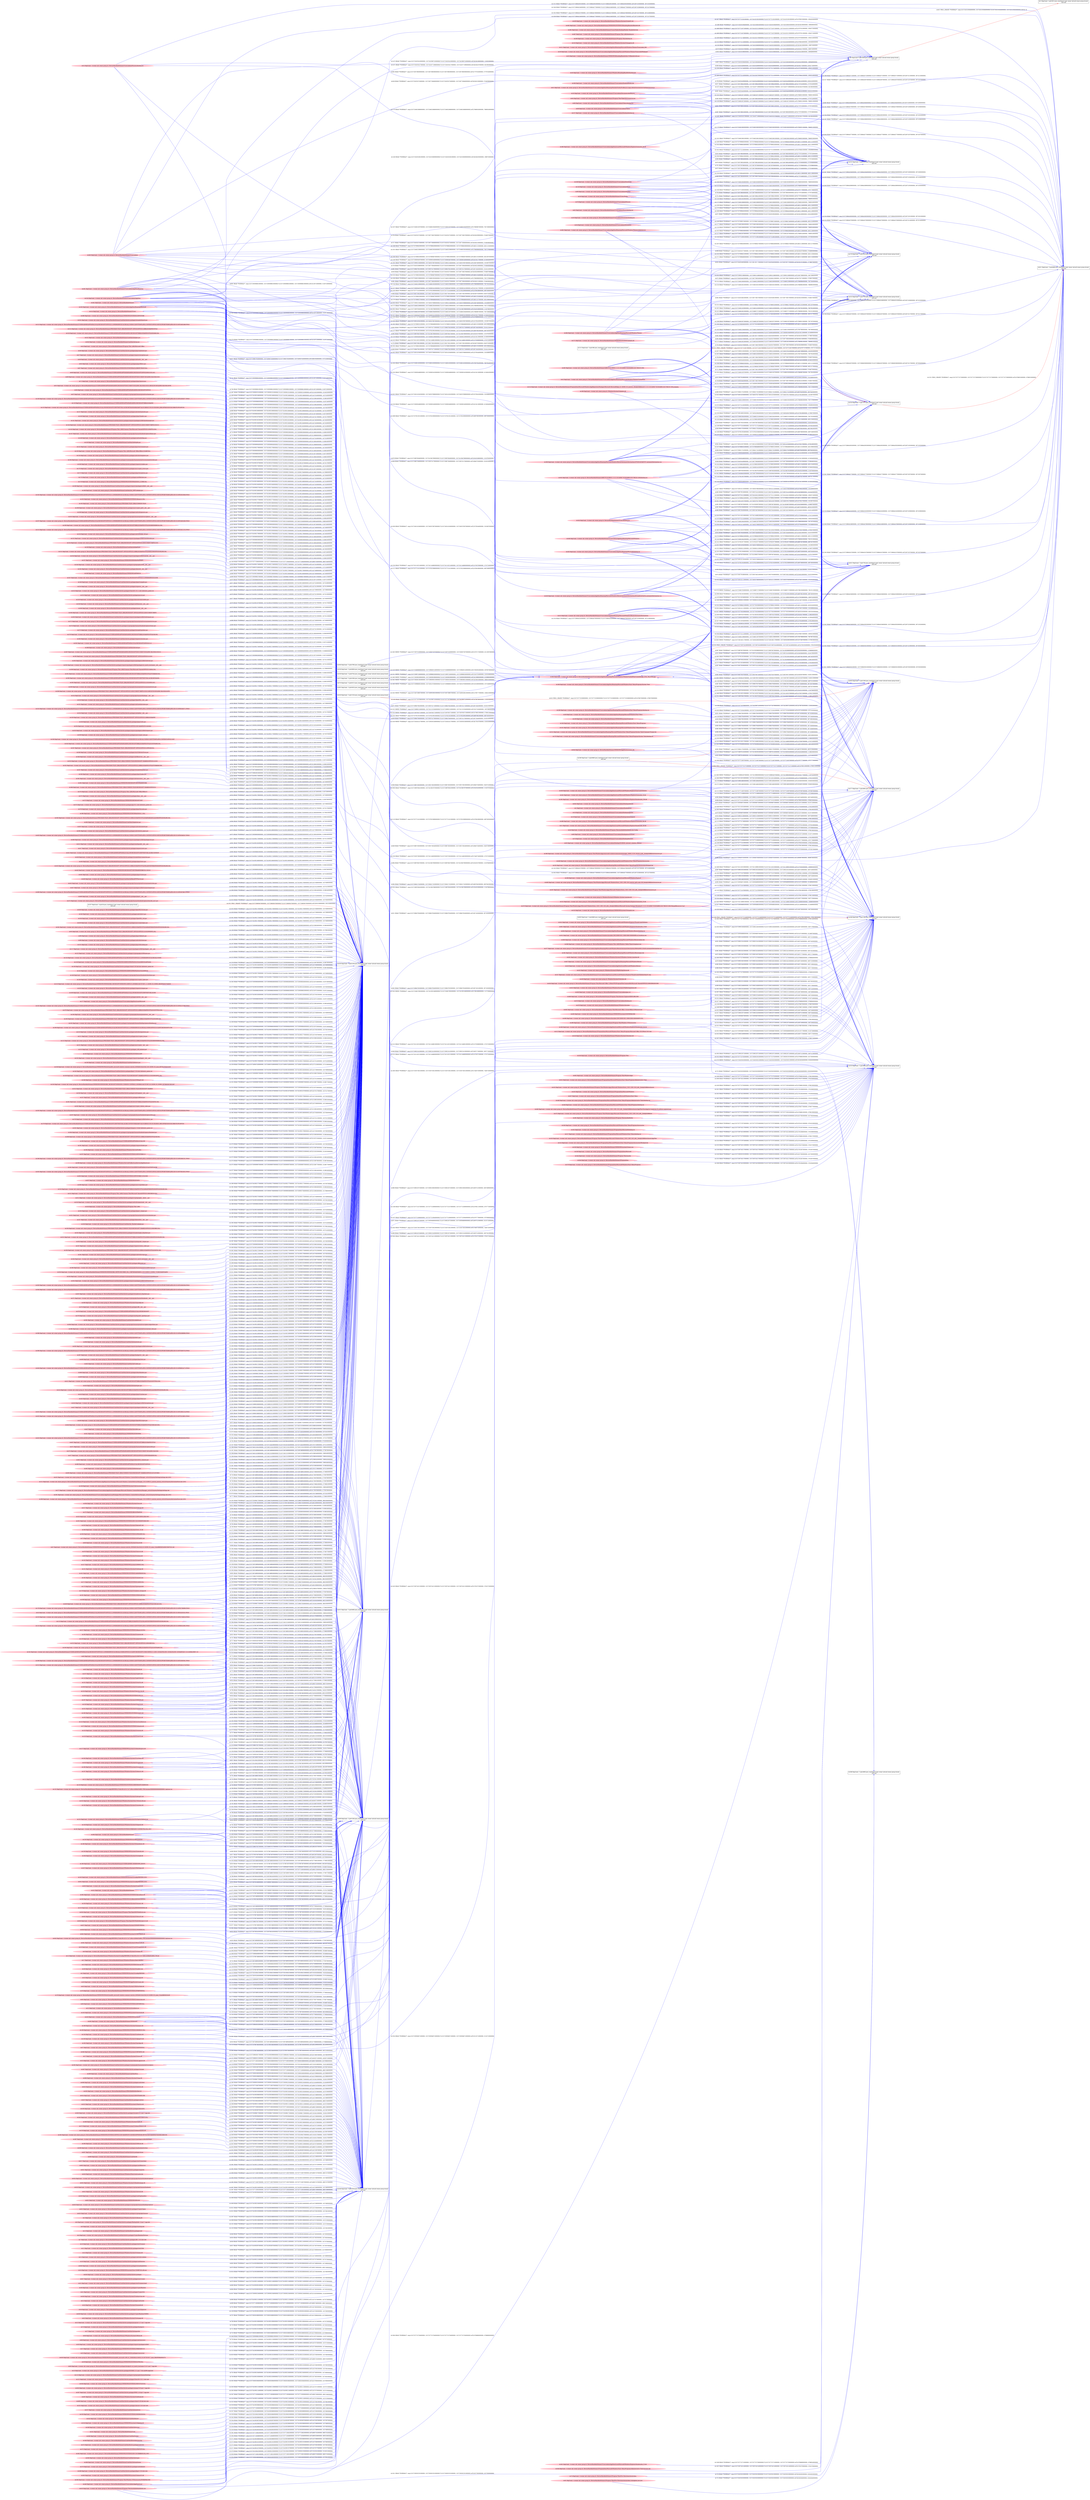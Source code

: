 digraph  {
rankdir=LR
"0"[color=black,label="id:0 HopCount: 0 pid:5936 proc_starttime:0 cmd: owner uid:null owner group id:null,\n null null", shape=box,style=solid];
"1"[color=black,label="id:1 HopCount: 1 pid:5912 proc_starttime:0 cmd: owner uid:null owner group id:null,\n null null", shape=box,style=solid];
"0" -> "1" [id=647,__obj="PROC_CREATE"color=red,label="id:647 PROC_CREATE **NORMAL**  seqs:[1557242519584000000, 1557242519584000000] T:[1557242519584000000, 1557242519584000000] relT:[0, 0]",style=solid];
"4"[color=pink,label="id:4 HopCount: -4 owner uid: owner group id: /Device/HarddiskVolume2/salt/bin/Lib/site-packages/Crypto/Random/Fortuna ", shape=oval,style=filled];
"548"[color=black,label="id:548 HopCount: -3 pid:4516 proc_starttime:0 cmd: owner uid:null owner group id:null,\n null null", shape=box,style=solid];
"4" -> "548" [id=648,__obj="READ"color=blue,label="id:648 READ **NORMAL**  seqs:[1557241092091000000, 1557241092091000000] T:[1557241092091000000, 1557241092091000000] relT:[1427493000000, 1427493000000]",style=solid];
"464"[color=pink,label="id:464 HopCount: -2 owner uid: owner group id: /Device/HarddiskVolume2/Users/admin/AppData/Roaming/Microsoft/Windows/Themes/CachedFiles/CachedImage_1024_768_POS4.jpg ", shape=oval,style=filled];
"532"[color=black,label="id:532 HopCount: -3 pid:6236 proc_starttime:0 cmd: owner uid:null owner group id:null,\n null null", shape=box,style=solid];
"464" -> "532" [id=649,__obj="READ"color=blue,label="id:649 READ **NORMAL**  seqs:[1557234335439000000, 1557236779936000000] T:[1557234340432000000, 1557236779936000000] relT:[8179152000000, 5739648000000]",style=solid];
"7"[color=pink,label="id:7 HopCount: -4 owner uid: owner group id: /Device/HarddiskVolume2/salt/bin/Lib/site-packages/cffi-1.10.0.dist-info ", shape=oval,style=filled];
"7" -> "548" [id=650,__obj="READ"color=blue,label="id:650 READ **NORMAL**  seqs:[1557241092102000000, 1557241092102000000] T:[1557241092102000000, 1557241092102000000] relT:[1427482000000, 1427482000000]",style=solid];
"89"[color=pink,label="id:89 HopCount: -4 owner uid: owner group id: /Device/HarddiskVolume2/Users/admin/Videos ", shape=oval,style=filled];
"89" -> "532" [id=651,__obj="READ"color=blue,label="id:651 READ **NORMAL**  seqs:[1557236739831000000, 1557236739831000000] T:[1557236739831000000, 1557236739831000000] relT:[5779753000000, 5779753000000]",style=solid];
"178"[color=pink,label="id:178 HopCount: -4 owner uid: owner group id: /Device/HarddiskVolume2/USERS/ADMIN/APPDATA/LOCAL/MICROSOFT/OFFICE/15.0/WEBSERVICECACHE/ALLUSERS/CLIENTTEMPLATES.CONTENT.OFFICE.NET/SUPPORT-TEMPLATES-EN-US-MT02786999.PNG0 ", shape=oval,style=filled];
"178" -> "548" [id=652,__obj="READ"color=blue,label="id:652 READ **NORMAL**  seqs:[1557239391647000000, 1557239391647000000] T:[1557239391647000000, 1557239391647000000] relT:[3127937000000, 3127937000000]",style=solid];
"108"[color=pink,label="id:108 HopCount: -4 owner uid: owner group id: /Device/HarddiskVolume2/Users/admin/Downloads ", shape=oval,style=filled];
"108" -> "532" [id=653,__obj="READ"color=blue,label="id:653 READ **NORMAL**  seqs:[1557236739829000000, 1557236739829000000] T:[1557236739829000000, 1557236739829000000] relT:[5779755000000, 5779755000000]",style=solid];
"160"[color=pink,label="id:160 HopCount: -4 owner uid: owner group id: /Device/HarddiskVolume2/WINDOWS/SYSTEM32/ole32.dll ", shape=oval,style=filled];
"160" -> "548" [id=654,__obj="READ"color=blue,label="id:654 READ **NORMAL**  seqs:[1557238281686000000, 1557238281686000000] T:[1557238281686000000, 1557238281686000000] relT:[4237898000000, 4237898000000]",style=solid];
"483"[color=pink,label="id:483 HopCount: -4 owner uid: owner group id: /Device/HarddiskVolume2/$RECYCLE.BIN/S-1-5-21-231540947-922634896-4161786520-1004 ", shape=oval,style=filled];
"483" -> "532" [id=655,__obj="READ"color=blue,label="id:655 READ **NORMAL**  seqs:[1557234335403000000, 1557236739777000000] T:[1557234335403000000, 1557236739777000000] relT:[8184181000000, 5779807000000]",style=solid];
"10"[color=pink,label="id:10 HopCount: -4 owner uid: owner group id: /Device/HarddiskVolume2/salt/bin/lib/site-packages/win32comext ", shape=oval,style=filled];
"10" -> "548" [id=656,__obj="READ"color=blue,label="id:656 READ **NORMAL**  seqs:[1557241092114000000, 1557241092114000000] T:[1557241092114000000, 1557241092114000000] relT:[1427470000000, 1427470000000]",style=solid];
"11"[color=pink,label="id:11 HopCount: -4 owner uid: owner group id: /Device/HarddiskVolume2/salt/bin/lib/site-packages/win32/lib ", shape=oval,style=filled];
"11" -> "548" [id=657,__obj="READ"color=blue,label="id:657 READ **NORMAL**  seqs:[1557241092097000000, 1557241092097000000] T:[1557241092097000000, 1557241092097000000] relT:[1427487000000, 1427487000000]",style=solid];
"463"[color=pink,label="id:463 HopCount: -2 owner uid: owner group id: /Device/HarddiskVolume2/Users/admin ", shape=oval,style=filled];
"463" -> "532" [id=658,__obj="READ"color=blue,label="id:658 READ **NORMAL**  seqs:[1557234335374000000, 1557236774946000000] T:[1557234335374000000, 1557236774946000000] relT:[8184210000000, 5744638000000]",style=solid];
"503"[color=pink,label="id:503 HopCount: -4 owner uid: owner group id: /Device/HarddiskVolume2/Users/admin/AppData/Roaming/Microsoft ", shape=oval,style=filled];
"503" -> "532" [id=659,__obj="READ"color=blue,label="id:659 READ **NORMAL**  seqs:[1557234335375000000, 1557236774947000000] T:[1557234335375000000, 1557236774947000000] relT:[8184209000000, 5744637000000]",style=solid];
"14"[color=pink,label="id:14 HopCount: -4 owner uid: owner group id: /Device/HarddiskVolume2/Windows/System32/winmm.dll ", shape=oval,style=filled];
"14" -> "548" [id=660,__obj="READ"color=blue,label="id:660 READ **NORMAL**  seqs:[1557238281685000000, 1557238281685000000] T:[1557238281685000000, 1557238281685000000] relT:[4237899000000, 4237899000000]",style=solid];
"15"[color=pink,label="id:15 HopCount: -4 owner uid: owner group id: /Device/HarddiskVolume2/salt/bin/Lib/site-packages/salt/utils/validate ", shape=oval,style=filled];
"15" -> "548" [id=661,__obj="READ"color=blue,label="id:661 READ **NORMAL**  seqs:[1557241092095000000, 1557241092095000000] T:[1557241092095000000, 1557241092095000000] relT:[1427489000000, 1427489000000]",style=solid];
"399"[color=pink,label="id:399 HopCount: -4 owner uid: owner group id: /Device/HarddiskVolume2/Users/admin/AppData/Roaming/Microsoft/Windows/Recent/AutomaticDestinations/5f7b5f1e01b83767.automaticDestinations-ms ", shape=oval,style=filled];
"399" -> "532" [id=662,__obj="READ"color=blue,label="id:662 READ **NORMAL**  seqs:[1557234335481000000, 1557236774927000000] T:[1557234335481000000, 1557236774927000000] relT:[8184103000000, 5744657000000]",style=solid];
"118"[color=pink,label="id:118 HopCount: -4 owner uid: owner group id: /Device/HarddiskVolume2/Users/admin/Music ", shape=oval,style=filled];
"118" -> "532" [id=663,__obj="READ"color=blue,label="id:663 READ **NORMAL**  seqs:[1557236739834000000, 1557236739834000000] T:[1557236739834000000, 1557236739834000000] relT:[5779750000000, 5779750000000]",style=solid];
"16"[color=pink,label="id:16 HopCount: -4 owner uid: owner group id: /Device/HarddiskVolume2/salt/bin/Lib/site-packages/salt/beacons ", shape=oval,style=filled];
"16" -> "548" [id=664,__obj="READ"color=blue,label="id:664 READ **NORMAL**  seqs:[1557241092111000000, 1557241092111000000] T:[1557241092111000000, 1557241092111000000] relT:[1427473000000, 1427473000000]",style=solid];
"640"[color=pink,label="id:640 HopCount: -4 owner uid: owner group id: /Device/HarddiskVolume2/salt/bin/Lib/site-packages/tornado/platform ", shape=oval,style=filled];
"640" -> "548" [id=665,__obj="READ"color=blue,label="id:665 READ **NORMAL**  seqs:[1557241092096000000, 1557241092096000000] T:[1557241092096000000, 1557241092096000000] relT:[1427488000000, 1427488000000]",style=solid];
"611"[color=black,label="id:611 HopCount: -3 pid:6060 proc_starttime:0 cmd: owner uid:null owner group id:null,\n null null", shape=box,style=solid];
"89" -> "611" [id=666,__obj="READ"color=blue,label="id:666 READ **NORMAL**  seqs:[1557238844384000000, 1557238844384000000] T:[1557238844384000000, 1557238844384000000] relT:[3675200000000, 3675200000000]",style=solid];
"227"[color=pink,label="id:227 HopCount: -4 owner uid: owner group id: /Device/HarddiskVolume2/Users/admin/Desktop/desktop.ini ", shape=oval,style=filled];
"227" -> "532" [id=667,__obj="READ"color=blue,label="id:667 READ **NORMAL**  seqs:[1557236739825000000, 1557236739826000000] T:[1557236739825000000, 1557236739826000000] relT:[5779759000000, 5779758000000]",style=solid];
"494"[color=pink,label="id:494 HopCount: -4 owner uid: owner group id: /Device/HarddiskVolume1 ", shape=oval,style=filled];
"494" -> "532" [id=668,__obj="READ"color=blue,label="id:668 READ **NORMAL**  seqs:[1557236272852000000, 1557236272852000000] T:[1557236272852000000, 1557236272852000000] relT:[6246732000000, 6246732000000]",style=solid];
"40"[color=pink,label="id:40 HopCount: -2 owner uid: owner group id: /Device/HarddiskVolume2/Windows/Branding/BaseBrd/basebrd.dll ", shape=oval,style=filled];
"40" -> "532" [id=669,__obj="READ"color=blue,label="id:669 READ **NORMAL**  seqs:[1557234335409000000, 1557234335409000000] T:[1557234335409000000, 1557234335409000000] relT:[8184175000000, 8184175000000]",style=solid];
"24"[color=pink,label="id:24 HopCount: -4 owner uid: owner group id: /Device/HarddiskVolume2/WINDOWS/system32/en-US/MFC42u.dll.mui ", shape=oval,style=filled];
"24" -> "548" [id=670,__obj="READ"color=blue,label="id:670 READ **NORMAL**  seqs:[1557237713835000000, 1557237713835000000] T:[1557237713835000000, 1557237713835000000] relT:[4805749000000, 4805749000000]",style=solid];
"462"[color=pink,label="id:462 HopCount: -2 owner uid: owner group id: /Device/HarddiskVolume2/Users/admin/AppData/Roaming/Microsoft/Windows/Themes/slideshow.ini ", shape=oval,style=filled];
"462" -> "532" [id=671,__obj="READ"color=blue,label="id:671 READ **NORMAL**  seqs:[1557234335395000000, 1557234335395000000] T:[1557234335395000000, 1557234335395000000] relT:[8184189000000, 8184189000000]",style=solid];
"189"[color=pink,label="id:189 HopCount: -4 owner uid: owner group id: /Device/HarddiskVolume2/Windows/System32/propsys.dll ", shape=oval,style=filled];
"189" -> "548" [id=672,__obj="READ"color=blue,label="id:672 READ **NORMAL**  seqs:[1557237713835000000, 1557238281688000000] T:[1557237713835000000, 1557238281688000000] relT:[4805749000000, 4237896000000]",style=solid];
"79"[color=pink,label="id:79 HopCount: -4 owner uid: owner group id: /Device/HarddiskVolume2/Users/admin/Pictures ", shape=oval,style=filled];
"79" -> "532" [id=673,__obj="READ"color=blue,label="id:673 READ **NORMAL**  seqs:[1557236739838000000, 1557236739838000000] T:[1557236739838000000, 1557236739838000000] relT:[5779746000000, 5779746000000]",style=solid];
"92"[color=pink,label="id:92 HopCount: -4 owner uid: owner group id: /Device/HarddiskVolume2/Windows/System32/ntdll.dll ", shape=oval,style=filled];
"92" -> "548" [id=674,__obj="READ"color=blue,label="id:674 READ **NORMAL**  seqs:[1557235100421000000, 1557238281683000000] T:[1557235100421000000, 1557238281683000000] relT:[7419163000000, 4237901000000]",style=solid];
"42"[color=pink,label="id:42 HopCount: -2 owner uid: owner group id: /Device/HarddiskVolume2/Users/admin/AppData/Roaming/Microsoft/Windows/Themes/CachedFiles ", shape=oval,style=filled];
"42" -> "532" [id=675,__obj="READ"color=blue,label="id:675 READ **NORMAL**  seqs:[1557234335402000000, 1557236779935000000] T:[1557234340413000000, 1557236779927000000] relT:[8179171000000, 5739657000000]",style=solid];
"31"[color=pink,label="id:31 HopCount: -4 owner uid: owner group id: /Device/HarddiskVolume2/salt/bin/Lib/site-packages/win32comext/shell ", shape=oval,style=filled];
"31" -> "548" [id=676,__obj="READ"color=blue,label="id:676 READ **NORMAL**  seqs:[1557241092114000000, 1557241092114000000] T:[1557241092114000000, 1557241092114000000] relT:[1427470000000, 1427470000000]",style=solid];
"50"[color=pink,label="id:50 HopCount: -4 owner uid: owner group id: /Device/HarddiskVolume2/Users/admin/Documents/desktop.ini ", shape=oval,style=filled];
"50" -> "532" [id=677,__obj="READ"color=blue,label="id:677 READ **NORMAL**  seqs:[1557236739842000000, 1557236739842000000] T:[1557236739842000000, 1557236739842000000] relT:[5779742000000, 5779742000000]",style=solid];
"99"[color=pink,label="id:99 HopCount: -4 owner uid: owner group id: /Device/HarddiskVolume2/Users/admin/Desktop ", shape=oval,style=filled];
"99" -> "532" [id=678,__obj="READ"color=blue,label="id:678 READ **NORMAL**  seqs:[1557236739824000000, 1557236739824000000] T:[1557236739824000000, 1557236739824000000] relT:[5779760000000, 5779760000000]",style=solid];
"30"[color=pink,label="id:30 HopCount: -2 owner uid: owner group id: /Device/HarddiskVolume2/Users/admin/AppData/Roaming/Microsoft/Windows/Themes/TranscodedWallpaper ", shape=oval,style=filled];
"30" -> "0" [id=679,__obj="READ"color=blue,label="id:679 READ **NORMAL**  seqs:[1557234335357000000, 1557242320609000000] T:[1557234335357000000, 1557242320609000000] relT:[8184227000000, 198975000000]",style=solid];
"36"[color=pink,label="id:36 HopCount: -4 owner uid: owner group id: /Device/HarddiskVolume2/salt/bin/Lib/site-packages/Crypto/Random ", shape=oval,style=filled];
"36" -> "548" [id=680,__obj="READ"color=blue,label="id:680 READ **NORMAL**  seqs:[1557241092091000000, 1557241092091000000] T:[1557241092091000000, 1557241092091000000] relT:[1427493000000, 1427493000000]",style=solid];
"514"[color=pink,label="id:514 HopCount: -4 owner uid: owner group id: /Device/HarddiskVolume2/Users ", shape=oval,style=filled];
"514" -> "532" [id=681,__obj="READ"color=blue,label="id:681 READ **NORMAL**  seqs:[1557234335373000000, 1557236774945000000] T:[1557234335373000000, 1557236774945000000] relT:[8184211000000, 5744639000000]",style=solid];
"582"[color=pink,label="id:582 HopCount: -4 owner uid: owner group id: /Device/HarddiskVolume2/$RECYCLE.BIN/S-1-5-21-231540947-922634896-4161786520-1004/desktop.ini ", shape=oval,style=filled];
"582" -> "532" [id=682,__obj="READ"color=blue,label="id:682 READ **NORMAL**  seqs:[1557234335403000000, 1557236739777000000] T:[1557234335403000000, 1557236739777000000] relT:[8184181000000, 5779807000000]",style=solid];
"35"[color=pink,label="id:35 HopCount: -2 owner uid: owner group id: /Device/HarddiskVolume2/WINDOWS/Branding/Basebrd/en-US/Basebrd.dll.mui ", shape=oval,style=filled];
"35" -> "0" [id=683,__obj="READ"color=blue,label="id:683 READ **NORMAL**  seqs:[1557234335396000000, 1557242320636000000] T:[1557234335396000000, 1557242320636000000] relT:[8184188000000, 198948000000]",style=solid];
"41"[color=pink,label="id:41 HopCount: -4 owner uid: owner group id: /Device/HarddiskVolume2/salt/bin/Lib/site-packages/Crypto/Util ", shape=oval,style=filled];
"41" -> "548" [id=684,__obj="READ"color=blue,label="id:684 READ **NORMAL**  seqs:[1557241092092000000, 1557241092092000000] T:[1557241092092000000, 1557241092092000000] relT:[1427492000000, 1427492000000]",style=solid];
"86"[color=pink,label="id:86 HopCount: -4 owner uid: owner group id: /Device/HarddiskVolume2/Users/admin/Videos/desktop.ini ", shape=oval,style=filled];
"86" -> "532" [id=685,__obj="READ"color=blue,label="id:685 READ **NORMAL**  seqs:[1557236739833000000, 1557236739833000000] T:[1557236739833000000, 1557236739833000000] relT:[5779751000000, 5779751000000]",style=solid];
"82"[color=pink,label="id:82 HopCount: -4 owner uid: owner group id: /Device/HarddiskVolume2/Users/admin/Music/desktop.ini ", shape=oval,style=filled];
"82" -> "532" [id=686,__obj="READ"color=blue,label="id:686 READ **NORMAL**  seqs:[1557236739836000000, 1557236739837000000] T:[1557236739836000000, 1557236739837000000] relT:[5779748000000, 5779747000000]",style=solid];
"40" -> "0" [id=687,__obj="READ"color=blue,label="id:687 READ **NORMAL**  seqs:[1557234335394000000, 1557242320636000000] T:[1557234335394000000, 1557242320636000000] relT:[8184190000000, 198948000000]",style=solid];
"342"[color=pink,label="id:342 HopCount: -4 owner uid: owner group id: /Device/HarddiskVolume2/salt/bin/Lib/cgi.pyc ", shape=oval,style=filled];
"530"[color=black,label="id:530 HopCount: -3 pid:4136 proc_starttime:0 cmd: owner uid:null owner group id:null,\n null null", shape=box,style=solid];
"342" -> "530" [id=688,__obj="READ"color=blue,label="id:688 READ **NORMAL**  seqs:[1557241092169000000, 1557241092169000000] T:[1557241092169000000, 1557241092169000000] relT:[1427415000000, 1427415000000]",style=solid];
"43"[color=pink,label="id:43 HopCount: -4 owner uid: owner group id: /Device/HarddiskVolume2/Program Files (x86)/Microsoft Office ", shape=oval,style=filled];
"43" -> "530" [id=689,__obj="READ"color=blue,label="id:689 READ **NORMAL**  seqs:[1557239390856000000, 1557239390856000000] T:[1557239390856000000, 1557239390856000000] relT:[3128728000000, 3128728000000]",style=solid];
"45"[color=pink,label="id:45 HopCount: -4 owner uid: owner group id: /Device/HarddiskVolume2/USERS/ADMIN/APPDATA/LOCAL/MICROSOFT/OFFICE/15.0/WEBSERVICECACHE/ALLUSERS/CLIENTTEMPLATES.CONTENT.OFFICE.NET/SUPPORT-TEMPLATES-EN-US-MT45420242.PNG0 ", shape=oval,style=filled];
"45" -> "530" [id=690,__obj="READ"color=blue,label="id:690 READ **NORMAL**  seqs:[1557239390930000000, 1557239390930000000] T:[1557239390930000000, 1557239390930000000] relT:[3128654000000, 3128654000000]",style=solid];
"46"[color=pink,label="id:46 HopCount: -4 owner uid: owner group id: /Device/HarddiskVolume2/salt/bin/Lib/site-packages/jinja2/optimizer.pyc ", shape=oval,style=filled];
"46" -> "530" [id=691,__obj="READ"color=blue,label="id:691 READ **NORMAL**  seqs:[1557241092167000000, 1557241092167000000] T:[1557241092167000000, 1557241092167000000] relT:[1427417000000, 1427417000000]",style=solid];
"55"[color=pink,label="id:55 HopCount: -4 owner uid: owner group id: /Device/HarddiskVolume2/Users/admin/Pictures/desktop.ini ", shape=oval,style=filled];
"55" -> "532" [id=692,__obj="READ"color=blue,label="id:692 READ **NORMAL**  seqs:[1557236739839000000, 1557236739839000000] T:[1557236739839000000, 1557236739839000000] relT:[5779745000000, 5779745000000]",style=solid];
"47"[color=pink,label="id:47 HopCount: -4 owner uid: owner group id: /Device/HarddiskVolume2/salt/bin/Lib/site-packages/requests/exceptions.pyc ", shape=oval,style=filled];
"47" -> "530" [id=693,__obj="READ"color=blue,label="id:693 READ **NORMAL**  seqs:[1557241092181000000, 1557241092181000000] T:[1557241092181000000, 1557241092181000000] relT:[1427403000000, 1427403000000]",style=solid];
"120"[color=pink,label="id:120 HopCount: -4 owner uid: owner group id: /Device/HarddiskVolume2/Windows/System32/user32.dll ", shape=oval,style=filled];
"120" -> "548" [id=694,__obj="READ"color=blue,label="id:694 READ **NORMAL**  seqs:[1557235100422000000, 1557239395234000000] T:[1557235100422000000, 1557239395234000000] relT:[7419162000000, 3124350000000]",style=solid];
"454"[color=pink,label="id:454 HopCount: -4 owner uid: owner group id: /Device/HarddiskVolume2/Users/desktop.ini ", shape=oval,style=filled];
"454" -> "532" [id=695,__obj="READ"color=blue,label="id:695 READ **NORMAL**  seqs:[1557234335370000000, 1557236774945000000] T:[1557234335370000000, 1557236774945000000] relT:[8184214000000, 5744639000000]",style=solid];
"52"[color=pink,label="id:52 HopCount: -4 owner uid: owner group id: /Device/HarddiskVolume2/salt/bin/Lib/site-packages/salt/cache ", shape=oval,style=filled];
"52" -> "548" [id=696,__obj="READ"color=blue,label="id:696 READ **NORMAL**  seqs:[1557241092111000000, 1557241092111000000] T:[1557241092111000000, 1557241092111000000] relT:[1427473000000, 1427473000000]",style=solid];
"64"[color=pink,label="id:64 HopCount: -4 owner uid: owner group id: /Device/HarddiskVolume2/Program Files/TightVNC/tvnserver.exe ", shape=oval,style=filled];
"64" -> "532" [id=697,__obj="READ"color=blue,label="id:697 READ **NORMAL**  seqs:[1557234335443000000, 1557234335443000000] T:[1557234335443000000, 1557234335443000000] relT:[8184141000000, 8184141000000]",style=solid];
"484"[color=pink,label="id:484 HopCount: -2 owner uid: owner group id: /Device/HarddiskVolume2/Users/admin/AppData/Roaming/Microsoft/Windows/Themes ", shape=oval,style=filled];
"484" -> "532" [id=698,__obj="READ"color=blue,label="id:698 READ **NORMAL**  seqs:[1557234335377000000, 1557236774901000000] T:[1557234335377000000, 1557236774901000000] relT:[8184207000000, 5744683000000]",style=solid];
"54"[color=pink,label="id:54 HopCount: -4 owner uid: owner group id: /Device/HarddiskVolume2/Windows/System32/msxml6.dll ", shape=oval,style=filled];
"54" -> "548" [id=699,__obj="READ"color=blue,label="id:699 READ **NORMAL**  seqs:[1557237713838000000, 1557237713838000000] T:[1557237713838000000, 1557237713838000000] relT:[4805746000000, 4805746000000]",style=solid];
"461"[color=pink,label="id:461 HopCount: -2 owner uid: owner group id: /Device/HarddiskVolume2/Users/admin/AppData/Roaming ", shape=oval,style=filled];
"461" -> "532" [id=700,__obj="READ"color=blue,label="id:700 READ **NORMAL**  seqs:[1557234335375000000, 1557236774947000000] T:[1557234335375000000, 1557236774947000000] relT:[8184209000000, 5744637000000]",style=solid];
"56"[color=pink,label="id:56 HopCount: -4 owner uid: owner group id: /Device/HarddiskVolume2/Users/Public ", shape=oval,style=filled];
"56" -> "532" [id=701,__obj="READ"color=blue,label="id:701 READ **NORMAL**  seqs:[1557236739786000000, 1557236739786000000] T:[1557236739786000000, 1557236739786000000] relT:[5779798000000, 5779798000000]",style=solid];
"58"[color=pink,label="id:58 HopCount: -4 owner uid: owner group id: /Device/HarddiskVolume2/salt/bin/Lib/site-packages/Crypto/Signature ", shape=oval,style=filled];
"58" -> "548" [id=702,__obj="READ"color=blue,label="id:702 READ **NORMAL**  seqs:[1557241092092000000, 1557241092092000000] T:[1557241092092000000, 1557241092092000000] relT:[1427492000000, 1427492000000]",style=solid];
"560"[color=pink,label="id:560 HopCount: -4 owner uid: owner group id: /Device/HarddiskVolume2/Users/admin/AppData/Roaming/Microsoft/Windows ", shape=oval,style=filled];
"560" -> "532" [id=703,__obj="READ"color=blue,label="id:703 READ **NORMAL**  seqs:[1557234335376000000, 1557236774947000000] T:[1557234335376000000, 1557236774947000000] relT:[8184208000000, 5744637000000]",style=solid];
"29"[color=pink,label="id:29 HopCount: -4 owner uid: owner group id: /Device/HarddiskVolume2/Users/admin/Downloads/desktop.ini ", shape=oval,style=filled];
"29" -> "532" [id=704,__obj="READ"color=blue,label="id:704 READ **NORMAL**  seqs:[1557236739830000000, 1557236739830000000] T:[1557236739830000000, 1557236739830000000] relT:[5779754000000, 5779754000000]",style=solid];
"223"[color=pink,label="id:223 HopCount: -4 owner uid: owner group id: /Device/HarddiskVolume2/USERS/ADMIN/APPDATA/LOCAL/MICROSOFT/OFFICE/15.0/WEBSERVICECACHE/ALLUSERS/CLIENTTEMPLATES.CONTENT.OFFICE.NET/SUPPORT-TEMPLATES-EN-US-MT22746018.PNG0 ", shape=oval,style=filled];
"223" -> "548" [id=705,__obj="READ"color=blue,label="id:705 READ **NORMAL**  seqs:[1557239391647000000, 1557239391647000000] T:[1557239391647000000, 1557239391647000000] relT:[3127937000000, 3127937000000]",style=solid];
"450"[color=pink,label="id:450 HopCount: -4 owner uid: owner group id: /Device/HarddiskVolume2/Users/admin/AppData/Roaming/Microsoft/desktop.ini ", shape=oval,style=filled];
"450" -> "532" [id=706,__obj="READ"color=blue,label="id:706 READ **NORMAL**  seqs:[1557234335375000000, 1557236774947000000] T:[1557234335375000000, 1557236774947000000] relT:[8184209000000, 5744637000000]",style=solid];
"62"[color=pink,label="id:62 HopCount: -4 owner uid: owner group id: /Device/HarddiskVolume2/Windows/System32/setupapi.dll ", shape=oval,style=filled];
"62" -> "548" [id=707,__obj="READ"color=blue,label="id:707 READ **NORMAL**  seqs:[1557238281686000000, 1557238281686000000] T:[1557238281686000000, 1557238281686000000] relT:[4237898000000, 4237898000000]",style=solid];
"61"[color=pink,label="id:61 HopCount: -4 owner uid: owner group id: /Device/HarddiskVolume2/Users/admin/AppData/Roaming/Mozilla/Firefox/Profiles/j1y1apqs.default/sessionstore-backups/recovery.js ", shape=oval,style=filled];
"61" -> "532" [id=708,__obj="READ"color=blue,label="id:708 READ **NORMAL**  seqs:[1557234335439000000, 1557234335439000000] T:[1557234335439000000, 1557234335439000000] relT:[8184145000000, 8184145000000]",style=solid];
"22"[color=pink,label="id:22 HopCount: -4 owner uid: owner group id: /Device/HarddiskVolume2/salt/bin/Lib/site-packages/pycparser-2.17-py2.7.egg-info ", shape=oval,style=filled];
"22" -> "548" [id=709,__obj="READ"color=blue,label="id:709 READ **NORMAL**  seqs:[1557241092109000000, 1557241092109000000] T:[1557241092109000000, 1557241092109000000] relT:[1427475000000, 1427475000000]",style=solid];
"48"[color=pink,label="id:48 HopCount: -4 owner uid: owner group id: /Device/HarddiskVolume2/salt/bin/Lib/site-packages/salt/auth/__init__.pyc ", shape=oval,style=filled];
"48" -> "530" [id=710,__obj="READ"color=blue,label="id:710 READ **NORMAL**  seqs:[1557241092164000000, 1557241092164000000] T:[1557241092164000000, 1557241092164000000] relT:[1427420000000, 1427420000000]",style=solid];
"428"[color=pink,label="id:428 HopCount: -4 owner uid: owner group id: /Device/HarddiskVolume2/Users/admin/AppData/Roaming/Microsoft/Windows/Recent/AutomaticDestinations/f01b4d95cf55d32a.automaticDestinations-ms ", shape=oval,style=filled];
"428" -> "532" [id=711,__obj="READ"color=blue,label="id:711 READ **NORMAL**  seqs:[1557234335443000000, 1557236774911000000] T:[1557234335443000000, 1557236774911000000] relT:[8184141000000, 5744673000000]",style=solid];
"65"[color=pink,label="id:65 HopCount: -4 owner uid: owner group id: /Device/HarddiskVolume2/salt/bin/Lib/site-packages/jinja2/filters.pyc ", shape=oval,style=filled];
"65" -> "530" [id=712,__obj="READ"color=blue,label="id:712 READ **NORMAL**  seqs:[1557241092165000000, 1557241092165000000] T:[1557241092165000000, 1557241092165000000] relT:[1427419000000, 1427419000000]",style=solid];
"67"[color=pink,label="id:67 HopCount: -4 owner uid: owner group id: /Device/HarddiskVolume2/WINDOWS/SYSWOW64/GLOBINPUTHOST.DLL ", shape=oval,style=filled];
"67" -> "530" [id=713,__obj="READ"color=blue,label="id:713 READ **NORMAL**  seqs:[1557239390929000000, 1557239391704000000] T:[1557239390929000000, 1557239391704000000] relT:[3128655000000, 3127880000000]",style=solid];
"68"[color=pink,label="id:68 HopCount: -4 owner uid: owner group id: /Device/HarddiskVolume2/USERS/ADMIN/APPDATA/ROAMING/MICROSOFT/OFFICE/MSO1033.ACL ", shape=oval,style=filled];
"68" -> "530" [id=714,__obj="READ"color=blue,label="id:714 READ **NORMAL**  seqs:[1557239390929000000, 1557239390929000000] T:[1557239390929000000, 1557239390929000000] relT:[3128655000000, 3128655000000]",style=solid];
"69"[color=pink,label="id:69 HopCount: -4 owner uid: owner group id: /Device/HarddiskVolume2/USERS/ADMIN/APPDATA/ROAMING/MICROSOFT/DOCUMENT BUILDING BLOCKS/1033 ", shape=oval,style=filled];
"69" -> "530" [id=715,__obj="READ"color=blue,label="id:715 READ **NORMAL**  seqs:[1557239390903000000, 1557239390904000000] T:[1557239390904000000, 1557239390904000000] relT:[3128680000000, 3128680000000]",style=solid];
"73"[color=pink,label="id:73 HopCount: -4 owner uid: owner group id: /Device/HarddiskVolume2/WINDOWS/SYSTEM32/WTSAPI32.dll ", shape=oval,style=filled];
"531"[color=black,label="id:531 HopCount: -3 pid:6460 proc_starttime:0 cmd: owner uid:null owner group id:null,\n null null", shape=box,style=solid];
"73" -> "531" [id=716,__obj="READ"color=blue,label="id:716 READ **NORMAL**  seqs:[1557236748905000000, 1557236748905000000] T:[1557236748905000000, 1557236748905000000] relT:[5770679000000, 5770679000000]",style=solid];
"45" -> "548" [id=717,__obj="READ"color=blue,label="id:717 READ **NORMAL**  seqs:[1557239391647000000, 1557239391647000000] T:[1557239391647000000, 1557239391647000000] relT:[3127937000000, 3127937000000]",style=solid];
"129"[color=pink,label="id:129 HopCount: -4 owner uid: owner group id: /Device/HarddiskVolume2/Windows/System32/bcryptprimitives.dll ", shape=oval,style=filled];
"569"[color=black,label="id:569 HopCount: -3 pid:5160 proc_starttime:0 cmd: owner uid:null owner group id:null,\n null null", shape=box,style=solid];
"129" -> "569" [id=718,__obj="READ"color=blue,label="id:718 READ **NORMAL**  seqs:[1557237867488000000, 1557237867488000000] T:[1557237867488000000, 1557237867488000000] relT:[4652096000000, 4652096000000]",style=solid];
"75"[color=pink,label="id:75 HopCount: -4 owner uid: owner group id: /Device/HarddiskVolume2/salt/bin/Lib/site-packages/backports ", shape=oval,style=filled];
"75" -> "548" [id=719,__obj="READ"color=blue,label="id:719 READ **NORMAL**  seqs:[1557241092102000000, 1557241092102000000] T:[1557241092102000000, 1557241092102000000] relT:[1427482000000, 1427482000000]",style=solid];
"74"[color=pink,label="id:74 HopCount: -4 owner uid: owner group id: /Device/HarddiskVolume2/Program Files/Five Directions/Acuity/data ", shape=oval,style=filled];
"588"[color=black,label="id:588 HopCount: -3 pid:4900 proc_starttime:0 cmd: owner uid:null owner group id:null,\n null null", shape=box,style=solid];
"74" -> "588" [id=720,__obj="READ"color=blue,label="id:720 READ **NORMAL**  seqs:[1557234335019000000, 1557234335019000000] T:[1557234335019000000, 1557234335019000000] relT:[8184565000000, 8184565000000]",style=solid];
"77"[color=pink,label="id:77 HopCount: -4 owner uid: owner group id: /Device/HarddiskVolume2/salt/bin/Lib/importlib ", shape=oval,style=filled];
"77" -> "548" [id=721,__obj="READ"color=blue,label="id:721 READ **NORMAL**  seqs:[1557241092101000000, 1557241092101000000] T:[1557241092101000000, 1557241092101000000] relT:[1427483000000, 1427483000000]",style=solid];
"464" -> "588" [id=722,__obj="READ"color=blue,label="id:722 READ **NORMAL**  seqs:[1557234335020000000, 1557234335020000000] T:[1557234335020000000, 1557234335020000000] relT:[8184564000000, 8184564000000]",style=solid];
"84"[color=pink,label="id:84 HopCount: -4 owner uid: owner group id: /Device/HarddiskVolume2/Windows/System32/fltLib.dll ", shape=oval,style=filled];
"84" -> "548" [id=723,__obj="READ"color=blue,label="id:723 READ **NORMAL**  seqs:[1557238281688000000, 1557238281688000000] T:[1557238281688000000, 1557238281688000000] relT:[4237896000000, 4237896000000]",style=solid];
"80"[color=pink,label="id:80 HopCount: -4 owner uid: owner group id: /Device/HarddiskVolume2/Windows/System32/msctf.dll ", shape=oval,style=filled];
"80" -> "531" [id=724,__obj="READ"color=blue,label="id:724 READ **NORMAL**  seqs:[1557236748905000000, 1557236748905000000] T:[1557236748905000000, 1557236748905000000] relT:[5770679000000, 5770679000000]",style=solid];
"81"[color=pink,label="id:81 HopCount: -4 owner uid: owner group id: /Device/HarddiskVolume2/Program Files/Five Directions/Acuity/data/.winlogbeat.yml.new ", shape=oval,style=filled];
"81" -> "588" [id=725,__obj="READ"color=blue,label="id:725 READ **NORMAL**  seqs:[1557234335020000000, 1557234335020000000] T:[1557234335020000000, 1557234335020000000] relT:[8184564000000, 8184564000000]",style=solid];
"83"[color=pink,label="id:83 HopCount: -4 owner uid: owner group id: /Device/HarddiskVolume2/WINDOWS/system32/CRYPTSP.dll ", shape=oval,style=filled];
"83" -> "531" [id=726,__obj="READ"color=blue,label="id:726 READ **NORMAL**  seqs:[1557236748905000000, 1557236748905000000] T:[1557236748905000000, 1557236748905000000] relT:[5770679000000, 5770679000000]",style=solid];
"534"[color=pink,label="id:534 HopCount: -4 owner uid: owner group id: /Device/HarddiskVolume2/Users/admin/AppData ", shape=oval,style=filled];
"534" -> "532" [id=727,__obj="READ"color=blue,label="id:727 READ **NORMAL**  seqs:[1557234335374000000, 1557236774946000000] T:[1557234335374000000, 1557236774946000000] relT:[8184210000000, 5744638000000]",style=solid];
"87"[color=pink,label="id:87 HopCount: -4 owner uid: owner group id: /Device/HarddiskVolume2/WINDOWS/WinSxS/amd64_microsoft.windows.common-controls_6595b64144ccf1df_6.0.16299.125_none_15cbcf8893620c09/COMCTL32.dll ", shape=oval,style=filled];
"87" -> "531" [id=728,__obj="READ"color=blue,label="id:728 READ **NORMAL**  seqs:[1557236748905000000, 1557236748905000000] T:[1557236748905000000, 1557236748905000000] relT:[5770679000000, 5770679000000]",style=solid];
"88"[color=pink,label="id:88 HopCount: -4 owner uid: owner group id: /Device/HarddiskVolume2/salt/bin/Lib/site-packages/salt/executors ", shape=oval,style=filled];
"88" -> "548" [id=729,__obj="READ"color=blue,label="id:729 READ **NORMAL**  seqs:[1557241092112000000, 1557241092112000000] T:[1557241092112000000, 1557241092112000000] relT:[1427472000000, 1427472000000]",style=solid];
"441"[color=pink,label="id:441 HopCount: -2 owner uid: owner group id: /Device/HarddiskVolume2 ", shape=oval,style=filled];
"441" -> "532" [id=730,__obj="READ"color=blue,label="id:730 READ **NORMAL**  seqs:[1557234335368000000, 1557236774944000000] T:[1557234335368000000, 1557236774944000000] relT:[8184216000000, 5744640000000]",style=solid];
"34"[color=pink,label="id:34 HopCount: -4 owner uid: owner group id: /Device/HarddiskVolume2/Users/admin/Documents ", shape=oval,style=filled];
"34" -> "532" [id=731,__obj="READ"color=blue,label="id:731 READ **NORMAL**  seqs:[1557236739841000000, 1557236739841000000] T:[1557236739841000000, 1557236739841000000] relT:[5779743000000, 5779743000000]",style=solid];
"198"[color=pink,label="id:198 HopCount: -4 owner uid: owner group id: /Device/HarddiskVolume2/WINDOWS/SYSTEM32/LOCALE.NLS ", shape=oval,style=filled];
"198" -> "531" [id=732,__obj="READ"color=blue,label="id:732 READ **NORMAL**  seqs:[1557236748902000000, 1557236748902000000] T:[1557236748902000000, 1557236748902000000] relT:[5770682000000, 5770682000000]",style=solid];
"441" -> "548" [id=733,__obj="READ"color=blue,label="id:733 READ **NORMAL**  seqs:[1557238943616000000, 1557241092086000000] T:[1557238943616000000, 1557241092086000000] relT:[3575968000000, 1427498000000]",style=solid];
"71"[color=pink,label="id:71 HopCount: -4 owner uid: owner group id: /Device/HarddiskVolume2/salt/bin/Lib/site-packages/jinja2/parser.pyc ", shape=oval,style=filled];
"71" -> "530" [id=734,__obj="READ"color=blue,label="id:734 READ **NORMAL**  seqs:[1557241092166000000, 1557241092166000000] T:[1557241092166000000, 1557241092166000000] relT:[1427418000000, 1427418000000]",style=solid];
"415"[color=pink,label="id:415 HopCount: -4 owner uid: owner group id: /Device/HarddiskVolume4 ", shape=oval,style=filled];
"415" -> "532" [id=735,__obj="READ"color=blue,label="id:735 READ **NORMAL**  seqs:[1557236272851000000, 1557236272852000000] T:[1557236272851000000, 1557236272852000000] relT:[6246733000000, 6246732000000]",style=solid];
"49"[color=pink,label="id:49 HopCount: -4 owner uid: owner group id: /Device/HarddiskVolume2/Windows/System32/urlmon.dll ", shape=oval,style=filled];
"49" -> "531" [id=736,__obj="READ"color=blue,label="id:736 READ **NORMAL**  seqs:[1557236748908000000, 1557236748908000000] T:[1557236748908000000, 1557236748908000000] relT:[5770676000000, 5770676000000]",style=solid];
"104"[color=pink,label="id:104 HopCount: -4 owner uid: owner group id: /Device/HarddiskVolume2/Windows/System32/ucrtbase.dll ", shape=oval,style=filled];
"104" -> "548" [id=737,__obj="READ"color=blue,label="id:737 READ **NORMAL**  seqs:[1557237713833000000, 1557238281684000000] T:[1557237713833000000, 1557238281684000000] relT:[4805751000000, 4237900000000]",style=solid];
"413"[color=pink,label="id:413 HopCount: -4 owner uid: owner group id: /Device/HarddiskVolume2/Users/admin/AppData/Roaming/Microsoft/Windows/Recent/AutomaticDestinations ", shape=oval,style=filled];
"413" -> "532" [id=738,__obj="READ"color=blue,label="id:738 READ **NORMAL**  seqs:[1557234335443000000, 1557236774927000000] T:[1557234335443000000, 1557236774927000000] relT:[8184141000000, 5744657000000]",style=solid];
"91"[color=pink,label="id:91 HopCount: -4 owner uid: owner group id: /Device/HarddiskVolume2/USERS/ADMIN/APPDATA/ROAMING/MICROSOFT/DOCUMENT BUILDING BLOCKS/1033/15/BUILT-IN BUILDING BLOCKS.DOTX ", shape=oval,style=filled];
"91" -> "530" [id=739,__obj="READ"color=blue,label="id:739 READ **NORMAL**  seqs:[1557239390930000000, 1557239390930000000] T:[1557239390930000000, 1557239390930000000] relT:[3128654000000, 3128654000000]",style=solid];
"94"[color=pink,label="id:94 HopCount: -4 owner uid: owner group id: /Device/HarddiskVolume2/USERS/ADMIN/APPDATA/ROAMING/MICROSOFT/OFFICE ", shape=oval,style=filled];
"94" -> "530" [id=740,__obj="READ"color=blue,label="id:740 READ **NORMAL**  seqs:[1557239390904000000, 1557239390904000000] T:[1557239390904000000, 1557239390904000000] relT:[3128680000000, 3128680000000]",style=solid];
"503" -> "530" [id=741,__obj="READ"color=blue,label="id:741 READ **NORMAL**  seqs:[1557239390865000000, 1557239390865000000] T:[1557239390865000000, 1557239390865000000] relT:[3128719000000, 3128719000000]",style=solid];
"97"[color=pink,label="id:97 HopCount: -4 owner uid: owner group id: /Device/HarddiskVolume2/salt/bin/Lib/site-packages/cryptography/hazmat/primitives/hashes.pyc ", shape=oval,style=filled];
"97" -> "530" [id=742,__obj="READ"color=blue,label="id:742 READ **NORMAL**  seqs:[1557241092179000000, 1557241092179000000] T:[1557241092179000000, 1557241092179000000] relT:[1427405000000, 1427405000000]",style=solid];
"365"[color=pink,label="id:365 HopCount: -4 owner uid: owner group id: /Device/HarddiskVolume2/WINDOWS/SYSTEM32/kernelbase.dll ", shape=oval,style=filled];
"365" -> "531" [id=743,__obj="READ"color=blue,label="id:743 READ **NORMAL**  seqs:[1557236748901000000, 1557236748901000000] T:[1557236748901000000, 1557236748901000000] relT:[5770683000000, 5770683000000]",style=solid];
"100"[color=pink,label="id:100 HopCount: -4 owner uid: owner group id: /Device/HarddiskVolume2/USERS/ADMIN/APPDATA/LOCAL/MICROSOFT/OFFICE/15.0/WEBSERVICECACHE/ALLUSERS/CLIENTTEMPLATES.CONTENT.OFFICE.NET/SUPPORT-TEMPLATES-EN-US-MT16392877.PNG0 ", shape=oval,style=filled];
"100" -> "530" [id=744,__obj="READ"color=blue,label="id:744 READ **NORMAL**  seqs:[1557239390930000000, 1557239390930000000] T:[1557239390930000000, 1557239390930000000] relT:[3128654000000, 3128654000000]",style=solid];
"441" -> "531" [id=745,__obj="READ"color=blue,label="id:745 READ **NORMAL**  seqs:[1557236766544000000, 1557236766545000000] T:[1557236766544000000, 1557236766545000000] relT:[5753040000000, 5753039000000]",style=solid];
"104" -> "531" [id=746,__obj="READ"color=blue,label="id:746 READ **NORMAL**  seqs:[1557236748902000000, 1557236748902000000] T:[1557236748902000000, 1557236748902000000] relT:[5770682000000, 5770682000000]",style=solid];
"167"[color=pink,label="id:167 HopCount: -4 owner uid: owner group id: /Device/HarddiskVolume2/Windows/System32/gdi32.dll ", shape=oval,style=filled];
"167" -> "569" [id=747,__obj="READ"color=blue,label="id:747 READ **NORMAL**  seqs:[1557237867483000000, 1557237867483000000] T:[1557237867483000000, 1557237867483000000] relT:[4652101000000, 4652101000000]",style=solid];
"233"[color=pink,label="id:233 HopCount: -4 owner uid: owner group id: /Device/HarddiskVolume2/Windows/System32/sspicli.dll ", shape=oval,style=filled];
"233" -> "569" [id=748,__obj="READ"color=blue,label="id:748 READ **NORMAL**  seqs:[1557235100425000000, 1557237867485000000] T:[1557235100425000000, 1557237867485000000] relT:[7419159000000, 4652099000000]",style=solid];
"273"[color=pink,label="id:273 HopCount: -4 owner uid: owner group id: /Device/HarddiskVolume2/WINDOWS/REGISTRATION ", shape=oval,style=filled];
"273" -> "569" [id=749,__obj="READ"color=blue,label="id:749 READ **NORMAL**  seqs:[1557236748900000000, 1557236748900000000] T:[1557236748900000000, 1557236748900000000] relT:[5770684000000, 5770684000000]",style=solid];
"107"[color=pink,label="id:107 HopCount: -4 owner uid: owner group id: /Device/HarddiskVolume2/Windows/System32/oleaccrc.dll ", shape=oval,style=filled];
"107" -> "569" [id=750,__obj="READ"color=blue,label="id:750 READ **NORMAL**  seqs:[1557238984698000000, 1557238984698000000] T:[1557238984698000000, 1557238984698000000] relT:[3534886000000, 3534886000000]",style=solid];
"106"[color=pink,label="id:106 HopCount: -4 owner uid: owner group id: /Device/HarddiskVolume2/WINDOWS/system32/rsaenh.dll ", shape=oval,style=filled];
"106" -> "531" [id=751,__obj="READ"color=blue,label="id:751 READ **NORMAL**  seqs:[1557236748907000000, 1557236748907000000] T:[1557236748907000000, 1557236748907000000] relT:[5770677000000, 5770677000000]",style=solid];
"109"[color=pink,label="id:109 HopCount: -4 owner uid: owner group id: /Device/HarddiskVolume2/WINDOWS/SYSTEM32/MSIMG32.DLL ", shape=oval,style=filled];
"109" -> "531" [id=752,__obj="READ"color=blue,label="id:752 READ **NORMAL**  seqs:[1557236748905000000, 1557236748905000000] T:[1557236748905000000, 1557236748905000000] relT:[5770679000000, 5770679000000]",style=solid];
"111"[color=pink,label="id:111 HopCount: -4 owner uid: owner group id: /Device/HarddiskVolume2/windows/system32/nlaapi.dll ", shape=oval,style=filled];
"111" -> "569" [id=753,__obj="READ"color=blue,label="id:753 READ **NORMAL**  seqs:[1557235096173000000, 1557237867485000000] T:[1557235096173000000, 1557237867485000000] relT:[7423411000000, 4652099000000]",style=solid];
"114"[color=pink,label="id:114 HopCount: -4 owner uid: owner group id: /Device/HarddiskVolume2/Windows/System32/gdi32full.dll ", shape=oval,style=filled];
"114" -> "531" [id=754,__obj="READ"color=blue,label="id:754 READ **NORMAL**  seqs:[1557236748902000000, 1557236748902000000] T:[1557236748902000000, 1557236748902000000] relT:[5770682000000, 5770682000000]",style=solid];
"115"[color=pink,label="id:115 HopCount: -4 owner uid: owner group id: /Device/HarddiskVolume2/salt/bin/Lib/site-packages/cryptography/hazmat/bindings ", shape=oval,style=filled];
"115" -> "548" [id=755,__obj="READ"color=blue,label="id:755 READ **NORMAL**  seqs:[1557241092104000000, 1557241092104000000] T:[1557241092104000000, 1557241092104000000] relT:[1427480000000, 1427480000000]",style=solid];
"116"[color=pink,label="id:116 HopCount: -4 owner uid: owner group id: /Device/HarddiskVolume2/WINDOWS/SYSTEM32/DRIVERS/ETC/SERVICES ", shape=oval,style=filled];
"116" -> "569" [id=756,__obj="READ"color=blue,label="id:756 READ **NORMAL**  seqs:[1557237867486000000, 1557237867486000000] T:[1557237867486000000, 1557237867486000000] relT:[4652098000000, 4652098000000]",style=solid];
"120" -> "531" [id=757,__obj="READ"color=blue,label="id:757 READ **NORMAL**  seqs:[1557236748902000000, 1557236748902000000] T:[1557236748902000000, 1557236748902000000] relT:[5770682000000, 5770682000000]",style=solid];
"121"[color=pink,label="id:121 HopCount: -4 owner uid: owner group id: /Device/HarddiskVolume2/salt/bin/Lib/site-packages/CherryPy-10.2.1.dist-info ", shape=oval,style=filled];
"121" -> "548" [id=758,__obj="READ"color=blue,label="id:758 READ **NORMAL**  seqs:[1557241092103000000, 1557241092103000000] T:[1557241092103000000, 1557241092103000000] relT:[1427481000000, 1427481000000]",style=solid];
"113"[color=pink,label="id:113 HopCount: -4 owner uid: owner group id: /Device/HarddiskVolume2/USERS/ADMIN/APPDATA/ROAMING/MICROSOFT/BIBLIOGRAPHY/STYLE/MLASEVENTHEDITIONOFFICEONLINE.XSL ", shape=oval,style=filled];
"113" -> "530" [id=759,__obj="READ"color=blue,label="id:759 READ **NORMAL**  seqs:[1557239390929000000, 1557239390929000000] T:[1557239390929000000, 1557239390929000000] relT:[3128655000000, 3128655000000]",style=solid];
"494" -> "569" [id=760,__obj="READ"color=blue,label="id:760 READ **NORMAL**  seqs:[1557236748899000000, 1557236748899000000] T:[1557236748899000000, 1557236748899000000] relT:[5770685000000, 5770685000000]",style=solid];
"119"[color=pink,label="id:119 HopCount: -4 owner uid: owner group id: /Device/HarddiskVolume2/USERS/ADMIN/APPDATA/ROAMING/MICROSOFT/BIBLIOGRAPHY ", shape=oval,style=filled];
"119" -> "530" [id=761,__obj="READ"color=blue,label="id:761 READ **NORMAL**  seqs:[1557239390865000000, 1557239390865000000] T:[1557239390865000000, 1557239390865000000] relT:[3128719000000, 3128719000000]",style=solid];
"123"[color=pink,label="id:123 HopCount: -4 owner uid: owner group id: /Device/HarddiskVolume2/USERS/ADMIN/APPDATA/LOCALLOW/MICROSOFT/CRYPTNETURLCACHE/METADATA/6BADA8974A10C4BD62CC921D13E43B18_88614FFAD35D353421B8A7E1FE18FCE4 ", shape=oval,style=filled];
"123" -> "530" [id=762,__obj="READ"color=blue,label="id:762 READ **NORMAL**  seqs:[1557239390929000000, 1557239390929000000] T:[1557239390929000000, 1557239390929000000] relT:[3128655000000, 3128655000000]",style=solid];
"125"[color=pink,label="id:125 HopCount: -4 owner uid: owner group id: /Device/HarddiskVolume2/USERS/ADMIN/APPDATA/LOCAL/MICROSOFT/OFFICE/15.0/WEBSERVICECACHE/ALLUSERS/CLIENTTEMPLATES.CONTENT.OFFICE.NET/SUPPORT-TEMPLATES-EN-US-MT89352992.PNG0 ", shape=oval,style=filled];
"125" -> "530" [id=763,__obj="READ"color=blue,label="id:763 READ **NORMAL**  seqs:[1557239390930000000, 1557239390930000000] T:[1557239390930000000, 1557239390930000000] relT:[3128654000000, 3128654000000]",style=solid];
"127"[color=pink,label="id:127 HopCount: -4 owner uid: owner group id: /Device/HarddiskVolume2/salt/bin/Lib/site-packages/salt/utils/hashutils.pyc ", shape=oval,style=filled];
"127" -> "530" [id=764,__obj="READ"color=blue,label="id:764 READ **NORMAL**  seqs:[1557241092182000000, 1557241092182000000] T:[1557241092182000000, 1557241092182000000] relT:[1427402000000, 1427402000000]",style=solid];
"273" -> "531" [id=765,__obj="READ"color=blue,label="id:765 READ **NORMAL**  seqs:[1557236766545000000, 1557236766545000000] T:[1557236766545000000, 1557236766545000000] relT:[5753039000000, 5753039000000]",style=solid];
"203"[color=pink,label="id:203 HopCount: -4 owner uid: owner group id: /Device/HarddiskVolume2/Windows/System32/kernel32.dll ", shape=oval,style=filled];
"203" -> "569" [id=766,__obj="READ"color=blue,label="id:766 READ **NORMAL**  seqs:[1557235096172000000, 1557238657628000000] T:[1557235096172000000, 1557238657628000000] relT:[7423412000000, 3861956000000]",style=solid];
"131"[color=pink,label="id:131 HopCount: -4 owner uid: owner group id: /Device/HarddiskVolume2/Windows/System32/win32u.dll ", shape=oval,style=filled];
"131" -> "531" [id=767,__obj="READ"color=blue,label="id:767 READ **NORMAL**  seqs:[1557236748902000000, 1557236748902000000] T:[1557236748902000000, 1557236748902000000] relT:[5770682000000, 5770682000000]",style=solid];
"132"[color=pink,label="id:132 HopCount: -4 owner uid: owner group id: /Device/HarddiskVolume2/Windows/System32/config/DRIVERS{47a6a166-a514-11e7-a94e-ec0d9a05c860}.TMContainer00000000000000000001.regtrans-ms ", shape=oval,style=filled];
"132" -> "569" [id=768,__obj="READ"color=blue,label="id:768 READ **NORMAL**  seqs:[1557236762618000000, 1557236900685000000] T:[1557236762618000000, 1557236762622000000] relT:[5756966000000, 5756962000000]",style=solid];
"206"[color=pink,label="id:206 HopCount: -4 owner uid: owner group id: /Device/HarddiskVolume2/WINDOWS/system32/combase.dll ", shape=oval,style=filled];
"206" -> "569" [id=769,__obj="READ"color=blue,label="id:769 READ **NORMAL**  seqs:[1557235100424000000, 1557235100424000000] T:[1557235100424000000, 1557235100424000000] relT:[7419160000000, 7419160000000]",style=solid];
"135"[color=pink,label="id:135 HopCount: -4 owner uid: owner group id: /Device/HarddiskVolume2/Windows/System32/advapi32.dll ", shape=oval,style=filled];
"135" -> "569" [id=770,__obj="READ"color=blue,label="id:770 READ **NORMAL**  seqs:[1557237867483000000, 1557237867483000000] T:[1557237867483000000, 1557237867483000000] relT:[4652101000000, 4652101000000]",style=solid];
"134"[color=pink,label="id:134 HopCount: -4 owner uid: owner group id: /Device/HarddiskVolume2/Windows/System32/uxtheme.dll ", shape=oval,style=filled];
"134" -> "531" [id=771,__obj="READ"color=blue,label="id:771 READ **NORMAL**  seqs:[1557236748907000000, 1557236748907000000] T:[1557236748907000000, 1557236748907000000] relT:[5770677000000, 5770677000000]",style=solid];
"190"[color=pink,label="id:190 HopCount: -4 owner uid: owner group id: /Device/HarddiskVolume2/WINDOWS/SYSTEM32/EN-US ", shape=oval,style=filled];
"190" -> "531" [id=772,__obj="READ"color=blue,label="id:772 READ **NORMAL**  seqs:[1557236766546000000, 1557236766546000000] T:[1557236766546000000, 1557236766546000000] relT:[5753038000000, 5753038000000]",style=solid];
"138"[color=pink,label="id:138 HopCount: -4 owner uid: owner group id: /Device/HarddiskVolume2/Windows/System32/cfgmgr32.dll ", shape=oval,style=filled];
"138" -> "531" [id=773,__obj="READ"color=blue,label="id:773 READ **NORMAL**  seqs:[1557236748906000000, 1557236748906000000] T:[1557236748906000000, 1557236748906000000] relT:[5770678000000, 5770678000000]",style=solid];
"131" -> "569" [id=774,__obj="READ"color=blue,label="id:774 READ **NORMAL**  seqs:[1557235100423000000, 1557237867483000000] T:[1557235100423000000, 1557237867483000000] relT:[7419161000000, 4652101000000]",style=solid];
"136"[color=pink,label="id:136 HopCount: -4 owner uid: owner group id: /Device/HarddiskVolume2/WINDOWS/System32/drivers/etc/lmhosts ", shape=oval,style=filled];
"136" -> "530" [id=775,__obj="READ"color=blue,label="id:775 READ **NORMAL**  seqs:[1557239451525000000, 1557240138947000000] T:[1557239451525000000, 1557240138947000000] relT:[3068059000000, 2380637000000]",style=solid];
"216"[color=pink,label="id:216 HopCount: -4 owner uid: owner group id: /Device/HarddiskVolume2/Windows/System32/msvcp_win.dll ", shape=oval,style=filled];
"216" -> "569" [id=776,__obj="READ"color=blue,label="id:776 READ **NORMAL**  seqs:[1557237867483000000, 1557237867483000000] T:[1557237867483000000, 1557237867483000000] relT:[4652101000000, 4652101000000]",style=solid];
"142"[color=pink,label="id:142 HopCount: -4 owner uid: owner group id: /Device/HarddiskVolume2/Windows/System32/crypt32.dll ", shape=oval,style=filled];
"142" -> "531" [id=777,__obj="READ"color=blue,label="id:777 READ **NORMAL**  seqs:[1557236748903000000, 1557236748903000000] T:[1557236748903000000, 1557236748903000000] relT:[5770681000000, 5770681000000]",style=solid];
"365" -> "569" [id=778,__obj="READ"color=blue,label="id:778 READ **NORMAL**  seqs:[1557237867482000000, 1557237867482000000] T:[1557237867482000000, 1557237867482000000] relT:[4652102000000, 4652102000000]",style=solid];
"140"[color=pink,label="id:140 HopCount: -4 owner uid: owner group id: /Device/HarddiskVolume2/salt/bin/Lib/site-packages/jinja2/loaders.pyc ", shape=oval,style=filled];
"140" -> "530" [id=779,__obj="READ"color=blue,label="id:779 READ **NORMAL**  seqs:[1557241092167000000, 1557241092167000000] T:[1557241092167000000, 1557241092167000000] relT:[1427417000000, 1427417000000]",style=solid];
"141"[color=pink,label="id:141 HopCount: -4 owner uid: owner group id: /Device/HarddiskVolume2/salt/bin/Lib/site-packages/requests/packages/urllib3/poolmanager.pyc ", shape=oval,style=filled];
"141" -> "530" [id=780,__obj="READ"color=blue,label="id:780 READ **NORMAL**  seqs:[1557241092174000000, 1557241092174000000] T:[1557241092174000000, 1557241092174000000] relT:[1427410000000, 1427410000000]",style=solid];
"102"[color=pink,label="id:102 HopCount: -4 owner uid: owner group id: /Device/HarddiskVolume2/Windows/System32/en-US/tzres.dll.mui ", shape=oval,style=filled];
"102" -> "569" [id=781,__obj="READ"color=blue,label="id:781 READ **NORMAL**  seqs:[1557238063213000000, 1557238063213000000] T:[1557238063213000000, 1557238063213000000] relT:[4456371000000, 4456371000000]",style=solid];
"144"[color=pink,label="id:144 HopCount: -4 owner uid: owner group id: /Device/HarddiskVolume2/PROGRAM FILES (X86)/MICROSOFT OFFICE/OFFICE15/DOCUMENT PARTS/1033/15 ", shape=oval,style=filled];
"144" -> "530" [id=782,__obj="READ"color=blue,label="id:782 READ **NORMAL**  seqs:[1557239390861000000, 1557239390861000000] T:[1557239390861000000, 1557239390861000000] relT:[3128723000000, 3128723000000]",style=solid];
"145"[color=pink,label="id:145 HopCount: -4 owner uid: owner group id: /Device/HarddiskVolume2/Program Files (x86)/Common Files/Microsoft Shared/OFFICE15/MSPTLS.DLL ", shape=oval,style=filled];
"145" -> "530" [id=783,__obj="READ"color=blue,label="id:783 READ **NORMAL**  seqs:[1557239390927000000, 1557239391704000000] T:[1557239390927000000, 1557239391704000000] relT:[3128657000000, 3127880000000]",style=solid];
"514" -> "530" [id=784,__obj="READ"color=blue,label="id:784 READ **NORMAL**  seqs:[1557239390861000000, 1557239390861000000] T:[1557239390861000000, 1557239390861000000] relT:[3128723000000, 3128723000000]",style=solid];
"147"[color=pink,label="id:147 HopCount: -4 owner uid: owner group id: /Device/HarddiskVolume2/salt/bin/Lib/site-packages/cryptography/hazmat/backends/openssl/hmac.pyc ", shape=oval,style=filled];
"147" -> "530" [id=785,__obj="READ"color=blue,label="id:785 READ **NORMAL**  seqs:[1557241092180000000, 1557241092180000000] T:[1557241092180000000, 1557241092180000000] relT:[1427404000000, 1427404000000]",style=solid];
"148"[color=pink,label="id:148 HopCount: -4 owner uid: owner group id: /Device/HarddiskVolume2/salt/bin/Lib/site-packages/salt/auth/ldap.pyc ", shape=oval,style=filled];
"148" -> "530" [id=786,__obj="READ"color=blue,label="id:786 READ **NORMAL**  seqs:[1557241092164000000, 1557241092164000000] T:[1557241092164000000, 1557241092164000000] relT:[1427420000000, 1427420000000]",style=solid];
"150"[color=pink,label="id:150 HopCount: -4 owner uid: owner group id: /Device/HarddiskVolume2/salt/bin/Lib/httplib.pyc ", shape=oval,style=filled];
"150" -> "530" [id=787,__obj="READ"color=blue,label="id:787 READ **NORMAL**  seqs:[1557241092168000000, 1557241092168000000] T:[1557241092168000000, 1557241092168000000] relT:[1427416000000, 1427416000000]",style=solid];
"152"[color=pink,label="id:152 HopCount: -4 owner uid: owner group id: /Device/HarddiskVolume2/salt/bin/Lib/site-packages/jinja2/environment.pyc ", shape=oval,style=filled];
"152" -> "530" [id=788,__obj="READ"color=blue,label="id:788 READ **NORMAL**  seqs:[1557241092164000000, 1557241092164000000] T:[1557241092164000000, 1557241092164000000] relT:[1427420000000, 1427420000000]",style=solid];
"423"[color=pink,label="id:423 HopCount: -4 owner uid: owner group id: /Device/HarddiskVolume2/WINDOWS/system32 ", shape=oval,style=filled];
"423" -> "531" [id=789,__obj="READ"color=blue,label="id:789 READ **NORMAL**  seqs:[1557236766545000000, 1557236766545000000] T:[1557236766545000000, 1557236766545000000] relT:[5753039000000, 5753039000000]",style=solid];
"422"[color=pink,label="id:422 HopCount: -4 owner uid: owner group id: /Device/HarddiskVolume2/Users/admin/AppData/Local/Packages/Microsoft.Windows.ContentDeliveryManager_cw5n1h2txyewy/Settings/settings.dat.LOG1 ", shape=oval,style=filled];
"422" -> "569" [id=790,__obj="READ"color=blue,label="id:790 READ **NORMAL**  seqs:[1557235162300000000, 1557237144429000000] T:[1557235162300000000, 1557237144429000000] relT:[7357284000000, 5375155000000]",style=solid];
"155"[color=pink,label="id:155 HopCount: -4 owner uid: owner group id: /Device/HarddiskVolume2/WINDOWS/Globalization/Sorting/sortdefault.nls ", shape=oval,style=filled];
"155" -> "531" [id=791,__obj="READ"color=blue,label="id:791 READ **NORMAL**  seqs:[1557236748907000000, 1557236748907000000] T:[1557236748907000000, 1557236748907000000] relT:[5770677000000, 5770677000000]",style=solid];
"156"[color=pink,label="id:156 HopCount: -4 owner uid: owner group id: /Device/HarddiskVolume2/Windows/System32/rmclient.dll ", shape=oval,style=filled];
"156" -> "569" [id=792,__obj="READ"color=blue,label="id:792 READ **NORMAL**  seqs:[1557238984697000000, 1557238984697000000] T:[1557238984697000000, 1557238984697000000] relT:[3534887000000, 3534887000000]",style=solid];
"157"[color=pink,label="id:157 HopCount: -4 owner uid: owner group id: /Device/HarddiskVolume2/WINDOWS/system32/IMM32.DLL ", shape=oval,style=filled];
"157" -> "531" [id=793,__obj="READ"color=blue,label="id:793 READ **NORMAL**  seqs:[1557236748906000000, 1557236748906000000] T:[1557236748906000000, 1557236748906000000] relT:[5770678000000, 5770678000000]",style=solid];
"197"[color=pink,label="id:197 HopCount: -4 owner uid: owner group id: /Device/HarddiskVolume2/Windows/System32/WINSTA.dll ", shape=oval,style=filled];
"197" -> "569" [id=794,__obj="READ"color=blue,label="id:794 READ **NORMAL**  seqs:[1557235100427000000, 1557235100427000000] T:[1557235100427000000, 1557235100427000000] relT:[7419157000000, 7419157000000]",style=solid];
"158"[color=pink,label="id:158 HopCount: -4 owner uid: owner group id: /Device/HarddiskVolume2/Windows/System32/logoncli.dll ", shape=oval,style=filled];
"158" -> "569" [id=795,__obj="READ"color=blue,label="id:795 READ **NORMAL**  seqs:[1557237867485000000, 1557237867485000000] T:[1557237867485000000, 1557237867485000000] relT:[4652099000000, 4652099000000]",style=solid];
"162"[color=pink,label="id:162 HopCount: -4 owner uid: owner group id: /Device/HarddiskVolume2/WINDOWS/SYSTEM32/WBEM/EN-US/WMIUTILS.DLL.MUI ", shape=oval,style=filled];
"162" -> "569" [id=796,__obj="READ"color=blue,label="id:796 READ **NORMAL**  seqs:[1557235100427000000, 1557235100427000000] T:[1557235100427000000, 1557235100427000000] relT:[7419157000000, 7419157000000]",style=solid];
"160" -> "531" [id=797,__obj="READ"color=blue,label="id:797 READ **NORMAL**  seqs:[1557236748906000000, 1557236748906000000] T:[1557236748906000000, 1557236748906000000] relT:[5770678000000, 5770678000000]",style=solid];
"415" -> "531" [id=798,__obj="READ"color=blue,label="id:798 READ **NORMAL**  seqs:[1557236766545000000, 1557236766545000000] T:[1557236766545000000, 1557236766545000000] relT:[5753039000000, 5753039000000]",style=solid];
"159"[color=pink,label="id:159 HopCount: -4 owner uid: owner group id: /Device/HarddiskVolume2/Program Files (x86)/Microsoft Office/Office15/OART.DLL ", shape=oval,style=filled];
"159" -> "530" [id=799,__obj="READ"color=blue,label="id:799 READ **NORMAL**  seqs:[1557239390927000000, 1557239391704000000] T:[1557239390927000000, 1557239391704000000] relT:[3128657000000, 3127880000000]",style=solid];
"154"[color=pink,label="id:154 HopCount: -4 owner uid: owner group id: /Device/HarddiskVolume2/salt/bin/Lib/site-packages/salt/utils/templates.pyc ", shape=oval,style=filled];
"154" -> "530" [id=800,__obj="READ"color=blue,label="id:800 READ **NORMAL**  seqs:[1557241092169000000, 1557241092169000000] T:[1557241092169000000, 1557241092169000000] relT:[1427415000000, 1427415000000]",style=solid];
"167" -> "531" [id=801,__obj="READ"color=blue,label="id:801 READ **NORMAL**  seqs:[1557236748902000000, 1557236748902000000] T:[1557236748902000000, 1557236748902000000] relT:[5770682000000, 5770682000000]",style=solid];
"168"[color=pink,label="id:168 HopCount: -4 owner uid: owner group id: /Device/HarddiskVolume2/Windows/System32/framedynos.dll ", shape=oval,style=filled];
"168" -> "569" [id=802,__obj="READ"color=blue,label="id:802 READ **NORMAL**  seqs:[1557235100424000000, 1557235100424000000] T:[1557235100424000000, 1557235100424000000] relT:[7419160000000, 7419160000000]",style=solid];
"164"[color=pink,label="id:164 HopCount: -4 owner uid: owner group id: /Device/HarddiskVolume2/salt/bin/Lib/site-packages/cryptography/hazmat/primitives/asymmetric/utils.pyc ", shape=oval,style=filled];
"164" -> "530" [id=803,__obj="READ"color=blue,label="id:803 READ **NORMAL**  seqs:[1557241092180000000, 1557241092180000000] T:[1557241092180000000, 1557241092180000000] relT:[1427404000000, 1427404000000]",style=solid];
"166"[color=pink,label="id:166 HopCount: -4 owner uid: owner group id: /Device/HarddiskVolume2/salt/bin/Lib/site-packages/requests/cookies.pyc ", shape=oval,style=filled];
"166" -> "530" [id=804,__obj="READ"color=blue,label="id:804 READ **NORMAL**  seqs:[1557241092181000000, 1557241092181000000] T:[1557241092181000000, 1557241092181000000] relT:[1427403000000, 1427403000000]",style=solid];
"129" -> "531" [id=805,__obj="READ"color=blue,label="id:805 READ **NORMAL**  seqs:[1557236748903000000, 1557236748903000000] T:[1557236748903000000, 1557236748903000000] relT:[5770681000000, 5770681000000]",style=solid];
"130"[color=pink,label="id:130 HopCount: -4 owner uid: owner group id: /Device/HarddiskVolume2/WINDOWS/system32/netutils.dll ", shape=oval,style=filled];
"130" -> "569" [id=806,__obj="READ"color=blue,label="id:806 READ **NORMAL**  seqs:[1557235100425000000, 1557237867484000000] T:[1557235100425000000, 1557237867484000000] relT:[7419159000000, 4652100000000]",style=solid];
"170"[color=pink,label="id:170 HopCount: -4 owner uid: owner group id: /Device/HarddiskVolume2/salt/bin/Lib/site-packages/asn1crypto/_errors.pyc ", shape=oval,style=filled];
"170" -> "530" [id=807,__obj="READ"color=blue,label="id:807 READ **NORMAL**  seqs:[1557241092177000000, 1557241092177000000] T:[1557241092177000000, 1557241092177000000] relT:[1427407000000, 1427407000000]",style=solid];
"172"[color=pink,label="id:172 HopCount: -4 owner uid: owner group id: /Device/HarddiskVolume2/salt/bin/Lib/site-packages/jinja2/exceptions.pyc ", shape=oval,style=filled];
"172" -> "530" [id=808,__obj="READ"color=blue,label="id:808 READ **NORMAL**  seqs:[1557241092166000000, 1557241092166000000] T:[1557241092166000000, 1557241092166000000] relT:[1427418000000, 1427418000000]",style=solid];
"174"[color=pink,label="id:174 HopCount: -4 owner uid: owner group id: /Device/HarddiskVolume2/salt/bin/Lib/site-packages/salt/fileclient.pyc ", shape=oval,style=filled];
"174" -> "530" [id=809,__obj="READ"color=blue,label="id:809 READ **NORMAL**  seqs:[1557241092168000000, 1557241092168000000] T:[1557241092168000000, 1557241092168000000] relT:[1427416000000, 1427416000000]",style=solid];
"176"[color=pink,label="id:176 HopCount: -4 owner uid: owner group id: /Device/HarddiskVolume2/WINDOWS/SYSWOW64/D3D10_1CORE.DLL ", shape=oval,style=filled];
"176" -> "530" [id=810,__obj="READ"color=blue,label="id:810 READ **NORMAL**  seqs:[1557239390928000000, 1557239391703000000] T:[1557239390928000000, 1557239391703000000] relT:[3128656000000, 3127881000000]",style=solid];
"178" -> "530" [id=811,__obj="READ"color=blue,label="id:811 READ **NORMAL**  seqs:[1557239390930000000, 1557239390930000000] T:[1557239390930000000, 1557239390930000000] relT:[3128654000000, 3128654000000]",style=solid];
"180"[color=pink,label="id:180 HopCount: -4 owner uid: owner group id: /Device/HarddiskVolume2/salt/bin/Lib/site-packages/requests/packages/urllib3/__init__.pyc ", shape=oval,style=filled];
"180" -> "530" [id=812,__obj="READ"color=blue,label="id:812 READ **NORMAL**  seqs:[1557241092172000000, 1557241092172000000] T:[1557241092172000000, 1557241092172000000] relT:[1427412000000, 1427412000000]",style=solid];
"550"[color=black,label="id:550 HopCount: -3 pid:1516 proc_starttime:0 cmd: owner uid:null owner group id:null,\n null null", shape=box,style=solid];
"600"[color=black,label="id:600 HopCount: -3 pid:5180 proc_starttime:0 cmd: owner uid:null owner group id:null,\n null null", shape=box,style=solid];
"550" -> "600" [id=813,__obj="PROC_CREATE"color=red,label="id:813 PROC_CREATE **NORMAL**  seqs:[1557237723208000000, 1557237723208000000] T:[1557237723208000000, 1557237723208000000] relT:[4796376000000, 4796376000000]",style=solid];
"126"[color=pink,label="id:126 HopCount: -4 owner uid: owner group id: /Device/HarddiskVolume2/Windows/System32/rpcrt4.dll ", shape=oval,style=filled];
"126" -> "531" [id=814,__obj="READ"color=blue,label="id:814 READ **NORMAL**  seqs:[1557236748903000000, 1557236748903000000] T:[1557236748903000000, 1557236748903000000] relT:[5770681000000, 5770681000000]",style=solid];
"220"[color=pink,label="id:220 HopCount: -4 owner uid: owner group id: /Device/HarddiskVolume2/WINDOWS/GLOBALIZATION ", shape=oval,style=filled];
"220" -> "569" [id=815,__obj="READ"color=blue,label="id:815 READ **NORMAL**  seqs:[1557236748900000000, 1557236748900000000] T:[1557236748900000000, 1557236748900000000] relT:[5770684000000, 5770684000000]",style=solid];
"315"[color=pink,label="id:315 HopCount: -4 owner uid: owner group id: /Device/HarddiskVolume2/Windows/System32/sechost.dll ", shape=oval,style=filled];
"315" -> "531" [id=816,__obj="READ"color=blue,label="id:816 READ **NORMAL**  seqs:[1557236748904000000, 1557236748904000000] T:[1557236748904000000, 1557236748904000000] relT:[5770680000000, 5770680000000]",style=solid];
"184"[color=pink,label="id:184 HopCount: -4 owner uid: owner group id: /Device/HarddiskVolume2/Windows/System32/wship6.dll ", shape=oval,style=filled];
"184" -> "569" [id=817,__obj="READ"color=blue,label="id:817 READ **NORMAL**  seqs:[1557237867487000000, 1557237867487000000] T:[1557237867487000000, 1557237867487000000] relT:[4652097000000, 4652097000000]",style=solid];
"185"[color=pink,label="id:185 HopCount: -4 owner uid: owner group id: /Device/HarddiskVolume2/Windows/System32/profapi.dll ", shape=oval,style=filled];
"185" -> "531" [id=818,__obj="READ"color=blue,label="id:818 READ **NORMAL**  seqs:[1557236748904000000, 1557236748904000000] T:[1557236748904000000, 1557236748904000000] relT:[5770680000000, 5770680000000]",style=solid];
"186"[color=pink,label="id:186 HopCount: -4 owner uid: owner group id: /Device/HarddiskVolume2/USERS/ADMIN/.SSH/KNOWN_HOSTS ", shape=oval,style=filled];
"186" -> "569" [id=819,__obj="READ"color=blue,label="id:819 READ **NORMAL**  seqs:[1557237867487000000, 1557237867487000000] T:[1557237867487000000, 1557237867487000000] relT:[4652097000000, 4652097000000]",style=solid];
"189" -> "531" [id=820,__obj="READ"color=blue,label="id:820 READ **NORMAL**  seqs:[1557236748908000000, 1557236748908000000] T:[1557236748908000000, 1557236748908000000] relT:[5770676000000, 5770676000000]",style=solid];
"187"[color=pink,label="id:187 HopCount: -4 owner uid: owner group id: /Device/HarddiskVolume2/Windows/System32/WinTypes.dll ", shape=oval,style=filled];
"187" -> "569" [id=821,__obj="READ"color=blue,label="id:821 READ **NORMAL**  seqs:[1557238984697000000, 1557238984697000000] T:[1557238984697000000, 1557238984697000000] relT:[3534887000000, 3534887000000]",style=solid];
"188"[color=pink,label="id:188 HopCount: -4 owner uid: owner group id: /Device/HarddiskVolume2/salt/bin/Lib/_LWPCookieJar.pyc ", shape=oval,style=filled];
"188" -> "530" [id=822,__obj="READ"color=blue,label="id:822 READ **NORMAL**  seqs:[1557241092170000000, 1557241092170000000] T:[1557241092170000000, 1557241092170000000] relT:[1427414000000, 1427414000000]",style=solid];
"182"[color=pink,label="id:182 HopCount: -4 owner uid: owner group id: /Device/HarddiskVolume2/USERS/ADMIN/APPDATA/LOCAL/MICROSOFT/OFFICE/15.0/WEBSERVICECACHE/ALLUSERS/CLIENTTEMPLATES.CONTENT.OFFICE.NET/SUPPORT-TEMPLATES-EN-US-MT02923949.PNG0 ", shape=oval,style=filled];
"182" -> "530" [id=823,__obj="READ"color=blue,label="id:823 READ **NORMAL**  seqs:[1557239390930000000, 1557239390930000000] T:[1557239390930000000, 1557239390930000000] relT:[3128654000000, 3128654000000]",style=solid];
"405"[color=pink,label="id:405 HopCount: -4 owner uid: owner group id: /Device/HarddiskVolume2/WINDOWS ", shape=oval,style=filled];
"405" -> "531" [id=824,__obj="READ"color=blue,label="id:824 READ **NORMAL**  seqs:[1557236766545000000, 1557236766545000000] T:[1557236766545000000, 1557236766545000000] relT:[5753039000000, 5753039000000]",style=solid];
"197" -> "531" [id=825,__obj="READ"color=blue,label="id:825 READ **NORMAL**  seqs:[1557236748905000000, 1557236748905000000] T:[1557236748905000000, 1557236748905000000] relT:[5770679000000, 5770679000000]",style=solid];
"192"[color=pink,label="id:192 HopCount: -4 owner uid: owner group id: /Device/HarddiskVolume2/WINDOWS/SYSTEM32/dhcpcsvc.DLL ", shape=oval,style=filled];
"192" -> "530" [id=826,__obj="READ"color=blue,label="id:826 READ **NORMAL**  seqs:[1557240131040000000, 1557240131040000000] T:[1557240131040000000, 1557240131040000000] relT:[2388544000000, 2388544000000]",style=solid];
"104" -> "569" [id=827,__obj="READ"color=blue,label="id:827 READ **NORMAL**  seqs:[1557235100423000000, 1557237867483000000] T:[1557235100423000000, 1557237867483000000] relT:[7419161000000, 4652101000000]",style=solid];
"193"[color=pink,label="id:193 HopCount: -4 owner uid: owner group id: /Device/HarddiskVolume2/PROGRAM FILES (X86)/COMMON FILES ", shape=oval,style=filled];
"193" -> "530" [id=828,__obj="READ"color=blue,label="id:828 READ **NORMAL**  seqs:[1557239390858000000, 1557239390858000000] T:[1557239390858000000, 1557239390858000000] relT:[3128726000000, 3128726000000]",style=solid];
"441" -> "569" [id=829,__obj="READ"color=blue,label="id:829 READ **NORMAL**  seqs:[1557236748899000000, 1557236748899000000] T:[1557236748899000000, 1557236748899000000] relT:[5770685000000, 5770685000000]",style=solid];
"92" -> "531" [id=830,__obj="READ"color=blue,label="id:830 READ **NORMAL**  seqs:[1557236748901000000, 1557236748901000000] T:[1557236748901000000, 1557236748901000000] relT:[5770683000000, 5770683000000]",style=solid];
"196"[color=pink,label="id:196 HopCount: -4 owner uid: owner group id: /Device/HarddiskVolume2/salt/bin/Lib/site-packages/asn1crypto/_perf/__init__.pyc ", shape=oval,style=filled];
"196" -> "530" [id=831,__obj="READ"color=blue,label="id:831 READ **NORMAL**  seqs:[1557241092178000000, 1557241092178000000] T:[1557241092178000000, 1557241092178000000] relT:[1427406000000, 1427406000000]",style=solid];
"160" -> "569" [id=832,__obj="READ"color=blue,label="id:832 READ **NORMAL**  seqs:[1557235100425000000, 1557235100425000000] T:[1557235100425000000, 1557235100425000000] relT:[7419159000000, 7419159000000]",style=solid];
"199"[color=pink,label="id:199 HopCount: -4 owner uid: owner group id: /Device/HarddiskVolume2/salt/bin/Lib/site-packages/salt/utils/parsers.pyc ", shape=oval,style=filled];
"199" -> "530" [id=833,__obj="READ"color=blue,label="id:833 READ **NORMAL**  seqs:[1557241092183000000, 1557241092183000000] T:[1557241092183000000, 1557241092183000000] relT:[1427401000000, 1427401000000]",style=solid];
"202"[color=pink,label="id:202 HopCount: -4 owner uid: owner group id: /Device/HarddiskVolume2/salt/bin/Lib/site-packages/cryptography/hazmat/primitives/ciphers/__init__.pyc ", shape=oval,style=filled];
"202" -> "530" [id=834,__obj="READ"color=blue,label="id:834 READ **NORMAL**  seqs:[1557241092179000000, 1557241092179000000] T:[1557241092179000000, 1557241092179000000] relT:[1427405000000, 1427405000000]",style=solid];
"204"[color=pink,label="id:204 HopCount: -4 owner uid: owner group id: /Device/HarddiskVolume2/PROGRAM FILES (X86)/MICROSOFT OFFICE/OFFICE15/BIBLIOGRAPHY/STYLE/GOSTNAME.XSL ", shape=oval,style=filled];
"204" -> "530" [id=835,__obj="READ"color=blue,label="id:835 READ **NORMAL**  seqs:[1557239390929000000, 1557239390929000000] T:[1557239390929000000, 1557239390929000000] relT:[3128655000000, 3128655000000]",style=solid];
"207"[color=pink,label="id:207 HopCount: -4 owner uid: owner group id: /Device/HarddiskVolume2/USERS/ADMIN/APPDATA/LOCAL/MICROSOFT/OFFICE/15.0/WEBSERVICECACHE/ALLUSERS/CLIENTTEMPLATES.CONTENT.OFFICE.NET/SUPPORT-TEMPLATES-EN-US-MT16402400.PNG0 ", shape=oval,style=filled];
"207" -> "530" [id=836,__obj="READ"color=blue,label="id:836 READ **NORMAL**  seqs:[1557239390930000000, 1557239390930000000] T:[1557239390930000000, 1557239390930000000] relT:[3128654000000, 3128654000000]",style=solid];
"209"[color=pink,label="id:209 HopCount: -4 owner uid: owner group id: /Device/HarddiskVolume2/USERS/ADMIN/APPDATA/ROAMING/MICROSOFT/BIBLIOGRAPHY/STYLE/ISO690NMERICAL.XSL ", shape=oval,style=filled];
"209" -> "530" [id=837,__obj="READ"color=blue,label="id:837 READ **NORMAL**  seqs:[1557239390929000000, 1557239390929000000] T:[1557239390929000000, 1557239390929000000] relT:[3128655000000, 3128655000000]",style=solid];
"42" -> "600" [id=838,__obj="READ"color=blue,label="id:838 READ **NORMAL**  seqs:[1557239279181000000, 1557239379070000000] T:[1557239279181000000, 1557239379054000000] relT:[3240403000000, 3140530000000]",style=solid];
"514" -> "600" [id=839,__obj="READ"color=blue,label="id:839 READ **NORMAL**  seqs:[1557238847940000000, 1557239374170000000] T:[1557238847940000000, 1557239374170000000] relT:[3671644000000, 3145414000000]",style=solid];
"214"[color=pink,label="id:214 HopCount: -4 owner uid: owner group id: /Device/HarddiskVolume2/ProgramData/Microsoft/Windows/AppRepository/Packages/Microsoft.MicrosoftEdge_41.16299.15.0_neutral__8wekyb3d8bbwe/S-1-5-21-231540947-922634896-4161786520-1004.pckgdep ", shape=oval,style=filled];
"214" -> "600" [id=840,__obj="READ"color=blue,label="id:840 READ **NORMAL**  seqs:[1557238451702000000, 1557238451702000000] T:[1557238451702000000, 1557238451702000000] relT:[4067882000000, 4067882000000]",style=solid];
"644"[color=pink,label="id:644 HopCount: -4 owner uid: owner group id: /Device/HarddiskVolume2/WINDOWS/AppPatch/sysmain.sdb ", shape=oval,style=filled];
"644" -> "600" [id=841,__obj="READ"color=blue,label="id:841 READ **NORMAL**  seqs:[1557238451705000000, 1557238451706000000] T:[1557238451705000000, 1557238451706000000] relT:[4067879000000, 4067878000000]",style=solid];
"405" -> "600" [id=842,__obj="READ"color=blue,label="id:842 READ **NORMAL**  seqs:[1557238847933000000, 1557238847934000000] T:[1557238847933000000, 1557238847934000000] relT:[3671651000000, 3671650000000]",style=solid];
"461" -> "600" [id=843,__obj="READ"color=blue,label="id:843 READ **NORMAL**  seqs:[1557238847942000000, 1557239374171000000] T:[1557238847942000000, 1557239374171000000] relT:[3671642000000, 3145413000000]",style=solid];
"215"[color=pink,label="id:215 HopCount: -4 owner uid: owner group id: /Device/HarddiskVolume2/USERS/ADMIN/APPDATA/LOCAL/MICROSOFT/OFFICE/15.0/WEBSERVICECACHE/ALLUSERS/CLIENTTEMPLATES.CONTENT.OFFICE.NET/SUPPORT-TEMPLATES-EN-US-MT16412135.PNG0 ", shape=oval,style=filled];
"215" -> "530" [id=844,__obj="READ"color=blue,label="id:844 READ **NORMAL**  seqs:[1557239390930000000, 1557239390930000000] T:[1557239390930000000, 1557239390930000000] relT:[3128654000000, 3128654000000]",style=solid];
"212"[color=pink,label="id:212 HopCount: -4 owner uid: owner group id: /Device/HarddiskVolume2/ProgramData/Microsoft/Windows/AppRepository/Packages/Microsoft.Windows.ContentDeliveryManager_10.0.16299.15_neutral_neutral_cw5n1h2txyewy/ActivationStore.dat.LOG2 ", shape=oval,style=filled];
"212" -> "530" [id=845,__obj="READ"color=blue,label="id:845 READ **NORMAL**  seqs:[1557239092359000000, 1557240991732000000] T:[1557239092359000000, 1557240991732000000] relT:[3427225000000, 1527852000000]",style=solid];
"494" -> "600" [id=846,__obj="READ"color=blue,label="id:846 READ **NORMAL**  seqs:[1557238672850000000, 1557239272853000000] T:[1557238672850000000, 1557239272853000000] relT:[3846734000000, 3246731000000]",style=solid];
"218"[color=pink,label="id:218 HopCount: -4 owner uid: owner group id: /Device/HarddiskVolume2/salt/bin/Lib/site-packages/salt/utils/gzip_util.pyc ", shape=oval,style=filled];
"218" -> "530" [id=847,__obj="READ"color=blue,label="id:847 READ **NORMAL**  seqs:[1557241092182000000, 1557241092182000000] T:[1557241092182000000, 1557241092182000000] relT:[1427402000000, 1427402000000]",style=solid];
"220" -> "530" [id=848,__obj="READ"color=blue,label="id:848 READ **NORMAL**  seqs:[1557239390904000000, 1557240947427000000] T:[1557239390904000000, 1557240947427000000] relT:[3128680000000, 1572157000000]",style=solid];
"415" -> "600" [id=849,__obj="READ"color=blue,label="id:849 READ **NORMAL**  seqs:[1557238672850000000, 1557239272854000000] T:[1557238672850000000, 1557239272854000000] relT:[3846734000000, 3246730000000]",style=solid];
"229"[color=pink,label="id:229 HopCount: -4 owner uid: owner group id: /Device/HarddiskVolume2/WINDOWS/system32/cmd.exe ", shape=oval,style=filled];
"229" -> "600" [id=850,__obj="READ"color=blue,label="id:850 READ **NORMAL**  seqs:[1557238847902000000, 1557238847902000000] T:[1557238847902000000, 1557238847902000000] relT:[3671682000000, 3671682000000]",style=solid];
"222"[color=pink,label="id:222 HopCount: -4 owner uid: owner group id: /Device/HarddiskVolume2/salt/bin/Lib/site-packages/requests/packages/urllib3/contrib/socks.pyc ", shape=oval,style=filled];
"222" -> "530" [id=851,__obj="READ"color=blue,label="id:851 READ **NORMAL**  seqs:[1557241092182000000, 1557241092182000000] T:[1557241092182000000, 1557241092182000000] relT:[1427402000000, 1427402000000]",style=solid];
"126" -> "569" [id=852,__obj="READ"color=blue,label="id:852 READ **NORMAL**  seqs:[1557235100422000000, 1557237867482000000] T:[1557235100422000000, 1557237867482000000] relT:[7419162000000, 4652102000000]",style=solid];
"224"[color=pink,label="id:224 HopCount: -4 owner uid: owner group id: /Device/HarddiskVolume2/PROGRAM FILES (X86)/MICROSOFT OFFICE/OFFICE15/DOCUMENT PARTS/1033 ", shape=oval,style=filled];
"224" -> "530" [id=853,__obj="READ"color=blue,label="id:853 READ **NORMAL**  seqs:[1557239390860000000, 1557239390860000000] T:[1557239390860000000, 1557239390860000000] relT:[3128724000000, 3128724000000]",style=solid];
"183"[color=pink,label="id:183 HopCount: -4 owner uid: owner group id: /Device/HarddiskVolume2/WINDOWS/System32/config/DRIVERS.LOG1 ", shape=oval,style=filled];
"183" -> "569" [id=854,__obj="READ"color=blue,label="id:854 READ **NORMAL**  seqs:[1557236762566000000, 1557236900738000000] T:[1557236762567000000, 1557236900738000000] relT:[5757017000000, 5618846000000]",style=solid];
"228"[color=pink,label="id:228 HopCount: -4 owner uid: owner group id: /Device/HarddiskVolume2/salt/bin/Lib/ftplib.pyc ", shape=oval,style=filled];
"228" -> "530" [id=855,__obj="READ"color=blue,label="id:855 READ **NORMAL**  seqs:[1557241092168000000, 1557241092168000000] T:[1557241092168000000, 1557241092168000000] relT:[1427416000000, 1427416000000]",style=solid];
"231"[color=pink,label="id:231 HopCount: -4 owner uid: owner group id: /Device/HarddiskVolume2/PROGRAM FILES (X86)/MICROSOFT OFFICE/OFFICE15/BIBLIOGRAPHY/STYLE/IEEE2006OFFICEONLINE.XSL ", shape=oval,style=filled];
"231" -> "530" [id=856,__obj="READ"color=blue,label="id:856 READ **NORMAL**  seqs:[1557239390929000000, 1557239390929000000] T:[1557239390929000000, 1557239390929000000] relT:[3128655000000, 3128655000000]",style=solid];
"441" -> "530" [id=857,__obj="READ"color=blue,label="id:857 READ **NORMAL**  seqs:[1557238657626000000, 1557240947426000000] T:[1557238657626000000, 1557240947426000000] relT:[3861958000000, 1572158000000]",style=solid];
"234"[color=pink,label="id:234 HopCount: -4 owner uid: owner group id: /Device/HarddiskVolume2/salt/bin/Lib/site-packages/requests/packages/urllib3/contrib/__init__.pyc ", shape=oval,style=filled];
"234" -> "530" [id=858,__obj="READ"color=blue,label="id:858 READ **NORMAL**  seqs:[1557241092174000000, 1557241092174000000] T:[1557241092174000000, 1557241092174000000] relT:[1427410000000, 1427410000000]",style=solid];
"237"[color=pink,label="id:237 HopCount: -4 owner uid: owner group id: /Device/HarddiskVolume2/WINDOWS/WINSXS/FILEMAPS ", shape=oval,style=filled];
"237" -> "530" [id=859,__obj="READ"color=blue,label="id:859 READ **NORMAL**  seqs:[1557240947428000000, 1557240947428000000] T:[1557240947428000000, 1557240947428000000] relT:[1572156000000, 1572156000000]",style=solid];
"582" -> "600" [id=860,__obj="READ"color=blue,label="id:860 READ **NORMAL**  seqs:[1557239279183000000, 1557239374070000000] T:[1557239279183000000, 1557239374070000000] relT:[3240401000000, 3145514000000]",style=solid];
"240"[color=pink,label="id:240 HopCount: -4 owner uid: owner group id: /Device/HarddiskVolume2/Users/admin/AppData/Roaming/Microsoft/Windows/Start Menu/Programs ", shape=oval,style=filled];
"240" -> "600" [id=861,__obj="READ"color=blue,label="id:861 READ **NORMAL**  seqs:[1557238847945000000, 1557238847946000000] T:[1557238847945000000, 1557238847946000000] relT:[3671639000000, 3671638000000]",style=solid];
"464" -> "600" [id=862,__obj="READ"color=blue,label="id:862 READ **NORMAL**  seqs:[1557239279197000000, 1557239379072000000] T:[1557239279197000000, 1557239379071000000] relT:[3240387000000, 3140513000000]",style=solid];
"241"[color=pink,label="id:241 HopCount: -4 owner uid: owner group id: /Device/HarddiskVolume2/Users/admin/AppData/Roaming/Microsoft/Windows/Start Menu/desktop.ini ", shape=oval,style=filled];
"241" -> "600" [id=863,__obj="READ"color=blue,label="id:863 READ **NORMAL**  seqs:[1557238847944000000, 1557238847944000000] T:[1557238847944000000, 1557238847944000000] relT:[3671640000000, 3671640000000]",style=solid];
"365" -> "600" [id=864,__obj="READ"color=blue,label="id:864 READ **NORMAL**  seqs:[1557238451742000000, 1557238451742000000] T:[1557238451742000000, 1557238451742000000] relT:[4067842000000, 4067842000000]",style=solid];
"251"[color=pink,label="id:251 HopCount: -4 owner uid: owner group id: /Device/HarddiskVolume2/Users/admin/AppData/Roaming/Microsoft/Windows/Start Menu/Programs/System Tools/Command Prompt.lnk ", shape=oval,style=filled];
"251" -> "600" [id=865,__obj="READ"color=blue,label="id:865 READ **NORMAL**  seqs:[1557238847937000000, 1557238847938000000] T:[1557238847937000000, 1557238847938000000] relT:[3671647000000, 3671646000000]",style=solid];
"242"[color=pink,label="id:242 HopCount: -4 owner uid: owner group id: /Device/HarddiskVolume2/USERS/ADMIN/APPDATA/LOCAL/MICROSOFT/OFFICE/15.0/WEBSERVICECACHE/ALLUSERS/OFFICE15CLIENT.MICROSOFT.COM/CONFIG15--LCID=1033&SYSLCID=1033&UILCID=1033&BUILD=15.0.4569&CREV=10 ", shape=oval,style=filled];
"242" -> "530" [id=866,__obj="READ"color=blue,label="id:866 READ **NORMAL**  seqs:[1557239390928000000, 1557239390928000000] T:[1557239390928000000, 1557239390928000000] relT:[3128656000000, 3128656000000]",style=solid];
"244"[color=pink,label="id:244 HopCount: -4 owner uid: owner group id: /Device/HarddiskVolume2/salt/bin/Lib/site-packages/cryptography/x509/__init__.pyc ", shape=oval,style=filled];
"244" -> "530" [id=867,__obj="READ"color=blue,label="id:867 READ **NORMAL**  seqs:[1557241092176000000, 1557241092176000000] T:[1557241092176000000, 1557241092176000000] relT:[1427408000000, 1427408000000]",style=solid];
"245"[color=pink,label="id:245 HopCount: -4 owner uid: owner group id: /Device/HarddiskVolume2/salt/bin/Lib/site-packages/dateutil/__init__.pyc ", shape=oval,style=filled];
"245" -> "530" [id=868,__obj="READ"color=blue,label="id:868 READ **NORMAL**  seqs:[1557241092184000000, 1557241092184000000] T:[1557241092184000000, 1557241092184000000] relT:[1427400000000, 1427400000000]",style=solid];
"248"[color=pink,label="id:248 HopCount: -4 owner uid: owner group id: /Device/HarddiskVolume2/WINDOWS/APPPATCH ", shape=oval,style=filled];
"248" -> "530" [id=869,__obj="READ"color=blue,label="id:869 READ **NORMAL**  seqs:[1557239390857000000, 1557239390857000000] T:[1557239390857000000, 1557239390857000000] relT:[3128727000000, 3128727000000]",style=solid];
"247"[color=pink,label="id:247 HopCount: -4 owner uid: owner group id: /Device/HarddiskVolume2/USERS/ADMIN/APPDATA/LOCAL/MICROSOFT/OFFICE/15.0/WEBSERVICECACHE ", shape=oval,style=filled];
"247" -> "530" [id=870,__obj="READ"color=blue,label="id:870 READ **NORMAL**  seqs:[1557239390863000000, 1557239390863000000] T:[1557239390863000000, 1557239390863000000] relT:[3128721000000, 3128721000000]",style=solid];
"249"[color=pink,label="id:249 HopCount: -4 owner uid: owner group id: /Device/HarddiskVolume2/salt/bin/Lib/site-packages/jinja2/compiler.pyc ", shape=oval,style=filled];
"249" -> "530" [id=871,__obj="READ"color=blue,label="id:871 READ **NORMAL**  seqs:[1557241092166000000, 1557241092166000000] T:[1557241092166000000, 1557241092166000000] relT:[1427418000000, 1427418000000]",style=solid];
"503" -> "600" [id=872,__obj="READ"color=blue,label="id:872 READ **NORMAL**  seqs:[1557238847942000000, 1557239374171000000] T:[1557238847942000000, 1557239374171000000] relT:[3671642000000, 3145413000000]",style=solid];
"254"[color=pink,label="id:254 HopCount: -4 owner uid: owner group id: /Device/HarddiskVolume2/salt/bin/Lib/site-packages/requests/__init__.pyc ", shape=oval,style=filled];
"254" -> "530" [id=873,__obj="READ"color=blue,label="id:873 READ **NORMAL**  seqs:[1557241092171000000, 1557241092171000000] T:[1557241092171000000, 1557241092171000000] relT:[1427413000000, 1427413000000]",style=solid];
"450" -> "600" [id=874,__obj="READ"color=blue,label="id:874 READ **NORMAL**  seqs:[1557239279168000000, 1557239374051000000] T:[1557239279168000000, 1557239374051000000] relT:[3240416000000, 3145533000000]",style=solid];
"253"[color=pink,label="id:253 HopCount: -4 owner uid: owner group id: /Device/HarddiskVolume2/salt/bin/Lib/site-packages/CherryPy-10.2.1.dist-info/entry_points.txt ", shape=oval,style=filled];
"253" -> "530" [id=875,__obj="READ"color=blue,label="id:875 READ **NORMAL**  seqs:[1557241092185000000, 1557241092185000000] T:[1557241092185000000, 1557241092185000000] relT:[1427399000000, 1427399000000]",style=solid];
"255"[color=pink,label="id:255 HopCount: -4 owner uid: owner group id: /Device/HarddiskVolume2/salt/bin/Lib/site-packages/pycurl.pyd ", shape=oval,style=filled];
"255" -> "530" [id=876,__obj="READ"color=blue,label="id:876 READ **NORMAL**  seqs:[1557241092171000000, 1557241092171000000] T:[1557241092171000000, 1557241092171000000] relT:[1427413000000, 1427413000000]",style=solid];
"259"[color=pink,label="id:259 HopCount: -4 owner uid: owner group id: /Device/HarddiskVolume2/salt/bin/Lib/site-packages/dateutil/relativedelta.pyc ", shape=oval,style=filled];
"259" -> "530" [id=877,__obj="READ"color=blue,label="id:877 READ **NORMAL**  seqs:[1557241092184000000, 1557241092184000000] T:[1557241092184000000, 1557241092184000000] relT:[1427400000000, 1427400000000]",style=solid];
"258"[color=pink,label="id:258 HopCount: -4 owner uid: owner group id: /Device/HarddiskVolume2/salt/bin/Lib/site-packages/salt/beacons/__init__.pyc ", shape=oval,style=filled];
"258" -> "530" [id=878,__obj="READ"color=blue,label="id:878 READ **NORMAL**  seqs:[1557241092167000000, 1557241092167000000] T:[1557241092167000000, 1557241092167000000] relT:[1427417000000, 1427417000000]",style=solid];
"260"[color=pink,label="id:260 HopCount: -4 owner uid: owner group id: /Device/HarddiskVolume2/salt/bin/Lib/site-packages/enum/__init__.pyc ", shape=oval,style=filled];
"260" -> "530" [id=879,__obj="READ"color=blue,label="id:879 READ **NORMAL**  seqs:[1557241092175000000, 1557241092175000000] T:[1557241092175000000, 1557241092175000000] relT:[1427409000000, 1427409000000]",style=solid];
"264"[color=pink,label="id:264 HopCount: -4 owner uid: owner group id: /Device/HarddiskVolume2/PROGRAM FILES (X86)/MICROSOFT OFFICE/OFFICE15/DOCUMENT PARTS ", shape=oval,style=filled];
"264" -> "530" [id=880,__obj="READ"color=blue,label="id:880 READ **NORMAL**  seqs:[1557239390860000000, 1557239390860000000] T:[1557239390860000000, 1557239390860000000] relT:[3128724000000, 3128724000000]",style=solid];
"263"[color=pink,label="id:263 HopCount: -4 owner uid: owner group id: /Device/HarddiskVolume2/salt/bin/Lib/site-packages/requests/packages/urllib3/util/request.pyc ", shape=oval,style=filled];
"263" -> "530" [id=881,__obj="READ"color=blue,label="id:881 READ **NORMAL**  seqs:[1557241092173000000, 1557241092173000000] T:[1557241092173000000, 1557241092173000000] relT:[1427411000000, 1427411000000]",style=solid];
"266"[color=pink,label="id:266 HopCount: -4 owner uid: owner group id: /Device/HarddiskVolume2/USERS/ADMIN/APPDATA/LOCAL/MICROSOFT/OFFICE/15.0/WEBSERVICECACHE/ALLUSERS/CLIENTTEMPLATES.CONTENT.OFFICE.NET/SUPPORT-TEMPLATES-EN-US-MT16382941.PNG0 ", shape=oval,style=filled];
"266" -> "530" [id=882,__obj="READ"color=blue,label="id:882 READ **NORMAL**  seqs:[1557239390930000000, 1557239390930000000] T:[1557239390930000000, 1557239390930000000] relT:[3128654000000, 3128654000000]",style=solid];
"399" -> "600" [id=883,__obj="READ"color=blue,label="id:883 READ **NORMAL**  seqs:[1557239279216000000, 1557239374141000000] T:[1557239279216000000, 1557239374141000000] relT:[3240368000000, 3145443000000]",style=solid];
"270"[color=pink,label="id:270 HopCount: -4 owner uid: owner group id: /Device/HarddiskVolume2/Users/admin/AppData/Roaming/Microsoft/Windows/Start Menu/Programs/System Tools/desktop.ini ", shape=oval,style=filled];
"270" -> "600" [id=884,__obj="READ"color=blue,label="id:884 READ **NORMAL**  seqs:[1557238847946000000, 1557238847946000000] T:[1557238847946000000, 1557238847946000000] relT:[3671638000000, 3671638000000]",style=solid];
"463" -> "600" [id=885,__obj="READ"color=blue,label="id:885 READ **NORMAL**  seqs:[1557238847941000000, 1557239374170000000] T:[1557238847941000000, 1557239374170000000] relT:[3671643000000, 3145414000000]",style=solid];
"271"[color=pink,label="id:271 HopCount: -4 owner uid: owner group id: /Device/HarddiskVolume2/WINDOWS/SYSTEM32/ploptin.dll ", shape=oval,style=filled];
"271" -> "600" [id=886,__obj="READ"color=blue,label="id:886 READ **NORMAL**  seqs:[1557238451741000000, 1557238451741000000] T:[1557238451741000000, 1557238451741000000] relT:[4067843000000, 4067843000000]",style=solid];
"268"[color=pink,label="id:268 HopCount: -4 owner uid: owner group id: /Device/HarddiskVolume2/Users/admin/AppData/Roaming/Microsoft/Windows/Start Menu/Programs/System Tools ", shape=oval,style=filled];
"268" -> "600" [id=887,__obj="READ"color=blue,label="id:887 READ **NORMAL**  seqs:[1557238847936000000, 1557238847947000000] T:[1557238847936000000, 1557238847947000000] relT:[3671648000000, 3671637000000]",style=solid];
"272"[color=pink,label="id:272 HopCount: -4 owner uid: owner group id: /Device/HarddiskVolume2/salt/bin/Lib/site-packages/cryptography/hazmat/primitives/asymmetric/rsa.pyc ", shape=oval,style=filled];
"272" -> "530" [id=888,__obj="READ"color=blue,label="id:888 READ **NORMAL**  seqs:[1557241092176000000, 1557241092176000000] T:[1557241092176000000, 1557241092176000000] relT:[1427408000000, 1427408000000]",style=solid];
"274"[color=pink,label="id:274 HopCount: -4 owner uid: owner group id: /Device/HarddiskVolume2/salt/bin/Lib/site-packages/cryptography/hazmat/backends/openssl/cmac.pyc ", shape=oval,style=filled];
"274" -> "530" [id=889,__obj="READ"color=blue,label="id:889 READ **NORMAL**  seqs:[1557241092180000000, 1557241092180000000] T:[1557241092180000000, 1557241092180000000] relT:[1427404000000, 1427404000000]",style=solid];
"275"[color=pink,label="id:275 HopCount: -4 owner uid: owner group id: /Device/HarddiskVolume2/salt/bin/Lib/site-packages/tornado/tcpclient.pyc ", shape=oval,style=filled];
"275" -> "530" [id=890,__obj="READ"color=blue,label="id:890 READ **NORMAL**  seqs:[1557241092171000000, 1557241092171000000] T:[1557241092171000000, 1557241092171000000] relT:[1427413000000, 1427413000000]",style=solid];
"463" -> "530" [id=891,__obj="READ"color=blue,label="id:891 READ **NORMAL**  seqs:[1557239390861000000, 1557239390861000000] T:[1557239390861000000, 1557239390861000000] relT:[3128723000000, 3128723000000]",style=solid];
"278"[color=pink,label="id:278 HopCount: -4 owner uid: owner group id: /Device/HarddiskVolume2/USERS/ADMIN/APPDATA/ROAMING/MICROSOFT/BIBLIOGRAPHY/STYLE/GB.XSL ", shape=oval,style=filled];
"278" -> "530" [id=892,__obj="READ"color=blue,label="id:892 READ **NORMAL**  seqs:[1557239390928000000, 1557239390928000000] T:[1557239390928000000, 1557239390928000000] relT:[3128656000000, 3128656000000]",style=solid];
"277"[color=pink,label="id:277 HopCount: -4 owner uid: owner group id: /Device/HarddiskVolume2/Users/admin/AppData/Local/Packages/Microsoft.Windows.ContentDeliveryManager_cw5n1h2txyewy/Settings/settings.dat ", shape=oval,style=filled];
"277" -> "530" [id=893,__obj="READ"color=blue,label="id:893 READ **NORMAL**  seqs:[1557239092388000000, 1557240655315000000] T:[1557239092388000000, 1557240655315000000] relT:[3427196000000, 1864269000000]",style=solid];
"280"[color=black,label="id:280 HopCount: -4 pid:6960 proc_starttime:0 cmd: owner uid:null owner group id:null,\n null null", shape=box,style=solid];
"577"[color=black,label="id:577 HopCount: -3 pid:4092 proc_starttime:0 cmd: owner uid:null owner group id:null,\n null null", shape=box,style=solid];
"280" -> "577" [id=894,__obj="PROC_CREATE"color=red,label="id:894 PROC_CREATE **NORMAL**  seqs:[1557237721271000000, 1557237721271000000] T:[1557237721271000000, 1557237721271000000] relT:[4798313000000, 4798313000000]",style=solid];
"283"[color=pink,label="id:283 HopCount: -4 owner uid: owner group id: /Device/HarddiskVolume2/salt/bin/Lib/site-packages/requests/sessions.pyc ", shape=oval,style=filled];
"283" -> "530" [id=895,__obj="READ"color=blue,label="id:895 READ **NORMAL**  seqs:[1557241092182000000, 1557241092182000000] T:[1557241092182000000, 1557241092182000000] relT:[1427402000000, 1427402000000]",style=solid];
"289"[color=pink,label="id:289 HopCount: -4 owner uid: owner group id: /Windows/System32/ploptin.dll ", shape=oval,style=filled];
"289" -> "600" [id=896,__obj="READ"color=blue,label="id:896 READ **NORMAL**  seqs:[1557238451741000000, 1557238451741000000] T:[1557238451741000000, 1557238451741000000] relT:[4067843000000, 4067843000000]",style=solid];
"282"[color=pink,label="id:282 HopCount: -4 owner uid: owner group id: /Device/HarddiskVolume2/USERS/ADMIN/APPDATA/LOCAL/MICROSOFT/OFFICE/15.0 ", shape=oval,style=filled];
"282" -> "530" [id=897,__obj="READ"color=blue,label="id:897 READ **NORMAL**  seqs:[1557239390863000000, 1557239390863000000] T:[1557239390863000000, 1557239390863000000] relT:[3128721000000, 3128721000000]",style=solid];
"285"[color=pink,label="id:285 HopCount: -4 owner uid: owner group id: /Device/HarddiskVolume2/Users/admin/AppData/Local/Microsoft/Windows/Explorer/thumbcache_256.db ", shape=oval,style=filled];
"285" -> "577" [id=898,__obj="READ"color=blue,label="id:898 READ **NORMAL**  seqs:[1557237721551000000, 1557237721551000000] T:[1557237721551000000, 1557237721551000000] relT:[4798033000000, 4798033000000]",style=solid];
"288"[color=pink,label="id:288 HopCount: -4 owner uid: owner group id: /Device/HarddiskVolume2/salt/bin/Lib/uuid.pyc ", shape=oval,style=filled];
"288" -> "530" [id=899,__obj="READ"color=blue,label="id:899 READ **NORMAL**  seqs:[1557241092174000000, 1557241092174000000] T:[1557241092174000000, 1557241092174000000] relT:[1427410000000, 1427410000000]",style=solid];
"287"[color=pink,label="id:287 HopCount: -4 owner uid: owner group id: /Device/HarddiskVolume2/USERS/ADMIN/APPDATA/ROAMING/MICROSOFT/DOCUMENT BUILDING BLOCKS/1033/15 ", shape=oval,style=filled];
"287" -> "530" [id=900,__obj="READ"color=blue,label="id:900 READ **NORMAL**  seqs:[1557239390904000000, 1557239390904000000] T:[1557239390904000000, 1557239390904000000] relT:[3128680000000, 3128680000000]",style=solid];
"42" -> "577" [id=901,__obj="READ"color=blue,label="id:901 READ **NORMAL**  seqs:[1557237821956000000, 1557237826993000000] T:[1557237821956000000, 1557237826974000000] relT:[4697628000000, 4692610000000]",style=solid];
"293"[color=pink,label="id:293 HopCount: -4 owner uid: owner group id: /Device/HarddiskVolume2/PROGRAM FILES (X86)/MICROSOFT OFFICE/OFFICE15/1033 ", shape=oval,style=filled];
"293" -> "530" [id=902,__obj="READ"color=blue,label="id:902 READ **NORMAL**  seqs:[1557239390859000000, 1557239390859000000] T:[1557239390859000000, 1557239390859000000] relT:[3128725000000, 3128725000000]",style=solid];
"292"[color=pink,label="id:292 HopCount: -4 owner uid: owner group id: /Device/HarddiskVolume2/salt/bin/Lib/site-packages/requests/packages/urllib3/util/wait.pyc ", shape=oval,style=filled];
"292" -> "530" [id=903,__obj="READ"color=blue,label="id:903 READ **NORMAL**  seqs:[1557241092173000000, 1557241092173000000] T:[1557241092173000000, 1557241092173000000] relT:[1427411000000, 1427411000000]",style=solid];
"295"[color=pink,label="id:295 HopCount: -4 owner uid: owner group id: /Device/HarddiskVolume2/salt/bin/Lib/site-packages/requests/packages/urllib3/packages/ssl_match_hostname/__init__.pyc ", shape=oval,style=filled];
"295" -> "530" [id=904,__obj="READ"color=blue,label="id:904 READ **NORMAL**  seqs:[1557241092172000000, 1557241092172000000] T:[1557241092172000000, 1557241092172000000] relT:[1427412000000, 1427412000000]",style=solid];
"448"[color=pink,label="id:448 HopCount: -4 owner uid: owner group id: /Device/HarddiskVolume2/Users/admin/AppData/Roaming/Microsoft/Windows/Start Menu/Programs/Accessories ", shape=oval,style=filled];
"448" -> "600" [id=905,__obj="READ"color=blue,label="id:905 READ **NORMAL**  seqs:[1557239022135000000, 1557239022135000000] T:[1557239022135000000, 1557239022135000000] relT:[3497449000000, 3497449000000]",style=solid];
"560" -> "600" [id=906,__obj="READ"color=blue,label="id:906 READ **NORMAL**  seqs:[1557238847943000000, 1557239374172000000] T:[1557238847943000000, 1557239374172000000] relT:[3671641000000, 3145412000000]",style=solid];
"413" -> "600" [id=907,__obj="READ"color=blue,label="id:907 READ **NORMAL**  seqs:[1557239279200000000, 1557239374141000000] T:[1557239279200000000, 1557239374141000000] relT:[3240384000000, 3145443000000]",style=solid];
"441" -> "600" [id=908,__obj="READ"color=blue,label="id:908 READ **NORMAL**  seqs:[1557238672849000000, 1557239374170000000] T:[1557238672849000000, 1557239374170000000] relT:[3846735000000, 3145414000000]",style=solid];
"534" -> "600" [id=909,__obj="READ"color=blue,label="id:909 READ **NORMAL**  seqs:[1557238847941000000, 1557239374171000000] T:[1557238847941000000, 1557239374171000000] relT:[3671643000000, 3145413000000]",style=solid];
"535"[color=pink,label="id:535 HopCount: -4 owner uid: owner group id: /Device/HarddiskVolume2/Users/admin/AppData/Roaming/Microsoft/Windows/Start Menu/Programs/Accessories/Notepad.lnk ", shape=oval,style=filled];
"535" -> "600" [id=910,__obj="READ"color=blue,label="id:910 READ **NORMAL**  seqs:[1557239022136000000, 1557239022136000000] T:[1557239022136000000, 1557239022136000000] relT:[3497448000000, 3497448000000]",style=solid];
"423" -> "600" [id=911,__obj="READ"color=blue,label="id:911 READ **NORMAL**  seqs:[1557238847934000000, 1557238847934000000] T:[1557238847934000000, 1557238847934000000] relT:[3671650000000, 3671650000000]",style=solid];
"428" -> "600" [id=912,__obj="READ"color=blue,label="id:912 READ **NORMAL**  seqs:[1557239279200000000, 1557239374105000000] T:[1557239279200000000, 1557239374105000000] relT:[3240384000000, 3145479000000]",style=solid];
"484" -> "600" [id=913,__obj="READ"color=blue,label="id:913 READ **NORMAL**  seqs:[1557239279169000000, 1557239374096000000] T:[1557239279169000000, 1557239374096000000] relT:[3240415000000, 3145488000000]",style=solid];
"454" -> "600" [id=914,__obj="READ"color=blue,label="id:914 READ **NORMAL**  seqs:[1557239279165000000, 1557239374049000000] T:[1557239279165000000, 1557239374049000000] relT:[3240419000000, 3145535000000]",style=solid];
"298"[color=pink,label="id:298 HopCount: -4 owner uid: owner group id: /Device/HarddiskVolume2/Program Files (x86)/Common Files/Microsoft Shared/OFFICE15/ADAL.DLL ", shape=oval,style=filled];
"298" -> "530" [id=915,__obj="READ"color=blue,label="id:915 READ **NORMAL**  seqs:[1557239390928000000, 1557239391704000000] T:[1557239390928000000, 1557239391704000000] relT:[3128656000000, 3127880000000]",style=solid];
"301"[color=pink,label="id:301 HopCount: -4 owner uid: owner group id: /Device/HarddiskVolume2/USERS/ADMIN/APPDATA/ROAMING/MICROSOFT/BIBLIOGRAPHY/STYLE/TURABIAN.XSL ", shape=oval,style=filled];
"301" -> "530" [id=916,__obj="READ"color=blue,label="id:916 READ **NORMAL**  seqs:[1557239390929000000, 1557239390929000000] T:[1557239390929000000, 1557239390929000000] relT:[3128655000000, 3128655000000]",style=solid];
"300"[color=pink,label="id:300 HopCount: -4 owner uid: owner group id: /Device/HarddiskVolume2/USERS/ADMIN/APPDATA/LOCALLOW/MICROSOFT/CRYPTNETURLCACHE/METADATA ", shape=oval,style=filled];
"300" -> "530" [id=917,__obj="READ"color=blue,label="id:917 READ **NORMAL**  seqs:[1557239390862000000, 1557239390862000000] T:[1557239390862000000, 1557239390862000000] relT:[3128722000000, 3128722000000]",style=solid];
"304"[color=pink,label="id:304 HopCount: -4 owner uid: owner group id: /Device/HarddiskVolume2/Windows/System32/nsi.dll ", shape=oval,style=filled];
"304" -> "530" [id=918,__obj="READ"color=blue,label="id:918 READ **NORMAL**  seqs:[1557240131039000000, 1557240131039000000] T:[1557240131039000000, 1557240131039000000] relT:[2388545000000, 2388545000000]",style=solid];
"303"[color=pink,label="id:303 HopCount: -4 owner uid: owner group id: /Device/HarddiskVolume2/PROGRAM FILES (X86)/MICROSOFT OFFICE/OFFICE15/1033/MSO.ACL ", shape=oval,style=filled];
"303" -> "530" [id=919,__obj="READ"color=blue,label="id:919 READ **NORMAL**  seqs:[1557239390929000000, 1557239390929000000] T:[1557239390929000000, 1557239390929000000] relT:[3128655000000, 3128655000000]",style=solid];
"309"[color=pink,label="id:309 HopCount: -4 owner uid: owner group id: /Device/HarddiskVolume2/salt/bin/Lib/site-packages/cryptography/hazmat/primitives/asymmetric/ec.pyc ", shape=oval,style=filled];
"309" -> "530" [id=920,__obj="READ"color=blue,label="id:920 READ **NORMAL**  seqs:[1557241092177000000, 1557241092177000000] T:[1557241092177000000, 1557241092177000000] relT:[1427407000000, 1427407000000]",style=solid];
"269"[color=pink,label="id:269 HopCount: -4 owner uid: owner group id: /Device/HarddiskVolume2/Users/admin/AppData/Roaming/Microsoft/Windows/Start Menu/Programs/desktop.ini ", shape=oval,style=filled];
"269" -> "600" [id=921,__obj="READ"color=blue,label="id:921 READ **NORMAL**  seqs:[1557238847945000000, 1557238847945000000] T:[1557238847945000000, 1557238847945000000] relT:[3671639000000, 3671639000000]",style=solid];
"308"[color=pink,label="id:308 HopCount: -4 owner uid: owner group id: /Device/HarddiskVolume2/PROGRAM FILES (X86)/MICROSOFT OFFICE/OFFICE15/DOCUMENT PARTS/1033/15/BUILT-IN BUILDING BLOCKS.DOTX ", shape=oval,style=filled];
"308" -> "530" [id=922,__obj="READ"color=blue,label="id:922 READ **NORMAL**  seqs:[1557239390930000000, 1557239390930000000] T:[1557239390930000000, 1557239390930000000] relT:[3128654000000, 3128654000000]",style=solid];
"314"[color=pink,label="id:314 HopCount: -4 owner uid: owner group id: /Device/HarddiskVolume2/salt/bin/Lib/site-packages/cryptography/hazmat/bindings/__init__.pyc ", shape=oval,style=filled];
"314" -> "530" [id=923,__obj="READ"color=blue,label="id:923 READ **NORMAL**  seqs:[1557241092175000000, 1557241092175000000] T:[1557241092175000000, 1557241092175000000] relT:[1427409000000, 1427409000000]",style=solid];
"313"[color=pink,label="id:313 HopCount: -4 owner uid: owner group id: /Device/HarddiskVolume2/USERS/ADMIN/APPDATA/LOCAL/MICROSOFT/OFFICE/15.0/WEBSERVICECACHE/ALLUSERS/CLIENTTEMPLATES.CONTENT.OFFICE.NET/SUPPORT-TEMPLATES-EN-US-MT16412178.PNG0 ", shape=oval,style=filled];
"313" -> "530" [id=924,__obj="READ"color=blue,label="id:924 READ **NORMAL**  seqs:[1557239390930000000, 1557239390930000000] T:[1557239390930000000, 1557239390930000000] relT:[3128654000000, 3128654000000]",style=solid];
"318"[color=pink,label="id:318 HopCount: -4 owner uid: owner group id: /Device/HarddiskVolume2/salt/bin/Lib/site-packages/OpenSSL/__init__.pyc ", shape=oval,style=filled];
"318" -> "530" [id=925,__obj="READ"color=blue,label="id:925 READ **NORMAL**  seqs:[1557241092174000000, 1557241092174000000] T:[1557241092174000000, 1557241092174000000] relT:[1427410000000, 1427410000000]",style=solid];
"322"[color=pink,label="id:322 HopCount: -4 owner uid: owner group id: /Device/HarddiskVolume2/salt/bin/Lib/site-packages/salt/modules/mine.pyc ", shape=oval,style=filled];
"322" -> "530" [id=926,__obj="READ"color=blue,label="id:926 READ **NORMAL**  seqs:[1557241092185000000, 1557241092185000000] T:[1557241092185000000, 1557241092185000000] relT:[1427399000000, 1427399000000]",style=solid];
"325"[color=pink,label="id:325 HopCount: -4 owner uid: owner group id: /Device/HarddiskVolume2/USERS/ADMIN/APPDATA/LOCAL/MICROSOFT/OFFICE/15.0/WEBSERVICECACHE/ALLUSERS/CLIENTTEMPLATES.CONTENT.OFFICE.NET/SUPPORT-TEMPLATES-EN-US-MT00546271.PNG0 ", shape=oval,style=filled];
"325" -> "530" [id=927,__obj="READ"color=blue,label="id:927 READ **NORMAL**  seqs:[1557239390930000000, 1557239390930000000] T:[1557239390930000000, 1557239390930000000] relT:[3128654000000, 3128654000000]",style=solid];
"324"[color=pink,label="id:324 HopCount: -4 owner uid: owner group id: /Device/HarddiskVolume2/salt/bin/Lib/site-packages/salt/pillar/__init__.pyc ", shape=oval,style=filled];
"324" -> "530" [id=928,__obj="READ"color=blue,label="id:928 READ **NORMAL**  seqs:[1557241092167000000, 1557241092167000000] T:[1557241092167000000, 1557241092167000000] relT:[1427417000000, 1427417000000]",style=solid];
"329"[color=pink,label="id:329 HopCount: -4 owner uid: owner group id: /Device/HarddiskVolume2/PROGRAM FILES (X86)/MICROSOFT OFFICE/OFFICE15/BIBLIOGRAPHY ", shape=oval,style=filled];
"329" -> "530" [id=929,__obj="READ"color=blue,label="id:929 READ **NORMAL**  seqs:[1557239390860000000, 1557239390860000000] T:[1557239390860000000, 1557239390860000000] relT:[3128724000000, 3128724000000]",style=solid];
"328"[color=pink,label="id:328 HopCount: -4 owner uid: owner group id: /Device/HarddiskVolume2/salt/bin/Lib/site-packages/jinja2/utils.pyc ", shape=oval,style=filled];
"328" -> "530" [id=930,__obj="READ"color=blue,label="id:930 READ **NORMAL**  seqs:[1557241092164000000, 1557241092164000000] T:[1557241092164000000, 1557241092164000000] relT:[1427420000000, 1427420000000]",style=solid];
"334"[color=pink,label="id:334 HopCount: -4 owner uid: owner group id: /Device/HarddiskVolume2/WINDOWS/SYSTEM32/SPP/PLUGIN-MANIFESTS-SIGNED ", shape=oval,style=filled];
"334" -> "530" [id=931,__obj="READ"color=blue,label="id:931 READ **NORMAL**  seqs:[1557239395230000000, 1557239395230000000] T:[1557239395230000000, 1557239395230000000] relT:[3124354000000, 3124354000000]",style=solid];
"333"[color=pink,label="id:333 HopCount: -4 owner uid: owner group id: /Device/HarddiskVolume2/salt/bin/Lib/site-packages/requests/packages/urllib3/request.pyc ", shape=oval,style=filled];
"333" -> "530" [id=932,__obj="READ"color=blue,label="id:932 READ **NORMAL**  seqs:[1557241092174000000, 1557241092174000000] T:[1557241092174000000, 1557241092174000000] relT:[1427410000000, 1427410000000]",style=solid];
"339"[color=pink,label="id:339 HopCount: -4 owner uid: owner group id: /Device/HarddiskVolume2/salt/bin/Lib/site-packages/asn1crypto/_inet.pyc ", shape=oval,style=filled];
"339" -> "530" [id=933,__obj="READ"color=blue,label="id:933 READ **NORMAL**  seqs:[1557241092177000000, 1557241092177000000] T:[1557241092177000000, 1557241092177000000] relT:[1427407000000, 1427407000000]",style=solid];
"338"[color=pink,label="id:338 HopCount: -4 owner uid: owner group id: /Device/HarddiskVolume2/USERS/ADMIN/APPDATA/LOCAL/MICROSOFT/OFFICE/15.0/WEBSERVICECACHE/ALLUSERS/CLIENTTEMPLATES.CONTENT.OFFICE.NET ", shape=oval,style=filled];
"338" -> "530" [id=934,__obj="READ"color=blue,label="id:934 READ **NORMAL**  seqs:[1557239390864000000, 1557239390864000000] T:[1557239390864000000, 1557239390864000000] relT:[3128720000000, 3128720000000]",style=solid];
"343"[color=pink,label="id:343 HopCount: -4 owner uid: owner group id: /Device/HarddiskVolume2/USERS/ADMIN/APPDATA/ROAMING/MICROSOFT/BIBLIOGRAPHY/STYLE/GOSTNAME.XSL ", shape=oval,style=filled];
"343" -> "530" [id=935,__obj="READ"color=blue,label="id:935 READ **NORMAL**  seqs:[1557239390929000000, 1557239390929000000] T:[1557239390929000000, 1557239390929000000] relT:[3128655000000, 3128655000000]",style=solid];
"347"[color=pink,label="id:347 HopCount: -4 owner uid: owner group id: /Device/HarddiskVolume2/PROGRAM FILES (X86)/MICROSOFT OFFICE/OFFICE15/WWLIB.DLL ", shape=oval,style=filled];
"347" -> "530" [id=936,__obj="READ"color=blue,label="id:936 READ **NORMAL**  seqs:[1557239390927000000, 1557239391705000000] T:[1557239390927000000, 1557239391705000000] relT:[3128657000000, 3127879000000]",style=solid];
"349"[color=pink,label="id:349 HopCount: -4 owner uid: owner group id: /Device/HarddiskVolume2/salt/bin/Lib/site-packages/win32/lib/win32con.pyc ", shape=oval,style=filled];
"349" -> "530" [id=937,__obj="READ"color=blue,label="id:937 READ **NORMAL**  seqs:[1557241092186000000, 1557241092186000000] T:[1557241092186000000, 1557241092186000000] relT:[1427398000000, 1427398000000]",style=solid];
"348"[color=pink,label="id:348 HopCount: -4 owner uid: owner group id: /Device/HarddiskVolume2/salt/bin/Lib/site-packages/salt/fileserver/__init__.pyc ", shape=oval,style=filled];
"348" -> "530" [id=938,__obj="READ"color=blue,label="id:938 READ **NORMAL**  seqs:[1557241092169000000, 1557241092169000000] T:[1557241092169000000, 1557241092169000000] relT:[1427415000000, 1427415000000]",style=solid];
"351"[color=pink,label="id:351 HopCount: -4 owner uid: owner group id: /Device/HarddiskVolume2/windows/installer/{90150000-0011-0000-0000-0000000ff1ce}/wordicon.exe ", shape=oval,style=filled];
"598"[color=black,label="id:598 HopCount: -3 pid:1184 proc_starttime:0 cmd: owner uid:null owner group id:null,\n null null", shape=box,style=solid];
"351" -> "598" [id=939,__obj="READ"color=blue,label="id:939 READ **NORMAL**  seqs:[1557239394868000000, 1557239394887000000] T:[1557239394868000000, 1557239394887000000] relT:[3124716000000, 3124697000000]",style=solid];
"353"[color=pink,label="id:353 HopCount: -4 owner uid: owner group id: /Device/HarddiskVolume2/PROGRAM FILES (X86)/COMMON FILES/MICROSOFT SHARED/OFFICE15/1033 ", shape=oval,style=filled];
"353" -> "530" [id=940,__obj="READ"color=blue,label="id:940 READ **NORMAL**  seqs:[1557239390859000000, 1557239390859000000] T:[1557239390859000000, 1557239390859000000] relT:[3128725000000, 3128725000000]",style=solid];
"352"[color=pink,label="id:352 HopCount: -4 owner uid: owner group id: /Device/HarddiskVolume2/PROGRAM FILES (X86)/MICROSOFT OFFICE/OFFICE15/BIBLIOGRAPHY/STYLE/TURABIAN.XSL ", shape=oval,style=filled];
"352" -> "530" [id=941,__obj="READ"color=blue,label="id:941 READ **NORMAL**  seqs:[1557239390929000000, 1557239390929000000] T:[1557239390929000000, 1557239390929000000] relT:[3128655000000, 3128655000000]",style=solid];
"462" -> "598" [id=942,__obj="READ"color=blue,label="id:942 READ **NORMAL**  seqs:[1557240141057000000, 1557240141058000000] T:[1557240141057000000, 1557240141058000000] relT:[2378527000000, 2378526000000]",style=solid];
"42" -> "598" [id=943,__obj="READ"color=blue,label="id:943 READ **NORMAL**  seqs:[1557238976078000000, 1557241389837000000] T:[1557238976078000000, 1557241389837000000] relT:[3543506000000, 1129747000000]",style=solid];
"357"[color=pink,label="id:357 HopCount: -4 owner uid: owner group id: /Device/HarddiskVolume2/salt/bin/Lib/site-packages/tornado/httpclient.pyc ", shape=oval,style=filled];
"357" -> "530" [id=944,__obj="READ"color=blue,label="id:944 READ **NORMAL**  seqs:[1557241092170000000, 1557241092170000000] T:[1557241092170000000, 1557241092170000000] relT:[1427414000000, 1427414000000]",style=solid];
"356"[color=pink,label="id:356 HopCount: -4 owner uid: owner group id: /Device/HarddiskVolume2/salt/bin/Lib/site-packages/jinja2/nodes.pyc ", shape=oval,style=filled];
"356" -> "530" [id=945,__obj="READ"color=blue,label="id:945 READ **NORMAL**  seqs:[1557241092164000000, 1557241092164000000] T:[1557241092164000000, 1557241092164000000] relT:[1427420000000, 1427420000000]",style=solid];
"360"[color=pink,label="id:360 HopCount: -4 owner uid: owner group id: /Device/HarddiskVolume2/Users/admin/AppData/Roaming/Microsoft/Windows/Recent/admin.lnk ", shape=oval,style=filled];
"360" -> "598" [id=946,__obj="READ"color=blue,label="id:946 READ **NORMAL**  seqs:[1557239022450000000, 1557239022453000000] T:[1557239022453000000, 1557239022453000000] relT:[3497131000000, 3497131000000]",style=solid];
"362"[color=pink,label="id:362 HopCount: -4 owner uid: owner group id: /Device/HarddiskVolume2/salt/bin/Lib/site-packages/salt/executors/__init__.pyc ", shape=oval,style=filled];
"362" -> "530" [id=947,__obj="READ"color=blue,label="id:947 READ **NORMAL**  seqs:[1557241092184000000, 1557241092184000000] T:[1557241092184000000, 1557241092184000000] relT:[1427400000000, 1427400000000]",style=solid];
"361"[color=pink,label="id:361 HopCount: -4 owner uid: owner group id: /Device/HarddiskVolume2/WINDOWS/MICROSOFT.NET/FRAMEWORK ", shape=oval,style=filled];
"361" -> "530" [id=948,__obj="READ"color=blue,label="id:948 READ **NORMAL**  seqs:[1557239390905000000, 1557239390905000000] T:[1557239390905000000, 1557239390905000000] relT:[3128679000000, 3128679000000]",style=solid];
"365" -> "598" [id=949,__obj="READ"color=blue,label="id:949 READ **NORMAL**  seqs:[1557239022410000000, 1557239022410000000] T:[1557239022410000000, 1557239022410000000] relT:[3497174000000, 3497174000000]",style=solid];
"366"[color=pink,label="id:366 HopCount: -4 owner uid: owner group id: /Device/HarddiskVolume2/PROGRAM FILES (X86)/COMMON FILES/MICROSOFT SHARED/OFFICE15 ", shape=oval,style=filled];
"366" -> "530" [id=950,__obj="READ"color=blue,label="id:950 READ **NORMAL**  seqs:[1557239390859000000, 1557239390859000000] T:[1557239390859000000, 1557239390859000000] relT:[3128725000000, 3128725000000]",style=solid];
"368"[color=pink,label="id:368 HopCount: -4 owner uid: owner group id: /Device/HarddiskVolume2/Program Files (x86)/Windows Media Player/wmplayer.exe ", shape=oval,style=filled];
"368" -> "598" [id=951,__obj="READ"color=blue,label="id:951 READ **NORMAL**  seqs:[1557239022241000000, 1557239022241000000] T:[1557239022241000000, 1557239022241000000] relT:[3497343000000, 3497343000000]",style=solid];
"370"[color=pink,label="id:370 HopCount: -4 owner uid: owner group id: /Device/HarddiskVolume2/Program Files (x86)/Microsoft Office/Office15 ", shape=oval,style=filled];
"370" -> "530" [id=952,__obj="READ"color=blue,label="id:952 READ **NORMAL**  seqs:[1557239390856000000, 1557239390856000000] T:[1557239390856000000, 1557239390856000000] relT:[3128728000000, 3128728000000]",style=solid];
"494" -> "530" [id=953,__obj="READ"color=blue,label="id:953 READ **NORMAL**  seqs:[1557238657626000000, 1557240947426000000] T:[1557238657626000000, 1557240947426000000] relT:[3861958000000, 1572158000000]",style=solid];
"372"[color=pink,label="id:372 HopCount: -4 owner uid: owner group id: /Device/HarddiskVolume2/salt/bin/Lib/site-packages/idna/__init__.pyc ", shape=oval,style=filled];
"372" -> "530" [id=954,__obj="READ"color=blue,label="id:954 READ **NORMAL**  seqs:[1557241092178000000, 1557241092178000000] T:[1557241092178000000, 1557241092178000000] relT:[1427406000000, 1427406000000]",style=solid];
"464" -> "598" [id=955,__obj="READ"color=blue,label="id:955 READ **NORMAL**  seqs:[1557238976140000000, 1557241389839000000] T:[1557238976140000000, 1557241389838000000] relT:[3543444000000, 1129746000000]",style=solid];
"373"[color=pink,label="id:373 HopCount: -4 owner uid: owner group id: /Device/HarddiskVolume2/WINDOWS/MICROSOFT.NET ", shape=oval,style=filled];
"373" -> "530" [id=956,__obj="READ"color=blue,label="id:956 READ **NORMAL**  seqs:[1557239390905000000, 1557239390905000000] T:[1557239390905000000, 1557239390905000000] relT:[3128679000000, 3128679000000]",style=solid];
"375"[color=pink,label="id:375 HopCount: -4 owner uid: owner group id: /Device/HarddiskVolume2/salt/bin/Lib/site-packages/pip-9.0.1.dist-info/entry_points.txt ", shape=oval,style=filled];
"375" -> "530" [id=957,__obj="READ"color=blue,label="id:957 READ **NORMAL**  seqs:[1557241092185000000, 1557241092185000000] T:[1557241092185000000, 1557241092185000000] relT:[1427399000000, 1427399000000]",style=solid];
"377"[color=pink,label="id:377 HopCount: -4 owner uid: owner group id: /Device/HarddiskVolume2/Users/admin/AppData/Roaming/Microsoft/Windows/Recent/AutomaticDestinations/9b9cdc69c1c24e2b.automaticDestinations-ms ", shape=oval,style=filled];
"377" -> "598" [id=958,__obj="READ"color=blue,label="id:958 READ **NORMAL**  seqs:[1557239022033000000, 1557239022033000000] T:[1557239022033000000, 1557239022033000000] relT:[3497551000000, 3497551000000]",style=solid];
"378"[color=pink,label="id:378 HopCount: -4 owner uid: owner group id: /Device/HarddiskVolume2/salt/bin/Lib/site-packages/jinja2/bccache.pyc ", shape=oval,style=filled];
"378" -> "530" [id=959,__obj="READ"color=blue,label="id:959 READ **NORMAL**  seqs:[1557241092167000000, 1557241092167000000] T:[1557241092167000000, 1557241092167000000] relT:[1427417000000, 1427417000000]",style=solid];
"380"[color=pink,label="id:380 HopCount: -4 owner uid: owner group id: /Device/HarddiskVolume2/WINDOWS/SYSWOW64/D3D10_1.DLL ", shape=oval,style=filled];
"380" -> "530" [id=960,__obj="READ"color=blue,label="id:960 READ **NORMAL**  seqs:[1557239390928000000, 1557239391703000000] T:[1557239390928000000, 1557239391703000000] relT:[3128656000000, 3127881000000]",style=solid];
"382"[color=pink,label="id:382 HopCount: -4 owner uid: owner group id: /Device/HarddiskVolume2/Users/admin/AppData/Roaming/Microsoft/Windows/Recent/jpas.lnk ", shape=oval,style=filled];
"382" -> "598" [id=961,__obj="READ"color=blue,label="id:961 READ **NORMAL**  seqs:[1557239022422000000, 1557239022424000000] T:[1557239022422000000, 1557239022423000000] relT:[3497162000000, 3497161000000]",style=solid];
"383"[color=pink,label="id:383 HopCount: -4 owner uid: owner group id: /Device/HarddiskVolume2/PROGRAM FILES (X86)/MICROSOFT OFFICE/OFFICE15/BIBLIOGRAPHY/STYLE/HARVARDANGLIA2008OFFICEONLINE.XSL ", shape=oval,style=filled];
"383" -> "530" [id=962,__obj="READ"color=blue,label="id:962 READ **NORMAL**  seqs:[1557239390929000000, 1557239390929000000] T:[1557239390929000000, 1557239390929000000] relT:[3128655000000, 3128655000000]",style=solid];
"461" -> "598" [id=963,__obj="READ"color=blue,label="id:963 READ **NORMAL**  seqs:[1557238976047000000, 1557241384789000000] T:[1557238976047000000, 1557241384789000000] relT:[3543537000000, 1134795000000]",style=solid];
"385"[color=pink,label="id:385 HopCount: -4 owner uid: owner group id: /Device/HarddiskVolume2/salt/bin/Lib/gettext.pyc ", shape=oval,style=filled];
"385" -> "530" [id=964,__obj="READ"color=blue,label="id:964 READ **NORMAL**  seqs:[1557241092183000000, 1557241092183000000] T:[1557241092183000000, 1557241092183000000] relT:[1427401000000, 1427401000000]",style=solid];
"387"[color=pink,label="id:387 HopCount: -4 owner uid: owner group id: /Device/HarddiskVolume2/salt/bin/Lib/site-packages/salt/utils/xmlutil.pyc ", shape=oval,style=filled];
"387" -> "530" [id=965,__obj="READ"color=blue,label="id:965 READ **NORMAL**  seqs:[1557241092169000000, 1557241092169000000] T:[1557241092169000000, 1557241092169000000] relT:[1427415000000, 1427415000000]",style=solid];
"389"[color=pink,label="id:389 HopCount: -4 owner uid: owner group id: /Device/HarddiskVolume2/Program Files/WindowsApps/microsoft.windowscommunicationsapps_16005.11231.20192.0_x64__8wekyb3d8bbwe/resources.pri ", shape=oval,style=filled];
"389" -> "598" [id=966,__obj="READ"color=blue,label="id:966 READ **NORMAL**  seqs:[1557239449705000000, 1557239449706000000] T:[1557239449705000000, 1557239449706000000] relT:[3069879000000, 3069878000000]",style=solid];
"582" -> "598" [id=967,__obj="READ"color=blue,label="id:967 READ **NORMAL**  seqs:[1557238976079000000, 1557241382888000000] T:[1557238976079000000, 1557241382888000000] relT:[3543505000000, 1136696000000]",style=solid];
"391"[color=pink,label="id:391 HopCount: -4 owner uid: owner group id: /Device/HarddiskVolume2/Users/admin/AppData/Local/Packages/Microsoft.Windows.ContentDeliveryManager_cw5n1h2txyewy/Settings/settings.dat.LOG2 ", shape=oval,style=filled];
"391" -> "530" [id=968,__obj="READ"color=blue,label="id:968 READ **NORMAL**  seqs:[1557239092449000000, 1557240655315000000] T:[1557239092449000000, 1557240655315000000] relT:[3427135000000, 1864269000000]",style=solid];
"393"[color=pink,label="id:393 HopCount: -4 owner uid: owner group id: /Device/HarddiskVolume2/Program Files/Windows NT/Accessories/WORDPAD.EXE ", shape=oval,style=filled];
"393" -> "598" [id=969,__obj="READ"color=blue,label="id:969 READ **NORMAL**  seqs:[1557239022074000000, 1557239022243000000] T:[1557239022074000000, 1557239022243000000] relT:[3497510000000, 3497341000000]",style=solid];
"395"[color=pink,label="id:395 HopCount: -4 owner uid: owner group id: /Device/HarddiskVolume2/salt/bin/Lib/site-packages/salt/utils/nb_popen.pyc ", shape=oval,style=filled];
"395" -> "530" [id=970,__obj="READ"color=blue,label="id:970 READ **NORMAL**  seqs:[1557241092186000000, 1557241092186000000] T:[1557241092186000000, 1557241092186000000] relT:[1427398000000, 1427398000000]",style=solid];
"405" -> "598" [id=971,__obj="READ"color=blue,label="id:971 READ **NORMAL**  seqs:[1557239022072000000, 1557239394869000000] T:[1557239022072000000, 1557239394869000000] relT:[3497512000000, 3124715000000]",style=solid];
"398"[color=pink,label="id:398 HopCount: -4 owner uid: owner group id: /Device/HarddiskVolume2/ProgramData/Microsoft/Windows/AppRepository/Packages/Microsoft.Windows.ContentDeliveryManager_10.0.16299.15_neutral_neutral_cw5n1h2txyewy/ActivationStore.dat.LOG1 ", shape=oval,style=filled];
"398" -> "530" [id=972,__obj="READ"color=blue,label="id:972 READ **NORMAL**  seqs:[1557239092359000000, 1557240991732000000] T:[1557239092359000000, 1557240991732000000] relT:[3427225000000, 1527852000000]",style=solid];
"401"[color=pink,label="id:401 HopCount: -4 owner uid: owner group id: /Device/HarddiskVolume2/Windows/System32/Windows.System.Launcher.dll ", shape=oval,style=filled];
"401" -> "598" [id=973,__obj="READ"color=blue,label="id:973 READ **NORMAL**  seqs:[1557239022407000000, 1557239022407000000] T:[1557239022407000000, 1557239022407000000] relT:[3497177000000, 3497177000000]",style=solid];
"438"[color=pink,label="id:438 HopCount: -2 owner uid: owner group id: /Device/HarddiskVolume2/Users/admin/AppData/Local/Microsoft/Windows/Explorer/IconCacheToDelete ", shape=oval,style=filled];
"438" -> "598" [id=974,__obj="READ"color=blue,label="id:974 READ **NORMAL**  seqs:[1557239394872000000, 1557239394872000000] T:[1557239394872000000, 1557239394872000000] relT:[3124712000000, 3124712000000]",style=solid];
"403"[color=pink,label="id:403 HopCount: -4 owner uid: owner group id: /Device/HarddiskVolume2/USERS/ADMIN/APPDATA/LOCAL/MICROSOFT/OFFICE/15.0/WEBSERVICECACHE/ALLUSERS/CLIENTTEMPLATES.CONTENT.OFFICE.NET/SUPPORT-TEMPLATES-EN-US-MT56348247.PNG0 ", shape=oval,style=filled];
"403" -> "530" [id=975,__obj="READ"color=blue,label="id:975 READ **NORMAL**  seqs:[1557239390930000000, 1557239390930000000] T:[1557239390930000000, 1557239390930000000] relT:[3128654000000, 3128654000000]",style=solid];
"407"[color=pink,label="id:407 HopCount: -4 owner uid: owner group id: /Device/HarddiskVolume2/Users/admin/AppData/Roaming/Microsoft/Windows/Recent ", shape=oval,style=filled];
"407" -> "598" [id=976,__obj="READ"color=blue,label="id:976 READ **NORMAL**  seqs:[1557239022401000000, 1557239022452000000] T:[1557239022401000000, 1557239022452000000] relT:[3497183000000, 3497132000000]",style=solid];
"408"[color=pink,label="id:408 HopCount: -4 owner uid: owner group id: /Device/HarddiskVolume2/salt/bin/Lib/site-packages/requests/packages/urllib3/packages/six.pyc ", shape=oval,style=filled];
"408" -> "530" [id=977,__obj="READ"color=blue,label="id:977 READ **NORMAL**  seqs:[1557241092173000000, 1557241092173000000] T:[1557241092173000000, 1557241092173000000] relT:[1427411000000, 1427411000000]",style=solid];
"534" -> "598" [id=978,__obj="READ"color=blue,label="id:978 READ **NORMAL**  seqs:[1557238976046000000, 1557241384789000000] T:[1557238976046000000, 1557241384789000000] relT:[3543538000000, 1134795000000]",style=solid];
"442"[color=pink,label="id:442 HopCount: -2 owner uid: owner group id: /Device/HarddiskVolume2/Users/admin/AppData/Local/Microsoft/Windows/Explorer/iconcache_16.db ", shape=oval,style=filled];
"442" -> "598" [id=979,__obj="READ"color=blue,label="id:979 READ **NORMAL**  seqs:[1557239394874000000, 1557239394874000000] T:[1557239394874000000, 1557239394874000000] relT:[3124710000000, 3124710000000]",style=solid];
"423" -> "598" [id=980,__obj="READ"color=blue,label="id:980 READ **NORMAL**  seqs:[1557239022072000000, 1557239022085000000] T:[1557239022072000000, 1557239022085000000] relT:[3497512000000, 3497499000000]",style=solid];
"412"[color=pink,label="id:412 HopCount: -4 owner uid: owner group id: /Device/HarddiskVolume2/salt/bin/Lib/site-packages/markupsafe/__init__.pyc ", shape=oval,style=filled];
"412" -> "530" [id=981,__obj="READ"color=blue,label="id:981 READ **NORMAL**  seqs:[1557241092165000000, 1557241092165000000] T:[1557241092165000000, 1557241092165000000] relT:[1427419000000, 1427419000000]",style=solid];
"417"[color=pink,label="id:417 HopCount: -4 owner uid: owner group id: /Device/HarddiskVolume2/salt/bin/Lib/site-packages/requests/certs.pyc ", shape=oval,style=filled];
"417" -> "530" [id=982,__obj="READ"color=blue,label="id:982 READ **NORMAL**  seqs:[1557241092181000000, 1557241092181000000] T:[1557241092181000000, 1557241092181000000] relT:[1427403000000, 1427403000000]",style=solid];
"419"[color=pink,label="id:419 HopCount: -4 owner uid: owner group id: /Device/HarddiskVolume2/Users/admin/AppData/Local/Microsoft/Windows/History ", shape=oval,style=filled];
"419" -> "598" [id=983,__obj="READ"color=blue,label="id:983 READ **NORMAL**  seqs:[1557239022445000000, 1557239022445000000] T:[1557239022445000000, 1557239022445000000] relT:[3497139000000, 3497139000000]",style=solid];
"503" -> "598" [id=984,__obj="READ"color=blue,label="id:984 READ **NORMAL**  seqs:[1557238976047000000, 1557241384790000000] T:[1557238976047000000, 1557241384790000000] relT:[3543537000000, 1134794000000]",style=solid];
"421"[color=pink,label="id:421 HopCount: -4 owner uid: owner group id: /Device/HarddiskVolume2/USERS/ADMIN/APPDATA/LOCALLOW/MICROSOFT/CRYPTNETURLCACHE/CONTENT ", shape=oval,style=filled];
"421" -> "530" [id=985,__obj="READ"color=blue,label="id:985 READ **NORMAL**  seqs:[1557239390862000000, 1557239390862000000] T:[1557239390862000000, 1557239390862000000] relT:[3128722000000, 3128722000000]",style=solid];
"425"[color=pink,label="id:425 HopCount: -4 owner uid: owner group id: /Windows/System32/WpPortingLibrary.dll ", shape=oval,style=filled];
"425" -> "598" [id=986,__obj="READ"color=blue,label="id:986 READ **NORMAL**  seqs:[1557239022408000000, 1557239022408000000] T:[1557239022408000000, 1557239022408000000] relT:[3497176000000, 3497176000000]",style=solid];
"426"[color=pink,label="id:426 HopCount: -4 owner uid: owner group id: /Device/HarddiskVolume2/salt/bin/Lib/site-packages/tornado/http1connection.pyc ", shape=oval,style=filled];
"426" -> "530" [id=987,__obj="READ"color=blue,label="id:987 READ **NORMAL**  seqs:[1557241092171000000, 1557241092171000000] T:[1557241092171000000, 1557241092171000000] relT:[1427413000000, 1427413000000]",style=solid];
"429"[color=pink,label="id:429 HopCount: -4 owner uid: owner group id: /Windows/System32/dsclient.dll ", shape=oval,style=filled];
"429" -> "598" [id=988,__obj="READ"color=blue,label="id:988 READ **NORMAL**  seqs:[1557239022409000000, 1557239022409000000] T:[1557239022409000000, 1557239022409000000] relT:[3497175000000, 3497175000000]",style=solid];
"430"[color=pink,label="id:430 HopCount: -4 owner uid: owner group id: /Device/HarddiskVolume2/salt/bin/Lib/site-packages/jinja2/tests.pyc ", shape=oval,style=filled];
"430" -> "530" [id=989,__obj="READ"color=blue,label="id:989 READ **NORMAL**  seqs:[1557241092166000000, 1557241092166000000] T:[1557241092166000000, 1557241092166000000] relT:[1427418000000, 1427418000000]",style=solid];
"434"[color=pink,label="id:434 HopCount: -4 owner uid: owner group id: /Device/HarddiskVolume2/Program Files/Microsoft Office 15/Root/VFS/ProgramFilesCommonX64/Microsoft Shared/OFFICE15/MSOXMLED.EXE ", shape=oval,style=filled];
"434" -> "598" [id=990,__obj="READ"color=blue,label="id:990 READ **NORMAL**  seqs:[1557239022221000000, 1557239022221000000] T:[1557239022221000000, 1557239022221000000] relT:[3497363000000, 3497363000000]",style=solid];
"483" -> "598" [id=991,__obj="READ"color=blue,label="id:991 READ **NORMAL**  seqs:[1557238976078000000, 1557241382887000000] T:[1557238976078000000, 1557241382887000000] relT:[3543506000000, 1136697000000]",style=solid];
"435"[color=pink,label="id:435 HopCount: -4 owner uid: owner group id: /Device/HarddiskVolume2/PROGRAM FILES (X86)/MICROSOFT OFFICE/OFFICE15/BIBLIOGRAPHY/STYLE/MLASEVENTHEDITIONOFFICEONLINE.XSL ", shape=oval,style=filled];
"435" -> "530" [id=992,__obj="READ"color=blue,label="id:992 READ **NORMAL**  seqs:[1557239390929000000, 1557239390929000000] T:[1557239390929000000, 1557239390929000000] relT:[3128655000000, 3128655000000]",style=solid];
"508"[color=pink,label="id:508 HopCount: -2 owner uid: owner group id: /Device/HarddiskVolume2/Users/admin/AppData/Local/Microsoft/Windows/Explorer ", shape=oval,style=filled];
"508" -> "598" [id=993,__obj="READ"color=blue,label="id:993 READ **NORMAL**  seqs:[1557239394871000000, 1557239394890000000] T:[1557239394871000000, 1557239394890000000] relT:[3124713000000, 3124694000000]",style=solid];
"443"[color=pink,label="id:443 HopCount: -4 owner uid: owner group id: /Device/HarddiskVolume2/WINDOWS/MICROSOFT.NET/FRAMEWORK/V4.0.30319 ", shape=oval,style=filled];
"443" -> "530" [id=994,__obj="READ"color=blue,label="id:994 READ **NORMAL**  seqs:[1557239390905000000, 1557239390905000000] T:[1557239390905000000, 1557239390905000000] relT:[3128679000000, 3128679000000]",style=solid];
"454" -> "598" [id=995,__obj="READ"color=blue,label="id:995 READ **NORMAL**  seqs:[1557238976042000000, 1557241382968000000] T:[1557238976042000000, 1557241382968000000] relT:[3543542000000, 1136616000000]",style=solid];
"445"[color=pink,label="id:445 HopCount: -4 owner uid: owner group id: /Device/HarddiskVolume2/salt/bin/Lib/site-packages/jinja2/visitor.pyc ", shape=oval,style=filled];
"445" -> "530" [id=996,__obj="READ"color=blue,label="id:996 READ **NORMAL**  seqs:[1557241092166000000, 1557241092166000000] T:[1557241092166000000, 1557241092166000000] relT:[1427418000000, 1427418000000]",style=solid];
"448" -> "598" [id=997,__obj="READ"color=blue,label="id:997 READ **NORMAL**  seqs:[1557239022025000000, 1557239022025000000] T:[1557239022025000000, 1557239022025000000] relT:[3497559000000, 3497559000000]",style=solid];
"449"[color=pink,label="id:449 HopCount: -4 owner uid: owner group id: /Device/HarddiskVolume2/salt/bin/Lib/BaseHTTPServer.pyc ", shape=oval,style=filled];
"449" -> "530" [id=998,__obj="READ"color=blue,label="id:998 READ **NORMAL**  seqs:[1557241092183000000, 1557241092183000000] T:[1557241092183000000, 1557241092183000000] relT:[1427401000000, 1427401000000]",style=solid];
"452"[color=pink,label="id:452 HopCount: -4 owner uid: owner group id: /Device/HarddiskVolume2/Windows/System32/WpPortingLibrary.dll ", shape=oval,style=filled];
"452" -> "598" [id=999,__obj="READ"color=blue,label="id:999 READ **NORMAL**  seqs:[1557239022408000000, 1557239022408000000] T:[1557239022408000000, 1557239022408000000] relT:[3497176000000, 3497176000000]",style=solid];
"453"[color=pink,label="id:453 HopCount: -4 owner uid: owner group id: /Device/HarddiskVolume2/salt/bin/Lib/site-packages/cryptography/hazmat/primitives/asymmetric/dsa.pyc ", shape=oval,style=filled];
"453" -> "530" [id=1000,__obj="READ"color=blue,label="id:1000 READ **NORMAL**  seqs:[1557241092176000000, 1557241092176000000] T:[1557241092176000000, 1557241092176000000] relT:[1427408000000, 1427408000000]",style=solid];
"456"[color=pink,label="id:456 HopCount: -4 owner uid: owner group id: /Device/HarddiskVolume2/Users/admin/jpas.txt ", shape=oval,style=filled];
"456" -> "598" [id=1001,__obj="READ"color=blue,label="id:1001 READ **NORMAL**  seqs:[1557239022024000000, 1557239022440000000] T:[1557239022024000000, 1557239022439000000] relT:[3497560000000, 3497145000000]",style=solid];
"463" -> "598" [id=1002,__obj="READ"color=blue,label="id:1002 READ **NORMAL**  seqs:[1557238976046000000, 1557241384788000000] T:[1557238976046000000, 1557241384788000000] relT:[3543538000000, 1134796000000]",style=solid];
"441" -> "598" [id=1003,__obj="READ"color=blue,label="id:1003 READ **NORMAL**  seqs:[1557238976041000000, 1557241384787000000] T:[1557238976041000000, 1557241384787000000] relT:[3543543000000, 1134797000000]",style=solid];
"457"[color=pink,label="id:457 HopCount: -4 owner uid: owner group id: /Device/HarddiskVolume2/salt/bin/Lib/site-packages/requests/packages/urllib3/connectionpool.pyc ", shape=oval,style=filled];
"457" -> "530" [id=1004,__obj="READ"color=blue,label="id:1004 READ **NORMAL**  seqs:[1557241092172000000, 1557241092172000000] T:[1557241092172000000, 1557241092172000000] relT:[1427412000000, 1427412000000]",style=solid];
"558"[color=pink,label="id:558 HopCount: -4 owner uid: owner group id: /Device/HarddiskVolume2/Program Files ", shape=oval,style=filled];
"558" -> "598" [id=1005,__obj="READ"color=blue,label="id:1005 READ **NORMAL**  seqs:[1557239022071000000, 1557239022071000000] T:[1557239022071000000, 1557239022071000000] relT:[3497513000000, 3497513000000]",style=solid];
"466"[color=pink,label="id:466 HopCount: -4 owner uid: owner group id: /Device/HarddiskVolume2/USERS/ADMIN/APPDATA/LOCAL/MICROSOFT/OFFICE/15.0/WEBSERVICECACHE/ALLUSERS/CLIENTTEMPLATES.CONTENT.OFFICE.NET/SUPPORT-TEMPLATES-EN-US-MT03978815.PNG0 ", shape=oval,style=filled];
"466" -> "530" [id=1006,__obj="READ"color=blue,label="id:1006 READ **NORMAL**  seqs:[1557239390930000000, 1557239390930000000] T:[1557239390930000000, 1557239390930000000] relT:[3128654000000, 3128654000000]",style=solid];
"468"[color=pink,label="id:468 HopCount: -4 owner uid: owner group id: /Device/HarddiskVolume2/Program Files/Internet Explorer/IEXPLORE.EXE ", shape=oval,style=filled];
"468" -> "598" [id=1007,__obj="READ"color=blue,label="id:1007 READ **NORMAL**  seqs:[1557239022215000000, 1557239022215000000] T:[1557239022215000000, 1557239022215000000] relT:[3497369000000, 3497369000000]",style=solid];
"469"[color=pink,label="id:469 HopCount: -4 owner uid: owner group id: /Device/HarddiskVolume2/salt/bin/Lib/site-packages/jinja2/__init__.pyc ", shape=oval,style=filled];
"469" -> "530" [id=1008,__obj="READ"color=blue,label="id:1008 READ **NORMAL**  seqs:[1557241092164000000, 1557241092164000000] T:[1557241092164000000, 1557241092164000000] relT:[1427420000000, 1427420000000]",style=solid];
"399" -> "598" [id=1009,__obj="READ"color=blue,label="id:1009 READ **NORMAL**  seqs:[1557238976167000000, 1557241382955000000] T:[1557238976167000000, 1557241382955000000] relT:[3543417000000, 1136629000000]",style=solid];
"472"[color=pink,label="id:472 HopCount: -4 owner uid: owner group id: /Device/HarddiskVolume2/salt/bin/Lib/site-packages/cryptography/hazmat/backends/openssl/encode_asn1.pyc ", shape=oval,style=filled];
"472" -> "530" [id=1010,__obj="READ"color=blue,label="id:1010 READ **NORMAL**  seqs:[1557241092180000000, 1557241092180000000] T:[1557241092180000000, 1557241092180000000] relT:[1427404000000, 1427404000000]",style=solid];
"474"[color=pink,label="id:474 HopCount: -4 owner uid: owner group id: /Device/HarddiskVolume2/Users/admin/desktop.ini ", shape=oval,style=filled];
"474" -> "598" [id=1011,__obj="READ"color=blue,label="id:1011 READ **NORMAL**  seqs:[1557239022254000000, 1557239022254000000] T:[1557239022254000000, 1557239022254000000] relT:[3497330000000, 3497330000000]",style=solid];
"476"[color=pink,label="id:476 HopCount: -4 owner uid: owner group id: /Device/HarddiskVolume2/Windows/System32/msvcrt.dll ", shape=oval,style=filled];
"476" -> "530" [id=1012,__obj="READ"color=blue,label="id:1012 READ **NORMAL**  seqs:[1557240131038000000, 1557240131038000000] T:[1557240131038000000, 1557240131038000000] relT:[2388546000000, 2388546000000]",style=solid];
"478"[color=pink,label="id:478 HopCount: -4 owner uid: owner group id: /Device/HarddiskVolume2/Windows/Installer ", shape=oval,style=filled];
"478" -> "598" [id=1013,__obj="READ"color=blue,label="id:1013 READ **NORMAL**  seqs:[1557239394869000000, 1557239394870000000] T:[1557239394869000000, 1557239394870000000] relT:[3124715000000, 3124714000000]",style=solid];
"560" -> "598" [id=1014,__obj="READ"color=blue,label="id:1014 READ **NORMAL**  seqs:[1557238976059000000, 1557241384790000000] T:[1557238976059000000, 1557241384790000000] relT:[3543525000000, 1134794000000]",style=solid];
"482"[color=pink,label="id:482 HopCount: -4 owner uid: owner group id: /Device/HarddiskVolume2/Program Files/Microsoft Office 15/root/Office15/Winword.exe ", shape=oval,style=filled];
"482" -> "598" [id=1015,__obj="READ"color=blue,label="id:1015 READ **NORMAL**  seqs:[1557239022235000000, 1557239022235000000] T:[1557239022235000000, 1557239022235000000] relT:[3497349000000, 3497349000000]",style=solid];
"488"[color=pink,label="id:488 HopCount: -2 owner uid: owner group id: /Device/HarddiskVolume2/Users/admin/AppData/Local/Microsoft/Windows/Explorer/iconcache_idx.db ", shape=oval,style=filled];
"488" -> "598" [id=1016,__obj="READ"color=blue,label="id:1016 READ **NORMAL**  seqs:[1557239394872000000, 1557239394873000000] T:[1557239394872000000, 1557239394873000000] relT:[3124712000000, 3124711000000]",style=solid];
"493"[color=pink,label="id:493 HopCount: -4 owner uid: owner group id: /Device/HarddiskVolume2/WINDOWS/system32/NOTEPAD.EXE ", shape=oval,style=filled];
"493" -> "598" [id=1017,__obj="READ"color=blue,label="id:1017 READ **NORMAL**  seqs:[1557239022071000000, 1557239022420000000] T:[1557239022071000000, 1557239022420000000] relT:[3497513000000, 3497164000000]",style=solid];
"496"[color=pink,label="id:496 HopCount: -4 owner uid: owner group id: /Device/HarddiskVolume2/Windows/Installer/{90150000-0011-0000-0000-0000000FF1CE} ", shape=oval,style=filled];
"496" -> "598" [id=1018,__obj="READ"color=blue,label="id:1018 READ **NORMAL**  seqs:[1557239394870000000, 1557239394870000000] T:[1557239394870000000, 1557239394870000000] relT:[3124714000000, 3124714000000]",style=solid];
"499"[color=pink,label="id:499 HopCount: -4 owner uid: owner group id: /Device/HarddiskVolume2/Program Files/Windows NT/Accessories ", shape=oval,style=filled];
"499" -> "598" [id=1019,__obj="READ"color=blue,label="id:1019 READ **NORMAL**  seqs:[1557239022075000000, 1557239022075000000] T:[1557239022075000000, 1557239022075000000] relT:[3497509000000, 3497509000000]",style=solid];
"413" -> "598" [id=1020,__obj="READ"color=blue,label="id:1020 READ **NORMAL**  seqs:[1557238976145000000, 1557241382955000000] T:[1557238976145000000, 1557241382955000000] relT:[3543439000000, 1136629000000]",style=solid];
"450" -> "598" [id=1021,__obj="READ"color=blue,label="id:1021 READ **NORMAL**  seqs:[1557238976047000000, 1557241382970000000] T:[1557238976047000000, 1557241382970000000] relT:[3543537000000, 1136614000000]",style=solid];
"512"[color=pink,label="id:512 HopCount: -4 owner uid: owner group id: /Device/HarddiskVolume2/ProgramData/Microsoft/Windows/Start Menu/Programs/Microsoft Office 2013/Word 2013.lnk ", shape=oval,style=filled];
"512" -> "598" [id=1022,__obj="READ"color=blue,label="id:1022 READ **NORMAL**  seqs:[1557239394867000000, 1557239394868000000] T:[1557239394867000000, 1557239394868000000] relT:[3124717000000, 3124716000000]",style=solid];
"514" -> "598" [id=1023,__obj="READ"color=blue,label="id:1023 READ **NORMAL**  seqs:[1557238976045000000, 1557241384788000000] T:[1557238976045000000, 1557241384788000000] relT:[3543539000000, 1134796000000]",style=solid];
"440"[color=pink,label="id:440 HopCount: -2 owner uid: owner group id: /Device/HarddiskVolume2/Users/admin/AppData/Local ", shape=oval,style=filled];
"440" -> "598" [id=1024,__obj="READ"color=blue,label="id:1024 READ **NORMAL**  seqs:[1557239394871000000, 1557239394871000000] T:[1557239394871000000, 1557239394871000000] relT:[3124713000000, 3124713000000]",style=solid];
"516"[color=pink,label="id:516 HopCount: -4 owner uid: owner group id: /Device/HarddiskVolume2/Windows/System32/dsclient.dll ", shape=oval,style=filled];
"516" -> "598" [id=1025,__obj="READ"color=blue,label="id:1025 READ **NORMAL**  seqs:[1557239022409000000, 1557239022409000000] T:[1557239022409000000, 1557239022409000000] relT:[3497175000000, 3497175000000]",style=solid];
"519"[color=pink,label="id:519 HopCount: -4 owner uid: owner group id: /Windows/System32/Windows.System.Launcher.dll ", shape=oval,style=filled];
"519" -> "598" [id=1026,__obj="READ"color=blue,label="id:1026 READ **NORMAL**  seqs:[1557239022408000000, 1557239022408000000] T:[1557239022408000000, 1557239022408000000] relT:[3497176000000, 3497176000000]",style=solid];
"522"[color=pink,label="id:522 HopCount: -4 owner uid: owner group id: /Device/HarddiskVolume2/Users/admin/AppData/Local/Microsoft/Windows/Explorer/iconcache_32.db ", shape=oval,style=filled];
"522" -> "598" [id=1027,__obj="READ"color=blue,label="id:1027 READ **NORMAL**  seqs:[1557239394885000000, 1557239394885000000] T:[1557239394885000000, 1557239394885000000] relT:[3124699000000, 3124699000000]",style=solid];
"533"[color=pink,label="id:533 HopCount: -4 owner uid: owner group id: /Device/HarddiskVolume2/WINDOWS/system32/mspaint.exe ", shape=oval,style=filled];
"533" -> "598" [id=1028,__obj="READ"color=blue,label="id:1028 READ **NORMAL**  seqs:[1557239022224000000, 1557239022224000000] T:[1557239022224000000, 1557239022224000000] relT:[3497360000000, 3497360000000]",style=solid];
"535" -> "598" [id=1029,__obj="READ"color=blue,label="id:1029 READ **NORMAL**  seqs:[1557239022026000000, 1557239022026000000] T:[1557239022026000000, 1557239022026000000] relT:[3497558000000, 3497558000000]",style=solid];
"428" -> "598" [id=1030,__obj="READ"color=blue,label="id:1030 READ **NORMAL**  seqs:[1557238976145000000, 1557241382934000000] T:[1557238976145000000, 1557241382934000000] relT:[3543439000000, 1136650000000]",style=solid];
"537"[color=black,label="id:537 HopCount: -4 pid:28 proc_starttime:0 cmd: owner uid:null owner group id:null,\n null null", shape=box,style=solid];
"537" -> "530" [id=1031,__obj="PROC_CREATE"color=red,label="id:1031 PROC_CREATE **NORMAL**  seqs:[1557238609476000000, 1557238609476000000] T:[1557238609476000000, 1557238609476000000] relT:[3910108000000, 3910108000000]",style=solid];
"37"[color=pink,label="id:37 HopCount: -4 owner uid: owner group id: /Device/HarddiskVolume2/WINDOWS/SYSTEM32/NAPINSP.DLL ", shape=oval,style=filled];
"37" -> "548" [id=1032,__obj="READ"color=blue,label="id:1032 READ **NORMAL**  seqs:[1557235096172000000, 1557235096172000000] T:[1557235096172000000, 1557235096172000000] relT:[7423412000000, 7423412000000]",style=solid];
"540"[color=pink,label="id:540 HopCount: -4 owner uid: owner group id: /Device/HarddiskVolume2/salt/bin/Lib/site-packages/OpenSSL/version.pyc ", shape=oval,style=filled];
"540" -> "530" [id=1033,__obj="READ"color=blue,label="id:1033 READ **NORMAL**  seqs:[1557241092176000000, 1557241092176000000] T:[1557241092176000000, 1557241092176000000] relT:[1427408000000, 1427408000000]",style=solid];
"547"[color=pink,label="id:547 HopCount: -4 owner uid: owner group id: /Device/HarddiskVolume2/salt/bin/lib/site-packages/salt/ext ", shape=oval,style=filled];
"547" -> "548" [id=1034,__obj="READ"color=blue,label="id:1034 READ **NORMAL**  seqs:[1557241092094000000, 1557241092094000000] T:[1557241092094000000, 1557241092094000000] relT:[1427490000000, 1427490000000]",style=solid];
"113" -> "548" [id=1035,__obj="READ"color=blue,label="id:1035 READ **NORMAL**  seqs:[1557239391646000000, 1557239391646000000] T:[1557239391646000000, 1557239391646000000] relT:[3127938000000, 3127938000000]",style=solid];
"313" -> "548" [id=1036,__obj="READ"color=blue,label="id:1036 READ **NORMAL**  seqs:[1557239391647000000, 1557239391647000000] T:[1557239391647000000, 1557239391647000000] relT:[3127937000000, 3127937000000]",style=solid];
"552"[color=pink,label="id:552 HopCount: -4 owner uid: owner group id: /Device/HarddiskVolume2/WINDOWS/system32/XmlLite.dll ", shape=oval,style=filled];
"552" -> "548" [id=1037,__obj="READ"color=blue,label="id:1037 READ **NORMAL**  seqs:[1557237713835000000, 1557237713835000000] T:[1557237713835000000, 1557237713835000000] relT:[4805749000000, 4805749000000]",style=solid];
"539"[color=pink,label="id:539 HopCount: -4 owner uid: owner group id: /Device/HarddiskVolume2/salt/bin/Lib/site-packages/dateutil/tz ", shape=oval,style=filled];
"539" -> "548" [id=1038,__obj="READ"color=blue,label="id:1038 READ **NORMAL**  seqs:[1557241092106000000, 1557241092106000000] T:[1557241092106000000, 1557241092106000000] relT:[1427478000000, 1427478000000]",style=solid];
"543"[color=pink,label="id:543 HopCount: -4 owner uid: owner group id: /Device/HarddiskVolume2/salt/bin/Lib/site-packages/salt/utils/vt.pyc ", shape=oval,style=filled];
"543" -> "530" [id=1039,__obj="READ"color=blue,label="id:1039 READ **NORMAL**  seqs:[1557241092185000000, 1557241092185000000] T:[1557241092185000000, 1557241092185000000] relT:[1427399000000, 1427399000000]",style=solid];
"461" -> "530" [id=1040,__obj="READ"color=blue,label="id:1040 READ **NORMAL**  seqs:[1557239390865000000, 1557239390865000000] T:[1557239390865000000, 1557239390865000000] relT:[3128719000000, 3128719000000]",style=solid];
"556"[color=pink,label="id:556 HopCount: -4 owner uid: owner group id: /Device/HarddiskVolume2/salt/bin/Lib/site-packages/OpenSSL/_util.pyc ", shape=oval,style=filled];
"556" -> "530" [id=1041,__obj="READ"color=blue,label="id:1041 READ **NORMAL**  seqs:[1557241092175000000, 1557241092175000000] T:[1557241092175000000, 1557241092175000000] relT:[1427409000000, 1427409000000]",style=solid];
"365" -> "530" [id=1042,__obj="READ"color=blue,label="id:1042 READ **NORMAL**  seqs:[1557240131038000000, 1557240131038000000] T:[1557240131038000000, 1557240131038000000] relT:[2388546000000, 2388546000000]",style=solid];
"559"[color=pink,label="id:559 HopCount: -4 owner uid: owner group id: /Device/HarddiskVolume2/salt/bin/Lib/site-packages/asn1crypto/algos.pyc ", shape=oval,style=filled];
"559" -> "530" [id=1043,__obj="READ"color=blue,label="id:1043 READ **NORMAL**  seqs:[1557241092178000000, 1557241092178000000] T:[1557241092178000000, 1557241092178000000] relT:[1427406000000, 1427406000000]",style=solid];
"563"[color=pink,label="id:563 HopCount: -4 owner uid: owner group id: /Device/HarddiskVolume2/salt/bin/Lib/site-packages/tornado-4.5.1-py2.7.egg-info ", shape=oval,style=filled];
"563" -> "548" [id=1044,__obj="READ"color=blue,label="id:1044 READ **NORMAL**  seqs:[1557241092113000000, 1557241092113000000] T:[1557241092113000000, 1557241092113000000] relT:[1427471000000, 1427471000000]",style=solid];
"561"[color=pink,label="id:561 HopCount: -4 owner uid: owner group id: /Device/HarddiskVolume2/PROGRAM FILES (X86)/MICROSOFT OFFICE/OFFICE15/BIBLIOGRAPHY/STYLE/APASIXTHEDITIONOFFICEONLINE.XSL ", shape=oval,style=filled];
"561" -> "530" [id=1045,__obj="READ"color=blue,label="id:1045 READ **NORMAL**  seqs:[1557239390928000000, 1557239390928000000] T:[1557239390928000000, 1557239390928000000] relT:[3128656000000, 3128656000000]",style=solid];
"545"[color=pink,label="id:545 HopCount: -4 owner uid: owner group id: /Device/HarddiskVolume2/WINDOWS/SYSTEM32/WINDOWSCODECS.DLL ", shape=oval,style=filled];
"545" -> "548" [id=1046,__obj="READ"color=blue,label="id:1046 READ **NORMAL**  seqs:[1557237713839000000, 1557237713839000000] T:[1557237713839000000, 1557237713839000000] relT:[4805745000000, 4805745000000]",style=solid];
"568"[color=pink,label="id:568 HopCount: -4 owner uid: owner group id: /Device/HarddiskVolume2/Windows/System32/pdh.dll ", shape=oval,style=filled];
"568" -> "548" [id=1047,__obj="READ"color=blue,label="id:1047 READ **NORMAL**  seqs:[1557238281687000000, 1557238281687000000] T:[1557238281687000000, 1557238281687000000] relT:[4237897000000, 4237897000000]",style=solid];
"109" -> "548" [id=1048,__obj="READ"color=blue,label="id:1048 READ **NORMAL**  seqs:[1557238281687000000, 1557238281687000000] T:[1557238281687000000, 1557238281687000000] relT:[4237897000000, 4237897000000]",style=solid];
"573"[color=pink,label="id:573 HopCount: -4 owner uid: owner group id: /Device/HarddiskVolume2/WINDOWS/system32/wbem/wbemsvc.dll ", shape=oval,style=filled];
"573" -> "548" [id=1049,__obj="READ"color=blue,label="id:1049 READ **NORMAL**  seqs:[1557235100427000000, 1557235100427000000] T:[1557235100427000000, 1557235100427000000] relT:[7419157000000, 7419157000000]",style=solid];
"576"[color=pink,label="id:576 HopCount: -4 owner uid: owner group id: /Device/HarddiskVolume2/WINDOWS/system32/wbem/wmiutils.dll ", shape=oval,style=filled];
"576" -> "548" [id=1050,__obj="READ"color=blue,label="id:1050 READ **NORMAL**  seqs:[1557235100427000000, 1557235100427000000] T:[1557235100427000000, 1557235100427000000] relT:[7419157000000, 7419157000000]",style=solid];
"583"[color=pink,label="id:583 HopCount: -4 owner uid: owner group id: /Device/HarddiskVolume2/WINDOWS/SYSTEM32/SPP/PLUGIN-MANIFESTS-SIGNED/SPPWINOB-SPP-PLUGIN-MANIFEST-SIGNED.XRM-MS ", shape=oval,style=filled];
"583" -> "548" [id=1051,__obj="READ"color=blue,label="id:1051 READ **NORMAL**  seqs:[1557239395235000000, 1557239395235000000] T:[1557239395235000000, 1557239395235000000] relT:[3124349000000, 3124349000000]",style=solid];
"587"[color=pink,label="id:587 HopCount: -4 owner uid: owner group id: /Device/HarddiskVolume2/salt/bin/Lib/site-packages/requests/packages/urllib3/packages ", shape=oval,style=filled];
"587" -> "548" [id=1052,__obj="READ"color=blue,label="id:1052 READ **NORMAL**  seqs:[1557241092110000000, 1557241092110000000] T:[1557241092110000000, 1557241092110000000] relT:[1427474000000, 1427474000000]",style=solid];
"590"[color=pink,label="id:590 HopCount: -4 owner uid: owner group id: /Device/HarddiskVolume2/Windows/System32/SHCore.dll ", shape=oval,style=filled];
"590" -> "548" [id=1053,__obj="READ"color=blue,label="id:1053 READ **NORMAL**  seqs:[1557237713833000000, 1557238281686000000] T:[1557237713833000000, 1557238281686000000] relT:[4805751000000, 4237898000000]",style=solid];
"619"[color=pink,label="id:619 HopCount: -4 owner uid: owner group id: /Device/HarddiskVolume2/Program Files/mozilla/firefox/firefox.exe ", shape=oval,style=filled];
"619" -> "548" [id=1054,__obj="READ"color=blue,label="id:1054 READ **NORMAL**  seqs:[1557238281683000000, 1557238281683000000] T:[1557238281683000000, 1557238281683000000] relT:[4237901000000, 4237901000000]",style=solid];
"596"[color=pink,label="id:596 HopCount: -4 owner uid: owner group id: /Device/HarddiskVolume2/salt/bin/Lib/site-packages/zmq/backend/cython ", shape=oval,style=filled];
"596" -> "548" [id=1055,__obj="READ"color=blue,label="id:1055 READ **NORMAL**  seqs:[1557241092097000000, 1557241092097000000] T:[1557241092097000000, 1557241092097000000] relT:[1427487000000, 1427487000000]",style=solid];
"138" -> "548" [id=1056,__obj="READ"color=blue,label="id:1056 READ **NORMAL**  seqs:[1557238281685000000, 1557238281685000000] T:[1557238281685000000, 1557238281685000000] relT:[4237899000000, 4237899000000]",style=solid];
"607"[color=pink,label="id:607 HopCount: -4 owner uid: owner group id: /Device/HarddiskVolume2/salt/bin/Lib/site-packages/enum ", shape=oval,style=filled];
"607" -> "548" [id=1057,__obj="READ"color=blue,label="id:1057 READ **NORMAL**  seqs:[1557241092106000000, 1557241092106000000] T:[1557241092106000000, 1557241092106000000] relT:[1427478000000, 1427478000000]",style=solid];
"609"[color=pink,label="id:609 HopCount: -4 owner uid: owner group id: /Device/HarddiskVolume2/salt/bin/lib ", shape=oval,style=filled];
"609" -> "548" [id=1058,__obj="READ"color=blue,label="id:1058 READ **NORMAL**  seqs:[1557241092088000000, 1557241092088000000] T:[1557241092088000000, 1557241092088000000] relT:[1427496000000, 1427496000000]",style=solid];
"393" -> "548" [id=1059,__obj="READ"color=blue,label="id:1059 READ **NORMAL**  seqs:[1557237713831000000, 1557237713831000000] T:[1557237713831000000, 1557237713831000000] relT:[4805753000000, 4805753000000]",style=solid];
"617"[color=pink,label="id:617 HopCount: -4 owner uid: owner group id: /Device/HarddiskVolume2/salt/bin/Lib/site-packages/win32com/client ", shape=oval,style=filled];
"617" -> "548" [id=1060,__obj="READ"color=blue,label="id:1060 READ **NORMAL**  seqs:[1557241092096000000, 1557241092096000000] T:[1557241092096000000, 1557241092096000000] relT:[1427488000000, 1427488000000]",style=solid];
"605"[color=pink,label="id:605 HopCount: -4 owner uid: owner group id: /Device/HarddiskVolume2/salt/bin/Lib/site-packages/salt/fileserver ", shape=oval,style=filled];
"605" -> "548" [id=1061,__obj="READ"color=blue,label="id:1061 READ **NORMAL**  seqs:[1557241092112000000, 1557241092112000000] T:[1557241092112000000, 1557241092112000000] relT:[1427472000000, 1427472000000]",style=solid];
"621"[color=pink,label="id:621 HopCount: -4 owner uid: owner group id: /Device/HarddiskVolume2/salt/bin/Lib/site-packages/zmq/utils ", shape=oval,style=filled];
"621" -> "548" [id=1062,__obj="READ"color=blue,label="id:1062 READ **NORMAL**  seqs:[1557241092098000000, 1557241092098000000] T:[1557241092098000000, 1557241092098000000] relT:[1427486000000, 1427486000000]",style=solid];
"459"[color=pink,label="id:459 HopCount: -4 owner uid: owner group id: /Device/HarddiskVolume2/PROGRAM FILES (X86)/MICROSOFT OFFICE/OFFICE15/BIBLIOGRAPHY/STYLE/CHICAGO.XSL ", shape=oval,style=filled];
"459" -> "548" [id=1063,__obj="READ"color=blue,label="id:1063 READ **NORMAL**  seqs:[1557239391646000000, 1557239391646000000] T:[1557239391646000000, 1557239391646000000] relT:[3127938000000, 3127938000000]",style=solid];
"624"[color=pink,label="id:624 HopCount: -4 owner uid: owner group id: /Device/HarddiskVolume2/salt/bin/Lib/site-packages/cryptography/hazmat/backends/openssl ", shape=oval,style=filled];
"624" -> "548" [id=1064,__obj="READ"color=blue,label="id:1064 READ **NORMAL**  seqs:[1557241092104000000, 1557241092104000000] T:[1557241092104000000, 1557241092104000000] relT:[1427480000000, 1427480000000]",style=solid];
"625"[color=pink,label="id:625 HopCount: -4 owner uid: owner group id: /Device/HarddiskVolume2/Windows/System32/DataExchange.dll ", shape=oval,style=filled];
"625" -> "548" [id=1065,__obj="READ"color=blue,label="id:1065 READ **NORMAL**  seqs:[1557237713837000000, 1557237713837000000] T:[1557237713837000000, 1557237713837000000] relT:[4805747000000, 4805747000000]",style=solid];
"226"[color=pink,label="id:226 HopCount: -4 owner uid: owner group id: /Device/HarddiskVolume2/Windows/System32/msasn1.dll ", shape=oval,style=filled];
"226" -> "548" [id=1066,__obj="READ"color=blue,label="id:1066 READ **NORMAL**  seqs:[1557238281686000000, 1557238281686000000] T:[1557238281686000000, 1557238281686000000] relT:[4237898000000, 4237898000000]",style=solid];
"613"[color=pink,label="id:613 HopCount: -4 owner uid: owner group id: /Device/HarddiskVolume2/Windows/System32/iertutil.dll ", shape=oval,style=filled];
"613" -> "548" [id=1067,__obj="READ"color=blue,label="id:1067 READ **NORMAL**  seqs:[1557237713835000000, 1557237713835000000] T:[1557237713835000000, 1557237713835000000] relT:[4805749000000, 4805749000000]",style=solid];
"629"[color=pink,label="id:629 HopCount: -4 owner uid: owner group id: /Device/HarddiskVolume2/salt/bin/Lib/site-packages/salt/log/handlers ", shape=oval,style=filled];
"629" -> "548" [id=1068,__obj="READ"color=blue,label="id:1068 READ **NORMAL**  seqs:[1557241092094000000, 1557241092094000000] T:[1557241092094000000, 1557241092094000000] relT:[1427490000000, 1427490000000]",style=solid];
"631"[color=pink,label="id:631 HopCount: -4 owner uid: owner group id: /Device/HarddiskVolume2/WINDOWS/WIN.INI ", shape=oval,style=filled];
"631" -> "548" [id=1069,__obj="READ"color=blue,label="id:1069 READ **NORMAL**  seqs:[1557237714048000000, 1557237714048000000] T:[1557237714048000000, 1557237714048000000] relT:[4805536000000, 4805536000000]",style=solid];
"212" -> "569" [id=1070,__obj="READ"color=blue,label="id:1070 READ **NORMAL**  seqs:[1557235162299000000, 1557237144343000000] T:[1557235162299000000, 1557237144343000000] relT:[7357285000000, 5375241000000]",style=solid];
"323"[color=pink,label="id:323 HopCount: -4 owner uid: owner group id: /Device/HarddiskVolume2/WINDOWS/SYSTEM32/EN-US/IPCONFIG.EXE.MUI ", shape=oval,style=filled];
"323" -> "569" [id=1071,__obj="READ"color=blue,label="id:1071 READ **NORMAL**  seqs:[1557238657629000000, 1557238657629000000] T:[1557238657629000000, 1557238657629000000] relT:[3861955000000, 3861955000000]",style=solid];
"632"[color=pink,label="id:632 HopCount: -4 owner uid: owner group id: /Device/HarddiskVolume2/WINDOWS/System32/config/DRIVERS.LOG2 ", shape=oval,style=filled];
"632" -> "569" [id=1072,__obj="READ"color=blue,label="id:1072 READ **NORMAL**  seqs:[1557236762567000000, 1557236900738000000] T:[1557236762567000000, 1557236762567000000] relT:[5757017000000, 5757017000000]",style=solid];
"633"[color=pink,label="id:633 HopCount: -4 owner uid: owner group id: /Device/HarddiskVolume2/Windows/System32/samcli.dll ", shape=oval,style=filled];
"633" -> "569" [id=1073,__obj="READ"color=blue,label="id:1073 READ **NORMAL**  seqs:[1557237867484000000, 1557238063212000000] T:[1557237867484000000, 1557238063212000000] relT:[4652100000000, 4456372000000]",style=solid];
"634"[color=pink,label="id:634 HopCount: -4 owner uid: owner group id: /Device/HarddiskVolume2/Program Files/OpenSSH-Win64/ssh.exe ", shape=oval,style=filled];
"634" -> "569" [id=1074,__obj="READ"color=blue,label="id:1074 READ **NORMAL**  seqs:[1557237867482000000, 1557237867482000000] T:[1557237867482000000, 1557237867482000000] relT:[4652102000000, 4652102000000]",style=solid];
"635"[color=pink,label="id:635 HopCount: -4 owner uid: owner group id: /Device/HarddiskVolume2/Windows/System32/Secur32.dll ", shape=oval,style=filled];
"635" -> "569" [id=1075,__obj="READ"color=blue,label="id:1075 READ **NORMAL**  seqs:[1557237867484000000, 1557237867484000000] T:[1557237867484000000, 1557237867484000000] relT:[4652100000000, 4652100000000]",style=solid];
"636"[color=pink,label="id:636 HopCount: -4 owner uid: owner group id: /Device/HarddiskVolume2/Program Files/OpenSSH-Win64/libcrypto-41.dll ", shape=oval,style=filled];
"636" -> "569" [id=1076,__obj="READ"color=blue,label="id:1076 READ **NORMAL**  seqs:[1557237867484000000, 1557237867484000000] T:[1557237867484000000, 1557237867484000000] relT:[4652100000000, 4652100000000]",style=solid];
"637"[color=pink,label="id:637 HopCount: -4 owner uid: owner group id: /Device/HarddiskVolume2/Windows/System32/WSHTCPIP.DLL ", shape=oval,style=filled];
"637" -> "569" [id=1077,__obj="READ"color=blue,label="id:1077 READ **NORMAL**  seqs:[1557237867486000000, 1557237867486000000] T:[1557237867486000000, 1557237867486000000] relT:[4652098000000, 4652098000000]",style=solid];
"398" -> "569" [id=1078,__obj="READ"color=blue,label="id:1078 READ **NORMAL**  seqs:[1557235162298000000, 1557237144343000000] T:[1557235162298000000, 1557237144343000000] relT:[7357286000000, 5375241000000]",style=solid];
"359"[color=pink,label="id:359 HopCount: -4 owner uid: owner group id: /Device/HarddiskVolume2/WINDOWS/GLOBALIZATION/SORTING ", shape=oval,style=filled];
"359" -> "569" [id=1079,__obj="READ"color=blue,label="id:1079 READ **NORMAL**  seqs:[1557236748900000000, 1557236748900000000] T:[1557236748900000000, 1557236748900000000] relT:[5770684000000, 5770684000000]",style=solid];
"315" -> "569" [id=1080,__obj="READ"color=blue,label="id:1080 READ **NORMAL**  seqs:[1557235096172000000, 1557238657629000000] T:[1557235096172000000, 1557238657629000000] relT:[7423412000000, 3861955000000]",style=solid];
"190" -> "569" [id=1081,__obj="READ"color=blue,label="id:1081 READ **NORMAL**  seqs:[1557236748900000000, 1557236748900000000] T:[1557236748900000000, 1557236748900000000] relT:[5770684000000, 5770684000000]",style=solid];
"638"[color=pink,label="id:638 HopCount: -4 owner uid: owner group id: /Device/HarddiskVolume2/WINDOWS/SYSTEM32/WINRNR.DLL ", shape=oval,style=filled];
"638" -> "569" [id=1082,__obj="READ"color=blue,label="id:1082 READ **NORMAL**  seqs:[1557235096173000000, 1557237867486000000] T:[1557235096173000000, 1557237867486000000] relT:[7423411000000, 4652098000000]",style=solid];
"646"[color=pink,label="id:646 HopCount: -4 owner uid: owner group id: /Device/HarddiskVolume2/WINDOWS/system32/NETAPI32.dll ", shape=oval,style=filled];
"646" -> "569" [id=1083,__obj="READ"color=blue,label="id:1083 READ **NORMAL**  seqs:[1557237867484000000, 1557237867484000000] T:[1557237867484000000, 1557237867484000000] relT:[4652100000000, 4652100000000]",style=solid];
"106" -> "569" [id=1084,__obj="READ"color=blue,label="id:1084 READ **NORMAL**  seqs:[1557237867487000000, 1557237867487000000] T:[1557237867487000000, 1557237867487000000] relT:[4652097000000, 4652097000000]",style=solid];
"92" -> "569" [id=1085,__obj="READ"color=blue,label="id:1085 READ **NORMAL**  seqs:[1557235096172000000, 1557237867481000000] T:[1557235096172000000, 1557237867481000000] relT:[7423412000000, 4652103000000]",style=solid];
"642"[color=pink,label="id:642 HopCount: -4 owner uid: owner group id: /Device/HarddiskVolume2/WINDOWS/system32/CRYPTBASE.dll ", shape=oval,style=filled];
"642" -> "569" [id=1086,__obj="READ"color=blue,label="id:1086 READ **NORMAL**  seqs:[1557237867487000000, 1557237867487000000] T:[1557237867487000000, 1557237867487000000] relT:[4652097000000, 4652097000000]",style=solid];
"643"[color=pink,label="id:643 HopCount: -4 owner uid: owner group id: /Device/HarddiskVolume2/Windows/System32/config/DRIVERS{47a6a166-a514-11e7-a94e-ec0d9a05c860}.TMContainer00000000000000000002.regtrans-ms ", shape=oval,style=filled];
"643" -> "569" [id=1087,__obj="READ"color=blue,label="id:1087 READ **NORMAL**  seqs:[1557236762619000000, 1557236900685000000] T:[1557236762619000000, 1557236762619000000] relT:[5756965000000, 5756965000000]",style=solid];
"391" -> "569" [id=1088,__obj="READ"color=blue,label="id:1088 READ **NORMAL**  seqs:[1557235162405000000, 1557237144430000000] T:[1557235162405000000, 1557237144430000000] relT:[7357179000000, 5375154000000]",style=solid];
"534" -> "577" [id=1089,__obj="READ"color=blue,label="id:1089 READ **NORMAL**  seqs:[1557237821921000000, 1557237822090000000] T:[1557237821921000000, 1557237822090000000] relT:[4697663000000, 4697494000000]",style=solid];
"644" -> "577" [id=1090,__obj="READ"color=blue,label="id:1090 READ **NORMAL**  seqs:[1557237721807000000, 1557237721807000000] T:[1557237721807000000, 1557237721807000000] relT:[4797777000000, 4797777000000]",style=solid];
"450" -> "577" [id=1091,__obj="READ"color=blue,label="id:1091 READ **NORMAL**  seqs:[1557237821923000000, 1557237822091000000] T:[1557237821923000000, 1557237822091000000] relT:[4697661000000, 4697493000000]",style=solid];
"645"[color=pink,label="id:645 HopCount: -4 owner uid: owner group id: /Device/HarddiskVolume2/Users/admin/Desktop/oldstyle ", shape=oval,style=filled];
"645" -> "577" [id=1092,__obj="READ"color=blue,label="id:1092 READ **NORMAL**  seqs:[1557237721415000000, 1557237721418000000] T:[1557237721415000000, 1557237721418000000] relT:[4798169000000, 4798166000000]",style=solid];
"413" -> "577" [id=1093,__obj="READ"color=blue,label="id:1093 READ **NORMAL**  seqs:[1557237822052000000, 1557237822077000000] T:[1557237822052000000, 1557237822077000000] relT:[4697532000000, 4697507000000]",style=solid];
"641"[color=pink,label="id:641 HopCount: -4 owner uid: owner group id: /Device/HarddiskVolume2/Windows/System32/MrmCoreR.dll ", shape=oval,style=filled];
"641" -> "569" [id=1094,__obj="READ"color=blue,label="id:1094 READ **NORMAL**  seqs:[1557238984697000000, 1557238984697000000] T:[1557238984697000000, 1557238984697000000] relT:[3534887000000, 3534887000000]",style=solid];
"2"[color=pink,label="id:2 HopCount: -4 owner uid: owner group id: /Device/HarddiskVolume2/Users/admin/Desktop/inch ", shape=oval,style=filled];
"2" -> "577" [id=1095,__obj="READ"color=blue,label="id:1095 READ **NORMAL**  seqs:[1557237721423000000, 1557237721425000000] T:[1557237721423000000, 1557237721425000000] relT:[4798161000000, 4798159000000]",style=solid];
"560" -> "577" [id=1096,__obj="READ"color=blue,label="id:1096 READ **NORMAL**  seqs:[1557237821923000000, 1557237822091000000] T:[1557237821923000000, 1557237822091000000] relT:[4697661000000, 4697493000000]",style=solid];
"5"[color=pink,label="id:5 HopCount: -4 owner uid: owner group id: /Device/HarddiskVolume2/Windows/System32/clbcatq.dll ", shape=oval,style=filled];
"5" -> "548" [id=1097,__obj="READ"color=blue,label="id:1097 READ **NORMAL**  seqs:[1557235100426000000, 1557238281688000000] T:[1557235100426000000, 1557238281688000000] relT:[7419158000000, 4237896000000]",style=solid];
"20"[color=pink,label="id:20 HopCount: -4 owner uid: owner group id: /Device/HarddiskVolume2/Windows/System32/CoreUIComponents.dll ", shape=oval,style=filled];
"20" -> "569" [id=1098,__obj="READ"color=blue,label="id:1098 READ **NORMAL**  seqs:[1557238984698000000, 1557238984698000000] T:[1557238984698000000, 1557238984698000000] relT:[3534886000000, 3534886000000]",style=solid];
"6"[color=pink,label="id:6 HopCount: -4 owner uid: owner group id: /Device/HarddiskVolume2/salt/bin/Lib/site-packages/MarkupSafe-1.0-py2.7.egg-info ", shape=oval,style=filled];
"6" -> "548" [id=1099,__obj="READ"color=blue,label="id:1099 READ **NORMAL**  seqs:[1557241092108000000, 1557241092108000000] T:[1557241092108000000, 1557241092108000000] relT:[1427476000000, 1427476000000]",style=solid];
"8"[color=pink,label="id:8 HopCount: -4 owner uid: owner group id: /Device/HarddiskVolume2/Windows/System32/wshqos.dll ", shape=oval,style=filled];
"8" -> "569" [id=1100,__obj="READ"color=blue,label="id:1100 READ **NORMAL**  seqs:[1557237867486000000, 1557237867486000000] T:[1557237867486000000, 1557237867486000000] relT:[4652098000000, 4652098000000]",style=solid];
"9"[color=pink,label="id:9 HopCount: -4 owner uid: owner group id: /Device/HarddiskVolume2/salt/bin/Lib/site-packages/markupsafe ", shape=oval,style=filled];
"9" -> "548" [id=1101,__obj="READ"color=blue,label="id:1101 READ **NORMAL**  seqs:[1557241092108000000, 1557241092108000000] T:[1557241092108000000, 1557241092108000000] relT:[1427476000000, 1427476000000]",style=solid];
"136" -> "569" [id=1102,__obj="READ"color=blue,label="id:1102 READ **NORMAL**  seqs:[1557239026896000000, 1557239026896000000] T:[1557239026896000000, 1557239026896000000] relT:[3492688000000, 3492688000000]",style=solid];
"13"[color=pink,label="id:13 HopCount: -4 owner uid: owner group id: /Device/HarddiskVolume2/salt/bin/lib/site-packages/salt ", shape=oval,style=filled];
"13" -> "548" [id=1103,__obj="READ"color=blue,label="id:1103 READ **NORMAL**  seqs:[1557241092093000000, 1557241092093000000] T:[1557241092093000000, 1557241092093000000] relT:[1427491000000, 1427491000000]",style=solid];
"12"[color=pink,label="id:12 HopCount: -4 owner uid: owner group id: /Device/HarddiskVolume2/Windows/System32/config/DRIVERS{47a6a166-a514-11e7-a94e-ec0d9a05c860}.TM.blf ", shape=oval,style=filled];
"12" -> "569" [id=1104,__obj="READ"color=blue,label="id:1104 READ **NORMAL**  seqs:[1557236762616000000, 1557236900685000000] T:[1557236762616000000, 1557236900685000000] relT:[5756968000000, 5618899000000]",style=solid];
"405" -> "548" [id=1105,__obj="READ"color=blue,label="id:1105 READ **NORMAL**  seqs:[1557238943617000000, 1557241092099000000] T:[1557238943617000000, 1557241092099000000] relT:[3575967000000, 1427485000000]",style=solid];
"219"[color=pink,label="id:219 HopCount: -4 owner uid: owner group id: /Device/HarddiskVolume2/WINDOWS/Registration/R00000000000d.clb ", shape=oval,style=filled];
"219" -> "569" [id=1106,__obj="READ"color=blue,label="id:1106 READ **NORMAL**  seqs:[1557235100426000000, 1557235100426000000] T:[1557235100426000000, 1557235100426000000] relT:[7419158000000, 7419158000000]",style=solid];
"57"[color=pink,label="id:57 HopCount: -4 owner uid: owner group id: /Device/HarddiskVolume2/Windows/System32/tzres.dll ", shape=oval,style=filled];
"57" -> "548" [id=1107,__obj="READ"color=blue,label="id:1107 READ **NORMAL**  seqs:[1557237713837000000, 1557237713837000000] T:[1557237713837000000, 1557237713837000000] relT:[4805747000000, 4805747000000]",style=solid];
"17"[color=pink,label="id:17 HopCount: -4 owner uid: owner group id: /Device/HarddiskVolume2/Windows/WindowsShell.Manifest ", shape=oval,style=filled];
"17" -> "569" [id=1108,__obj="READ"color=blue,label="id:1108 READ **NORMAL**  seqs:[1557238984696000000, 1557238984696000000] T:[1557238984696000000, 1557238984696000000] relT:[3534888000000, 3534888000000]",style=solid];
"639"[color=pink,label="id:639 HopCount: -4 owner uid: owner group id: /Device/HarddiskVolume2/salt/bin/Lib/site-packages/Crypto/Random/OSRNG ", shape=oval,style=filled];
"639" -> "548" [id=1109,__obj="READ"color=blue,label="id:1109 READ **NORMAL**  seqs:[1557241092091000000, 1557241092091000000] T:[1557241092091000000, 1557241092091000000] relT:[1427493000000, 1427493000000]",style=solid];
"514" -> "577" [id=1110,__obj="READ"color=blue,label="id:1110 READ **NORMAL**  seqs:[1557237721415000000, 1557237822089000000] T:[1557237721415000000, 1557237822089000000] relT:[4798169000000, 4697495000000]",style=solid];
"441" -> "577" [id=1111,__obj="READ"color=blue,label="id:1111 READ **NORMAL**  seqs:[1557237721415000000, 1557237822088000000] T:[1557237721415000000, 1557237822088000000] relT:[4798169000000, 4697496000000]",style=solid];
"438" -> "577" [id=1112,__obj="READ"color=blue,label="id:1112 READ **NORMAL**  seqs:[1557237721887000000, 1557237721887000000] T:[1557237721887000000, 1557237721887000000] relT:[4797697000000, 4797697000000]",style=solid];
"18"[color=pink,label="id:18 HopCount: -4 owner uid: owner group id: /Device/HarddiskVolume2/Users/admin/Desktop/upgather ", shape=oval,style=filled];
"18" -> "577" [id=1113,__obj="READ"color=blue,label="id:1113 READ **NORMAL**  seqs:[1557237721749000000, 1557237721751000000] T:[1557237721749000000, 1557237721751000000] relT:[4797835000000, 4797833000000]",style=solid];
"541"[color=pink,label="id:541 HopCount: -4 owner uid: owner group id: /Device/HarddiskVolume2/Users/admin/AppData/Local/Microsoft/Windows/Explorer/ThumbCacheToDelete ", shape=oval,style=filled];
"541" -> "577" [id=1114,__obj="READ"color=blue,label="id:1114 READ **NORMAL**  seqs:[1557237721474000000, 1557237721474000000] T:[1557237721474000000, 1557237721474000000] relT:[4798110000000, 4798110000000]",style=solid];
"19"[color=pink,label="id:19 HopCount: -4 owner uid: owner group id: /Device/HarddiskVolume2/Users/admin/Desktop/unhomologized ", shape=oval,style=filled];
"19" -> "577" [id=1115,__obj="READ"color=blue,label="id:1115 READ **NORMAL**  seqs:[1557237721771000000, 1557237721774000000] T:[1557237721771000000, 1557237721774000000] relT:[4797813000000, 4797810000000]",style=solid];
"21"[color=pink,label="id:21 HopCount: -4 owner uid: owner group id: /Device/HarddiskVolume2/Users/admin/AppData/Local/Microsoft/Windows/Explorer/thumbcache_48.db ", shape=oval,style=filled];
"21" -> "577" [id=1116,__obj="READ"color=blue,label="id:1116 READ **NORMAL**  seqs:[1557237721478000000, 1557237721478000000] T:[1557237721478000000, 1557237721478000000] relT:[4798106000000, 4798106000000]",style=solid];
"578"[color=black,label="id:578 HopCount: -3 pid:4220 proc_starttime:0 cmd: owner uid:null owner group id:null,\n null null", shape=box,style=solid];
"428" -> "578" [id=1117,__obj="READ"color=blue,label="id:1117 READ **NORMAL**  seqs:[1557234652645000000, 1557234662252000000] T:[1557234652645000000, 1557234662252000000] relT:[7866939000000, 7857332000000]",style=solid];
"155" -> "569" [id=1118,__obj="READ"color=blue,label="id:1118 READ **NORMAL**  seqs:[1557237867487000000, 1557238984697000000] T:[1557237867487000000, 1557238984697000000] relT:[4652097000000, 3534887000000]",style=solid];
"26"[color=pink,label="id:26 HopCount: -4 owner uid: owner group id: /Device/HarddiskVolume2/salt/bin/Lib/site-packages/requests/packages/urllib3 ", shape=oval,style=filled];
"26" -> "548" [id=1119,__obj="READ"color=blue,label="id:1119 READ **NORMAL**  seqs:[1557241092110000000, 1557241092110000000] T:[1557241092110000000, 1557241092110000000] relT:[1427474000000, 1427474000000]",style=solid];
"25"[color=pink,label="id:25 HopCount: -4 owner uid: owner group id: /Device/HarddiskVolume2/WINDOWS/SYSTEM32/bcrypt.dll ", shape=oval,style=filled];
"25" -> "569" [id=1120,__obj="READ"color=blue,label="id:1120 READ **NORMAL**  seqs:[1557237867487000000, 1557237867487000000] T:[1557237867487000000, 1557237867487000000] relT:[4652097000000, 4652097000000]",style=solid];
"27"[color=pink,label="id:27 HopCount: -4 owner uid: owner group id: /Device/HarddiskVolume2/WINDOWS/SYSTEM32/WBEM/EN-US ", shape=oval,style=filled];
"27" -> "548" [id=1121,__obj="READ"color=blue,label="id:1121 READ **NORMAL**  seqs:[1557238943620000000, 1557238943620000000] T:[1557238943620000000, 1557238943620000000] relT:[3575964000000, 3575964000000]",style=solid];
"560" -> "578" [id=1122,__obj="READ"color=blue,label="id:1122 READ **NORMAL**  seqs:[1557234652599000000, 1557234662306000000] T:[1557234652599000000, 1557234662306000000] relT:[7866985000000, 7857278000000]",style=solid];
"28"[color=pink,label="id:28 HopCount: -4 owner uid: owner group id: /Device/HarddiskVolume2/Windows/System32/tasklist.exe ", shape=oval,style=filled];
"28" -> "569" [id=1123,__obj="READ"color=blue,label="id:1123 READ **NORMAL**  seqs:[1557235100421000000, 1557235100421000000] T:[1557235100421000000, 1557235100421000000] relT:[7419163000000, 7419163000000]",style=solid];
"29" -> "578" [id=1124,__obj="READ"color=blue,label="id:1124 READ **NORMAL**  seqs:[1557234652660000000, 1557234652660000000] T:[1557234652660000000, 1557234652660000000] relT:[7866924000000, 7866924000000]",style=solid];
"33"[color=pink,label="id:33 HopCount: -4 owner uid: owner group id: /Device/HarddiskVolume2/salt/bin/Lib/site-packages/concurrent ", shape=oval,style=filled];
"33" -> "548" [id=1125,__obj="READ"color=blue,label="id:1125 READ **NORMAL**  seqs:[1557241092090000000, 1557241092090000000] T:[1557241092090000000, 1557241092090000000] relT:[1427494000000, 1427494000000]",style=solid];
"32"[color=pink,label="id:32 HopCount: -4 owner uid: owner group id: /Device/HarddiskVolume2/Windows/System32/kernel.appcore.dll ", shape=oval,style=filled];
"32" -> "569" [id=1126,__obj="READ"color=blue,label="id:1126 READ **NORMAL**  seqs:[1557235100426000000, 1557235100426000000] T:[1557235100426000000, 1557235100426000000] relT:[7419158000000, 7419158000000]",style=solid];
"34" -> "578" [id=1127,__obj="READ"color=blue,label="id:1127 READ **NORMAL**  seqs:[1557234652670000000, 1557234652670000000] T:[1557234652670000000, 1557234652670000000] relT:[7866914000000, 7866914000000]",style=solid];
"126" -> "548" [id=1128,__obj="READ"color=blue,label="id:1128 READ **NORMAL**  seqs:[1557235096172000000, 1557235096172000000] T:[1557235096172000000, 1557235096172000000] relT:[7423412000000, 7423412000000]",style=solid];
"37" -> "569" [id=1129,__obj="READ"color=blue,label="id:1129 READ **NORMAL**  seqs:[1557237867485000000, 1557237867485000000] T:[1557237867485000000, 1557237867485000000] relT:[4652099000000, 4652099000000]",style=solid];
"38"[color=pink,label="id:38 HopCount: -4 owner uid: owner group id: /Device/HarddiskVolume2/Users/admin/AppData/Roaming/Microsoft/Windows/Start Menu ", shape=oval,style=filled];
"38" -> "600" [id=1130,__obj="READ"color=blue,label="id:1130 READ **NORMAL**  seqs:[1557238847944000000, 1557238847944000000] T:[1557238847944000000, 1557238847944000000] relT:[3671640000000, 3671640000000]",style=solid];
"39"[color=pink,label="id:39 HopCount: -4 owner uid: owner group id: /Device/HarddiskVolume2/WINDOWS/SYSTEM32/FMS.DLL ", shape=oval,style=filled];
"39" -> "548" [id=1131,__obj="READ"color=blue,label="id:1131 READ **NORMAL**  seqs:[1557237713839000000, 1557237714149000000] T:[1557237713839000000, 1557237713839000000] relT:[4805745000000, 4805745000000]",style=solid];
"415" -> "569" [id=1132,__obj="READ"color=blue,label="id:1132 READ **NORMAL**  seqs:[1557236748899000000, 1557236748899000000] T:[1557236748899000000, 1557236748899000000] relT:[5770685000000, 5770685000000]",style=solid];
"483" -> "600" [id=1133,__obj="READ"color=blue,label="id:1133 READ **NORMAL**  seqs:[1557239279182000000, 1557239374070000000] T:[1557239279182000000, 1557239374070000000] relT:[3240402000000, 3145514000000]",style=solid];
"359" -> "548" [id=1134,__obj="READ"color=blue,label="id:1134 READ **NORMAL**  seqs:[1557238943618000000, 1557241092099000000] T:[1557238943618000000, 1557241092099000000] relT:[3575966000000, 1427485000000]",style=solid];
"442" -> "577" [id=1135,__obj="READ"color=blue,label="id:1135 READ **NORMAL**  seqs:[1557237721888000000, 1557237721888000000] T:[1557237721888000000, 1557237721888000000] relT:[4797696000000, 4797696000000]",style=solid];
"3"[color=pink,label="id:3 HopCount: -4 owner uid: owner group id: /Device/HarddiskVolume2/WINDOWS/System32/config/DRIVERS ", shape=oval,style=filled];
"3" -> "569" [id=1136,__obj="READ"color=blue,label="id:1136 READ **NORMAL**  seqs:[1557236762565000000, 1557236762565000000] T:[1557236762565000000, 1557236762565000000] relT:[5757019000000, 5757019000000]",style=solid];
"461" -> "577" [id=1137,__obj="READ"color=blue,label="id:1137 READ **NORMAL**  seqs:[1557237821922000000, 1557237822091000000] T:[1557237821922000000, 1557237822091000000] relT:[4697662000000, 4697493000000]",style=solid];
"428" -> "577" [id=1138,__obj="READ"color=blue,label="id:1138 READ **NORMAL**  seqs:[1557237822052000000, 1557237822053000000] T:[1557237822052000000, 1557237822053000000] relT:[4697532000000, 4697531000000]",style=solid];
"44"[color=pink,label="id:44 HopCount: -4 owner uid: owner group id: /Device/HarddiskVolume2/Program Files/mozilla/firefox/firefox.exe.Config ", shape=oval,style=filled];
"44" -> "577" [id=1139,__obj="READ"color=blue,label="id:1139 READ **NORMAL**  seqs:[1557237721808000000, 1557237721808000000] T:[1557237721808000000, 1557237721808000000] relT:[4797776000000, 4797776000000]",style=solid];
"483" -> "577" [id=1140,__obj="READ"color=blue,label="id:1140 READ **NORMAL**  seqs:[1557237821957000000, 1557237821957000000] T:[1557237821957000000, 1557237821957000000] relT:[4697627000000, 4697627000000]",style=solid];
"399" -> "577" [id=1141,__obj="READ"color=blue,label="id:1141 READ **NORMAL**  seqs:[1557237822077000000, 1557237822077000000] T:[1557237822077000000, 1557237822077000000] relT:[4697507000000, 4697507000000]",style=solid];
"464" -> "578" [id=1142,__obj="READ"color=blue,label="id:1142 READ **NORMAL**  seqs:[1557234652642000000, 1557234667273000000] T:[1557234652642000000, 1557234667272000000] relT:[7866942000000, 7852312000000]",style=solid];
"601"[color=pink,label="id:601 HopCount: -4 owner uid: owner group id: /Device/HarddiskVolume2/Users/admin/AppData/Local/Microsoft/Windows/Explorer/thumbcache_16.db ", shape=oval,style=filled];
"601" -> "577" [id=1143,__obj="READ"color=blue,label="id:1143 READ **NORMAL**  seqs:[1557237721476000000, 1557237721476000000] T:[1557237721476000000, 1557237721476000000] relT:[4798108000000, 4798108000000]",style=solid];
"441" -> "578" [id=1144,__obj="READ"color=blue,label="id:1144 READ **NORMAL**  seqs:[1557234652596000000, 1557234662303000000] T:[1557234652596000000, 1557234662303000000] relT:[7866988000000, 7857281000000]",style=solid];
"464" -> "577" [id=1145,__obj="READ"color=blue,label="id:1145 READ **NORMAL**  seqs:[1557237822048000000, 1557237826995000000] T:[1557237822049000000, 1557237826995000000] relT:[4697535000000, 4692589000000]",style=solid];
"488" -> "577" [id=1146,__obj="READ"color=blue,label="id:1146 READ **NORMAL**  seqs:[1557237721888000000, 1557237721888000000] T:[1557237721888000000, 1557237721888000000] relT:[4797696000000, 4797696000000]",style=solid];
"514" -> "578" [id=1147,__obj="READ"color=blue,label="id:1147 READ **NORMAL**  seqs:[1557234652597000000, 1557234662304000000] T:[1557234652597000000, 1557234662304000000] relT:[7866987000000, 7857280000000]",style=solid];
"53"[color=pink,label="id:53 HopCount: -4 owner uid: owner group id: /Device/HarddiskVolume2/Windows/System32/dwmapi.dll ", shape=oval,style=filled];
"53" -> "569" [id=1148,__obj="READ"color=blue,label="id:1148 READ **NORMAL**  seqs:[1557238984697000000, 1557238984697000000] T:[1557238984697000000, 1557238984697000000] relT:[3534887000000, 3534887000000]",style=solid];
"405" -> "569" [id=1149,__obj="READ"color=blue,label="id:1149 READ **NORMAL**  seqs:[1557236748899000000, 1557236748899000000] T:[1557236748899000000, 1557236748899000000] relT:[5770685000000, 5770685000000]",style=solid];
"56" -> "578" [id=1150,__obj="READ"color=blue,label="id:1150 READ **NORMAL**  seqs:[1557234652629000000, 1557234652629000000] T:[1557234652629000000, 1557234652629000000] relT:[7866955000000, 7866955000000]",style=solid];
"57" -> "569" [id=1151,__obj="READ"color=blue,label="id:1151 READ **NORMAL**  seqs:[1557238063213000000, 1557238063213000000] T:[1557238063213000000, 1557238063213000000] relT:[4456371000000, 4456371000000]",style=solid];
"484" -> "578" [id=1152,__obj="READ"color=blue,label="id:1152 READ **NORMAL**  seqs:[1557234652600000000, 1557234662239000000] T:[1557234652600000000, 1557234662239000000] relT:[7866984000000, 7857345000000]",style=solid];
"185" -> "548" [id=1153,__obj="READ"color=blue,label="id:1153 READ **NORMAL**  seqs:[1557238281686000000, 1557238281686000000] T:[1557238281686000000, 1557238281686000000] relT:[4237898000000, 4237898000000]",style=solid];
"59"[color=pink,label="id:59 HopCount: -4 owner uid: owner group id: /Device/HarddiskVolume2/WINDOWS/AppPatch/drvmain.sdb ", shape=oval,style=filled];
"59" -> "569" [id=1154,__obj="READ"color=blue,label="id:1154 READ **NORMAL**  seqs:[1557236766262000000, 1557236766262000000] T:[1557236766262000000, 1557236766262000000] relT:[5753322000000, 5753322000000]",style=solid];
"450" -> "578" [id=1155,__obj="READ"color=blue,label="id:1155 READ **NORMAL**  seqs:[1557234652599000000, 1557234662305000000] T:[1557234652599000000, 1557234662305000000] relT:[7866985000000, 7857279000000]",style=solid];
"60"[color=pink,label="id:60 HopCount: -4 owner uid: owner group id: /Device/HarddiskVolume2/salt/bin/Lib/site-packages/backports.ssl_match_hostname-3.5.0.1-py2.7.egg-info ", shape=oval,style=filled];
"60" -> "548" [id=1156,__obj="READ"color=blue,label="id:1156 READ **NORMAL**  seqs:[1557241092102000000, 1557241092102000000] T:[1557241092102000000, 1557241092102000000] relT:[1427482000000, 1427482000000]",style=solid];
"42" -> "578" [id=1157,__obj="READ"color=blue,label="id:1157 READ **NORMAL**  seqs:[1557234652622000000, 1557234667271000000] T:[1557234652622000000, 1557234667271000000] relT:[7866962000000, 7852313000000]",style=solid];
"63"[color=pink,label="id:63 HopCount: -4 owner uid: owner group id: /Device/HarddiskVolume2/Windows/System32/EhStorShell.dll ", shape=oval,style=filled];
"63" -> "569" [id=1158,__obj="READ"color=blue,label="id:1158 READ **NORMAL**  seqs:[1557238984698000000, 1557238984698000000] T:[1557238984698000000, 1557238984698000000] relT:[3534886000000, 3534886000000]",style=solid];
"64" -> "578" [id=1159,__obj="READ"color=blue,label="id:1159 READ **NORMAL**  seqs:[1557234652672000000, 1557234652672000000] T:[1557234652672000000, 1557234652672000000] relT:[7866912000000, 7866912000000]",style=solid];
"55" -> "548" [id=1160,__obj="READ"color=blue,label="id:1160 READ **NORMAL**  seqs:[1557237713840000000, 1557237713840000000] T:[1557237713840000000, 1557237713840000000] relT:[4805744000000, 4805744000000]",style=solid];
"503" -> "577" [id=1161,__obj="READ"color=blue,label="id:1161 READ **NORMAL**  seqs:[1557237821923000000, 1557237822091000000] T:[1557237821923000000, 1557237822091000000] relT:[4697661000000, 4697493000000]",style=solid];
"23"[color=pink,label="id:23 HopCount: -4 owner uid: owner group id: /Device/HarddiskVolume2/salt/bin/Lib/site-packages/PyYAML-3.11-py2.7-win-amd64.egg/yaml ", shape=oval,style=filled];
"23" -> "548" [id=1162,__obj="READ"color=blue,label="id:1162 READ **NORMAL**  seqs:[1557241092093000000, 1557241092093000000] T:[1557241092093000000, 1557241092093000000] relT:[1427491000000, 1427491000000]",style=solid];
"454" -> "577" [id=1163,__obj="READ"color=blue,label="id:1163 READ **NORMAL**  seqs:[1557237821918000000, 1557237822089000000] T:[1557237821918000000, 1557237822089000000] relT:[4697666000000, 4697495000000]",style=solid];
"423" -> "569" [id=1164,__obj="READ"color=blue,label="id:1164 READ **NORMAL**  seqs:[1557236748900000000, 1557236748900000000] T:[1557236748900000000, 1557236748900000000] relT:[5770684000000, 5770684000000]",style=solid];
"463" -> "577" [id=1165,__obj="READ"color=blue,label="id:1165 READ **NORMAL**  seqs:[1557237721416000000, 1557237822090000000] T:[1557237721416000000, 1557237822090000000] relT:[4798168000000, 4697494000000]",style=solid];
"66"[color=pink,label="id:66 HopCount: -4 owner uid: owner group id: /Device/HarddiskVolume2/Users/admin/Desktop/muscovitized ", shape=oval,style=filled];
"66" -> "577" [id=1166,__obj="READ"color=blue,label="id:1166 READ **NORMAL**  seqs:[1557237721419000000, 1557237721421000000] T:[1557237721419000000, 1557237721421000000] relT:[4798165000000, 4798163000000]",style=solid];
"619" -> "577" [id=1167,__obj="READ"color=blue,label="id:1167 READ **NORMAL**  seqs:[1557237721806000000, 1557237721904000000] T:[1557237721806000000, 1557237721904000000] relT:[4797778000000, 4797680000000]",style=solid];
"440" -> "577" [id=1168,__obj="READ"color=blue,label="id:1168 READ **NORMAL**  seqs:[1557237721473000000, 1557237721809000000] T:[1557237721473000000, 1557237721809000000] relT:[4798111000000, 4797775000000]",style=solid];
"484" -> "577" [id=1169,__obj="READ"color=blue,label="id:1169 READ **NORMAL**  seqs:[1557237821924000000, 1557237822038000000] T:[1557237821924000000, 1557237822038000000] relT:[4697660000000, 4697546000000]",style=solid];
"55" -> "578" [id=1170,__obj="READ"color=blue,label="id:1170 READ **NORMAL**  seqs:[1557234652668000000, 1557234652668000000] T:[1557234652668000000, 1557234652668000000] relT:[7866916000000, 7866916000000]",style=solid];
"70"[color=pink,label="id:70 HopCount: -4 owner uid: owner group id: /Device/HarddiskVolume2/Users/admin/Desktop/falconets ", shape=oval,style=filled];
"70" -> "577" [id=1171,__obj="READ"color=blue,label="id:1171 READ **NORMAL**  seqs:[1557237721426000000, 1557237721428000000] T:[1557237721426000000, 1557237721428000000] relT:[4798158000000, 4798156000000]",style=solid];
"503" -> "578" [id=1172,__obj="READ"color=blue,label="id:1172 READ **NORMAL**  seqs:[1557234652599000000, 1557234662305000000] T:[1557234652599000000, 1557234662305000000] relT:[7866985000000, 7857279000000]",style=solid];
"582" -> "578" [id=1173,__obj="READ"color=blue,label="id:1173 READ **NORMAL**  seqs:[1557234652623000000, 1557234652623000000] T:[1557234652623000000, 1557234652623000000] relT:[7866961000000, 7866961000000]",style=solid];
"76"[color=pink,label="id:76 HopCount: -4 owner uid: owner group id: /Device/HarddiskVolume2/WINDOWS/SYSTEM32/PNRPNSP.DLL ", shape=oval,style=filled];
"76" -> "569" [id=1174,__obj="READ"color=blue,label="id:1174 READ **NORMAL**  seqs:[1557237867485000000, 1557237867485000000] T:[1557237867485000000, 1557237867485000000] relT:[4652099000000, 4652099000000]",style=solid];
"79" -> "578" [id=1175,__obj="READ"color=blue,label="id:1175 READ **NORMAL**  seqs:[1557234652666000000, 1557234652666000000] T:[1557234652666000000, 1557234652666000000] relT:[7866918000000, 7866918000000]",style=solid];
"78"[color=pink,label="id:78 HopCount: -4 owner uid: owner group id: /Device/HarddiskVolume2/WINDOWS/WinSxS/amd64_microsoft.windows.common-controls_6595b64144ccf1df_6.0.16299.125_none_15cbcf8893620c09 ", shape=oval,style=filled];
"78" -> "569" [id=1176,__obj="READ"color=blue,label="id:1176 READ **NORMAL**  seqs:[1557236748901000000, 1557236748901000000] T:[1557236748901000000, 1557236748901000000] relT:[5770683000000, 5770683000000]",style=solid];
"82" -> "578" [id=1177,__obj="READ"color=blue,label="id:1177 READ **NORMAL**  seqs:[1557234652665000000, 1557234652665000000] T:[1557234652665000000, 1557234652665000000] relT:[7866919000000, 7866919000000]",style=solid];
"85"[color=pink,label="id:85 HopCount: -4 owner uid: owner group id: /Device/HarddiskVolume2/WINDOWS/SYSTEM32/wbemcomn.dll ", shape=oval,style=filled];
"85" -> "569" [id=1178,__obj="READ"color=blue,label="id:1178 READ **NORMAL**  seqs:[1557235100426000000, 1557235100426000000] T:[1557235100426000000, 1557235100426000000] relT:[7419158000000, 7419158000000]",style=solid];
"86" -> "578" [id=1179,__obj="READ"color=blue,label="id:1179 READ **NORMAL**  seqs:[1557234652663000000, 1557234652663000000] T:[1557234652663000000, 1557234652663000000] relT:[7866921000000, 7866921000000]",style=solid];
"476" -> "569" [id=1180,__obj="READ"color=blue,label="id:1180 READ **NORMAL**  seqs:[1557235100422000000, 1557237867484000000] T:[1557235100422000000, 1557237867484000000] relT:[7419162000000, 4652100000000]",style=solid];
"89" -> "578" [id=1181,__obj="READ"color=blue,label="id:1181 READ **NORMAL**  seqs:[1557234652661000000, 1557234652661000000] T:[1557234652661000000, 1557234652661000000] relT:[7866923000000, 7866923000000]",style=solid];
"508" -> "577" [id=1182,__obj="READ"color=blue,label="id:1182 READ **NORMAL**  seqs:[1557237721473000000, 1557237721906000000] T:[1557237721473000000, 1557237721906000000] relT:[4798111000000, 4797678000000]",style=solid];
"90"[color=pink,label="id:90 HopCount: -4 owner uid: owner group id: /Device/HarddiskVolume2/WINDOWS/SYSTEM32/EFSWRT.DLL ", shape=oval,style=filled];
"90" -> "569" [id=1183,__obj="READ"color=blue,label="id:1183 READ **NORMAL**  seqs:[1557238984697000000, 1557238984697000000] T:[1557238984697000000, 1557238984697000000] relT:[3534887000000, 3534887000000]",style=solid];
"506"[color=pink,label="id:506 HopCount: -2 owner uid: owner group id: /Device/HarddiskVolume2/Users/admin/Desktop/firefox.lnk ", shape=oval,style=filled];
"506" -> "577" [id=1184,__obj="READ"color=blue,label="id:1184 READ **NORMAL**  seqs:[1557237721805000000, 1557237721806000000] T:[1557237721805000000, 1557237721806000000] relT:[4797779000000, 4797778000000]",style=solid];
"50" -> "578" [id=1185,__obj="READ"color=blue,label="id:1185 READ **NORMAL**  seqs:[1557234652671000000, 1557234652671000000] T:[1557234652671000000, 1557234652671000000] relT:[7866913000000, 7866913000000]",style=solid];
"557"[color=pink,label="id:557 HopCount: -4 owner uid: owner group id: /Device/HarddiskVolume2/Users/admin/AppData/Local/Microsoft/Windows/Explorer/ThumbCacheToDelete/thm3C.tmp ", shape=oval,style=filled];
"557" -> "577" [id=1186,__obj="READ"color=blue,label="id:1186 READ **NORMAL**  seqs:[1557237721474000000, 1557237721474000000] T:[1557237721474000000, 1557237721474000000] relT:[4798110000000, 4798110000000]",style=solid];
"51"[color=pink,label="id:51 HopCount: -4 owner uid: owner group id: /SystemRoot/system32/drivers/tsusbhub.sys ", shape=oval,style=filled];
"51" -> "569" [id=1187,__obj="READ"color=blue,label="id:1187 READ **NORMAL**  seqs:[1557236766262000000, 1557236766262000000] T:[1557236766262000000, 1557236766262000000] relT:[5753322000000, 5753322000000]",style=solid];
"92" -> "530" [id=1188,__obj="READ"color=blue,label="id:1188 READ **NORMAL**  seqs:[1557240131037000000, 1557240131037000000] T:[1557240131037000000, 1557240131037000000] relT:[2388547000000, 2388547000000]",style=solid];
"93"[color=pink,label="id:93 HopCount: -4 owner uid: owner group id: /Device/HarddiskVolume2/Users/admin/Desktop/20190502_elevate2_windows_Release ", shape=oval,style=filled];
"93" -> "577" [id=1189,__obj="READ"color=blue,label="id:1189 READ **NORMAL**  seqs:[1557237721745000000, 1557237721747000000] T:[1557237721745000000, 1557237721747000000] relT:[4797839000000, 4797837000000]",style=solid];
"95"[color=pink,label="id:95 HopCount: -4 owner uid: owner group id: /Device/HarddiskVolume2/PROGRAM FILES (X86)/MICROSOFT OFFICE/OFFICE15/1033/WWINTL.DLL ", shape=oval,style=filled];
"95" -> "530" [id=1190,__obj="READ"color=blue,label="id:1190 READ **NORMAL**  seqs:[1557239390927000000, 1557239391702000000] T:[1557239390927000000, 1557239391702000000] relT:[3128657000000, 3127882000000]",style=solid];
"582" -> "577" [id=1191,__obj="READ"color=blue,label="id:1191 READ **NORMAL**  seqs:[1557237821958000000, 1557237821958000000] T:[1557237821958000000, 1557237821958000000] relT:[4697626000000, 4697626000000]",style=solid];
"580"[color=pink,label="id:580 HopCount: -4 owner uid: owner group id: /Device/HarddiskVolume2/Users/admin/AppData/Local/Microsoft/Windows/Explorer/thumbcache_idx.db ", shape=oval,style=filled];
"580" -> "577" [id=1192,__obj="READ"color=blue,label="id:1192 READ **NORMAL**  seqs:[1557237721475000000, 1557237721475000000] T:[1557237721475000000, 1557237721475000000] relT:[4798109000000, 4798109000000]",style=solid];
"96"[color=pink,label="id:96 HopCount: -4 owner uid: owner group id: /Device/HarddiskVolume2/salt/bin/Lib/site-packages/jinja2/defaults.pyc ", shape=oval,style=filled];
"96" -> "530" [id=1193,__obj="READ"color=blue,label="id:1193 READ **NORMAL**  seqs:[1557241092165000000, 1557241092165000000] T:[1557241092165000000, 1557241092165000000] relT:[1427419000000, 1427419000000]",style=solid];
"486"[color=pink,label="id:486 HopCount: -2 owner uid: owner group id: /Device/HarddiskVolume2/Users/admin/AppData/Local/Microsoft/Windows/Explorer/iconcache_48.db ", shape=oval,style=filled];
"486" -> "577" [id=1194,__obj="READ"color=blue,label="id:1194 READ **NORMAL**  seqs:[1557237721891000000, 1557237721901000000] T:[1557237721891000000, 1557237721901000000] relT:[4797693000000, 4797683000000]",style=solid];
"98"[color=pink,label="id:98 HopCount: -4 owner uid: owner group id: /Device/HarddiskVolume2/salt/bin/Lib/site-packages/salt/utils/cloud.pyc ", shape=oval,style=filled];
"98" -> "530" [id=1195,__obj="READ"color=blue,label="id:1195 READ **NORMAL**  seqs:[1557241092185000000, 1557241092185000000] T:[1557241092185000000, 1557241092185000000] relT:[1427399000000, 1427399000000]",style=solid];
"99" -> "577" [id=1196,__obj="READ"color=blue,label="id:1196 READ **NORMAL**  seqs:[1557237721416000000, 1557237721752000000] T:[1557237721416000000, 1557237721752000000] relT:[4798168000000, 4797832000000]",style=solid];
"101"[color=pink,label="id:101 HopCount: -4 owner uid: owner group id: /Device/HarddiskVolume2/salt/bin/Lib/site-packages/jinja2/idtracking.pyc ", shape=oval,style=filled];
"101" -> "530" [id=1197,__obj="READ"color=blue,label="id:1197 READ **NORMAL**  seqs:[1557241092167000000, 1557241092167000000] T:[1557241092167000000, 1557241092167000000] relT:[1427417000000, 1427417000000]",style=solid];
"413" -> "578" [id=1198,__obj="READ"color=blue,label="id:1198 READ **NORMAL**  seqs:[1557234652645000000, 1557234662287000000] T:[1557234652645000000, 1557234662287000000] relT:[7866939000000, 7857297000000]",style=solid];
"103"[color=pink,label="id:103 HopCount: -4 owner uid: owner group id: /Device/HarddiskVolume2/WINDOWS/system32/mswsock.dll ", shape=oval,style=filled];
"103" -> "569" [id=1199,__obj="READ"color=blue,label="id:1199 READ **NORMAL**  seqs:[1557235096172000000, 1557237867485000000] T:[1557235096172000000, 1557237867485000000] relT:[7423412000000, 4652099000000]",style=solid];
"534" -> "578" [id=1200,__obj="READ"color=blue,label="id:1200 READ **NORMAL**  seqs:[1557234652598000000, 1557234662305000000] T:[1557234652598000000, 1557234662305000000] relT:[7866986000000, 7857279000000]",style=solid];
"461" -> "578" [id=1201,__obj="READ"color=blue,label="id:1201 READ **NORMAL**  seqs:[1557234652598000000, 1557234662305000000] T:[1557234652598000000, 1557234662305000000] relT:[7866986000000, 7857279000000]",style=solid];
"304" -> "569" [id=1202,__obj="READ"color=blue,label="id:1202 READ **NORMAL**  seqs:[1557235096173000000, 1557238657628000000] T:[1557235096173000000, 1557238657628000000] relT:[7423411000000, 3861956000000]",style=solid];
"454" -> "578" [id=1203,__obj="READ"color=blue,label="id:1203 READ **NORMAL**  seqs:[1557234652597000000, 1557234662303000000] T:[1557234652597000000, 1557234662303000000] relT:[7866987000000, 7857281000000]",style=solid];
"105"[color=pink,label="id:105 HopCount: -4 owner uid: owner group id: /Device/HarddiskVolume2/WINDOWS/system32/rpcss.dll ", shape=oval,style=filled];
"105" -> "569" [id=1204,__obj="READ"color=blue,label="id:1204 READ **NORMAL**  seqs:[1557238984696000000, 1557238984696000000] T:[1557238984696000000, 1557238984696000000] relT:[3534888000000, 3534888000000]",style=solid];
"110"[color=pink,label="id:110 HopCount: -4 owner uid: owner group id: /Device/HarddiskVolume2/Windows/System32/drivers/tsusbhub.sys ", shape=oval,style=filled];
"110" -> "569" [id=1205,__obj="READ"color=blue,label="id:1205 READ **NORMAL**  seqs:[1557236766261000000, 1557236766261000000] T:[1557236766261000000, 1557236766261000000] relT:[5753323000000, 5753323000000]",style=solid];
"108" -> "578" [id=1206,__obj="READ"color=blue,label="id:1206 READ **NORMAL**  seqs:[1557234652658000000, 1557234652658000000] T:[1557234652658000000, 1557234652658000000] relT:[7866926000000, 7866926000000]",style=solid];
"463" -> "578" [id=1207,__obj="READ"color=blue,label="id:1207 READ **NORMAL**  seqs:[1557234652597000000, 1557234662304000000] T:[1557234652597000000, 1557234662304000000] relT:[7866987000000, 7857280000000]",style=solid];
"399" -> "578" [id=1208,__obj="READ"color=blue,label="id:1208 READ **NORMAL**  seqs:[1557234652672000000, 1557234662287000000] T:[1557234652672000000, 1557234662287000000] relT:[7866912000000, 7857297000000]",style=solid];
"340"[color=pink,label="id:340 HopCount: -4 owner uid: owner group id: /Device/HarddiskVolume2/Windows/System32/ws2_32.dll ", shape=oval,style=filled];
"340" -> "569" [id=1209,__obj="READ"color=blue,label="id:1209 READ **NORMAL**  seqs:[1557235096172000000, 1557238657628000000] T:[1557235096172000000, 1557238657628000000] relT:[7423412000000, 3861956000000]",style=solid];
"118" -> "578" [id=1210,__obj="READ"color=blue,label="id:1210 READ **NORMAL**  seqs:[1557234652664000000, 1557234652664000000] T:[1557234652664000000, 1557234652664000000] relT:[7866920000000, 7866920000000]",style=solid];
"112"[color=black,label="id:112 HopCount: -4 pid:396 proc_starttime:0 cmd: owner uid:null owner group id:null,\n null null", shape=box,style=solid];
"554"[color=black,label="id:554 HopCount: -3 pid:7472 proc_starttime:0 cmd: owner uid:null owner group id:null,\n null null", shape=box,style=solid];
"112" -> "554" [id=1211,__obj="PROC_CREATE"color=red,label="id:1211 PROC_CREATE **NORMAL**  seqs:[1557237721827000000, 1557237721827000000] T:[1557237721827000000, 1557237721827000000] relT:[4797757000000, 4797757000000]",style=solid];
"120" -> "569" [id=1212,__obj="READ"color=blue,label="id:1212 READ **NORMAL**  seqs:[1557237867482000000, 1557237867482000000] T:[1557237867482000000, 1557237867482000000] relT:[4652102000000, 4652102000000]",style=solid];
"464" -> "554" [id=1213,__obj="READ"color=blue,label="id:1213 READ **NORMAL**  seqs:[1557238385508000000, 1557238390541000000] T:[1557238385508000000, 1557238390540000000] relT:[4134076000000, 4129044000000]",style=solid];
"358"[color=pink,label="id:358 HopCount: -4 owner uid: owner group id: /Device/HarddiskVolume2/WINDOWS/SYSTEM32/IPHLPAPI.DLL ", shape=oval,style=filled];
"358" -> "569" [id=1214,__obj="READ"color=blue,label="id:1214 READ **NORMAL**  seqs:[1557237867486000000, 1557237867486000000] T:[1557237867486000000, 1557237867486000000] relT:[4652098000000, 4652098000000]",style=solid];
"117"[color=pink,label="id:117 HopCount: -4 owner uid: owner group id: /Device/HarddiskVolume2/salt/bin/Lib/site-packages/requests/packages/urllib3/packages/__init__.pyc ", shape=oval,style=filled];
"117" -> "530" [id=1215,__obj="READ"color=blue,label="id:1215 READ **NORMAL**  seqs:[1557241092172000000, 1557241092172000000] T:[1557241092172000000, 1557241092172000000] relT:[1427412000000, 1427412000000]",style=solid];
"483" -> "578" [id=1216,__obj="READ"color=blue,label="id:1216 READ **NORMAL**  seqs:[1557234652622000000, 1557234652622000000] T:[1557234652622000000, 1557234652622000000] relT:[7866962000000, 7866962000000]",style=solid];
"560" -> "554" [id=1217,__obj="READ"color=blue,label="id:1217 READ **NORMAL**  seqs:[1557238385468000000, 1557238385542000000] T:[1557238385468000000, 1557238385542000000] relT:[4134116000000, 4134042000000]",style=solid];
"72"[color=pink,label="id:72 HopCount: -4 owner uid: owner group id: /Device/HarddiskVolume2/WINDOWS/SYSTEM32/ntmarta.dll ", shape=oval,style=filled];
"72" -> "569" [id=1218,__obj="READ"color=blue,label="id:1218 READ **NORMAL**  seqs:[1557238984698000000, 1557238984698000000] T:[1557238984698000000, 1557238984698000000] relT:[3534886000000, 3534886000000]",style=solid];
"441" -> "554" [id=1219,__obj="READ"color=blue,label="id:1219 READ **NORMAL**  seqs:[1557238385465000000, 1557238385539000000] T:[1557238385465000000, 1557238385539000000] relT:[4134119000000, 4134045000000]",style=solid];
"122"[color=pink,label="id:122 HopCount: -4 owner uid: owner group id: /Device/HarddiskVolume2/salt/bin/Lib/site-packages/cryptography/x509/name.pyc ", shape=oval,style=filled];
"122" -> "530" [id=1220,__obj="READ"color=blue,label="id:1220 READ **NORMAL**  seqs:[1557241092179000000, 1557241092179000000] T:[1557241092179000000, 1557241092179000000] relT:[1427405000000, 1427405000000]",style=solid];
"42" -> "554" [id=1221,__obj="READ"color=blue,label="id:1221 READ **NORMAL**  seqs:[1557238385483000000, 1557238390539000000] T:[1557238385483000000, 1557238390539000000] relT:[4134101000000, 4129045000000]",style=solid];
"428" -> "554" [id=1222,__obj="READ"color=blue,label="id:1222 READ **NORMAL**  seqs:[1557238385512000000, 1557238385513000000] T:[1557238385512000000, 1557238385513000000] relT:[4134072000000, 4134071000000]",style=solid];
"124"[color=pink,label="id:124 HopCount: -4 owner uid: owner group id: /Device/HarddiskVolume2/USERS/ADMIN/APPDATA/LOCAL/MICROSOFT/OFFICE/15.0/WEBSERVICECACHE/ALLUSERS ", shape=oval,style=filled];
"124" -> "530" [id=1223,__obj="READ"color=blue,label="id:1223 READ **NORMAL**  seqs:[1557239390864000000, 1557239390864000000] T:[1557239390864000000, 1557239390864000000] relT:[3128720000000, 3128720000000]",style=solid];
"483" -> "554" [id=1224,__obj="READ"color=blue,label="id:1224 READ **NORMAL**  seqs:[1557238385483000000, 1557238385483000000] T:[1557238385483000000, 1557238385483000000] relT:[4134101000000, 4134101000000]",style=solid];
"484" -> "554" [id=1225,__obj="READ"color=blue,label="id:1225 READ **NORMAL**  seqs:[1557238385469000000, 1557238385504000000] T:[1557238385469000000, 1557238385504000000] relT:[4134115000000, 4134080000000]",style=solid];
"126" -> "530" [id=1226,__obj="READ"color=blue,label="id:1226 READ **NORMAL**  seqs:[1557240131039000000, 1557240131039000000] T:[1557240131039000000, 1557240131039000000] relT:[2388545000000, 2388545000000]",style=solid];
"461" -> "554" [id=1227,__obj="READ"color=blue,label="id:1227 READ **NORMAL**  seqs:[1557238385467000000, 1557238385541000000] T:[1557238385467000000, 1557238385541000000] relT:[4134117000000, 4134043000000]",style=solid];
"128"[color=pink,label="id:128 HopCount: -4 owner uid: owner group id: /Device/HarddiskVolume2/WINDOWS/SERVICEPROFILES/LOCALSERVICE/APPDATA ", shape=oval,style=filled];
"128" -> "530" [id=1228,__obj="READ"color=blue,label="id:1228 READ **NORMAL**  seqs:[1557239390906000000, 1557239390906000000] T:[1557239390906000000, 1557239390906000000] relT:[3128678000000, 3128678000000]",style=solid];
"555"[color=black,label="id:555 HopCount: -3 pid:5736 proc_starttime:0 cmd: owner uid:null owner group id:null,\n null null", shape=box,style=solid];
"454" -> "555" [id=1229,__obj="READ"color=blue,label="id:1229 READ **NORMAL**  seqs:[1557237698328000000, 1557237698328000000] T:[1557237698328000000, 1557237698328000000] relT:[4821256000000, 4821256000000]",style=solid];
"612"[color=black,label="id:612 HopCount: -3 pid:720 proc_starttime:0 cmd: owner uid:null owner group id:null,\n null null", shape=box,style=solid];
"42" -> "612" [id=1230,__obj="READ"color=blue,label="id:1230 READ **NORMAL**  seqs:[1557240140632000000, 1557240342664000000] T:[1557240141056000000, 1557240342647000000] relT:[2378528000000, 2176937000000]",style=solid];
"484" -> "555" [id=1231,__obj="READ"color=blue,label="id:1231 READ **NORMAL**  seqs:[1557237698332000000, 1557237698417000000] T:[1557237698332000000, 1557237698417000000] relT:[4821252000000, 4821167000000]",style=solid];
"280" -> "612" [id=1232,__obj="PROC_CREATE"color=red,label="id:1232 PROC_CREATE **NORMAL**  seqs:[1557236754249000000, 1557236754249000000] T:[1557236754249000000, 1557236754249000000] relT:[5765335000000, 5765335000000]",style=solid];
"461" -> "555" [id=1233,__obj="READ"color=blue,label="id:1233 READ **NORMAL**  seqs:[1557237698330000000, 1557237698487000000] T:[1557237698330000000, 1557237698487000000] relT:[4821254000000, 4821097000000]",style=solid];
"114" -> "569" [id=1234,__obj="READ"color=blue,label="id:1234 READ **NORMAL**  seqs:[1557235100423000000, 1557237867483000000] T:[1557235100423000000, 1557237867483000000] relT:[7419161000000, 4652101000000]",style=solid];
"644" -> "555" [id=1235,__obj="READ"color=blue,label="id:1235 READ **NORMAL**  seqs:[1557234851596000000, 1557234851597000000] T:[1557234851596000000, 1557234851597000000] relT:[7667988000000, 7667987000000]",style=solid];
"198" -> "569" [id=1236,__obj="READ"color=blue,label="id:1236 READ **NORMAL**  seqs:[1557235096172000000, 1557238657628000000] T:[1557235096172000000, 1557238657628000000] relT:[7423412000000, 3861956000000]",style=solid];
"560" -> "555" [id=1237,__obj="READ"color=blue,label="id:1237 READ **NORMAL**  seqs:[1557237698331000000, 1557237698488000000] T:[1557237698331000000, 1557237698488000000] relT:[4821253000000, 4821096000000]",style=solid];
"133"[color=pink,label="id:133 HopCount: -4 owner uid: owner group id: /Device/HarddiskVolume2/Windows/System32/version.dll ", shape=oval,style=filled];
"133" -> "569" [id=1238,__obj="READ"color=blue,label="id:1238 READ **NORMAL**  seqs:[1557235100424000000, 1557235100424000000] T:[1557235100424000000, 1557235100424000000] relT:[7419160000000, 7419160000000]",style=solid];
"137"[color=pink,label="id:137 HopCount: -4 owner uid: owner group id: /Device/HarddiskVolume2/WINDOWS/system32/wbem/fastprox.dll ", shape=oval,style=filled];
"137" -> "569" [id=1239,__obj="READ"color=blue,label="id:1239 READ **NORMAL**  seqs:[1557235100427000000, 1557235100427000000] T:[1557235100427000000, 1557235100427000000] relT:[7419157000000, 7419157000000]",style=solid];
"56" -> "555" [id=1240,__obj="READ"color=blue,label="id:1240 READ **NORMAL**  seqs:[1557237698374000000, 1557237698374000000] T:[1557237698374000000, 1557237698374000000] relT:[4821210000000, 4821210000000]",style=solid];
"464" -> "555" [id=1241,__obj="READ"color=blue,label="id:1241 READ **NORMAL**  seqs:[1557237698421000000, 1557237703339000000] T:[1557237698421000000, 1557237703339000000] relT:[4821163000000, 4816245000000]",style=solid];
"503" -> "554" [id=1242,__obj="READ"color=blue,label="id:1242 READ **NORMAL**  seqs:[1557238385468000000, 1557238385542000000] T:[1557238385468000000, 1557238385542000000] relT:[4134116000000, 4134042000000]",style=solid];
"450" -> "555" [id=1243,__obj="READ"color=blue,label="id:1243 READ **NORMAL**  seqs:[1557237698330000000, 1557237698330000000] T:[1557237698330000000, 1557237698330000000] relT:[4821254000000, 4821254000000]",style=solid];
"450" -> "554" [id=1244,__obj="READ"color=blue,label="id:1244 READ **NORMAL**  seqs:[1557238385468000000, 1557238385541000000] T:[1557238385468000000, 1557238385541000000] relT:[4134116000000, 4134043000000]",style=solid];
"29" -> "555" [id=1245,__obj="READ"color=blue,label="id:1245 READ **NORMAL**  seqs:[1557237698451000000, 1557237698451000000] T:[1557237698451000000, 1557237698451000000] relT:[4821133000000, 4821133000000]",style=solid];
"463" -> "554" [id=1246,__obj="READ"color=blue,label="id:1246 READ **NORMAL**  seqs:[1557238385467000000, 1557238385540000000] T:[1557238385467000000, 1557238385540000000] relT:[4134117000000, 4134044000000]",style=solid];
"277" -> "569" [id=1247,__obj="READ"color=blue,label="id:1247 READ **NORMAL**  seqs:[1557235162345000000, 1557237144429000000] T:[1557235162345000000, 1557237144429000000] relT:[7357239000000, 5375155000000]",style=solid];
"139"[color=pink,label="id:139 HopCount: -4 owner uid: owner group id: /Device/HarddiskVolume2/salt/bin/Lib/site-packages/wheel-0.30.0a0.dist-info/entry_points.txt ", shape=oval,style=filled];
"139" -> "530" [id=1248,__obj="READ"color=blue,label="id:1248 READ **NORMAL**  seqs:[1557241092184000000, 1557241092184000000] T:[1557241092184000000, 1557241092184000000] relT:[1427400000000, 1427400000000]",style=solid];
"428" -> "555" [id=1249,__obj="READ"color=blue,label="id:1249 READ **NORMAL**  seqs:[1557237698425000000, 1557237698425000000] T:[1557237698425000000, 1557237698425000000] relT:[4821159000000, 4821159000000]",style=solid];
"514" -> "554" [id=1250,__obj="READ"color=blue,label="id:1250 READ **NORMAL**  seqs:[1557238385466000000, 1557238385540000000] T:[1557238385466000000, 1557238385540000000] relT:[4134118000000, 4134044000000]",style=solid];
"83" -> "569" [id=1251,__obj="READ"color=blue,label="id:1251 READ **NORMAL**  seqs:[1557237867487000000, 1557237867487000000] T:[1557237867487000000, 1557237867487000000] relT:[4652097000000, 4652097000000]",style=solid];
"534" -> "555" [id=1252,__obj="READ"color=blue,label="id:1252 READ **NORMAL**  seqs:[1557237698329000000, 1557237698487000000] T:[1557237698329000000, 1557237698487000000] relT:[4821255000000, 4821097000000]",style=solid];
"454" -> "554" [id=1253,__obj="READ"color=blue,label="id:1253 READ **NORMAL**  seqs:[1557238385466000000, 1557238385540000000] T:[1557238385466000000, 1557238385540000000] relT:[4134118000000, 4134044000000]",style=solid];
"317"[color=pink,label="id:317 HopCount: -4 owner uid: owner group id: /Device/HarddiskVolume2/WINDOWS/System32/dnsapi.dll ", shape=oval,style=filled];
"317" -> "569" [id=1254,__obj="READ"color=blue,label="id:1254 READ **NORMAL**  seqs:[1557237867485000000, 1557238657628000000] T:[1557237867485000000, 1557238657628000000] relT:[4652099000000, 3861956000000]",style=solid];
"143"[color=pink,label="id:143 HopCount: -4 owner uid: owner group id: /Device/HarddiskVolume2/WINDOWS/SERVICEPROFILES/LOCALSERVICE ", shape=oval,style=filled];
"143" -> "530" [id=1255,__obj="READ"color=blue,label="id:1255 READ **NORMAL**  seqs:[1557239390906000000, 1557239390906000000] T:[1557239390906000000, 1557239390906000000] relT:[3128678000000, 3128678000000]",style=solid];
"399" -> "554" [id=1256,__obj="READ"color=blue,label="id:1256 READ **NORMAL**  seqs:[1557238385531000000, 1557238385531000000] T:[1557238385531000000, 1557238385531000000] relT:[4134053000000, 4134053000000]",style=solid];
"534" -> "554" [id=1257,__obj="READ"color=blue,label="id:1257 READ **NORMAL**  seqs:[1557238385467000000, 1557238385541000000] T:[1557238385467000000, 1557238385541000000] relT:[4134117000000, 4134043000000]",style=solid];
"146"[color=pink,label="id:146 HopCount: -4 owner uid: owner group id: /Device/HarddiskVolume2/salt/bin/Lib/site-packages/cryptography/hazmat/backends/interfaces.pyc ", shape=oval,style=filled];
"146" -> "530" [id=1258,__obj="READ"color=blue,label="id:1258 READ **NORMAL**  seqs:[1557241092176000000, 1557241092176000000] T:[1557241092176000000, 1557241092176000000] relT:[1427408000000, 1427408000000]",style=solid];
"582" -> "554" [id=1259,__obj="READ"color=blue,label="id:1259 READ **NORMAL**  seqs:[1557238385484000000, 1557238385484000000] T:[1557238385484000000, 1557238385484000000] relT:[4134100000000, 4134100000000]",style=solid];
"413" -> "554" [id=1260,__obj="READ"color=blue,label="id:1260 READ **NORMAL**  seqs:[1557238385512000000, 1557238385531000000] T:[1557238385512000000, 1557238385531000000] relT:[4134072000000, 4134053000000]",style=solid];
"149"[color=pink,label="id:149 HopCount: -4 owner uid: owner group id: /Device/HarddiskVolume2/salt/bin/Lib/site-packages/asn1crypto/_types.pyc ", shape=oval,style=filled];
"149" -> "530" [id=1261,__obj="READ"color=blue,label="id:1261 READ **NORMAL**  seqs:[1557241092177000000, 1557241092177000000] T:[1557241092177000000, 1557241092177000000] relT:[1427407000000, 1427407000000]",style=solid];
"153"[color=pink,label="id:153 HopCount: -4 owner uid: owner group id: /Device/HarddiskVolume2/WINDOWS/WINSXS/X86_MICROSOFT.WINDOWS.GDIPLUS_6595B64144CCF1DF_1.1.16299.125_NONE_8E63F9450270AEDD ", shape=oval,style=filled];
"153" -> "530" [id=1262,__obj="READ"color=blue,label="id:1262 READ **NORMAL**  seqs:[1557239390858000000, 1557239390858000000] T:[1557239390858000000, 1557239390858000000] relT:[3128726000000, 3128726000000]",style=solid];
"214" -> "555" [id=1263,__obj="READ"color=blue,label="id:1263 READ **NORMAL**  seqs:[1557234851594000000, 1557234851594000000] T:[1557234851594000000, 1557234851594000000] relT:[7667990000000, 7667990000000]",style=solid];
"89" -> "555" [id=1264,__obj="READ"color=blue,label="id:1264 READ **NORMAL**  seqs:[1557237698453000000, 1557237698453000000] T:[1557237698453000000, 1557237698453000000] relT:[4821131000000, 4821131000000]",style=solid];
"365" -> "555" [id=1265,__obj="READ"color=blue,label="id:1265 READ **NORMAL**  seqs:[1557234851630000000, 1557234851630000000] T:[1557234851630000000, 1557234851630000000] relT:[7667954000000, 7667954000000]",style=solid];
"463" -> "555" [id=1266,__obj="READ"color=blue,label="id:1266 READ **NORMAL**  seqs:[1557237698329000000, 1557237698487000000] T:[1557237698329000000, 1557237698487000000] relT:[4821255000000, 4821097000000]",style=solid];
"289" -> "555" [id=1267,__obj="READ"color=blue,label="id:1267 READ **NORMAL**  seqs:[1557234851630000000, 1557234851630000000] T:[1557234851630000000, 1557234851630000000] relT:[7667954000000, 7667954000000]",style=solid];
"399" -> "555" [id=1268,__obj="READ"color=blue,label="id:1268 READ **NORMAL**  seqs:[1557237698462000000, 1557237698463000000] T:[1557237698462000000, 1557237698463000000] relT:[4821122000000, 4821121000000]",style=solid];
"151"[color=pink,label="id:151 HopCount: -4 owner uid: owner group id: /Device/HarddiskVolume2/Windows/System32/shlwapi.dll ", shape=oval,style=filled];
"151" -> "531" [id=1269,__obj="READ"color=blue,label="id:1269 READ **NORMAL**  seqs:[1557236748906000000, 1557236748906000000] T:[1557236748906000000, 1557236748906000000] relT:[5770678000000, 5770678000000]",style=solid];
"118" -> "555" [id=1270,__obj="READ"color=blue,label="id:1270 READ **NORMAL**  seqs:[1557237698455000000, 1557237698455000000] T:[1557237698455000000, 1557237698455000000] relT:[4821129000000, 4821129000000]",style=solid];
"34" -> "555" [id=1271,__obj="READ"color=blue,label="id:1271 READ **NORMAL**  seqs:[1557237698460000000, 1557237698460000000] T:[1557237698460000000, 1557237698460000000] relT:[4821124000000, 4821124000000]",style=solid];
"161"[color=pink,label="id:161 HopCount: -4 owner uid: owner group id: /Device/HarddiskVolume2/WINDOWS/SYSTEM32/AMSIPROXY.DLL ", shape=oval,style=filled];
"161" -> "531" [id=1272,__obj="READ"color=blue,label="id:1272 READ **NORMAL**  seqs:[1557236748907000000, 1557236748907000000] T:[1557236748907000000, 1557236748907000000] relT:[5770677000000, 5770677000000]",style=solid];
"163"[color=pink,label="id:163 HopCount: -4 owner uid: owner group id: /Device/HarddiskVolume2/salt/bin/Lib/site-packages/requests/compat.pyc ", shape=oval,style=filled];
"163" -> "530" [id=1273,__obj="READ"color=blue,label="id:1273 READ **NORMAL**  seqs:[1557241092181000000, 1557241092181000000] T:[1557241092181000000, 1557241092181000000] relT:[1427403000000, 1427403000000]",style=solid];
"413" -> "555" [id=1274,__obj="READ"color=blue,label="id:1274 READ **NORMAL**  seqs:[1557237698425000000, 1557237698463000000] T:[1557237698425000000, 1557237698463000000] relT:[4821159000000, 4821121000000]",style=solid];
"567"[color=pink,label="id:567 HopCount: -4 owner uid: owner group id: /Device/HarddiskVolume2/Program Files/WindowsApps/Microsoft.WindowsStore_11811.1001.18.0_x64__8wekyb3d8bbwe/resources.pri ", shape=oval,style=filled];
"567" -> "612" [id=1275,__obj="READ"color=blue,label="id:1275 READ **NORMAL**  seqs:[1557239014663000000, 1557239014665000000] T:[1557239014663000000, 1557239014665000000] relT:[3504921000000, 3504919000000]",style=solid];
"441" -> "555" [id=1276,__obj="READ"color=blue,label="id:1276 READ **NORMAL**  seqs:[1557237698327000000, 1557237698486000000] T:[1557237698327000000, 1557237698486000000] relT:[4821257000000, 4821098000000]",style=solid];
"165"[color=pink,label="id:165 HopCount: -4 owner uid: owner group id: /Device/HarddiskVolume2/windows/system32/consent.exe ", shape=oval,style=filled];
"165" -> "531" [id=1277,__obj="READ"color=blue,label="id:1277 READ **NORMAL**  seqs:[1557236748901000000, 1557236748901000000] T:[1557236748901000000, 1557236748901000000] relT:[5770683000000, 5770683000000]",style=solid];
"480"[color=pink,label="id:480 HopCount: -4 owner uid: owner group id: /Device/HarddiskVolume2/Program Files/WindowsApps/Microsoft.WindowsStore_11811.1001.18.0_neutral_split.scale-100_8wekyb3d8bbwe/resources.pri ", shape=oval,style=filled];
"480" -> "612" [id=1278,__obj="READ"color=blue,label="id:1278 READ **NORMAL**  seqs:[1557239014663000000, 1557239014664000000] T:[1557239014664000000, 1557239014664000000] relT:[3504920000000, 3504920000000]",style=solid];
"169"[color=pink,label="id:169 HopCount: -4 owner uid: owner group id: /Device/HarddiskVolume2/USERS/ADMIN/APPDATA/LOCALLOW/MICROSOFT/CRYPTNETURLCACHE ", shape=oval,style=filled];
"169" -> "530" [id=1279,__obj="READ"color=blue,label="id:1279 READ **NORMAL**  seqs:[1557239390862000000, 1557239390862000000] T:[1557239390862000000, 1557239390862000000] relT:[3128722000000, 3128722000000]",style=solid];
"42" -> "555" [id=1280,__obj="READ"color=blue,label="id:1280 READ **NORMAL**  seqs:[1557237698366000000, 1557237703338000000] T:[1557237698366000000, 1557237703338000000] relT:[4821218000000, 4816246000000]",style=solid];
"463" -> "612" [id=1281,__obj="READ"color=blue,label="id:1281 READ **NORMAL**  seqs:[1557239052184000000, 1557240337697000000] T:[1557239052184000000, 1557240337697000000] relT:[3467400000000, 2181887000000]",style=solid];
"171"[color=pink,label="id:171 HopCount: -4 owner uid: owner group id: /Device/HarddiskVolume2/WINDOWS/SYSTEM32/AMSI.DLL ", shape=oval,style=filled];
"171" -> "531" [id=1282,__obj="READ"color=blue,label="id:1282 READ **NORMAL**  seqs:[1557236748904000000, 1557236748904000000] T:[1557236748904000000, 1557236748904000000] relT:[5770680000000, 5770680000000]",style=solid];
"173"[color=pink,label="id:173 HopCount: -4 owner uid: owner group id: /Device/HarddiskVolume2/salt/bin/Lib/site-packages/salt/cli/__init__.pyc ", shape=oval,style=filled];
"173" -> "530" [id=1283,__obj="READ"color=blue,label="id:1283 READ **NORMAL**  seqs:[1557241092183000000, 1557241092183000000] T:[1557241092183000000, 1557241092183000000] relT:[1427401000000, 1427401000000]",style=solid];
"175"[color=pink,label="id:175 HopCount: -4 owner uid: owner group id: /Device/HarddiskVolume2/Windows/System32/powrprof.dll ", shape=oval,style=filled];
"175" -> "531" [id=1284,__obj="READ"color=blue,label="id:1284 READ **NORMAL**  seqs:[1557236748907000000, 1557236748907000000] T:[1557236748907000000, 1557236748907000000] relT:[5770677000000, 5770677000000]",style=solid];
"177"[color=pink,label="id:177 HopCount: -4 owner uid: owner group id: /Device/HarddiskVolume2/Users/admin/AppData/Local/Microsoft ", shape=oval,style=filled];
"177" -> "530" [id=1285,__obj="READ"color=blue,label="id:1285 READ **NORMAL**  seqs:[1557239390863000000, 1557239390863000000] T:[1557239390863000000, 1557239390863000000] relT:[3128721000000, 3128721000000]",style=solid];
"181"[color=pink,label="id:181 HopCount: -4 owner uid: owner group id: /Device/HarddiskVolume2/USERS/ADMIN/APPDATA/LOCAL/MICROSOFT/OFFICE/15.0/WEBSERVICECACHE/ALLUSERS/CLIENTTEMPLATES.CONTENT.OFFICE.NET/SUPPORT-TEMPLATES-EN-US-MT45137469.PNG0 ", shape=oval,style=filled];
"181" -> "530" [id=1286,__obj="READ"color=blue,label="id:1286 READ **NORMAL**  seqs:[1557239390930000000, 1557239390930000000] T:[1557239390930000000, 1557239390930000000] relT:[3128654000000, 3128654000000]",style=solid];
"271" -> "555" [id=1287,__obj="READ"color=blue,label="id:1287 READ **NORMAL**  seqs:[1557234851629000000, 1557234851629000000] T:[1557234851629000000, 1557234851629000000] relT:[7667955000000, 7667955000000]",style=solid];
"55" -> "555" [id=1288,__obj="READ"color=blue,label="id:1288 READ **NORMAL**  seqs:[1557237698459000000, 1557237698459000000] T:[1557237698459000000, 1557237698459000000] relT:[4821125000000, 4821125000000]",style=solid];
"50" -> "555" [id=1289,__obj="READ"color=blue,label="id:1289 READ **NORMAL**  seqs:[1557237698462000000, 1557237698462000000] T:[1557237698462000000, 1557237698462000000] relT:[4821122000000, 4821122000000]",style=solid];
"99" -> "555" [id=1290,__obj="READ"color=blue,label="id:1290 READ **NORMAL**  seqs:[1557237698445000000, 1557237698445000000] T:[1557237698445000000, 1557237698445000000] relT:[4821139000000, 4821139000000]",style=solid];
"514" -> "555" [id=1291,__obj="READ"color=blue,label="id:1291 READ **NORMAL**  seqs:[1557237698329000000, 1557237698486000000] T:[1557237698329000000, 1557237698486000000] relT:[4821255000000, 4821098000000]",style=solid];
"86" -> "555" [id=1292,__obj="READ"color=blue,label="id:1292 READ **NORMAL**  seqs:[1557237698454000000, 1557237698454000000] T:[1557237698454000000, 1557237698454000000] relT:[4821130000000, 4821130000000]",style=solid];
"582" -> "555" [id=1293,__obj="READ"color=blue,label="id:1293 READ **NORMAL**  seqs:[1557237698367000000, 1557237698367000000] T:[1557237698367000000, 1557237698367000000] relT:[4821217000000, 4821217000000]",style=solid];
"179"[color=pink,label="id:179 HopCount: -4 owner uid: owner group id: /Device/HarddiskVolume2/Windows/System32/windows.storage.dll ", shape=oval,style=filled];
"179" -> "531" [id=1294,__obj="READ"color=blue,label="id:1294 READ **NORMAL**  seqs:[1557236748906000000, 1557236748906000000] T:[1557236748906000000, 1557236748906000000] relT:[5770678000000, 5770678000000]",style=solid];
"476" -> "531" [id=1295,__obj="READ"color=blue,label="id:1295 READ **NORMAL**  seqs:[1557236748903000000, 1557236748903000000] T:[1557236748903000000, 1557236748903000000] relT:[5770681000000, 5770681000000]",style=solid];
"190" -> "530" [id=1296,__obj="READ"color=blue,label="id:1296 READ **NORMAL**  seqs:[1557238657627000000, 1557240947428000000] T:[1557238657627000000, 1557240947428000000] relT:[3861957000000, 1572156000000]",style=solid];
"82" -> "555" [id=1297,__obj="READ"color=blue,label="id:1297 READ **NORMAL**  seqs:[1557237698456000000, 1557237698457000000] T:[1557237698456000000, 1557237698457000000] relT:[4821128000000, 4821127000000]",style=solid];
"191"[color=pink,label="id:191 HopCount: -4 owner uid: owner group id: /Device/HarddiskVolume2/WINDOWS/SYSTEM32/WMSGAPI.DLL ", shape=oval,style=filled];
"191" -> "531" [id=1298,__obj="READ"color=blue,label="id:1298 READ **NORMAL**  seqs:[1557236748904000000, 1557236748904000000] T:[1557236748904000000, 1557236748904000000] relT:[5770680000000, 5770680000000]",style=solid];
"108" -> "555" [id=1299,__obj="READ"color=blue,label="id:1299 READ **NORMAL**  seqs:[1557237698450000000, 1557237698450000000] T:[1557237698450000000, 1557237698450000000] relT:[4821134000000, 4821134000000]",style=solid];
"479"[color=pink,label="id:479 HopCount: -4 owner uid: owner group id: /Device/HarddiskVolume2/PROGRAM FILES (X86)/MICROSOFT OFFICE/OFFICE15/BIBLIOGRAPHY/STYLE/GOSTTITLE.XSL ", shape=oval,style=filled];
"479" -> "530" [id=1300,__obj="READ"color=blue,label="id:1300 READ **NORMAL**  seqs:[1557239390929000000, 1557239390929000000] T:[1557239390929000000, 1557239390929000000] relT:[3128655000000, 3128655000000]",style=solid];
"194"[color=pink,label="id:194 HopCount: -4 owner uid: owner group id: /Device/HarddiskVolume2/salt/bin/Lib/site-packages/cryptography/hazmat/primitives/__init__.pyc ", shape=oval,style=filled];
"194" -> "530" [id=1301,__obj="READ"color=blue,label="id:1301 READ **NORMAL**  seqs:[1557241092176000000, 1557241092176000000] T:[1557241092176000000, 1557241092176000000] relT:[1427408000000, 1427408000000]",style=solid];
"503" -> "555" [id=1302,__obj="READ"color=blue,label="id:1302 READ **NORMAL**  seqs:[1557237698331000000, 1557237698488000000] T:[1557237698331000000, 1557237698488000000] relT:[4821253000000, 4821096000000]",style=solid];
"195"[color=pink,label="id:195 HopCount: -4 owner uid: owner group id: /Device/HarddiskVolume2/Windows/System32/userenv.dll ", shape=oval,style=filled];
"195" -> "531" [id=1303,__obj="READ"color=blue,label="id:1303 READ **NORMAL**  seqs:[1557236748904000000, 1557236748904000000] T:[1557236748904000000, 1557236748904000000] relT:[5770680000000, 5770680000000]",style=solid];
"483" -> "555" [id=1304,__obj="READ"color=blue,label="id:1304 READ **NORMAL**  seqs:[1557237698366000000, 1557237698367000000] T:[1557237698366000000, 1557237698367000000] relT:[4821218000000, 4821217000000]",style=solid];
"198" -> "530" [id=1305,__obj="READ"color=blue,label="id:1305 READ **NORMAL**  seqs:[1557240131038000000, 1557240131038000000] T:[1557240131038000000, 1557240131038000000] relT:[2388546000000, 2388546000000]",style=solid];
"200"[color=pink,label="id:200 HopCount: -4 owner uid: owner group id: /Device/HarddiskVolume2/PROGRAM FILES (X86)/MICROSOFT OFFICE/OFFICE15/BIBLIOGRAPHY/STYLE/ISO690.XSL ", shape=oval,style=filled];
"200" -> "530" [id=1306,__obj="READ"color=blue,label="id:1306 READ **NORMAL**  seqs:[1557239390929000000, 1557239390929000000] T:[1557239390929000000, 1557239390929000000] relT:[3128655000000, 3128655000000]",style=solid];
"201"[color=pink,label="id:201 HopCount: -4 owner uid: owner group id: /Device/HarddiskVolume2/WINDOWS/SYSTEM32/EN-US/CONSENT.EXE.MUI ", shape=oval,style=filled];
"201" -> "531" [id=1307,__obj="READ"color=blue,label="id:1307 READ **NORMAL**  seqs:[1557236748906000000, 1557236748906000000] T:[1557236748906000000, 1557236748906000000] relT:[5770678000000, 5770678000000]",style=solid];
"203" -> "530" [id=1308,__obj="READ"color=blue,label="id:1308 READ **NORMAL**  seqs:[1557240131038000000, 1557240131038000000] T:[1557240131038000000, 1557240131038000000] relT:[2388546000000, 2388546000000]",style=solid];
"205"[color=pink,label="id:205 HopCount: -4 owner uid: owner group id: /Device/HarddiskVolume2/salt/bin/Lib/site-packages/cryptography/hazmat/bindings/openssl/binding.pyc ", shape=oval,style=filled];
"205" -> "530" [id=1309,__obj="READ"color=blue,label="id:1309 READ **NORMAL**  seqs:[1557241092175000000, 1557241092175000000] T:[1557241092175000000, 1557241092175000000] relT:[1427409000000, 1427409000000]",style=solid];
"206" -> "531" [id=1310,__obj="READ"color=blue,label="id:1310 READ **NORMAL**  seqs:[1557236748903000000, 1557236748903000000] T:[1557236748903000000, 1557236748903000000] relT:[5770681000000, 5770681000000]",style=solid];
"208"[color=pink,label="id:208 HopCount: -4 owner uid: owner group id: /Device/HarddiskVolume2/USERS/ADMIN/APPDATA/LOCAL/MICROSOFT/OFFICE/15.0/WEBSERVICECACHE/ALLUSERS/OFFICE15CLIENT.MICROSOFT.COM ", shape=oval,style=filled];
"208" -> "530" [id=1311,__obj="READ"color=blue,label="id:1311 READ **NORMAL**  seqs:[1557239390864000000, 1557239390865000000] T:[1557239390864000000, 1557239390864000000] relT:[3128720000000, 3128720000000]",style=solid];
"210"[color=pink,label="id:210 HopCount: -4 owner uid: owner group id: /Device/HarddiskVolume2/salt/bin/Lib/site-packages/salt/utils/migrations.pyc ", shape=oval,style=filled];
"210" -> "530" [id=1312,__obj="READ"color=blue,label="id:1312 READ **NORMAL**  seqs:[1557241092183000000, 1557241092183000000] T:[1557241092183000000, 1557241092183000000] relT:[1427401000000, 1427401000000]",style=solid];
"211"[color=pink,label="id:211 HopCount: -4 owner uid: owner group id: /Device/HarddiskVolume2/salt/bin/Lib/site-packages/asn1crypto/_int.pyc ", shape=oval,style=filled];
"211" -> "530" [id=1313,__obj="READ"color=blue,label="id:1313 READ **NORMAL**  seqs:[1557241092177000000, 1557241092177000000] T:[1557241092177000000, 1557241092177000000] relT:[1427407000000, 1427407000000]",style=solid];
"34" -> "611" [id=1314,__obj="READ"color=blue,label="id:1314 READ **NORMAL**  seqs:[1557238844370000000, 1557238844370000000] T:[1557238844370000000, 1557238844370000000] relT:[3675214000000, 3675214000000]",style=solid];
"55" -> "611" [id=1315,__obj="READ"color=blue,label="id:1315 READ **NORMAL**  seqs:[1557238844391000000, 1557238844392000000] T:[1557238844391000000, 1557238844392000000] relT:[3675193000000, 3675192000000]",style=solid];
"441" -> "611" [id=1316,__obj="READ"color=blue,label="id:1316 READ **NORMAL**  seqs:[1557238844245000000, 1557238844476000000] T:[1557238844245000000, 1557238844476000000] relT:[3675339000000, 3675108000000]",style=solid];
"86" -> "611" [id=1317,__obj="READ"color=blue,label="id:1317 READ **NORMAL**  seqs:[1557238844387000000, 1557238844387000000] T:[1557238844387000000, 1557238844387000000] relT:[3675197000000, 3675197000000]",style=solid];
"454" -> "611" [id=1318,__obj="READ"color=blue,label="id:1318 READ **NORMAL**  seqs:[1557238844245000000, 1557238844245000000] T:[1557238844245000000, 1557238844245000000] relT:[3675339000000, 3675339000000]",style=solid];
"42" -> "611" [id=1319,__obj="READ"color=blue,label="id:1319 READ **NORMAL**  seqs:[1557238844267000000, 1557238849280000000] T:[1557238844267000000, 1557238849280000000] relT:[3675317000000, 3670304000000]",style=solid];
"484" -> "611" [id=1320,__obj="READ"color=blue,label="id:1320 READ **NORMAL**  seqs:[1557238844248000000, 1557238844352000000] T:[1557238844248000000, 1557238844352000000] relT:[3675336000000, 3675232000000]",style=solid];
"554" -> "611" [id=1321,__obj="PROC_CREATE"color=red,label="id:1321 PROC_CREATE **NORMAL**  seqs:[1557237722759000000, 1557237722759000000] T:[1557237722759000000, 1557237722759000000] relT:[4796825000000, 4796825000000]",style=solid];
"203" -> "531" [id=1322,__obj="READ"color=blue,label="id:1322 READ **NORMAL**  seqs:[1557236748901000000, 1557236748901000000] T:[1557236748901000000, 1557236748901000000] relT:[5770683000000, 5770683000000]",style=solid];
"216" -> "531" [id=1323,__obj="READ"color=blue,label="id:1323 READ **NORMAL**  seqs:[1557236748902000000, 1557236748902000000] T:[1557236748902000000, 1557236748902000000] relT:[5770682000000, 5770682000000]",style=solid];
"217"[color=pink,label="id:217 HopCount: -4 owner uid: owner group id: /Device/HarddiskVolume2/WINDOWS/SYSTEM32/dhcpcsvc6.DLL ", shape=oval,style=filled];
"217" -> "530" [id=1324,__obj="READ"color=blue,label="id:1324 READ **NORMAL**  seqs:[1557240131040000000, 1557240131040000000] T:[1557240131040000000, 1557240131040000000] relT:[2388544000000, 2388544000000]",style=solid];
"213"[color=pink,label="id:213 HopCount: -4 owner uid: owner group id: /Device/HarddiskVolume2/PROGRAM FILES (X86)/MICROSOFT OFFICE/OFFICE15/BIBLIOGRAPHY/STYLE/ISO690NMERICAL.XSL ", shape=oval,style=filled];
"213" -> "530" [id=1325,__obj="READ"color=blue,label="id:1325 READ **NORMAL**  seqs:[1557239390929000000, 1557239390929000000] T:[1557239390929000000, 1557239390929000000] relT:[3128655000000, 3128655000000]",style=solid];
"219" -> "531" [id=1326,__obj="READ"color=blue,label="id:1326 READ **NORMAL**  seqs:[1557236748907000000, 1557236748907000000] T:[1557236748907000000, 1557236748907000000] relT:[5770677000000, 5770677000000]",style=solid];
"221"[color=pink,label="id:221 HopCount: -4 owner uid: owner group id: /Device/HarddiskVolume2/salt/bin/Lib/site-packages/asn1crypto/__init__.pyc ", shape=oval,style=filled];
"221" -> "530" [id=1327,__obj="READ"color=blue,label="id:1327 READ **NORMAL**  seqs:[1557241092177000000, 1557241092177000000] T:[1557241092177000000, 1557241092177000000] relT:[1427407000000, 1427407000000]",style=solid];
"227" -> "555" [id=1328,__obj="READ"color=blue,label="id:1328 READ **NORMAL**  seqs:[1557237698446000000, 1557237698446000000] T:[1557237698446000000, 1557237698446000000] relT:[4821138000000, 4821138000000]",style=solid];
"494" -> "531" [id=1329,__obj="READ"color=blue,label="id:1329 READ **NORMAL**  seqs:[1557236766545000000, 1557236766545000000] T:[1557236766545000000, 1557236766545000000] relT:[5753039000000, 5753039000000]",style=solid];
"223" -> "530" [id=1330,__obj="READ"color=blue,label="id:1330 READ **NORMAL**  seqs:[1557239390930000000, 1557239390930000000] T:[1557239390930000000, 1557239390930000000] relT:[3128654000000, 3128654000000]",style=solid];
"225"[color=pink,label="id:225 HopCount: -4 owner uid: owner group id: /Device/HarddiskVolume2/salt/bin/Lib/site-packages/_cffi_backend.pyd ", shape=oval,style=filled];
"225" -> "530" [id=1331,__obj="READ"color=blue,label="id:1331 READ **NORMAL**  seqs:[1557241092175000000, 1557241092175000000] T:[1557241092175000000, 1557241092175000000] relT:[1427409000000, 1427409000000]",style=solid];
"79" -> "555" [id=1332,__obj="READ"color=blue,label="id:1332 READ **NORMAL**  seqs:[1557237698458000000, 1557237698458000000] T:[1557237698458000000, 1557237698458000000] relT:[4821126000000, 4821126000000]",style=solid];
"226" -> "531" [id=1333,__obj="READ"color=blue,label="id:1333 READ **NORMAL**  seqs:[1557236748903000000, 1557236748903000000] T:[1557236748903000000, 1557236748903000000] relT:[5770681000000, 5770681000000]",style=solid];
"230"[color=pink,label="id:230 HopCount: -4 owner uid: owner group id: /Device/HarddiskVolume2/WINDOWS/SYSTEM32/SPP ", shape=oval,style=filled];
"230" -> "530" [id=1334,__obj="READ"color=blue,label="id:1334 READ **NORMAL**  seqs:[1557239395230000000, 1557239395230000000] T:[1557239395230000000, 1557239395230000000] relT:[3124354000000, 3124354000000]",style=solid];
"232"[color=pink,label="id:232 HopCount: -4 owner uid: owner group id: /Device/HarddiskVolume2/PROGRAM FILES (X86)/MICROSOFT OFFICE/OFFICE15/MSOHEV.DLL ", shape=oval,style=filled];
"232" -> "530" [id=1335,__obj="READ"color=blue,label="id:1335 READ **NORMAL**  seqs:[1557239390930000000, 1557239391704000000] T:[1557239390930000000, 1557239391704000000] relT:[3128654000000, 3127880000000]",style=solid];
"233" -> "531" [id=1336,__obj="READ"color=blue,label="id:1336 READ **NORMAL**  seqs:[1557236748904000000, 1557236748904000000] T:[1557236748904000000, 1557236748904000000] relT:[5770680000000, 5770680000000]",style=solid];
"235"[color=pink,label="id:235 HopCount: -4 owner uid: owner group id: /Device/HarddiskVolume2/salt/bin/Lib/site-packages/requests/packages/__init__.pyc ", shape=oval,style=filled];
"235" -> "530" [id=1337,__obj="READ"color=blue,label="id:1337 READ **NORMAL**  seqs:[1557241092171000000, 1557241092171000000] T:[1557241092171000000, 1557241092171000000] relT:[1427413000000, 1427413000000]",style=solid];
"236"[color=pink,label="id:236 HopCount: -4 owner uid: owner group id: /Device/HarddiskVolume2/salt/bin/Lib/bisect.pyc ", shape=oval,style=filled];
"236" -> "530" [id=1338,__obj="READ"color=blue,label="id:1338 READ **NORMAL**  seqs:[1557241092170000000, 1557241092170000000] T:[1557241092170000000, 1557241092170000000] relT:[1427414000000, 1427414000000]",style=solid];
"238"[color=pink,label="id:238 HopCount: -4 owner uid: owner group id: /Device/HarddiskVolume2/WINDOWS/WinSxS/amd64_microsoft.windows.common-controls_6595b64144ccf1df_5.82.16299.125_none_88782a244abc4c60 ", shape=oval,style=filled];
"238" -> "530" [id=1339,__obj="READ"color=blue,label="id:1339 READ **NORMAL**  seqs:[1557240947428000000, 1557240947428000000] T:[1557240947428000000, 1557240947428000000] relT:[1572156000000, 1572156000000]",style=solid];
"463" -> "611" [id=1340,__obj="READ"color=blue,label="id:1340 READ **NORMAL**  seqs:[1557238844246000000, 1557238844477000000] T:[1557238844246000000, 1557238844477000000] relT:[3675338000000, 3675107000000]",style=solid];
"227" -> "611" [id=1341,__obj="READ"color=blue,label="id:1341 READ **NORMAL**  seqs:[1557238844378000000, 1557238844378000000] T:[1557238844378000000, 1557238844378000000] relT:[3675206000000, 3675206000000]",style=solid];
"461" -> "611" [id=1342,__obj="READ"color=blue,label="id:1342 READ **NORMAL**  seqs:[1557238844247000000, 1557238844478000000] T:[1557238844247000000, 1557238844478000000] relT:[3675337000000, 3675106000000]",style=solid];
"503" -> "611" [id=1343,__obj="READ"color=blue,label="id:1343 READ **NORMAL**  seqs:[1557238844247000000, 1557238844478000000] T:[1557238844247000000, 1557238844478000000] relT:[3675337000000, 3675106000000]",style=solid];
"108" -> "611" [id=1344,__obj="READ"color=blue,label="id:1344 READ **NORMAL**  seqs:[1557238844382000000, 1557238844382000000] T:[1557238844382000000, 1557238844382000000] relT:[3675202000000, 3675202000000]",style=solid];
"450" -> "611" [id=1345,__obj="READ"color=blue,label="id:1345 READ **NORMAL**  seqs:[1557238844247000000, 1557238844247000000] T:[1557238844247000000, 1557238844247000000] relT:[3675337000000, 3675337000000]",style=solid];
"483" -> "611" [id=1346,__obj="READ"color=blue,label="id:1346 READ **NORMAL**  seqs:[1557238844267000000, 1557238844267000000] T:[1557238844267000000, 1557238844267000000] relT:[3675317000000, 3675317000000]",style=solid];
"118" -> "611" [id=1347,__obj="READ"color=blue,label="id:1347 READ **NORMAL**  seqs:[1557238844388000000, 1557238844388000000] T:[1557238844388000000, 1557238844388000000] relT:[3675196000000, 3675196000000]",style=solid];
"399" -> "611" [id=1348,__obj="READ"color=blue,label="id:1348 READ **NORMAL**  seqs:[1557238844392000000, 1557238844392000000] T:[1557238844392000000, 1557238844392000000] relT:[3675192000000, 3675192000000]",style=solid];
"243"[color=pink,label="id:243 HopCount: -4 owner uid: owner group id: /Device/HarddiskVolume2/salt/bin/Lib/site-packages/Jinja2-2.9.6.dist-info/entry_points.txt ", shape=oval,style=filled];
"243" -> "530" [id=1349,__obj="READ"color=blue,label="id:1349 READ **NORMAL**  seqs:[1557241092185000000, 1557241092185000000] T:[1557241092185000000, 1557241092185000000] relT:[1427399000000, 1427399000000]",style=solid];
"239"[color=pink,label="id:239 HopCount: -4 owner uid: owner group id: /Device/HarddiskVolume2/PROGRAM FILES (X86)/COMMON FILES/MICROSOFT SHARED/OFFICE15/1033/MSOINTL.DLL ", shape=oval,style=filled];
"239" -> "530" [id=1350,__obj="READ"color=blue,label="id:1350 READ **NORMAL**  seqs:[1557239390927000000, 1557239391703000000] T:[1557239390927000000, 1557239391703000000] relT:[3128657000000, 3127881000000]",style=solid];
"246"[color=pink,label="id:246 HopCount: -4 owner uid: owner group id: /Device/HarddiskVolume2/Windows/System32/Wldap32.dll ", shape=oval,style=filled];
"246" -> "530" [id=1351,__obj="READ"color=blue,label="id:1351 READ **NORMAL**  seqs:[1557241092171000000, 1557241092171000000] T:[1557241092171000000, 1557241092171000000] relT:[1427413000000, 1427413000000]",style=solid];
"250"[color=pink,label="id:250 HopCount: -4 owner uid: owner group id: /Device/HarddiskVolume2/WINDOWS/WINSXS/X86_MICROSOFT.WINDOWS.COMMON-CONTROLS_6595B64144CCF1DF_6.0.16299.125_NONE_5D79065FA7DE350F ", shape=oval,style=filled];
"250" -> "530" [id=1352,__obj="READ"color=blue,label="id:1352 READ **NORMAL**  seqs:[1557239390907000000, 1557239390907000000] T:[1557239390907000000, 1557239390907000000] relT:[3128677000000, 3128677000000]",style=solid];
"252"[color=pink,label="id:252 HopCount: -4 owner uid: owner group id: /Device/HarddiskVolume2/PROGRAM FILES (X86)/COMMON FILES/MICROSOFT SHARED ", shape=oval,style=filled];
"252" -> "530" [id=1353,__obj="READ"color=blue,label="id:1353 READ **NORMAL**  seqs:[1557239390858000000, 1557239390858000000] T:[1557239390858000000, 1557239390858000000] relT:[3128726000000, 3128726000000]",style=solid];
"29" -> "611" [id=1354,__obj="READ"color=blue,label="id:1354 READ **NORMAL**  seqs:[1557238844383000000, 1557238844383000000] T:[1557238844383000000, 1557238844383000000] relT:[3675201000000, 3675201000000]",style=solid];
"428" -> "611" [id=1355,__obj="READ"color=blue,label="id:1355 READ **NORMAL**  seqs:[1557238844358000000, 1557238844359000000] T:[1557238844358000000, 1557238844359000000] relT:[3675226000000, 3675225000000]",style=solid];
"256"[color=pink,label="id:256 HopCount: -4 owner uid: owner group id: /Device/HarddiskVolume2/salt/bin/Lib/site-packages/salt/engines/__init__.pyc ", shape=oval,style=filled];
"256" -> "530" [id=1356,__obj="READ"color=blue,label="id:1356 READ **NORMAL**  seqs:[1557241092167000000, 1557241092167000000] T:[1557241092167000000, 1557241092167000000] relT:[1427417000000, 1427417000000]",style=solid];
"257"[color=pink,label="id:257 HopCount: -4 owner uid: owner group id: /Device/HarddiskVolume2/salt/bin/Lib/site-packages/cffi/lock.pyc ", shape=oval,style=filled];
"257" -> "530" [id=1357,__obj="READ"color=blue,label="id:1357 READ **NORMAL**  seqs:[1557241092179000000, 1557241092179000000] T:[1557241092179000000, 1557241092179000000] relT:[1427405000000, 1427405000000]",style=solid];
"261"[color=pink,label="id:261 HopCount: -4 owner uid: owner group id: /Device/HarddiskVolume2/USERS/ADMIN/APPDATA/ROAMING/MICROSOFT/BIBLIOGRAPHY/STYLE/SIST02.XSL ", shape=oval,style=filled];
"261" -> "530" [id=1358,__obj="READ"color=blue,label="id:1358 READ **NORMAL**  seqs:[1557239390929000000, 1557239390929000000] T:[1557239390929000000, 1557239390929000000] relT:[3128655000000, 3128655000000]",style=solid];
"262"[color=pink,label="id:262 HopCount: -4 owner uid: owner group id: /Device/HarddiskVolume2/salt/bin/Lib/site-packages/asn1crypto/_teletex_codec.pyc ", shape=oval,style=filled];
"262" -> "530" [id=1359,__obj="READ"color=blue,label="id:1359 READ **NORMAL**  seqs:[1557241092178000000, 1557241092178000000] T:[1557241092178000000, 1557241092178000000] relT:[1427406000000, 1427406000000]",style=solid];
"265"[color=pink,label="id:265 HopCount: -4 owner uid: owner group id: /Device/HarddiskVolume2/USERS/ADMIN/APPDATA/LOCAL/MICROSOFT/OFFICE/15.0/WEBSERVICECACHE/ALLUSERS/CLIENTTEMPLATES.CONTENT.OFFICE.NET/SUPPORT-TEMPLATES-EN-US-MT16392850.PNG0 ", shape=oval,style=filled];
"265" -> "530" [id=1360,__obj="READ"color=blue,label="id:1360 READ **NORMAL**  seqs:[1557239390930000000, 1557239390930000000] T:[1557239390930000000, 1557239390930000000] relT:[3128654000000, 3128654000000]",style=solid];
"273" -> "530" [id=1361,__obj="READ"color=blue,label="id:1361 READ **NORMAL**  seqs:[1557239390905000000, 1557240947427000000] T:[1557239390905000000, 1557240947427000000] relT:[3128679000000, 1572157000000]",style=solid];
"267"[color=pink,label="id:267 HopCount: -4 owner uid: owner group id: /Device/HarddiskVolume2/salt/bin/Lib/site-packages/cryptography/hazmat/backends/openssl/dsa.pyc ", shape=oval,style=filled];
"267" -> "530" [id=1362,__obj="READ"color=blue,label="id:1362 READ **NORMAL**  seqs:[1557241092180000000, 1557241092180000000] T:[1557241092180000000, 1557241092180000000] relT:[1427404000000, 1427404000000]",style=solid];
"276"[color=pink,label="id:276 HopCount: -4 owner uid: owner group id: /Device/HarddiskVolume2/salt/bin/Lib/site-packages/requests/packages/urllib3/util/ssl_.pyc ", shape=oval,style=filled];
"276" -> "530" [id=1363,__obj="READ"color=blue,label="id:1363 READ **NORMAL**  seqs:[1557241092173000000, 1557241092173000000] T:[1557241092173000000, 1557241092173000000] relT:[1427411000000, 1427411000000]",style=solid];
"279"[color=pink,label="id:279 HopCount: -4 owner uid: owner group id: /Device/HarddiskVolume2/USERS/ADMIN/APPDATA/LOCALLOW/MICROSOFT/CRYPTNETURLCACHE/CONTENT/6BADA8974A10C4BD62CC921D13E43B18_88614FFAD35D353421B8A7E1FE18FCE4 ", shape=oval,style=filled];
"279" -> "530" [id=1364,__obj="READ"color=blue,label="id:1364 READ **NORMAL**  seqs:[1557239390929000000, 1557239390929000000] T:[1557239390929000000, 1557239390929000000] relT:[3128655000000, 3128655000000]",style=solid];
"281"[color=pink,label="id:281 HopCount: -4 owner uid: owner group id: /Device/HarddiskVolume2/salt/bin/Lib/site-packages/tempora-1.8.dist-info/entry_points.txt ", shape=oval,style=filled];
"281" -> "530" [id=1365,__obj="READ"color=blue,label="id:1365 READ **NORMAL**  seqs:[1557241092184000000, 1557241092184000000] T:[1557241092184000000, 1557241092184000000] relT:[1427400000000, 1427400000000]",style=solid];
"284"[color=pink,label="id:284 HopCount: -4 owner uid: owner group id: /Device/HarddiskVolume2/salt/bin/Lib/site-packages/cryptography/hazmat/backends/openssl/backend.pyc ", shape=oval,style=filled];
"284" -> "530" [id=1366,__obj="READ"color=blue,label="id:1366 READ **NORMAL**  seqs:[1557241092179000000, 1557241092179000000] T:[1557241092179000000, 1557241092179000000] relT:[1427405000000, 1427405000000]",style=solid];
"286"[color=pink,label="id:286 HopCount: -4 owner uid: owner group id: /Device/HarddiskVolume2/PROGRAM FILES (X86)/MICROSOFT OFFICE/OFFICE15/BIBLIOGRAPHY/STYLE/GB.XSL ", shape=oval,style=filled];
"286" -> "530" [id=1367,__obj="READ"color=blue,label="id:1367 READ **NORMAL**  seqs:[1557239390928000000, 1557239390928000000] T:[1557239390928000000, 1557239390928000000] relT:[3128656000000, 3128656000000]",style=solid];
"50" -> "611" [id=1368,__obj="READ"color=blue,label="id:1368 READ **NORMAL**  seqs:[1557238844371000000, 1557238844371000000] T:[1557238844371000000, 1557238844371000000] relT:[3675213000000, 3675213000000]",style=solid];
"290"[color=pink,label="id:290 HopCount: -4 owner uid: owner group id: /Device/HarddiskVolume2/USERS/ADMIN/APPDATA/LOCALLOW ", shape=oval,style=filled];
"290" -> "530" [id=1369,__obj="READ"color=blue,label="id:1369 READ **NORMAL**  seqs:[1557239390862000000, 1557239390862000000] T:[1557239390862000000, 1557239390862000000] relT:[3128722000000, 3128722000000]",style=solid];
"291"[color=pink,label="id:291 HopCount: -4 owner uid: owner group id: /Device/HarddiskVolume2/salt/bin/Lib/site-packages/requests/hooks.pyc ", shape=oval,style=filled];
"291" -> "530" [id=1370,__obj="READ"color=blue,label="id:1370 READ **NORMAL**  seqs:[1557241092182000000, 1557241092182000000] T:[1557241092182000000, 1557241092182000000] relT:[1427402000000, 1427402000000]",style=solid];
"294"[color=pink,label="id:294 HopCount: -4 owner uid: owner group id: /Device/HarddiskVolume2/Windows/ServiceProfiles ", shape=oval,style=filled];
"294" -> "530" [id=1371,__obj="READ"color=blue,label="id:1371 READ **NORMAL**  seqs:[1557239390906000000, 1557239390906000000] T:[1557239390906000000, 1557239390906000000] relT:[3128678000000, 3128678000000]",style=solid];
"297"[color=pink,label="id:297 HopCount: -4 owner uid: owner group id: /Device/HarddiskVolume2/WINDOWS/SYSTEM32/SPP/STORE/2.0 ", shape=oval,style=filled];
"297" -> "530" [id=1372,__obj="READ"color=blue,label="id:1372 READ **NORMAL**  seqs:[1557239395231000000, 1557239395231000000] T:[1557239395231000000, 1557239395231000000] relT:[3124353000000, 3124353000000]",style=solid];
"296"[color=pink,label="id:296 HopCount: -4 owner uid: owner group id: /Device/HarddiskVolume2/USERS/ADMIN/APPDATA/LOCAL/MICROSOFT/OFFICE/15.0/WEBSERVICECACHE/ALLUSERS/CLIENTTEMPLATES.CONTENT.OFFICE.NET/SUPPORT-TEMPLATES-EN-US-MT03982351.PNG0 ", shape=oval,style=filled];
"296" -> "530" [id=1373,__obj="READ"color=blue,label="id:1373 READ **NORMAL**  seqs:[1557239390930000000, 1557239390930000000] T:[1557239390930000000, 1557239390930000000] relT:[3128654000000, 3128654000000]",style=solid];
"299"[color=pink,label="id:299 HopCount: -4 owner uid: owner group id: /Device/HarddiskVolume2/Windows/ServiceProfiles/LocalService/AppData/Local ", shape=oval,style=filled];
"299" -> "530" [id=1374,__obj="READ"color=blue,label="id:1374 READ **NORMAL**  seqs:[1557239390906000000, 1557239390906000000] T:[1557239390906000000, 1557239390906000000] relT:[3128678000000, 3128678000000]",style=solid];
"565"[color=pink,label="id:565 HopCount: -4 owner uid: owner group id: /Device/HarddiskVolume2/WINDOWS/SERVICEPROFILES/LOCALSERVICE/APPDATA/LOCAL/FONTCACHE ", shape=oval,style=filled];
"565" -> "530" [id=1375,__obj="READ"color=blue,label="id:1375 READ **NORMAL**  seqs:[1557239390907000000, 1557239390907000000] T:[1557239390907000000, 1557239390907000000] relT:[3128677000000, 3128677000000]",style=solid];
"534" -> "530" [id=1376,__obj="READ"color=blue,label="id:1376 READ **NORMAL**  seqs:[1557239390861000000, 1557239390861000000] T:[1557239390861000000, 1557239390861000000] relT:[3128723000000, 3128723000000]",style=solid];
"302"[color=pink,label="id:302 HopCount: -4 owner uid: owner group id: /Device/HarddiskVolume2/USERS/ADMIN/APPDATA/LOCAL/MICROSOFT/OFFICE/15.0/WEBSERVICECACHE/ALLUSERS/CLIENTTEMPLATES.CONTENT.OFFICE.NET/SUPPORT-TEMPLATES-EN-US-MT78018332.PNG0 ", shape=oval,style=filled];
"302" -> "530" [id=1377,__obj="READ"color=blue,label="id:1377 READ **NORMAL**  seqs:[1557239390930000000, 1557239390930000000] T:[1557239390930000000, 1557239390930000000] relT:[3128654000000, 3128654000000]",style=solid];
"305"[color=pink,label="id:305 HopCount: -4 owner uid: owner group id: /Device/HarddiskVolume2/WINDOWS/SYSTEM32/SPP/STORE/2.0/CACHE ", shape=oval,style=filled];
"305" -> "530" [id=1378,__obj="READ"color=blue,label="id:1378 READ **NORMAL**  seqs:[1557239395231000000, 1557239395231000000] T:[1557239395231000000, 1557239395231000000] relT:[3124353000000, 3124353000000]",style=solid];
"307"[color=pink,label="id:307 HopCount: -4 owner uid: owner group id: /Device/HarddiskVolume2/WINDOWS/FONTS ", shape=oval,style=filled];
"307" -> "530" [id=1379,__obj="READ"color=blue,label="id:1379 READ **NORMAL**  seqs:[1557239390904000000, 1557239390904000000] T:[1557239390904000000, 1557239390904000000] relT:[3128680000000, 3128680000000]",style=solid];
"306"[color=pink,label="id:306 HopCount: -4 owner uid: owner group id: /Device/HarddiskVolume2/salt/bin/Lib/site-packages/asn1crypto/keys.pyc ", shape=oval,style=filled];
"306" -> "530" [id=1380,__obj="READ"color=blue,label="id:1380 READ **NORMAL**  seqs:[1557241092177000000, 1557241092177000000] T:[1557241092177000000, 1557241092177000000] relT:[1427407000000, 1427407000000]",style=solid];
"310"[color=pink,label="id:310 HopCount: -4 owner uid: owner group id: /Device/HarddiskVolume2/USERS/ADMIN/APPDATA/ROAMING/MICROSOFT/BIBLIOGRAPHY/STYLE/APASIXTHEDITIONOFFICEONLINE.XSL ", shape=oval,style=filled];
"310" -> "530" [id=1381,__obj="READ"color=blue,label="id:1381 READ **NORMAL**  seqs:[1557239390928000000, 1557239390928000000] T:[1557239390928000000, 1557239390928000000] relT:[3128656000000, 3128656000000]",style=solid];
"312"[color=pink,label="id:312 HopCount: -4 owner uid: owner group id: /Device/HarddiskVolume2/Program Files (x86)/Common Files/Microsoft Shared/OFFICE15/RICHED20.DLL ", shape=oval,style=filled];
"312" -> "530" [id=1382,__obj="READ"color=blue,label="id:1382 READ **NORMAL**  seqs:[1557239390928000000, 1557239391704000000] T:[1557239390928000000, 1557239391704000000] relT:[3128656000000, 3127880000000]",style=solid];
"311"[color=pink,label="id:311 HopCount: -4 owner uid: owner group id: /Device/HarddiskVolume2/salt/bin/Lib/site-packages/cryptography/__about__.pyc ", shape=oval,style=filled];
"311" -> "530" [id=1383,__obj="READ"color=blue,label="id:1383 READ **NORMAL**  seqs:[1557241092175000000, 1557241092175000000] T:[1557241092175000000, 1557241092175000000] relT:[1427409000000, 1427409000000]",style=solid];
"315" -> "530" [id=1384,__obj="READ"color=blue,label="id:1384 READ **NORMAL**  seqs:[1557240131040000000, 1557240131040000000] T:[1557240131040000000, 1557240131040000000] relT:[2388544000000, 2388544000000]",style=solid];
"316"[color=pink,label="id:316 HopCount: -4 owner uid: owner group id: /Device/HarddiskVolume2/salt/bin/Lib/site-packages/salt/utils/openstack/__init__.pyc ", shape=oval,style=filled];
"316" -> "530" [id=1385,__obj="READ"color=blue,label="id:1385 READ **NORMAL**  seqs:[1557241092183000000, 1557241092183000000] T:[1557241092183000000, 1557241092183000000] relT:[1427401000000, 1427401000000]",style=solid];
"319"[color=pink,label="id:319 HopCount: -4 owner uid: owner group id: /Device/HarddiskVolume2/Program Files (x86) ", shape=oval,style=filled];
"319" -> "530" [id=1386,__obj="READ"color=blue,label="id:1386 READ **NORMAL**  seqs:[1557239390855000000, 1557239390855000000] T:[1557239390855000000, 1557239390855000000] relT:[3128729000000, 3128729000000]",style=solid];
"317" -> "530" [id=1387,__obj="READ"color=blue,label="id:1387 READ **NORMAL**  seqs:[1557240131039000000, 1557240131039000000] T:[1557240131039000000, 1557240131039000000] relT:[2388545000000, 2388545000000]",style=solid];
"323" -> "530" [id=1388,__obj="READ"color=blue,label="id:1388 READ **NORMAL**  seqs:[1557240131041000000, 1557240131041000000] T:[1557240131041000000, 1557240131041000000] relT:[2388543000000, 2388543000000]",style=solid];
"320"[color=pink,label="id:320 HopCount: -4 owner uid: owner group id: /Device/HarddiskVolume2/salt/bin/Lib/site-packages/jinja2/_compat.pyc ", shape=oval,style=filled];
"320" -> "530" [id=1389,__obj="READ"color=blue,label="id:1389 READ **NORMAL**  seqs:[1557241092164000000, 1557241092164000000] T:[1557241092164000000, 1557241092164000000] relT:[1427420000000, 1427420000000]",style=solid];
"321"[color=pink,label="id:321 HopCount: -4 owner uid: owner group id: /Device/HarddiskVolume2/salt/bin/Lib/site-packages/cryptography/hazmat/primitives/serialization.pyc ", shape=oval,style=filled];
"321" -> "530" [id=1390,__obj="READ"color=blue,label="id:1390 READ **NORMAL**  seqs:[1557241092178000000, 1557241092178000000] T:[1557241092178000000, 1557241092178000000] relT:[1427406000000, 1427406000000]",style=solid];
"327"[color=pink,label="id:327 HopCount: -4 owner uid: owner group id: /Device/HarddiskVolume2/salt/bin/Lib/site-packages/dateutil/tz/__init__.pyc ", shape=oval,style=filled];
"327" -> "530" [id=1391,__obj="READ"color=blue,label="id:1391 READ **NORMAL**  seqs:[1557241092184000000, 1557241092184000000] T:[1557241092184000000, 1557241092184000000] relT:[1427400000000, 1427400000000]",style=solid];
"326"[color=pink,label="id:326 HopCount: -4 owner uid: owner group id: /Device/HarddiskVolume2/salt/bin/Lib/_MozillaCookieJar.pyc ", shape=oval,style=filled];
"326" -> "530" [id=1392,__obj="READ"color=blue,label="id:1392 READ **NORMAL**  seqs:[1557241092170000000, 1557241092170000000] T:[1557241092170000000, 1557241092170000000] relT:[1427414000000, 1427414000000]",style=solid];
"330"[color=pink,label="id:330 HopCount: -4 owner uid: owner group id: /Device/HarddiskVolume2/PROGRAM FILES (X86)/COMMON FILES/MICROSOFT SHARED/OFFICE15/MSORES.DLL ", shape=oval,style=filled];
"330" -> "530" [id=1393,__obj="READ"color=blue,label="id:1393 READ **NORMAL**  seqs:[1557239390928000000, 1557239391703000000] T:[1557239390928000000, 1557239391703000000] relT:[3128656000000, 3127881000000]",style=solid];
"332"[color=pink,label="id:332 HopCount: -4 owner uid: owner group id: /Device/HarddiskVolume2/salt/bin/Lib/site-packages/tornado/simple_httpclient.pyc ", shape=oval,style=filled];
"332" -> "530" [id=1394,__obj="READ"color=blue,label="id:1394 READ **NORMAL**  seqs:[1557241092170000000, 1557241092170000000] T:[1557241092170000000, 1557241092170000000] relT:[1427414000000, 1427414000000]",style=solid];
"331"[color=pink,label="id:331 HopCount: -4 owner uid: owner group id: /Device/HarddiskVolume2/USERS/ADMIN/APPDATA/ROAMING/MICROSOFT/BIBLIOGRAPHY/STYLE/IEEE2006OFFICEONLINE.XSL ", shape=oval,style=filled];
"331" -> "530" [id=1395,__obj="READ"color=blue,label="id:1395 READ **NORMAL**  seqs:[1557239390929000000, 1557239390929000000] T:[1557239390929000000, 1557239390929000000] relT:[3128655000000, 3128655000000]",style=solid];
"335"[color=pink,label="id:335 HopCount: -4 owner uid: owner group id: /Device/HarddiskVolume2/salt/bin/Lib/site-packages/markupsafe/_compat.pyc ", shape=oval,style=filled];
"335" -> "530" [id=1396,__obj="READ"color=blue,label="id:1396 READ **NORMAL**  seqs:[1557241092165000000, 1557241092165000000] T:[1557241092165000000, 1557241092165000000] relT:[1427419000000, 1427419000000]",style=solid];
"337"[color=pink,label="id:337 HopCount: -4 owner uid: owner group id: /Device/HarddiskVolume2/salt/bin/Lib/site-packages/requests/status_codes.pyc ", shape=oval,style=filled];
"337" -> "530" [id=1397,__obj="READ"color=blue,label="id:1397 READ **NORMAL**  seqs:[1557241092182000000, 1557241092182000000] T:[1557241092182000000, 1557241092182000000] relT:[1427402000000, 1427402000000]",style=solid];
"336"[color=pink,label="id:336 HopCount: -4 owner uid: owner group id: /Device/HarddiskVolume2/PROGRAM FILES (X86)/MICROSOFT OFFICE/OFFICE15/BIBLIOGRAPHY/STYLE/SIST02.XSL ", shape=oval,style=filled];
"336" -> "530" [id=1398,__obj="READ"color=blue,label="id:1398 READ **NORMAL**  seqs:[1557239390929000000, 1557239390929000000] T:[1557239390929000000, 1557239390929000000] relT:[3128655000000, 3128655000000]",style=solid];
"340" -> "530" [id=1399,__obj="READ"color=blue,label="id:1399 READ **NORMAL**  seqs:[1557240131039000000, 1557240131039000000] T:[1557240131039000000, 1557240131039000000] relT:[2388545000000, 2388545000000]",style=solid];
"341"[color=pink,label="id:341 HopCount: -4 owner uid: owner group id: /Device/HarddiskVolume2/salt/bin/Lib/site-packages/salt/utils/crypt.pyc ", shape=oval,style=filled];
"341" -> "530" [id=1400,__obj="READ"color=blue,label="id:1400 READ **NORMAL**  seqs:[1557241092183000000, 1557241092183000000] T:[1557241092183000000, 1557241092183000000] relT:[1427401000000, 1427401000000]",style=solid];
"344"[color=pink,label="id:344 HopCount: -4 owner uid: owner group id: /Device/HarddiskVolume2/salt/bin/Lib/site-packages/backports/ssl_match_hostname/__init__.pyc ", shape=oval,style=filled];
"344" -> "530" [id=1401,__obj="READ"color=blue,label="id:1401 READ **NORMAL**  seqs:[1557241092172000000, 1557241092172000000] T:[1557241092172000000, 1557241092172000000] relT:[1427412000000, 1427412000000]",style=solid];
"345"[color=pink,label="id:345 HopCount: -4 owner uid: owner group id: /Device/HarddiskVolume2/salt/bin/Lib/site-packages/cffi/model.pyc ", shape=oval,style=filled];
"345" -> "530" [id=1402,__obj="READ"color=blue,label="id:1402 READ **NORMAL**  seqs:[1557241092179000000, 1557241092179000000] T:[1557241092179000000, 1557241092179000000] relT:[1427405000000, 1427405000000]",style=solid];
"346"[color=pink,label="id:346 HopCount: -4 owner uid: owner group id: /Device/HarddiskVolume2/salt/bin/Lib/site-packages/cryptography/hazmat/primitives/kdf/scrypt.pyc ", shape=oval,style=filled];
"346" -> "530" [id=1403,__obj="READ"color=blue,label="id:1403 READ **NORMAL**  seqs:[1557241092181000000, 1557241092181000000] T:[1557241092181000000, 1557241092181000000] relT:[1427403000000, 1427403000000]",style=solid];
"350"[color=pink,label="id:350 HopCount: -4 owner uid: owner group id: /Device/HarddiskVolume2/WINDOWS/WINSXS/X86_NETFX-MSCOREE_DLL_31BF3856AD364E35_10.0.16299.15_NONE_7C2D8C940EF0A9F8 ", shape=oval,style=filled];
"350" -> "530" [id=1404,__obj="READ"color=blue,label="id:1404 READ **NORMAL**  seqs:[1557239390907000000, 1557239390907000000] T:[1557239390907000000, 1557239390907000000] relT:[3128677000000, 3128677000000]",style=solid];
"405" -> "530" [id=1405,__obj="READ"color=blue,label="id:1405 READ **NORMAL**  seqs:[1557238657627000000, 1557240947427000000] T:[1557238657627000000, 1557240947427000000] relT:[3861957000000, 1572157000000]",style=solid];
"354"[color=pink,label="id:354 HopCount: -4 owner uid: owner group id: /Device/HarddiskVolume2/salt/bin/Lib/site-packages/cryptography/hazmat/primitives/asymmetric/padding.pyc ", shape=oval,style=filled];
"354" -> "530" [id=1406,__obj="READ"color=blue,label="id:1406 READ **NORMAL**  seqs:[1557241092181000000, 1557241092181000000] T:[1557241092181000000, 1557241092181000000] relT:[1427403000000, 1427403000000]",style=solid];
"355"[color=pink,label="id:355 HopCount: -4 owner uid: owner group id: /Device/HarddiskVolume2/salt/bin/Lib/site-packages/requests/packages/urllib3/util/timeout.pyc ", shape=oval,style=filled];
"355" -> "530" [id=1407,__obj="READ"color=blue,label="id:1407 READ **NORMAL**  seqs:[1557241092173000000, 1557241092173000000] T:[1557241092173000000, 1557241092173000000] relT:[1427411000000, 1427411000000]",style=solid];
"358" -> "530" [id=1408,__obj="READ"color=blue,label="id:1408 READ **NORMAL**  seqs:[1557240131039000000, 1557240131039000000] T:[1557240131039000000, 1557240131039000000] relT:[2388545000000, 2388545000000]",style=solid];
"359" -> "530" [id=1409,__obj="READ"color=blue,label="id:1409 READ **NORMAL**  seqs:[1557239390905000000, 1557240947427000000] T:[1557239390905000000, 1557240947427000000] relT:[3128679000000, 1572157000000]",style=solid];
"363"[color=pink,label="id:363 HopCount: -4 owner uid: owner group id: /Device/HarddiskVolume2/USERS/ADMIN/APPDATA/LOCAL/MICROSOFT/OFFICE/15.0/WEBSERVICECACHE/ALLUSERS/CLIENTTEMPLATES.CONTENT.OFFICE.NET/SUPPORT-TEMPLATES-EN-US-MT16382936.PNG0 ", shape=oval,style=filled];
"363" -> "530" [id=1410,__obj="READ"color=blue,label="id:1410 READ **NORMAL**  seqs:[1557239390930000000, 1557239390930000000] T:[1557239390930000000, 1557239390930000000] relT:[3128654000000, 3128654000000]",style=solid];
"364"[color=pink,label="id:364 HopCount: -4 owner uid: owner group id: /Device/HarddiskVolume2/USERS/ADMIN/APPDATA/LOCAL/MICROSOFT/OFFICE/15.0/WEBSERVICECACHE/ALLUSERS/CLIENTTEMPLATES.CONTENT.OFFICE.NET/SUPPORT-TEMPLATES-EN-US-MT16412179.PNG0 ", shape=oval,style=filled];
"364" -> "530" [id=1411,__obj="READ"color=blue,label="id:1411 READ **NORMAL**  seqs:[1557239390930000000, 1557239390930000000] T:[1557239390930000000, 1557239390930000000] relT:[3128654000000, 3128654000000]",style=solid];
"367"[color=pink,label="id:367 HopCount: -4 owner uid: owner group id: /Device/HarddiskVolume2/salt/bin/Lib/site-packages/tornado/curl_httpclient.pyc ", shape=oval,style=filled];
"367" -> "530" [id=1412,__obj="READ"color=blue,label="id:1412 READ **NORMAL**  seqs:[1557241092171000000, 1557241092171000000] T:[1557241092171000000, 1557241092171000000] relT:[1427413000000, 1427413000000]",style=solid];
"371"[color=pink,label="id:371 HopCount: -4 owner uid: owner group id: /Device/HarddiskVolume2/salt/bin/Lib/site-packages/cryptography/hazmat/backends/__init__.pyc ", shape=oval,style=filled];
"371" -> "530" [id=1413,__obj="READ"color=blue,label="id:1413 READ **NORMAL**  seqs:[1557241092176000000, 1557241092176000000] T:[1557241092176000000, 1557241092176000000] relT:[1427408000000, 1427408000000]",style=solid];
"369"[color=pink,label="id:369 HopCount: -4 owner uid: owner group id: /Device/HarddiskVolume2/Windows/System32/ipconfig.exe ", shape=oval,style=filled];
"369" -> "530" [id=1414,__obj="READ"color=blue,label="id:1414 READ **NORMAL**  seqs:[1557240131037000000, 1557240131037000000] T:[1557240131037000000, 1557240131037000000] relT:[2388547000000, 2388547000000]",style=solid];
"374"[color=pink,label="id:374 HopCount: -4 owner uid: owner group id: /Device/HarddiskVolume2/salt/bin/Lib/site-packages/cffi/__init__.pyc ", shape=oval,style=filled];
"374" -> "530" [id=1415,__obj="READ"color=blue,label="id:1415 READ **NORMAL**  seqs:[1557241092179000000, 1557241092179000000] T:[1557241092179000000, 1557241092179000000] relT:[1427405000000, 1427405000000]",style=solid];
"376"[color=pink,label="id:376 HopCount: -4 owner uid: owner group id: /Device/HarddiskVolume2/USERS/ADMIN/APPDATA/LOCALLOW/MICROSOFT ", shape=oval,style=filled];
"376" -> "530" [id=1416,__obj="READ"color=blue,label="id:1416 READ **NORMAL**  seqs:[1557239390862000000, 1557239390862000000] T:[1557239390862000000, 1557239390862000000] relT:[3128722000000, 3128722000000]",style=solid];
"379"[color=pink,label="id:379 HopCount: -4 owner uid: owner group id: /Device/HarddiskVolume2/salt/bin/Lib/site-packages/markupsafe/_speedups.pyd ", shape=oval,style=filled];
"379" -> "530" [id=1417,__obj="READ"color=blue,label="id:1417 READ **NORMAL**  seqs:[1557241092165000000, 1557241092165000000] T:[1557241092165000000, 1557241092165000000] relT:[1427419000000, 1427419000000]",style=solid];
"381"[color=pink,label="id:381 HopCount: -4 owner uid: owner group id: /Device/HarddiskVolume2/salt/bin/Lib/cookielib.pyc ", shape=oval,style=filled];
"381" -> "530" [id=1418,__obj="READ"color=blue,label="id:1418 READ **NORMAL**  seqs:[1557241092169000000, 1557241092169000000] T:[1557241092169000000, 1557241092169000000] relT:[1427415000000, 1427415000000]",style=solid];
"384"[color=pink,label="id:384 HopCount: -4 owner uid: owner group id: /Device/HarddiskVolume2/salt/bin/Lib/site-packages/cryptography/hazmat/primitives/ciphers/algorithms.pyc ", shape=oval,style=filled];
"384" -> "530" [id=1419,__obj="READ"color=blue,label="id:1419 READ **NORMAL**  seqs:[1557241092181000000, 1557241092181000000] T:[1557241092181000000, 1557241092181000000] relT:[1427403000000, 1427403000000]",style=solid];
"386"[color=pink,label="id:386 HopCount: -4 owner uid: owner group id: /Device/HarddiskVolume2/salt/bin/Lib/site-packages/cryptography/hazmat/primitives/constant_time.pyc ", shape=oval,style=filled];
"386" -> "530" [id=1420,__obj="READ"color=blue,label="id:1420 READ **NORMAL**  seqs:[1557241092178000000, 1557241092178000000] T:[1557241092178000000, 1557241092178000000] relT:[1427406000000, 1427406000000]",style=solid];
"388"[color=pink,label="id:388 HopCount: -4 owner uid: owner group id: /Device/HarddiskVolume2/USERS/ADMIN/APPDATA/LOCAL/MICROSOFT/OFFICE/15.0/WEBSERVICECACHE/ALLUSERS/CLIENTTEMPLATES.CONTENT.OFFICE.NET/SUPPORT-TEMPLATES-EN-US-MT45088960.PNG0 ", shape=oval,style=filled];
"388" -> "530" [id=1421,__obj="READ"color=blue,label="id:1421 READ **NORMAL**  seqs:[1557239390930000000, 1557239390930000000] T:[1557239390930000000, 1557239390930000000] relT:[3128654000000, 3128654000000]",style=solid];
"390"[color=pink,label="id:390 HopCount: -4 owner uid: owner group id: /Device/HarddiskVolume2/salt/bin/Lib/rfc822.pyc ", shape=oval,style=filled];
"390" -> "530" [id=1422,__obj="READ"color=blue,label="id:1422 READ **NORMAL**  seqs:[1557241092168000000, 1557241092168000000] T:[1557241092168000000, 1557241092168000000] relT:[1427416000000, 1427416000000]",style=solid];
"394"[color=pink,label="id:394 HopCount: -4 owner uid: owner group id: /Device/HarddiskVolume2/salt/bin/Lib/mimetools.pyc ", shape=oval,style=filled];
"394" -> "530" [id=1423,__obj="READ"color=blue,label="id:1423 READ **NORMAL**  seqs:[1557241092168000000, 1557241092168000000] T:[1557241092168000000, 1557241092168000000] relT:[1427416000000, 1427416000000]",style=solid];
"392"[color=pink,label="id:392 HopCount: -4 owner uid: owner group id: /Device/HarddiskVolume2/salt/bin/Lib/site-packages/requests/packages/urllib3/util/url.pyc ", shape=oval,style=filled];
"392" -> "530" [id=1424,__obj="READ"color=blue,label="id:1424 READ **NORMAL**  seqs:[1557241092173000000, 1557241092173000000] T:[1557241092173000000, 1557241092173000000] relT:[1427411000000, 1427411000000]",style=solid];
"396"[color=pink,label="id:396 HopCount: -4 owner uid: owner group id: /Device/HarddiskVolume2/USERS/ADMIN/APPDATA/LOCAL/MICROSOFT/OFFICE/15.0/WEBSERVICECACHE/ALLUSERS/CLIENTTEMPLATES.CONTENT.OFFICE.NET/SUPPORT-TEMPLATES-EN-US-MT78500733.PNG0 ", shape=oval,style=filled];
"396" -> "530" [id=1425,__obj="READ"color=blue,label="id:1425 READ **NORMAL**  seqs:[1557239390930000000, 1557239390930000000] T:[1557239390930000000, 1557239390930000000] relT:[3128654000000, 3128654000000]",style=solid];
"397"[color=pink,label="id:397 HopCount: -4 owner uid: owner group id: /Device/HarddiskVolume2/salt/bin/Lib/site-packages/backports/__init__.pyc ", shape=oval,style=filled];
"397" -> "530" [id=1426,__obj="READ"color=blue,label="id:1426 READ **NORMAL**  seqs:[1557241092172000000, 1557241092172000000] T:[1557241092172000000, 1557241092172000000] relT:[1427412000000, 1427412000000]",style=solid];
"553"[color=black,label="id:553 HopCount: -3 pid:2664 proc_starttime:0 cmd: owner uid:null owner group id:null,\n null null", shape=box,style=solid];
"399" -> "553" [id=1427,__obj="READ"color=blue,label="id:1427 READ **NORMAL**  seqs:[1557241143344000000, 1557241143345000000] T:[1557241143344000000, 1557241143345000000] relT:[1376240000000, 1376239000000]",style=solid];
"400"[color=pink,label="id:400 HopCount: -4 owner uid: owner group id: /Device/HarddiskVolume2/salt/bin/Lib/site-packages/jinja2/ext.pyc ", shape=oval,style=filled];
"400" -> "530" [id=1428,__obj="READ"color=blue,label="id:1428 READ **NORMAL**  seqs:[1557241092169000000, 1557241092169000000] T:[1557241092169000000, 1557241092169000000] relT:[1427415000000, 1427415000000]",style=solid];
"402"[color=pink,label="id:402 HopCount: -4 owner uid: owner group id: /Device/HarddiskVolume2/salt/bin/Lib/Cookie.pyc ", shape=oval,style=filled];
"402" -> "530" [id=1429,__obj="READ"color=blue,label="id:1429 READ **NORMAL**  seqs:[1557241092168000000, 1557241092168000000] T:[1557241092168000000, 1557241092168000000] relT:[1427416000000, 1427416000000]",style=solid];
"463" -> "553" [id=1430,__obj="READ"color=blue,label="id:1430 READ **NORMAL**  seqs:[1557237722704000000, 1557241144860000000] T:[1557237722704000000, 1557241144860000000] relT:[4796880000000, 1374724000000]",style=solid];
"404"[color=pink,label="id:404 HopCount: -4 owner uid: owner group id: /Device/HarddiskVolume2/USERS/ADMIN/APPDATA/LOCAL/MICROSOFT/OFFICE/15.0/WEBSERVICECACHE/ALLUSERS/CLIENTTEMPLATES.CONTENT.OFFICE.NET/SUPPORT-TEMPLATES-EN-US-MT88924273.PNG0 ", shape=oval,style=filled];
"404" -> "530" [id=1431,__obj="READ"color=blue,label="id:1431 READ **NORMAL**  seqs:[1557239390930000000, 1557239390930000000] T:[1557239390930000000, 1557239390930000000] relT:[3128654000000, 3128654000000]",style=solid];
"406"[color=pink,label="id:406 HopCount: -4 owner uid: owner group id: /Device/HarddiskVolume2/salt/bin/Lib/site-packages/idna/idnadata.pyc ", shape=oval,style=filled];
"406" -> "530" [id=1432,__obj="READ"color=blue,label="id:1432 READ **NORMAL**  seqs:[1557241092178000000, 1557241092178000000] T:[1557241092178000000, 1557241092178000000] relT:[1427406000000, 1427406000000]",style=solid];
"405" -> "553" [id=1433,__obj="READ"color=blue,label="id:1433 READ **NORMAL**  seqs:[1557236754212000000, 1557236754212000000] T:[1557236754212000000, 1557236754212000000] relT:[5765372000000, 5765372000000]",style=solid];
"409"[color=pink,label="id:409 HopCount: -4 owner uid: owner group id: /Device/HarddiskVolume2/salt/bin/Lib/site-packages/salt/utils/http.pyc ", shape=oval,style=filled];
"409" -> "530" [id=1434,__obj="READ"color=blue,label="id:1434 READ **NORMAL**  seqs:[1557241092169000000, 1557241092169000000] T:[1557241092169000000, 1557241092169000000] relT:[1427415000000, 1427415000000]",style=solid];
"411"[color=pink,label="id:411 HopCount: -4 owner uid: owner group id: /Device/HarddiskVolume2/USERS/ADMIN/APPDATA/ROAMING/MICROSOFT/BIBLIOGRAPHY/STYLE/GOSTTITLE.XSL ", shape=oval,style=filled];
"411" -> "530" [id=1435,__obj="READ"color=blue,label="id:1435 READ **NORMAL**  seqs:[1557239390929000000, 1557239390929000000] T:[1557239390929000000, 1557239390929000000] relT:[3128655000000, 3128655000000]",style=solid];
"410"[color=pink,label="id:410 HopCount: -4 owner uid: owner group id: /Device/HarddiskVolume2/Program Files/WindowsApps/Microsoft.WindowsStore_11811.1001.18.0_x64__8wekyb3d8bbwe/Assets ", shape=oval,style=filled];
"410" -> "553" [id=1436,__obj="READ"color=blue,label="id:1436 READ **NORMAL**  seqs:[1557237722703000000, 1557237723054000000] T:[1557237722703000000, 1557237723054000000] relT:[4796881000000, 4796530000000]",style=solid];
"413" -> "553" [id=1437,__obj="READ"color=blue,label="id:1437 READ **NORMAL**  seqs:[1557241143324000000, 1557241143345000000] T:[1557241143324000000, 1557241143345000000] relT:[1376260000000, 1376239000000]",style=solid];
"416"[color=pink,label="id:416 HopCount: -4 owner uid: owner group id: /Device/HarddiskVolume2/salt/bin/Lib/mimetypes.pyc ", shape=oval,style=filled];
"416" -> "530" [id=1438,__obj="READ"color=blue,label="id:1438 READ **NORMAL**  seqs:[1557241092174000000, 1557241092174000000] T:[1557241092174000000, 1557241092174000000] relT:[1427410000000, 1427410000000]",style=solid];
"414"[color=pink,label="id:414 HopCount: -4 owner uid: owner group id: /Device/HarddiskVolume2/USERS/ADMIN/APPDATA/ROAMING/MICROSOFT/BIBLIOGRAPHY/STYLE/HARVARDANGLIA2008OFFICEONLINE.XSL ", shape=oval,style=filled];
"414" -> "530" [id=1439,__obj="READ"color=blue,label="id:1439 READ **NORMAL**  seqs:[1557239390929000000, 1557239390929000000] T:[1557239390929000000, 1557239390929000000] relT:[3128655000000, 3128655000000]",style=solid];
"418"[color=pink,label="id:418 HopCount: -4 owner uid: owner group id: /Device/HarddiskVolume2/salt/bin/Lib/site-packages/jinja2/runtime.pyc ", shape=oval,style=filled];
"418" -> "530" [id=1440,__obj="READ"color=blue,label="id:1440 READ **NORMAL**  seqs:[1557241092165000000, 1557241092165000000] T:[1557241092165000000, 1557241092165000000] relT:[1427419000000, 1427419000000]",style=solid];
"420"[color=pink,label="id:420 HopCount: -4 owner uid: owner group id: /Device/HarddiskVolume2/salt/bin/Lib/site-packages/jinja2/lexer.pyc ", shape=oval,style=filled];
"420" -> "530" [id=1441,__obj="READ"color=blue,label="id:1441 READ **NORMAL**  seqs:[1557241092166000000, 1557241092166000000] T:[1557241092166000000, 1557241092166000000] relT:[1427418000000, 1427418000000]",style=solid];
"415" -> "553" [id=1442,__obj="READ"color=blue,label="id:1442 READ **NORMAL**  seqs:[1557235072851000000, 1557235072852000000] T:[1557235072851000000, 1557235072852000000] relT:[7446733000000, 7446732000000]",style=solid];
"422" -> "530" [id=1443,__obj="READ"color=blue,label="id:1443 READ **NORMAL**  seqs:[1557239092360000000, 1557240655315000000] T:[1557239092360000000, 1557240655315000000] relT:[3427224000000, 1864269000000]",style=solid];
"424"[color=pink,label="id:424 HopCount: -4 owner uid: owner group id: /Device/HarddiskVolume2/salt/bin/Lib/site-packages/requests/packages/urllib3/exceptions.pyc ", shape=oval,style=filled];
"424" -> "530" [id=1444,__obj="READ"color=blue,label="id:1444 READ **NORMAL**  seqs:[1557241092172000000, 1557241092172000000] T:[1557241092172000000, 1557241092172000000] relT:[1427412000000, 1427412000000]",style=solid];
"423" -> "553" [id=1445,__obj="READ"color=blue,label="id:1445 READ **NORMAL**  seqs:[1557236754212000000, 1557236754212000000] T:[1557236754212000000, 1557236754212000000] relT:[5765372000000, 5765372000000]",style=solid];
"440" -> "530" [id=1446,__obj="READ"color=blue,label="id:1446 READ **NORMAL**  seqs:[1557239390861000000, 1557239390861000000] T:[1557239390861000000, 1557239390861000000] relT:[3128723000000, 3128723000000]",style=solid];
"427"[color=pink,label="id:427 HopCount: -4 owner uid: owner group id: /Device/HarddiskVolume2/salt/bin/Lib/site-packages/requests/packages/urllib3/util/__init__.pyc ", shape=oval,style=filled];
"427" -> "530" [id=1447,__obj="READ"color=blue,label="id:1447 READ **NORMAL**  seqs:[1557241092173000000, 1557241092173000000] T:[1557241092173000000, 1557241092173000000] relT:[1427411000000, 1427411000000]",style=solid];
"428" -> "553" [id=1448,__obj="READ"color=blue,label="id:1448 READ **NORMAL**  seqs:[1557241143324000000, 1557241143325000000] T:[1557241143324000000, 1557241143325000000] relT:[1376260000000, 1376259000000]",style=solid];
"431"[color=pink,label="id:431 HopCount: -4 owner uid: owner group id: /Device/HarddiskVolume2/USERS/ADMIN/APPDATA/LOCAL/MICROSOFT/OFFICE/15.0/WEBSERVICECACHE/ALLUSERS/CLIENTTEMPLATES.CONTENT.OFFICE.NET/SUPPORT-TEMPLATES-EN-US-MT10002124.PNG0 ", shape=oval,style=filled];
"431" -> "530" [id=1449,__obj="READ"color=blue,label="id:1449 READ **NORMAL**  seqs:[1557239390930000000, 1557239390930000000] T:[1557239390930000000, 1557239390930000000] relT:[3128654000000, 3128654000000]",style=solid];
"432"[color=pink,label="id:432 HopCount: -4 owner uid: owner group id: /Device/HarddiskVolume2/USERS/ADMIN/APPDATA/LOCAL/MICROSOFT/OFFICE/15.0/WEBSERVICECACHE/ALLUSERS/CLIENTTEMPLATES.CONTENT.OFFICE.NET/SUPPORT-TEMPLATES-EN-US-MT78128832.PNG0 ", shape=oval,style=filled];
"432" -> "530" [id=1450,__obj="READ"color=blue,label="id:1450 READ **NORMAL**  seqs:[1557239390930000000, 1557239390930000000] T:[1557239390930000000, 1557239390930000000] relT:[3128654000000, 3128654000000]",style=solid];
"433"[color=pink,label="id:433 HopCount: -4 owner uid: owner group id: /Device/HarddiskVolume2/ProgramData/Microsoft/Windows ", shape=oval,style=filled];
"433" -> "553" [id=1451,__obj="READ"color=blue,label="id:1451 READ **NORMAL**  seqs:[1557236754218000000, 1557236754218000000] T:[1557236754218000000, 1557236754218000000] relT:[5765366000000, 5765366000000]",style=solid];
"436"[color=pink,label="id:436 HopCount: -4 owner uid: owner group id: /Device/HarddiskVolume2/salt/bin/Lib/site-packages/OpenSSL/crypto.pyc ", shape=oval,style=filled];
"436" -> "530" [id=1452,__obj="READ"color=blue,label="id:1452 READ **NORMAL**  seqs:[1557241092175000000, 1557241092175000000] T:[1557241092175000000, 1557241092175000000] relT:[1427409000000, 1427409000000]",style=solid];
"437"[color=pink,label="id:437 HopCount: -4 owner uid: owner group id: /Device/HarddiskVolume2/ProgramData/Microsoft/Windows/Start Menu ", shape=oval,style=filled];
"437" -> "553" [id=1453,__obj="READ"color=blue,label="id:1453 READ **NORMAL**  seqs:[1557236754219000000, 1557236754219000000] T:[1557236754219000000, 1557236754219000000] relT:[5765365000000, 5765365000000]",style=solid];
"484" -> "553" [id=1454,__obj="READ"color=blue,label="id:1454 READ **NORMAL**  seqs:[1557241143218000000, 1557241144862000000] T:[1557241143218000000, 1557241144862000000] relT:[1376366000000, 1374722000000]",style=solid];
"42" -> "0" [id=1455,__obj="READ"color=blue,label="id:1455 READ **NORMAL**  seqs:[1557237721183000000, 1557241424598000000] T:[1557237721183000000, 1557241424598000000] relT:[4798401000000, 1094986000000]",style=solid];
"438" -> "0" [id=1456,__obj="READ"color=blue,label="id:1456 READ **NORMAL**  seqs:[1557237721112000000, 1557241424513000000] T:[1557237721112000000, 1557241424513000000] relT:[4798472000000, 1095071000000]",style=solid];
"439"[color=pink,label="id:439 HopCount: -2 owner uid: owner group id: /Device/HarddiskVolume2/Windows/System32/shell32.dll ", shape=oval,style=filled];
"439" -> "0" [id=1457,__obj="READ"color=blue,label="id:1457 READ **NORMAL**  seqs:[1557237721261000000, 1557241425281000000] T:[1557237721261000000, 1557241425281000000] relT:[4798323000000, 1094303000000]",style=solid];
"440" -> "0" [id=1458,__obj="READ"color=blue,label="id:1458 READ **NORMAL**  seqs:[1557237720798000000, 1557242396752000000] T:[1557237720798000000, 1557242396752000000] relT:[4798786000000, 122832000000]",style=solid];
"441" -> "0" [id=1459,__obj="READ"color=blue,label="id:1459 READ **NORMAL**  seqs:[1557234335381000000, 1557242320609000000] T:[1557234335381000000, 1557242320609000000] relT:[8184203000000, 198975000000]",style=solid];
"444"[color=pink,label="id:444 HopCount: -4 owner uid: owner group id: /Device/HarddiskVolume2/USERS/ADMIN/APPDATA/ROAMING/MICROSOFT/BIBLIOGRAPHY/STYLE/CHICAGO.XSL ", shape=oval,style=filled];
"444" -> "530" [id=1460,__obj="READ"color=blue,label="id:1460 READ **NORMAL**  seqs:[1557239390928000000, 1557239390928000000] T:[1557239390928000000, 1557239390928000000] relT:[3128656000000, 3128656000000]",style=solid];
"447"[color=pink,label="id:447 HopCount: -4 owner uid: owner group id: /Device/HarddiskVolume2/salt/bin/Lib/urllib2.pyc ", shape=oval,style=filled];
"447" -> "530" [id=1461,__obj="READ"color=blue,label="id:1461 READ **NORMAL**  seqs:[1557241092170000000, 1557241092170000000] T:[1557241092170000000, 1557241092170000000] relT:[1427414000000, 1427414000000]",style=solid];
"446"[color=pink,label="id:446 HopCount: -4 owner uid: owner group id: /Device/HarddiskVolume2/ProgramData/Microsoft/Windows/Start Menu/Programs/Administrative Tools/desktop.ini ", shape=oval,style=filled];
"446" -> "553" [id=1462,__obj="READ"color=blue,label="id:1462 READ **NORMAL**  seqs:[1557236754220000000, 1557236754233000000] T:[1557236754220000000, 1557236754233000000] relT:[5765364000000, 5765351000000]",style=solid];
"451"[color=pink,label="id:451 HopCount: -4 owner uid: owner group id: /Device/HarddiskVolume2/WINDOWS/SYSWOW64 ", shape=oval,style=filled];
"451" -> "530" [id=1463,__obj="READ"color=blue,label="id:1463 READ **NORMAL**  seqs:[1557239390857000000, 1557239390857000000] T:[1557239390857000000, 1557239390857000000] relT:[3128727000000, 3128727000000]",style=solid];
"450" -> "553" [id=1464,__obj="READ"color=blue,label="id:1464 READ **NORMAL**  seqs:[1557241143216000000, 1557241143359000000] T:[1557241143216000000, 1557241143359000000] relT:[1376368000000, 1376225000000]",style=solid];
"455"[color=pink,label="id:455 HopCount: -4 owner uid: owner group id: /Device/HarddiskVolume2/USERS/ADMIN/APPDATA/LOCAL/MICROSOFT/OFFICE/15.0/WEBSERVICECACHE/ALLUSERS/CLIENTTEMPLATES.CONTENT.OFFICE.NET/SUPPORT-TEMPLATES-EN-US-MT02835058.PNG0 ", shape=oval,style=filled];
"455" -> "530" [id=1465,__obj="READ"color=blue,label="id:1465 READ **NORMAL**  seqs:[1557239390930000000, 1557239390930000000] T:[1557239390930000000, 1557239390930000000] relT:[3128654000000, 3128654000000]",style=solid];
"454" -> "553" [id=1466,__obj="READ"color=blue,label="id:1466 READ **NORMAL**  seqs:[1557241143212000000, 1557241143357000000] T:[1557241143212000000, 1557241143357000000] relT:[1376372000000, 1376227000000]",style=solid];
"459" -> "530" [id=1467,__obj="READ"color=blue,label="id:1467 READ **NORMAL**  seqs:[1557239390928000000, 1557239390928000000] T:[1557239390928000000, 1557239390928000000] relT:[3128656000000, 3128656000000]",style=solid];
"458"[color=pink,label="id:458 HopCount: -4 owner uid: owner group id: /Device/HarddiskVolume2/ProgramData/Microsoft/Windows/Start Menu/Programs/desktop.ini ", shape=oval,style=filled];
"458" -> "553" [id=1468,__obj="READ"color=blue,label="id:1468 READ **NORMAL**  seqs:[1557236754219000000, 1557236754219000000] T:[1557236754219000000, 1557236754219000000] relT:[5765365000000, 5765365000000]",style=solid];
"460"[color=pink,label="id:460 HopCount: -4 owner uid: owner group id: /Device/HarddiskVolume2/Program Files/WindowsApps/Microsoft.WindowsStore_11811.1001.18.0_x64__8wekyb3d8bbwe/Assets/AppTiles/StoreAppList.targetsize-24_altform-unplated.png ", shape=oval,style=filled];
"460" -> "553" [id=1469,__obj="READ"color=blue,label="id:1469 READ **NORMAL**  seqs:[1557237723207000000, 1557237723207000000] T:[1557237723207000000, 1557237723207000000] relT:[4796377000000, 4796377000000]",style=solid];
"442" -> "0" [id=1470,__obj="READ"color=blue,label="id:1470 READ **NORMAL**  seqs:[1557237721155000000, 1557241424564000000] T:[1557237721155000000, 1557241424564000000] relT:[4798429000000, 1095020000000]",style=solid];
"461" -> "0" [id=1471,__obj="READ"color=blue,label="id:1471 READ **NORMAL**  seqs:[1557234335417000000, 1557241877199000000] T:[1557234335417000000, 1557241877199000000] relT:[8184167000000, 642385000000]",style=solid];
"462" -> "0" [id=1472,__obj="READ"color=blue,label="id:1472 READ **NORMAL**  seqs:[1557234335417000000, 1557241877199000000] T:[1557234335417000000, 1557241877199000000] relT:[8184167000000, 642385000000]",style=solid];
"463" -> "0" [id=1473,__obj="READ"color=blue,label="id:1473 READ **NORMAL**  seqs:[1557234335416000000, 1557242396752000000] T:[1557234335416000000, 1557242396752000000] relT:[8184168000000, 122832000000]",style=solid];
"464" -> "0" [id=1474,__obj="READ"color=blue,label="id:1474 READ **NORMAL**  seqs:[1557237721182000000, 1557241424601000000] T:[1557237721182000000, 1557241424601000000] relT:[4798402000000, 1094983000000]",style=solid];
"467"[color=pink,label="id:467 HopCount: -4 owner uid: owner group id: /Device/HarddiskVolume2/USERS/ADMIN/APPDATA/ROAMING/MICROSOFT/BIBLIOGRAPHY/STYLE ", shape=oval,style=filled];
"467" -> "530" [id=1475,__obj="READ"color=blue,label="id:1475 READ **NORMAL**  seqs:[1557239390865000000, 1557239390903000000] T:[1557239390865000000, 1557239390866000000] relT:[3128719000000, 3128718000000]",style=solid];
"471"[color=pink,label="id:471 HopCount: -4 owner uid: owner group id: /Device/HarddiskVolume2/salt/bin/Lib/site-packages/cryptography/hazmat/backends/openssl/dh.pyc ", shape=oval,style=filled];
"471" -> "530" [id=1476,__obj="READ"color=blue,label="id:1476 READ **NORMAL**  seqs:[1557241092180000000, 1557241092180000000] T:[1557241092180000000, 1557241092180000000] relT:[1427404000000, 1427404000000]",style=solid];
"470"[color=pink,label="id:470 HopCount: -4 owner uid: owner group id: /Device/HarddiskVolume2/Program Files/WindowsApps/Microsoft.WindowsStore_11811.1001.18.0_x64__8wekyb3d8bbwe/Microsoft.System.Package.Metadata/S-1-5-21-231540947-922634896-4161786520-1004-MergedResources-0.pri ", shape=oval,style=filled];
"470" -> "553" [id=1477,__obj="READ"color=blue,label="id:1477 READ **NORMAL**  seqs:[1557237722700000000, 1557237722700000000] T:[1557237722700000000, 1557237722700000000] relT:[4796884000000, 4796884000000]",style=solid];
"42" -> "553" [id=1478,__obj="READ"color=blue,label="id:1478 READ **NORMAL**  seqs:[1557241143246000000, 1557241149891000000] T:[1557241143246000000, 1557241149882000000] relT:[1376338000000, 1369702000000]",style=solid];
"473"[color=pink,label="id:473 HopCount: -4 owner uid: owner group id: /Device/HarddiskVolume2/USERS/ADMIN/APPDATA/ROAMING/MICROSOFT/DOCUMENT BUILDING BLOCKS ", shape=oval,style=filled];
"473" -> "530" [id=1479,__obj="READ"color=blue,label="id:1479 READ **NORMAL**  seqs:[1557239390903000000, 1557239390903000000] T:[1557239390903000000, 1557239390903000000] relT:[3128681000000, 3128681000000]",style=solid];
"475"[color=pink,label="id:475 HopCount: -4 owner uid: owner group id: /Device/HarddiskVolume2/Program Files/WindowsApps/Microsoft.WindowsStore_11811.1001.18.0_x64__8wekyb3d8bbwe ", shape=oval,style=filled];
"475" -> "553" [id=1480,__obj="READ"color=blue,label="id:1480 READ **NORMAL**  seqs:[1557237722703000000, 1557237723055000000] T:[1557237722703000000, 1557237723055000000] relT:[4796881000000, 4796529000000]",style=solid];
"477"[color=pink,label="id:477 HopCount: -4 owner uid: owner group id: /Device/HarddiskVolume2/PROGRAM FILES (X86)/MICROSOFT OFFICE/OFFICE15/ONWORDADDIN.DLL ", shape=oval,style=filled];
"477" -> "530" [id=1481,__obj="READ"color=blue,label="id:1481 READ **NORMAL**  seqs:[1557239390929000000, 1557239391704000000] T:[1557239390929000000, 1557239391704000000] relT:[3128655000000, 3127880000000]",style=solid];
"508" -> "553" [id=1482,__obj="READ"color=blue,label="id:1482 READ **NORMAL**  seqs:[1557237722704000000, 1557237723430000000] T:[1557237722704000000, 1557237723430000000] relT:[4796880000000, 4796154000000]",style=solid];
"481"[color=pink,label="id:481 HopCount: -4 owner uid: owner group id: /Device/HarddiskVolume2/salt/bin/Lib/site-packages/dateutil/tz/_common.pyc ", shape=oval,style=filled];
"481" -> "530" [id=1483,__obj="READ"color=blue,label="id:1483 READ **NORMAL**  seqs:[1557241092184000000, 1557241092184000000] T:[1557241092184000000, 1557241092184000000] relT:[1427400000000, 1427400000000]",style=solid];
"480" -> "553" [id=1484,__obj="READ"color=blue,label="id:1484 READ **NORMAL**  seqs:[1557237722700000000, 1557237722700000000] T:[1557237722700000000, 1557237722700000000] relT:[4796884000000, 4796884000000]",style=solid];
"483" -> "553" [id=1485,__obj="READ"color=blue,label="id:1485 READ **NORMAL**  seqs:[1557241143247000000, 1557241143247000000] T:[1557241143247000000, 1557241143247000000] relT:[1376337000000, 1376337000000]",style=solid];
"465"[color=pink,label="id:465 HopCount: -2 owner uid: owner group id: /Device/HarddiskVolume2/WINDOWS/SYSTEM32/Branding/Basebrd/Basebrd.dll ", shape=oval,style=filled];
"465" -> "0" [id=1486,__obj="READ"color=blue,label="id:1486 READ **NORMAL**  seqs:[1557234335394000000, 1557242320635000000] T:[1557234335394000000, 1557242320635000000] relT:[8184190000000, 198949000000]",style=solid];
"484" -> "0" [id=1487,__obj="READ"color=blue,label="id:1487 READ **NORMAL**  seqs:[1557234335357000000, 1557241877199000000] T:[1557234335357000000, 1557241877199000000] relT:[8184227000000, 642385000000]",style=solid];
"485"[color=pink,label="id:485 HopCount: -2 owner uid: owner group id: /Device/HarddiskVolume2/Users/Public/Desktop/Mozilla Thunderbird.lnk ", shape=oval,style=filled];
"485" -> "0" [id=1488,__obj="READ"color=blue,label="id:1488 READ **NORMAL**  seqs:[1557237721671000000, 1557241425212000000] T:[1557237721671000000, 1557241425212000000] relT:[4797913000000, 1094372000000]",style=solid];
"486" -> "0" [id=1489,__obj="READ"color=blue,label="id:1489 READ **NORMAL**  seqs:[1557237721143000000, 1557241424570000000] T:[1557237721143000000, 1557241424570000000] relT:[4798441000000, 1095014000000]",style=solid];
"487"[color=pink,label="id:487 HopCount: -2 owner uid: owner group id: /Device/HarddiskVolume2/Program Files (x86)/desktop.ini ", shape=oval,style=filled];
"487" -> "0" [id=1490,__obj="READ"color=blue,label="id:1490 READ **NORMAL**  seqs:[1557237721673000000, 1557241425213000000] T:[1557237721673000000, 1557241425213000000] relT:[4797911000000, 1094371000000]",style=solid];
"490"[color=pink,label="id:490 HopCount: -4 owner uid: owner group id: /Device/HarddiskVolume2/USERS/ADMIN/APPDATA/LOCAL/MICROSOFT/OFFICE ", shape=oval,style=filled];
"490" -> "530" [id=1491,__obj="READ"color=blue,label="id:1491 READ **NORMAL**  seqs:[1557239390863000000, 1557239390863000000] T:[1557239390863000000, 1557239390863000000] relT:[3128721000000, 3128721000000]",style=solid];
"492"[color=pink,label="id:492 HopCount: -4 owner uid: owner group id: /Device/HarddiskVolume2/salt/bin/Lib/decimal.pyc ", shape=oval,style=filled];
"492" -> "530" [id=1492,__obj="READ"color=blue,label="id:1492 READ **NORMAL**  seqs:[1557241092166000000, 1557241092166000000] T:[1557241092166000000, 1557241092166000000] relT:[1427418000000, 1427418000000]",style=solid];
"491"[color=pink,label="id:491 HopCount: -4 owner uid: owner group id: /Device/HarddiskVolume2/Program Files/mozilla/firefox ", shape=oval,style=filled];
"491" -> "553" [id=1493,__obj="READ"color=blue,label="id:1493 READ **NORMAL**  seqs:[1557238282202000000, 1557238282202000000] T:[1557238282202000000, 1557238282202000000] relT:[4237382000000, 4237382000000]",style=solid];
"495"[color=pink,label="id:495 HopCount: -4 owner uid: owner group id: /Device/HarddiskVolume2/PROGRAM FILES (X86)/COMMON FILES/MICROSOFT SHARED/OFFICE15/CULTURES ", shape=oval,style=filled];
"495" -> "530" [id=1494,__obj="READ"color=blue,label="id:1494 READ **NORMAL**  seqs:[1557239390859000000, 1557239390859000000] T:[1557239390859000000, 1557239390859000000] relT:[3128725000000, 3128725000000]",style=solid];
"494" -> "553" [id=1495,__obj="READ"color=blue,label="id:1495 READ **NORMAL**  seqs:[1557235072851000000, 1557235072851000000] T:[1557235072851000000, 1557235072851000000] relT:[7446733000000, 7446733000000]",style=solid];
"464" -> "553" [id=1496,__obj="READ"color=blue,label="id:1496 READ **NORMAL**  seqs:[1557241143319000000, 1557241149891000000] T:[1557241143319000000, 1557241149891000000] relT:[1376265000000, 1369693000000]",style=solid];
"498"[color=pink,label="id:498 HopCount: -4 owner uid: owner group id: /Device/HarddiskVolume2/WINDOWS/SYSTEM32/SPP/STORE ", shape=oval,style=filled];
"498" -> "530" [id=1497,__obj="READ"color=blue,label="id:1497 READ **NORMAL**  seqs:[1557239395231000000, 1557239395231000000] T:[1557239395231000000, 1557239395231000000] relT:[3124353000000, 3124353000000]",style=solid];
"500"[color=pink,label="id:500 HopCount: -4 owner uid: owner group id: /Device/HarddiskVolume2/ProgramData/Microsoft/Windows/Start Menu/Programs/Accessories ", shape=oval,style=filled];
"500" -> "553" [id=1498,__obj="READ"color=blue,label="id:1498 READ **NORMAL**  seqs:[1557237757973000000, 1557237757974000000] T:[1557237757973000000, 1557237757974000000] relT:[4761611000000, 4761610000000]",style=solid];
"501"[color=pink,label="id:501 HopCount: -4 owner uid: owner group id: /Device/HarddiskVolume2/salt/bin/Lib/site-packages/tornado/httputil.pyc ", shape=oval,style=filled];
"501" -> "530" [id=1499,__obj="READ"color=blue,label="id:1499 READ **NORMAL**  seqs:[1557241092168000000, 1557241092168000000] T:[1557241092168000000, 1557241092168000000] relT:[1427416000000, 1427416000000]",style=solid];
"502"[color=pink,label="id:502 HopCount: -4 owner uid: owner group id: /Device/HarddiskVolume2/ProgramData/Microsoft/desktop.ini ", shape=oval,style=filled];
"502" -> "553" [id=1500,__obj="READ"color=blue,label="id:1500 READ **NORMAL**  seqs:[1557236754217000000, 1557236754217000000] T:[1557236754217000000, 1557236754217000000] relT:[5765367000000, 5765367000000]",style=solid];
"190" -> "548" [id=1501,__obj="READ"color=blue,label="id:1501 READ **NORMAL**  seqs:[1557241092100000000, 1557241092100000000] T:[1557241092100000000, 1557241092100000000] relT:[1427484000000, 1427484000000]",style=solid];
"504"[color=pink,label="id:504 HopCount: -4 owner uid: owner group id: /Device/HarddiskVolume2/WINDOWS/SYSTEM32/MSVCP140.DLL ", shape=oval,style=filled];
"504" -> "548" [id=1502,__obj="READ"color=blue,label="id:1502 READ **NORMAL**  seqs:[1557238281684000000, 1557238281684000000] T:[1557238281684000000, 1557238281684000000] relT:[4237900000000, 4237900000000]",style=solid];
"505"[color=pink,label="id:505 HopCount: -4 owner uid: owner group id: /Device/HarddiskVolume2/salt/bin/Lib/site-packages/smmap-0.9.0-py2.7.egg-info ", shape=oval,style=filled];
"505" -> "548" [id=1503,__obj="READ"color=blue,label="id:1503 READ **NORMAL**  seqs:[1557241092113000000, 1557241092113000000] T:[1557241092113000000, 1557241092113000000] relT:[1427471000000, 1427471000000]",style=solid];
"488" -> "0" [id=1504,__obj="READ"color=blue,label="id:1504 READ **NORMAL**  seqs:[1557237721112000000, 1557241424562000000] T:[1557237721112000000, 1557241424562000000] relT:[4798472000000, 1095022000000]",style=solid];
"507"[color=pink,label="id:507 HopCount: -4 owner uid: owner group id: /Device/HarddiskVolume2/salt/bin/Lib/site-packages/WMI-1.4.9-py2.7.egg-info ", shape=oval,style=filled];
"507" -> "548" [id=1505,__obj="READ"color=blue,label="id:1505 READ **NORMAL**  seqs:[1557241092114000000, 1557241092114000000] T:[1557241092114000000, 1557241092114000000] relT:[1427470000000, 1427470000000]",style=solid];
"506" -> "0" [id=1506,__obj="READ"color=blue,label="id:1506 READ **NORMAL**  seqs:[1557237721744000000, 1557241425269000000] T:[1557237721744000000, 1557241425269000000] relT:[4797840000000, 1094315000000]",style=solid];
"497"[color=pink,label="id:497 HopCount: -4 owner uid: owner group id: /Device/HarddiskVolume2/Windows/System32/atlthunk.dll ", shape=oval,style=filled];
"497" -> "548" [id=1507,__obj="READ"color=blue,label="id:1507 READ **NORMAL**  seqs:[1557237713838000000, 1557237713838000000] T:[1557237713838000000, 1557237713838000000] relT:[4805746000000, 4805746000000]",style=solid];
"508" -> "0" [id=1508,__obj="READ"color=blue,label="id:1508 READ **NORMAL**  seqs:[1557237720799000000, 1557242396752000000] T:[1557237720799000000, 1557242396752000000] relT:[4798785000000, 122832000000]",style=solid];
"509"[color=pink,label="id:509 HopCount: -2 owner uid: owner group id: /Device/HarddiskVolume2/Program Files/desktop.ini ", shape=oval,style=filled];
"509" -> "0" [id=1509,__obj="READ"color=blue,label="id:1509 READ **NORMAL**  seqs:[1557237721748000000, 1557241425270000000] T:[1557237721748000000, 1557241425270000000] relT:[4797836000000, 1094314000000]",style=solid];
"510"[color=pink,label="id:510 HopCount: -2 owner uid: owner group id: /Device/HarddiskVolume2/Windows/System32/imageres.dll ", shape=oval,style=filled];
"510" -> "0" [id=1510,__obj="READ"color=blue,label="id:1510 READ **NORMAL**  seqs:[1557237721150000000, 1557241424504000000] T:[1557237721150000000, 1557241424504000000] relT:[4798434000000, 1095080000000]",style=solid];
"423" -> "530" [id=1511,__obj="READ"color=blue,label="id:1511 READ **NORMAL**  seqs:[1557238657627000000, 1557240947427000000] T:[1557238657627000000, 1557240947427000000] relT:[3861957000000, 1572157000000]",style=solid];
"513"[color=pink,label="id:513 HopCount: -4 owner uid: owner group id: /Device/HarddiskVolume2/USERS/ADMIN/APPDATA/LOCAL/MICROSOFT/OFFICE/15.0/WEBSERVICECACHE/ALLUSERS/CLIENTTEMPLATES.CONTENT.OFFICE.NET/SUPPORT-TEMPLATES-EN-US-MT16402488.PNG0 ", shape=oval,style=filled];
"513" -> "530" [id=1512,__obj="READ"color=blue,label="id:1512 READ **NORMAL**  seqs:[1557239390930000000, 1557239390930000000] T:[1557239390930000000, 1557239390930000000] relT:[3128654000000, 3128654000000]",style=solid];
"503" -> "553" [id=1513,__obj="READ"color=blue,label="id:1513 READ **NORMAL**  seqs:[1557241143216000000, 1557241144861000000] T:[1557241143216000000, 1557241144861000000] relT:[1376368000000, 1374723000000]",style=solid];
"515"[color=pink,label="id:515 HopCount: -4 owner uid: owner group id: /Device/HarddiskVolume2/PROGRAM FILES (X86)/MICROSOFT OFFICE/OFFICE15/BIBLIOGRAPHY/STYLE ", shape=oval,style=filled];
"515" -> "530" [id=1514,__obj="READ"color=blue,label="id:1514 READ **NORMAL**  seqs:[1557239390860000000, 1557239390860000000] T:[1557239390860000000, 1557239390860000000] relT:[3128724000000, 3128724000000]",style=solid];
"514" -> "553" [id=1515,__obj="READ"color=blue,label="id:1515 READ **NORMAL**  seqs:[1557241143213000000, 1557241144860000000] T:[1557241143213000000, 1557241144860000000] relT:[1376371000000, 1374724000000]",style=solid];
"415" -> "530" [id=1516,__obj="READ"color=blue,label="id:1516 READ **NORMAL**  seqs:[1557238657627000000, 1557240947426000000] T:[1557238657627000000, 1557240947426000000] relT:[3861957000000, 1572158000000]",style=solid];
"517"[color=pink,label="id:517 HopCount: -4 owner uid: owner group id: /Device/HarddiskVolume2/ProgramData/Microsoft/Windows/Start Menu/desktop.ini ", shape=oval,style=filled];
"517" -> "553" [id=1517,__obj="READ"color=blue,label="id:1517 READ **NORMAL**  seqs:[1557236754218000000, 1557236754218000000] T:[1557236754218000000, 1557236754218000000] relT:[5765366000000, 5765366000000]",style=solid];
"220" -> "548" [id=1518,__obj="READ"color=blue,label="id:1518 READ **NORMAL**  seqs:[1557238943617000000, 1557241092099000000] T:[1557238943617000000, 1557241092099000000] relT:[3575967000000, 1427485000000]",style=solid];
"518"[color=pink,label="id:518 HopCount: -4 owner uid: owner group id: /Device/HarddiskVolume2/USERS/ADMIN/APPDATA/ROAMING/MICROSOFT/BIBLIOGRAPHY/STYLE/ISO690.XSL ", shape=oval,style=filled];
"518" -> "530" [id=1519,__obj="READ"color=blue,label="id:1519 READ **NORMAL**  seqs:[1557239390930000000, 1557239390930000000] T:[1557239390930000000, 1557239390930000000] relT:[3128654000000, 3128654000000]",style=solid];
"489"[color=pink,label="id:489 HopCount: -4 owner uid: owner group id: /Device/HarddiskVolume2/salt/bin/Lib/site-packages/wheel-0.30.0a0.dist-info ", shape=oval,style=filled];
"489" -> "548" [id=1520,__obj="READ"color=blue,label="id:1520 READ **NORMAL**  seqs:[1557241092114000000, 1557241092114000000] T:[1557241092114000000, 1557241092114000000] relT:[1427470000000, 1427470000000]",style=solid];
"520"[color=pink,label="id:520 HopCount: -4 owner uid: owner group id: /Device/HarddiskVolume2/Program Files/WindowsApps/Microsoft.WindowsStore_11811.1001.18.0_x64__8wekyb3d8bbwe/Assets/AppTiles ", shape=oval,style=filled];
"520" -> "553" [id=1521,__obj="READ"color=blue,label="id:1521 READ **NORMAL**  seqs:[1557237722703000000, 1557237723057000000] T:[1557237722703000000, 1557237723057000000] relT:[4796881000000, 4796527000000]",style=solid];
"521"[color=pink,label="id:521 HopCount: -4 owner uid: owner group id: /Device/HarddiskVolume2/salt/bin/Lib/pipes.pyc ", shape=oval,style=filled];
"521" -> "530" [id=1522,__obj="READ"color=blue,label="id:1522 READ **NORMAL**  seqs:[1557241092182000000, 1557241092182000000] T:[1557241092182000000, 1557241092182000000] relT:[1427402000000, 1427402000000]",style=solid];
"461" -> "553" [id=1523,__obj="READ"color=blue,label="id:1523 READ **NORMAL**  seqs:[1557241143215000000, 1557241144861000000] T:[1557241143215000000, 1557241144861000000] relT:[1376369000000, 1374723000000]",style=solid];
"523"[color=pink,label="id:523 HopCount: -4 owner uid: owner group id: /Device/HarddiskVolume2/ProgramData/Microsoft/Windows/Start Menu/Programs/Accessories/Wordpad.lnk ", shape=oval,style=filled];
"523" -> "553" [id=1524,__obj="READ"color=blue,label="id:1524 READ **NORMAL**  seqs:[1557237757975000000, 1557237757975000000] T:[1557237757975000000, 1557237757975000000] relT:[4761609000000, 4761609000000]",style=solid];
"525"[color=pink,label="id:525 HopCount: -4 owner uid: owner group id: /Device/HarddiskVolume2/salt/bin/Lib/site-packages/cheroot-5.8.0.dist-info ", shape=oval,style=filled];
"525" -> "548" [id=1525,__obj="READ"color=blue,label="id:1525 READ **NORMAL**  seqs:[1557241092103000000, 1557241092103000000] T:[1557241092103000000, 1557241092103000000] relT:[1427481000000, 1427481000000]",style=solid];
"511"[color=pink,label="id:511 HopCount: -2 owner uid: owner group id: /Device/HarddiskVolume2/Users/admin/AppData/Roaming/Microsoft/Windows/Themes/Transcoded_000 ", shape=oval,style=filled];
"511" -> "0" [id=1526,__obj="READ"color=blue,label="id:1526 READ **NORMAL**  seqs:[1557234335356000000, 1557242320609000000] T:[1557234335356000000, 1557242320609000000] relT:[8184228000000, 198975000000]",style=solid];
"125" -> "548" [id=1527,__obj="READ"color=blue,label="id:1527 READ **NORMAL**  seqs:[1557239391647000000, 1557239391647000000] T:[1557239391647000000, 1557239391647000000] relT:[3127937000000, 3127937000000]",style=solid];
"527"[color=pink,label="id:527 HopCount: -4 owner uid: owner group id: /Device/HarddiskVolume2/salt/bin/Lib/xml/etree ", shape=oval,style=filled];
"527" -> "548" [id=1528,__obj="READ"color=blue,label="id:1528 READ **NORMAL**  seqs:[1557241092098000000, 1557241092098000000] T:[1557241092098000000, 1557241092098000000] relT:[1427486000000, 1427486000000]",style=solid];
"526"[color=black,label="id:526 HopCount: -3 pid:6836 proc_starttime:0 cmd: owner uid:null owner group id:null,\n null null", shape=box,style=solid];
"526" -> "464" [id=1529,__obj="WRITE"color=blue,label="id:1529 WRITE **NORMAL**  seqs:[1557234668668000000, 1557239840514000000] T:[1557234668668000000, 1557239840514000000] relT:[7850916000000, 2679070000000]",style=solid];
"529"[color=pink,label="id:529 HopCount: -4 owner uid: owner group id: /Device/HarddiskVolume2/WINDOWS/SYSTEM32/MSXML3R.DLL ", shape=oval,style=filled];
"529" -> "548" [id=1530,__obj="READ"color=blue,label="id:1530 READ **NORMAL**  seqs:[1557237713836000000, 1557237713836000000] T:[1557237713836000000, 1557237713836000000] relT:[4805748000000, 4805748000000]",style=solid];
"528"[color=black,label="id:528 HopCount: -3 pid:6744 proc_starttime:0 cmd: owner uid:null owner group id:null,\n null null", shape=box,style=solid];
"528" -> "464" [id=1531,__obj="WRITE"color=blue,label="id:1531 WRITE **NORMAL**  seqs:[1557239972260000000, 1557239986026000000] T:[1557239972260000000, 1557239986026000000] relT:[2547324000000, 2533558000000]",style=solid];
"530" -> "464" [id=1532,__obj="WRITE"color=blue,label="id:1532 WRITE **NORMAL**  seqs:[1557238992150000000, 1557241152204000000] T:[1557238992150000000, 1557241152204000000] relT:[3527434000000, 1367380000000]",style=solid];
"531" -> "464" [id=1533,__obj="WRITE"color=blue,label="id:1533 WRITE **NORMAL**  seqs:[1557236783571000000, 1557236783571000000] T:[1557236783571000000, 1557236783571000000] relT:[5736013000000, 5736013000000]",style=solid];
"534" -> "553" [id=1534,__obj="READ"color=blue,label="id:1534 READ **NORMAL**  seqs:[1557241143214000000, 1557241144860000000] T:[1557241143214000000, 1557241144860000000] relT:[1376370000000, 1374724000000]",style=solid];
"536"[color=pink,label="id:536 HopCount: -4 owner uid: owner group id: /Device/HarddiskVolume2/WINDOWS/system32/mmc.exe ", shape=oval,style=filled];
"536" -> "553" [id=1535,__obj="READ"color=blue,label="id:1535 READ **NORMAL**  seqs:[1557236754211000000, 1557236754211000000] T:[1557236754211000000, 1557236754211000000] relT:[5765373000000, 5765373000000]",style=solid];
"538"[color=pink,label="id:538 HopCount: -4 owner uid: owner group id: /Device/HarddiskVolume2/ProgramData/Microsoft ", shape=oval,style=filled];
"538" -> "553" [id=1536,__obj="READ"color=blue,label="id:1536 READ **NORMAL**  seqs:[1557236754217000000, 1557236754217000000] T:[1557236754217000000, 1557236754217000000] relT:[5765367000000, 5765367000000]",style=solid];
"542"[color=pink,label="id:542 HopCount: -4 owner uid: owner group id: /Device/HarddiskVolume2/salt/bin/lib/json ", shape=oval,style=filled];
"542" -> "548" [id=1537,__obj="READ"color=blue,label="id:1537 READ **NORMAL**  seqs:[1557241092089000000, 1557241092089000000] T:[1557241092089000000, 1557241092089000000] relT:[1427495000000, 1427495000000]",style=solid];
"541" -> "553" [id=1538,__obj="READ"color=blue,label="id:1538 READ **NORMAL**  seqs:[1557237722705000000, 1557237722706000000] T:[1557237722705000000, 1557237722706000000] relT:[4796879000000, 4796878000000]",style=solid];
"524"[color=pink,label="id:524 HopCount: -4 owner uid: owner group id: /Device/HarddiskVolume2/WINDOWS/system32/dbghelp.dll ", shape=oval,style=filled];
"524" -> "548" [id=1539,__obj="READ"color=blue,label="id:1539 READ **NORMAL**  seqs:[1557235100425000000, 1557238281684000000] T:[1557235100425000000, 1557238281684000000] relT:[7419159000000, 4237900000000]",style=solid];
"544"[color=pink,label="id:544 HopCount: -4 owner uid: owner group id: /Device/HarddiskVolume2/Program Files/mozilla ", shape=oval,style=filled];
"544" -> "553" [id=1540,__obj="READ"color=blue,label="id:1540 READ **NORMAL**  seqs:[1557238282201000000, 1557238282201000000] T:[1557238282201000000, 1557238282201000000] relT:[4237383000000, 4237383000000]",style=solid];
"532" -> "464" [id=1541,__obj="WRITE"color=blue,label="id:1541 WRITE **NORMAL**  seqs:[1557234340433000000, 1557236779936000000] T:[1557234340433000000, 1557236779936000000] relT:[8179151000000, 5739648000000]",style=solid];
"549"[color=pink,label="id:549 HopCount: -4 owner uid: owner group id: /Device/HarddiskVolume2/salt/bin/Lib/curses ", shape=oval,style=filled];
"549" -> "548" [id=1542,__obj="READ"color=blue,label="id:1542 READ **NORMAL**  seqs:[1557241092088000000, 1557241092088000000] T:[1557241092088000000, 1557241092088000000] relT:[1427496000000, 1427496000000]",style=solid];
"548" -> "464" [id=1543,__obj="WRITE"color=blue,label="id:1543 WRITE **NORMAL**  seqs:[1557234657695000000, 1557241392248000000] T:[1557234657695000000, 1557241392248000000] relT:[7861889000000, 1127336000000]",style=solid];
"551"[color=pink,label="id:551 HopCount: -4 owner uid: owner group id: /Device/HarddiskVolume2/salt ", shape=oval,style=filled];
"551" -> "548" [id=1544,__obj="READ"color=blue,label="id:1544 READ **NORMAL**  seqs:[1557241092087000000, 1557241092087000000] T:[1557241092087000000, 1557241092087000000] relT:[1427497000000, 1427497000000]",style=solid];
"550" -> "464" [id=1545,__obj="WRITE"color=blue,label="id:1545 WRITE **NORMAL**  seqs:[1557240728807000000, 1557240935061000000] T:[1557240728807000000, 1557240935061000000] relT:[1790777000000, 1584523000000]",style=solid];
"315" -> "548" [id=1546,__obj="READ"color=blue,label="id:1546 READ **NORMAL**  seqs:[1557235100422000000, 1557239395233000000] T:[1557235100422000000, 1557239395233000000] relT:[7419162000000, 3124351000000]",style=solid];
"155" -> "548" [id=1547,__obj="READ"color=blue,label="id:1547 READ **NORMAL**  seqs:[1557235100425000000, 1557238281688000000] T:[1557235100425000000, 1557238281688000000] relT:[7419159000000, 4237896000000]",style=solid];
"553" -> "464" [id=1548,__obj="WRITE"color=blue,label="id:1548 WRITE **NORMAL**  seqs:[1557241149891000000, 1557241149891000000] T:[1557241149891000000, 1557241149891000000] relT:[1369693000000, 1369693000000]",style=solid];
"554" -> "464" [id=1549,__obj="WRITE"color=blue,label="id:1549 WRITE **NORMAL**  seqs:[1557238390541000000, 1557238390541000000] T:[1557238390541000000, 1557238390541000000] relT:[4129043000000, 4129043000000]",style=solid];
"441" -> "553" [id=1550,__obj="READ"color=blue,label="id:1550 READ **NORMAL**  seqs:[1557235072850000000, 1557241144859000000] T:[1557235072850000000, 1557241144859000000] relT:[7446734000000, 1374725000000]",style=solid];
"557" -> "553" [id=1551,__obj="READ"color=blue,label="id:1551 READ **NORMAL**  seqs:[1557237722706000000, 1557237722706000000] T:[1557237722706000000, 1557237722706000000] relT:[4796878000000, 4796878000000]",style=solid];
"558" -> "553" [id=1552,__obj="READ"color=blue,label="id:1552 READ **NORMAL**  seqs:[1557237722702000000, 1557238282201000000] T:[1557237722702000000, 1557238282201000000] relT:[4796882000000, 4237383000000]",style=solid];
"560" -> "553" [id=1553,__obj="READ"color=blue,label="id:1553 READ **NORMAL**  seqs:[1557241143217000000, 1557241144862000000] T:[1557241143217000000, 1557241144862000000] relT:[1376367000000, 1374722000000]",style=solid];
"566"[color=pink,label="id:566 HopCount: -4 owner uid: owner group id: /Device/HarddiskVolume2/salt/bin/Scripts ", shape=oval,style=filled];
"566" -> "548" [id=1554,__obj="READ"color=blue,label="id:1554 READ **NORMAL**  seqs:[1557241092098000000, 1557241092098000000] T:[1557241092098000000, 1557241092098000000] relT:[1427486000000, 1427486000000]",style=solid];
"564"[color=pink,label="id:564 HopCount: -4 owner uid: owner group id: /Device/HarddiskVolume2/ProgramData ", shape=oval,style=filled];
"564" -> "553" [id=1555,__obj="READ"color=blue,label="id:1555 READ **NORMAL**  seqs:[1557236754217000000, 1557236754217000000] T:[1557236754217000000, 1557236754217000000] relT:[5765367000000, 5765367000000]",style=solid];
"546"[color=pink,label="id:546 HopCount: -4 owner uid: owner group id: /Device/HarddiskVolume2/salt/bin/lib/multiprocessing ", shape=oval,style=filled];
"546" -> "548" [id=1556,__obj="READ"color=blue,label="id:1556 READ **NORMAL**  seqs:[1557241092089000000, 1557241092089000000] T:[1557241092089000000, 1557241092089000000] relT:[1427495000000, 1427495000000]",style=solid];
"555" -> "464" [id=1557,__obj="WRITE"color=blue,label="id:1557 WRITE **NORMAL**  seqs:[1557237703339000000, 1557237703339000000] T:[1557237703339000000, 1557237703339000000] relT:[4816245000000, 4816245000000]",style=solid];
"569" -> "464" [id=1558,__obj="WRITE"color=blue,label="id:1558 WRITE **NORMAL**  seqs:[1557234341417000000, 1557239293258000000] T:[1557234341417000000, 1557239293258000000] relT:[8178167000000, 3226326000000]",style=solid];
"572"[color=pink,label="id:572 HopCount: -4 owner uid: owner group id: /Device/HarddiskVolume2/salt/bin/lib/site-packages/salt/utils ", shape=oval,style=filled];
"572" -> "548" [id=1559,__obj="READ"color=blue,label="id:1559 READ **NORMAL**  seqs:[1557241092095000000, 1557241092095000000] T:[1557241092095000000, 1557241092095000000] relT:[1427489000000, 1427489000000]",style=solid];
"571"[color=black,label="id:571 HopCount: -3 pid:4196 proc_starttime:0 cmd: owner uid:null owner group id:null,\n null null", shape=box,style=solid];
"571" -> "464" [id=1560,__obj="WRITE"color=blue,label="id:1560 WRITE **NORMAL**  seqs:[1557238390599000000, 1557238390599000000] T:[1557238390599000000, 1557238390599000000] relT:[4128985000000, 4128985000000]",style=solid];
"575"[color=pink,label="id:575 HopCount: -4 owner uid: owner group id: /Device/HarddiskVolume2/WINDOWS/SYSTEM32/PRNTVPT.DLL ", shape=oval,style=filled];
"575" -> "548" [id=1561,__obj="READ"color=blue,label="id:1561 READ **NORMAL**  seqs:[1557237713842000000, 1557237713842000000] T:[1557237713842000000, 1557237713842000000] relT:[4805742000000, 4805742000000]",style=solid];
"574"[color=black,label="id:574 HopCount: -3 pid:8112 proc_starttime:0 cmd: owner uid:null owner group id:null,\n null null", shape=box,style=solid];
"574" -> "464" [id=1562,__obj="WRITE"color=blue,label="id:1562 WRITE **NORMAL**  seqs:[1557238281265000000, 1557239839051000000] T:[1557238281265000000, 1557239839051000000] relT:[4238319000000, 2680533000000]",style=solid];
"562"[color=pink,label="id:562 HopCount: -4 owner uid: owner group id: /Device/HarddiskVolume2/WINDOWS/SYSTEM32/EN-US/UIRIBBON.DLL.MUI ", shape=oval,style=filled];
"562" -> "548" [id=1563,__obj="READ"color=blue,label="id:1563 READ **NORMAL**  seqs:[1557237714048000000, 1557237714048000000] T:[1557237714048000000, 1557237714048000000] relT:[4805536000000, 4805536000000]",style=solid];
"577" -> "464" [id=1564,__obj="WRITE"color=blue,label="id:1564 WRITE **NORMAL**  seqs:[1557237826995000000, 1557237826995000000] T:[1557237826995000000, 1557237826995000000] relT:[4692589000000, 4692589000000]",style=solid];
"567" -> "553" [id=1565,__obj="READ"color=blue,label="id:1565 READ **NORMAL**  seqs:[1557237722700000000, 1557237722701000000] T:[1557237722700000000, 1557237722701000000] relT:[4796884000000, 4796883000000]",style=solid];
"579"[color=pink,label="id:579 HopCount: -4 owner uid: owner group id: /Device/HarddiskVolume2/ProgramData/Microsoft/Windows/Start Menu/Programs ", shape=oval,style=filled];
"579" -> "553" [id=1566,__obj="READ"color=blue,label="id:1566 READ **NORMAL**  seqs:[1557236754220000000, 1557236754220000000] T:[1557236754220000000, 1557236754220000000] relT:[5765364000000, 5765364000000]",style=solid];
"580" -> "553" [id=1567,__obj="READ"color=blue,label="id:1567 READ **NORMAL**  seqs:[1557237722706000000, 1557237722712000000] T:[1557237722706000000, 1557237722712000000] relT:[4796878000000, 4796872000000]",style=solid];
"581"[color=pink,label="id:581 HopCount: -4 owner uid: owner group id: /Device/HarddiskVolume2/Users/admin/AppData/Local/Microsoft/Windows/Explorer/thumbcache_32.db ", shape=oval,style=filled];
"581" -> "553" [id=1568,__obj="READ"color=blue,label="id:1568 READ **NORMAL**  seqs:[1557237722715000000, 1557237722730000000] T:[1557237722715000000, 1557237722730000000] relT:[4796869000000, 4796854000000]",style=solid];
"106" -> "548" [id=1569,__obj="READ"color=blue,label="id:1569 READ **NORMAL**  seqs:[1557239395234000000, 1557239395234000000] T:[1557239395234000000, 1557239395234000000] relT:[3124350000000, 3124350000000]",style=solid];
"242" -> "548" [id=1570,__obj="READ"color=blue,label="id:1570 READ **NORMAL**  seqs:[1557239391645000000, 1557239391645000000] T:[1557239391645000000, 1557239391645000000] relT:[3127939000000, 3127939000000]",style=solid];
"585"[color=pink,label="id:585 HopCount: -4 owner uid: owner group id: /Device/HarddiskVolume2/salt/bin/Lib/ctypes ", shape=oval,style=filled];
"585" -> "548" [id=1571,__obj="READ"color=blue,label="id:1571 READ **NORMAL**  seqs:[1557241092088000000, 1557241092088000000] T:[1557241092088000000, 1557241092088000000] relT:[1427496000000, 1427496000000]",style=solid];
"582" -> "553" [id=1572,__obj="READ"color=blue,label="id:1572 READ **NORMAL**  seqs:[1557241143248000000, 1557241143248000000] T:[1557241143248000000, 1557241143248000000] relT:[1376336000000, 1376336000000]",style=solid];
"586"[color=pink,label="id:586 HopCount: -4 owner uid: owner group id: /Device/HarddiskVolume2/salt/bin/Lib/email/mime ", shape=oval,style=filled];
"586" -> "548" [id=1573,__obj="READ"color=blue,label="id:1573 READ **NORMAL**  seqs:[1557241092101000000, 1557241092101000000] T:[1557241092101000000, 1557241092101000000] relT:[1427483000000, 1427483000000]",style=solid];
"204" -> "548" [id=1574,__obj="READ"color=blue,label="id:1574 READ **NORMAL**  seqs:[1557239391646000000, 1557239391646000000] T:[1557239391646000000, 1557239391646000000] relT:[3127938000000, 3127938000000]",style=solid];
"570"[color=pink,label="id:570 HopCount: -4 owner uid: owner group id: /Device/HarddiskVolume2/salt/bin/lib/site-packages/salt/defaults ", shape=oval,style=filled];
"570" -> "548" [id=1575,__obj="READ"color=blue,label="id:1575 READ **NORMAL**  seqs:[1557241092093000000, 1557241092093000000] T:[1557241092093000000, 1557241092093000000] relT:[1427491000000, 1427491000000]",style=solid];
"578" -> "464" [id=1576,__obj="WRITE"color=blue,label="id:1576 WRITE **NORMAL**  seqs:[1557234657626000000, 1557234667273000000] T:[1557234657626000000, 1557234667273000000] relT:[7861958000000, 7852311000000]",style=solid];
"589"[color=pink,label="id:589 HopCount: -4 owner uid: owner group id: /Device/HarddiskVolume2/salt/bin/Lib/site-packages/Jinja2-2.9.6.dist-info ", shape=oval,style=filled];
"589" -> "548" [id=1577,__obj="READ"color=blue,label="id:1577 READ **NORMAL**  seqs:[1557241092107000000, 1557241092107000000] T:[1557241092107000000, 1557241092107000000] relT:[1427477000000, 1427477000000]",style=solid];
"588" -> "464" [id=1578,__obj="WRITE"color=blue,label="id:1578 WRITE **NORMAL**  seqs:[1557234335020000000, 1557234335021000000] T:[1557234335020000000, 1557234335021000000] relT:[8184564000000, 8184563000000]",style=solid];
"593"[color=pink,label="id:593 HopCount: -4 owner uid: owner group id: /Device/HarddiskVolume2/WINDOWS/system32/oleaut32.dll ", shape=oval,style=filled];
"593" -> "548" [id=1579,__obj="READ"color=blue,label="id:1579 READ **NORMAL**  seqs:[1557235100423000000, 1557239395233000000] T:[1557235100423000000, 1557239395233000000] relT:[7419161000000, 3124351000000]",style=solid];
"591"[color=black,label="id:591 HopCount: -3 pid:6424 proc_starttime:0 cmd: owner uid:null owner group id:null,\n null null", shape=box,style=solid];
"591" -> "464" [id=1580,__obj="WRITE"color=blue,label="id:1580 WRITE **NORMAL**  seqs:[1557239986691000000, 1557240147036000000] T:[1557239986691000000, 1557240147036000000] relT:[2532893000000, 2372548000000]",style=solid];
"595"[color=pink,label="id:595 HopCount: -4 owner uid: owner group id: /Device/HarddiskVolume2/salt/bin/Lib/site-packages/cryptography/hazmat/primitives/ciphers ", shape=oval,style=filled];
"595" -> "548" [id=1581,__obj="READ"color=blue,label="id:1581 READ **NORMAL**  seqs:[1557241092105000000, 1557241092105000000] T:[1557241092105000000, 1557241092105000000] relT:[1427479000000, 1427479000000]",style=solid];
"597"[color=pink,label="id:597 HopCount: -4 owner uid: owner group id: /Device/HarddiskVolume2/salt/bin/Lib/site-packages/tornado ", shape=oval,style=filled];
"597" -> "548" [id=1582,__obj="READ"color=blue,label="id:1582 READ **NORMAL**  seqs:[1557241092096000000, 1557241092096000000] T:[1557241092096000000, 1557241092096000000] relT:[1427488000000, 1427488000000]",style=solid];
"594"[color=black,label="id:594 HopCount: -3 pid:4780 proc_starttime:0 cmd: owner uid:null owner group id:null,\n null null", shape=box,style=solid];
"594" -> "464" [id=1583,__obj="WRITE"color=blue,label="id:1583 WRITE **NORMAL**  seqs:[1557236752409000000, 1557238307597000000] T:[1557236752409000000, 1557238307597000000] relT:[5767175000000, 4211987000000]",style=solid];
"599"[color=pink,label="id:599 HopCount: -4 owner uid: owner group id: /Device/HarddiskVolume2/salt/bin/DLLs ", shape=oval,style=filled];
"599" -> "548" [id=1584,__obj="READ"color=blue,label="id:1584 READ **NORMAL**  seqs:[1557241092088000000, 1557241092088000000] T:[1557241092088000000, 1557241092088000000] relT:[1427496000000, 1427496000000]",style=solid];
"646" -> "548" [id=1585,__obj="READ"color=blue,label="id:1585 READ **NORMAL**  seqs:[1557239395235000000, 1557239395235000000] T:[1557239395235000000, 1557239395235000000] relT:[3124349000000, 3124349000000]",style=solid];
"598" -> "464" [id=1586,__obj="WRITE"color=blue,label="id:1586 WRITE **NORMAL**  seqs:[1557238985407000000, 1557241389839000000] T:[1557238985407000000, 1557241389839000000] relT:[3534177000000, 1129745000000]",style=solid];
"584"[color=pink,label="id:584 HopCount: -4 owner uid: owner group id: /Device/HarddiskVolume2/ProgramData/Microsoft/Windows/Start Menu/Programs/Administrative Tools/services.lnk ", shape=oval,style=filled];
"584" -> "553" [id=1587,__obj="READ"color=blue,label="id:1587 READ **NORMAL**  seqs:[1557236754214000000, 1557236754214000000] T:[1557236754214000000, 1557236754214000000] relT:[5765370000000, 5765370000000]",style=solid];
"601" -> "553" [id=1588,__obj="READ"color=blue,label="id:1588 READ **NORMAL**  seqs:[1557237722713000000, 1557237722713000000] T:[1557237722713000000, 1557237722713000000] relT:[4796871000000, 4796871000000]",style=solid];
"602"[color=pink,label="id:602 HopCount: -4 owner uid: owner group id: /Device/HarddiskVolume2/Program Files/WindowsApps ", shape=oval,style=filled];
"602" -> "553" [id=1589,__obj="READ"color=blue,label="id:1589 READ **NORMAL**  seqs:[1557237722702000000, 1557237723055000000] T:[1557237722702000000, 1557237723055000000] relT:[4796882000000, 4796529000000]",style=solid];
"603"[color=black,label="id:603 HopCount: -4 pid:8080 proc_starttime:0 cmd: owner uid:null owner group id:null,\n null null", shape=box,style=solid];
"603" -> "598" [id=1590,__obj="PROC_CREATE"color=red,label="id:1590 PROC_CREATE **NORMAL**  seqs:[1557237721446000000, 1557237721446000000] T:[1557237721446000000, 1557237721446000000] relT:[4798138000000, 4798138000000]",style=solid];
"134" -> "548" [id=1591,__obj="READ"color=blue,label="id:1591 READ **NORMAL**  seqs:[1557237713836000000, 1557237713836000000] T:[1557237713836000000, 1557237713836000000] relT:[4805748000000, 4805748000000]",style=solid];
"604"[color=pink,label="id:604 HopCount: -4 owner uid: owner group id: /Device/HarddiskVolume2/Users/admin/AppData/Roaming/Microsoft/Windows/Recent/desktop.ini ", shape=oval,style=filled];
"604" -> "598" [id=1592,__obj="READ"color=blue,label="id:1592 READ **NORMAL**  seqs:[1557239022404000000, 1557239022405000000] T:[1557239022404000000, 1557239022405000000] relT:[3497180000000, 3497179000000]",style=solid];
"606"[color=pink,label="id:606 HopCount: -4 owner uid: owner group id: /Device/HarddiskVolume2/Windows/System32/mpr.dll ", shape=oval,style=filled];
"606" -> "548" [id=1593,__obj="READ"color=blue,label="id:1593 READ **NORMAL**  seqs:[1557235100424000000, 1557237713834000000] T:[1557235100424000000, 1557237713834000000] relT:[7419160000000, 4805750000000]",style=solid];
"608"[color=pink,label="id:608 HopCount: -4 owner uid: owner group id: /Device/HarddiskVolume2/salt/bin/Lib/site-packages/salt/client ", shape=oval,style=filled];
"608" -> "548" [id=1594,__obj="READ"color=blue,label="id:1594 READ **NORMAL**  seqs:[1557241092111000000, 1557241092111000000] T:[1557241092111000000, 1557241092111000000] relT:[1427473000000, 1427473000000]",style=solid];
"484" -> "598" [id=1595,__obj="READ"color=blue,label="id:1595 READ **NORMAL**  seqs:[1557238976059000000, 1557241384791000000] T:[1557238976059000000, 1557241384791000000] relT:[3543525000000, 1134793000000]",style=solid];
"217" -> "548" [id=1596,__obj="READ"color=blue,label="id:1596 READ **NORMAL**  seqs:[1557237713841000000, 1557237713841000000] T:[1557237713841000000, 1557237713841000000] relT:[4805743000000, 4805743000000]",style=solid];
"266" -> "548" [id=1597,__obj="READ"color=blue,label="id:1597 READ **NORMAL**  seqs:[1557239391647000000, 1557239391647000000] T:[1557239391647000000, 1557239391647000000] relT:[3127937000000, 3127937000000]",style=solid];
"610"[color=pink,label="id:610 HopCount: -4 owner uid: owner group id: /Device/HarddiskVolume2/Windows/System32/mfc42u.dll ", shape=oval,style=filled];
"610" -> "548" [id=1598,__obj="READ"color=blue,label="id:1598 READ **NORMAL**  seqs:[1557237713835000000, 1557237713835000000] T:[1557237713835000000, 1557237713835000000] relT:[4805749000000, 4805749000000]",style=solid];
"592"[color=pink,label="id:592 HopCount: -4 owner uid: owner group id: /Device/HarddiskVolume2/PROGRAMDATA/ORACLE ", shape=oval,style=filled];
"592" -> "548" [id=1599,__obj="READ"color=blue,label="id:1599 READ **NORMAL**  seqs:[1557241092087000000, 1557241092087000000] T:[1557241092087000000, 1557241092087000000] relT:[1427497000000, 1427497000000]",style=solid];
"600" -> "464" [id=1600,__obj="WRITE"color=blue,label="id:1600 WRITE **NORMAL**  seqs:[1557239284187000000, 1557239379072000000] T:[1557239284187000000, 1557239379072000000] relT:[3235397000000, 3140512000000]",style=solid];
"611" -> "464" [id=1601,__obj="WRITE"color=blue,label="id:1601 WRITE **NORMAL**  seqs:[1557238849281000000, 1557238849281000000] T:[1557238849281000000, 1557238849281000000] relT:[3670303000000, 3670303000000]",style=solid];
"614"[color=pink,label="id:614 HopCount: -4 owner uid: owner group id: /Device/HarddiskVolume2/Windows/System32/HOSTNAME.EXE ", shape=oval,style=filled];
"614" -> "548" [id=1602,__obj="READ"color=blue,label="id:1602 READ **NORMAL**  seqs:[1557235096172000000, 1557235096172000000] T:[1557235096172000000, 1557235096172000000] relT:[7423412000000, 7423412000000]",style=solid];
"612" -> "464" [id=1603,__obj="WRITE"color=blue,label="id:1603 WRITE **NORMAL**  seqs:[1557240146117000000, 1557240342665000000] T:[1557240146117000000, 1557240342665000000] relT:[2373467000000, 2176919000000]",style=solid];
"440" -> "553" [id=1604,__obj="READ"color=blue,label="id:1604 READ **NORMAL**  seqs:[1557237722704000000, 1557237722704000000] T:[1557237722704000000, 1557237722704000000] relT:[4796880000000, 4796880000000]",style=solid];
"219" -> "548" [id=1605,__obj="READ"color=blue,label="id:1605 READ **NORMAL**  seqs:[1557237713836000000, 1557237713836000000] T:[1557237713836000000, 1557237713836000000] relT:[4805748000000, 4805748000000]",style=solid];
"616"[color=pink,label="id:616 HopCount: -4 owner uid: owner group id: /Device/HarddiskVolume2/Windows/Fonts/staticcache.dat ", shape=oval,style=filled];
"616" -> "548" [id=1606,__obj="READ"color=blue,label="id:1606 READ **NORMAL**  seqs:[1557237713837000000, 1557237713837000000] T:[1557237713837000000, 1557237713837000000] relT:[4805747000000, 4805747000000]",style=solid];
"618"[color=pink,label="id:618 HopCount: -4 owner uid: owner group id: /Device/HarddiskVolume2/salt/bin/Lib/site-packages/cryptography/hazmat/backends ", shape=oval,style=filled];
"618" -> "548" [id=1607,__obj="READ"color=blue,label="id:1607 READ **NORMAL**  seqs:[1557241092104000000, 1557241092104000000] T:[1557241092104000000, 1557241092104000000] relT:[1427480000000, 1427480000000]",style=solid];
"615"[color=pink,label="id:615 HopCount: -4 owner uid: owner group id: /Device/HarddiskVolume2/ProgramData/Microsoft/Windows/Start Menu/Programs/Administrative Tools ", shape=oval,style=filled];
"615" -> "553" [id=1608,__obj="READ"color=blue,label="id:1608 READ **NORMAL**  seqs:[1557236754213000000, 1557236754228000000] T:[1557236754213000000, 1557236754228000000] relT:[5765371000000, 5765356000000]",style=solid];
"620"[color=pink,label="id:620 HopCount: -4 owner uid: owner group id: /Device/HarddiskVolume2/salt/bin/Lib/site-packages/cryptography/hazmat/bindings/openssl ", shape=oval,style=filled];
"620" -> "548" [id=1609,__obj="READ"color=blue,label="id:1609 READ **NORMAL**  seqs:[1557241092104000000, 1557241092104000000] T:[1557241092104000000, 1557241092104000000] relT:[1427480000000, 1427480000000]",style=solid];
"232" -> "548" [id=1610,__obj="READ"color=blue,label="id:1610 READ **NORMAL**  seqs:[1557239392449000000, 1557239392449000000] T:[1557239392449000000, 1557239392449000000] relT:[3127135000000, 3127135000000]",style=solid];
"619" -> "553" [id=1611,__obj="READ"color=blue,label="id:1611 READ **NORMAL**  seqs:[1557238282201000000, 1557238282201000000] T:[1557238282201000000, 1557238282201000000] relT:[4237383000000, 4237383000000]",style=solid];
"622"[color=pink,label="id:622 HopCount: -4 owner uid: owner group id: /Device/HarddiskVolume2/salt/bin/Lib/site-packages/Crypto/Cipher ", shape=oval,style=filled];
"622" -> "548" [id=1612,__obj="READ"color=blue,label="id:1612 READ **NORMAL**  seqs:[1557241092090000000, 1557241092090000000] T:[1557241092090000000, 1557241092090000000] relT:[1427494000000, 1427494000000]",style=solid];
"623"[color=pink,label="id:623 HopCount: -4 owner uid: owner group id: /Device/HarddiskVolume2/salt/bin/Lib/site-packages/cryptography/hazmat ", shape=oval,style=filled];
"623" -> "548" [id=1613,__obj="READ"color=blue,label="id:1613 READ **NORMAL**  seqs:[1557241092103000000, 1557241092103000000] T:[1557241092103000000, 1557241092103000000] relT:[1427481000000, 1427481000000]",style=solid];
"626"[color=pink,label="id:626 HopCount: -4 owner uid: owner group id: /Device/HarddiskVolume2/salt/bin/Lib/site-packages ", shape=oval,style=filled];
"626" -> "548" [id=1614,__obj="READ"color=blue,label="id:1614 READ **NORMAL**  seqs:[1557241092089000000, 1557241092089000000] T:[1557241092089000000, 1557241092089000000] relT:[1427495000000, 1427495000000]",style=solid];
"627"[color=pink,label="id:627 HopCount: -4 owner uid: owner group id: /Device/HarddiskVolume2/salt/bin/Lib/site-packages/asn1crypto ", shape=oval,style=filled];
"627" -> "548" [id=1615,__obj="READ"color=blue,label="id:1615 READ **NORMAL**  seqs:[1557241092101000000, 1557241092101000000] T:[1557241092101000000, 1557241092101000000] relT:[1427483000000, 1427483000000]",style=solid];
"32" -> "548" [id=1616,__obj="READ"color=blue,label="id:1616 READ **NORMAL**  seqs:[1557238281686000000, 1557238281686000000] T:[1557238281686000000, 1557238281686000000] relT:[4237898000000, 4237898000000]",style=solid];
"628"[color=pink,label="id:628 HopCount: -4 owner uid: owner group id: /Device/HarddiskVolume2/Windows/System32/webservices.dll ", shape=oval,style=filled];
"628" -> "548" [id=1617,__obj="READ"color=blue,label="id:1617 READ **NORMAL**  seqs:[1557239395234000000, 1557239395234000000] T:[1557239395234000000, 1557239395234000000] relT:[3124350000000, 3124350000000]",style=solid];
"233" -> "548" [id=1618,__obj="READ"color=blue,label="id:1618 READ **NORMAL**  seqs:[1557237713834000000, 1557237713834000000] T:[1557237713834000000, 1557237713834000000] relT:[4805750000000, 4805750000000]",style=solid];
"630"[color=pink,label="id:630 HopCount: -4 owner uid: owner group id: /Device/HarddiskVolume2/WINDOWS/WinSxS/amd64_microsoft.vc90.crt_1fc8b3b9a1e18e3b_9.0.30729.9317_none_08e0939fa840d57b ", shape=oval,style=filled];
"630" -> "548" [id=1619,__obj="READ"color=blue,label="id:1619 READ **NORMAL**  seqs:[1557241092101000000, 1557241092101000000] T:[1557241092101000000, 1557241092101000000] relT:[1427483000000, 1427483000000]",style=solid];
"389" -> "612" [id=1620,__obj="READ"color=blue,label="id:1620 READ **NORMAL**  seqs:[1557237722341000000, 1557237722342000000] T:[1557237722341000000, 1557237722342000000] relT:[4797243000000, 4797242000000]",style=solid];
"582" -> "612" [id=1621,__obj="READ"color=blue,label="id:1621 READ **NORMAL**  seqs:[1557240141057000000, 1557240337617000000] T:[1557240141057000000, 1557240337617000000] relT:[2378527000000, 2181967000000]",style=solid];
"503" -> "612" [id=1622,__obj="READ"color=blue,label="id:1622 READ **NORMAL**  seqs:[1557240141042000000, 1557240337698000000] T:[1557240141042000000, 1557240337698000000] relT:[2378542000000, 2181886000000]",style=solid];
"483" -> "612" [id=1623,__obj="READ"color=blue,label="id:1623 READ **NORMAL**  seqs:[1557240141056000000, 1557240337617000000] T:[1557240141056000000, 1557240337617000000] relT:[2378528000000, 2181967000000]",style=solid];
"462" -> "612" [id=1624,__obj="READ"color=blue,label="id:1624 READ **NORMAL**  seqs:[1557239052186000000, 1557239052188000000] T:[1557239052186000000, 1557239052188000000] relT:[3467398000000, 3467396000000]",style=solid];
"413" -> "612" [id=1625,__obj="READ"color=blue,label="id:1625 READ **NORMAL**  seqs:[1557240141113000000, 1557240337685000000] T:[1557240141113000000, 1557240337685000000] relT:[2378471000000, 2181899000000]",style=solid];
"514" -> "612" [id=1626,__obj="READ"color=blue,label="id:1626 READ **NORMAL**  seqs:[1557240141040000000, 1557240337697000000] T:[1557240141040000000, 1557240337697000000] relT:[2378544000000, 2181887000000]",style=solid];
"399" -> "612" [id=1627,__obj="READ"color=blue,label="id:1627 READ **NORMAL**  seqs:[1557240141132000000, 1557240337685000000] T:[1557240141132000000, 1557240337685000000] relT:[2378452000000, 2181899000000]",style=solid];
"470" -> "612" [id=1628,__obj="READ"color=blue,label="id:1628 READ **NORMAL**  seqs:[1557239014663000000, 1557239014663000000] T:[1557239014663000000, 1557239014663000000] relT:[3504921000000, 3504921000000]",style=solid];
"464" -> "612" [id=1629,__obj="READ"color=blue,label="id:1629 READ **NORMAL**  seqs:[1557240140633000000, 1557240342665000000] T:[1557240140633000000, 1557240342665000000] relT:[2378951000000, 2176919000000]",style=solid];
"534" -> "612" [id=1630,__obj="READ"color=blue,label="id:1630 READ **NORMAL**  seqs:[1557240141041000000, 1557240337697000000] T:[1557240141041000000, 1557240337697000000] relT:[2378543000000, 2181887000000]",style=solid];
"560" -> "612" [id=1631,__obj="READ"color=blue,label="id:1631 READ **NORMAL**  seqs:[1557240141042000000, 1557240337699000000] T:[1557240141042000000, 1557240337699000000] relT:[2378542000000, 2181885000000]",style=solid];
"441" -> "612" [id=1632,__obj="READ"color=blue,label="id:1632 READ **NORMAL**  seqs:[1557240141040000000, 1557240337696000000] T:[1557240141040000000, 1557240337696000000] relT:[2378544000000, 2181888000000]",style=solid];
"428" -> "612" [id=1633,__obj="READ"color=blue,label="id:1633 READ **NORMAL**  seqs:[1557240141113000000, 1557240337660000000] T:[1557240141113000000, 1557240337660000000] relT:[2378471000000, 2181924000000]",style=solid];
"461" -> "612" [id=1634,__obj="READ"color=blue,label="id:1634 READ **NORMAL**  seqs:[1557239052184000000, 1557240337698000000] T:[1557239052184000000, 1557240337698000000] relT:[3467400000000, 2181886000000]",style=solid];
"450" -> "612" [id=1635,__obj="READ"color=blue,label="id:1635 READ **NORMAL**  seqs:[1557240141145000000, 1557240337698000000] T:[1557240141145000000, 1557240337698000000] relT:[2378439000000, 2181886000000]",style=solid];
"454" -> "612" [id=1636,__obj="READ"color=blue,label="id:1636 READ **NORMAL**  seqs:[1557240141144000000, 1557240337696000000] T:[1557240141144000000, 1557240337696000000] relT:[2378440000000, 2181888000000]",style=solid];
"484" -> "612" [id=1637,__obj="READ"color=blue,label="id:1637 READ **NORMAL**  seqs:[1557239052185000000, 1557240337652000000] T:[1557239052185000000, 1557240337652000000] relT:[3467399000000, 2181932000000]",style=solid];
"534" -> "611" [id=1638,__obj="READ"color=blue,label="id:1638 READ **NORMAL**  seqs:[1557238844246000000, 1557238844477000000] T:[1557238844246000000, 1557238844477000000] relT:[3675338000000, 3675107000000]",style=solid];
"79" -> "611" [id=1639,__obj="READ"color=blue,label="id:1639 READ **NORMAL**  seqs:[1557238844390000000, 1557238844390000000] T:[1557238844390000000, 1557238844390000000] relT:[3675194000000, 3675194000000]",style=solid];
"82" -> "611" [id=1640,__obj="READ"color=blue,label="id:1640 READ **NORMAL**  seqs:[1557238844389000000, 1557238844389000000] T:[1557238844389000000, 1557238844389000000] relT:[3675195000000, 3675195000000]",style=solid];
"582" -> "611" [id=1641,__obj="READ"color=blue,label="id:1641 READ **NORMAL**  seqs:[1557238844277000000, 1557238844277000000] T:[1557238844277000000, 1557238844277000000] relT:[3675307000000, 3675307000000]",style=solid];
"413" -> "611" [id=1642,__obj="READ"color=blue,label="id:1642 READ **NORMAL**  seqs:[1557238844358000000, 1557238844392000000] T:[1557238844358000000, 1557238844392000000] relT:[3675226000000, 3675192000000]",style=solid];
"514" -> "611" [id=1643,__obj="READ"color=blue,label="id:1643 READ **NORMAL**  seqs:[1557238844246000000, 1557238844477000000] T:[1557238844246000000, 1557238844477000000] relT:[3675338000000, 3675107000000]",style=solid];
"99" -> "611" [id=1644,__obj="READ"color=blue,label="id:1644 READ **NORMAL**  seqs:[1557238844377000000, 1557238844377000000] T:[1557238844377000000, 1557238844377000000] relT:[3675207000000, 3675207000000]",style=solid];
"464" -> "611" [id=1645,__obj="READ"color=blue,label="id:1645 READ **NORMAL**  seqs:[1557238844355000000, 1557238849281000000] T:[1557238844355000000, 1557238849281000000] relT:[3675229000000, 3670303000000]",style=solid];
"560" -> "611" [id=1646,__obj="READ"color=blue,label="id:1646 READ **NORMAL**  seqs:[1557238844248000000, 1557238844478000000] T:[1557238844248000000, 1557238844478000000] relT:[3675336000000, 3675106000000]",style=solid];
"56" -> "611" [id=1647,__obj="READ"color=blue,label="id:1647 READ **NORMAL**  seqs:[1557238844284000000, 1557238844284000000] T:[1557238844284000000, 1557238844284000000] relT:[3675300000000, 3675300000000]",style=solid];
}